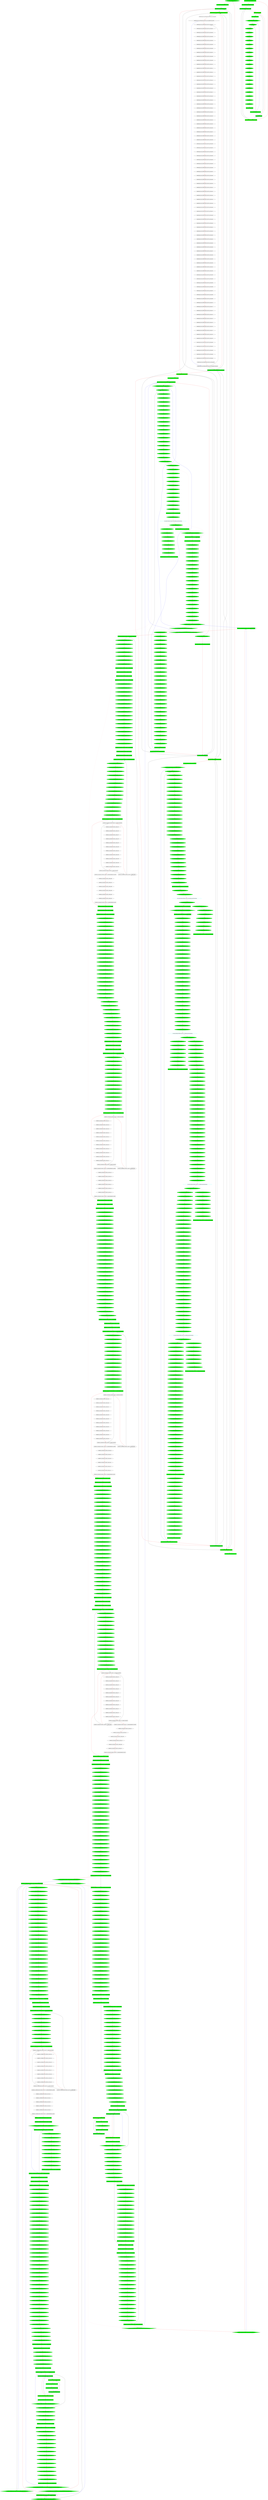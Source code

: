 digraph G {
graph [root="Demo",rankdir   = TB, nodesep           = 0.6, mindist     = 1.0, ranksep = 1.0, overlap = false]
node [style     = "filled", fillcolor = "white", color = "black"]
SA_20220615114557398_DEFAULT_000[cpu="0", flags="0x00000102", type="tmsg", toffs="500000", pattern="SA_20220615114557398_DEFAULT", patentry="false", patexit="false", beamproc="undefined", bpentry="false", bpexit="false", fid="1", gid="300", evtno="255", beamin="0", bpcstart="0", sid="0", bpid="0", reqnobeam="0", vacc="0", id="0x112c0ff000000000", par="0x0000000000000000", tef="0", shape     = "oval", fillcolor = "green"];
SA_20220615114557398_DEFAULT_ALIGN[cpu="0", flags="0x00000108", type="blockalign", tperiod="10000", pattern="SA_20220615114557398_DEFAULT", patentry="false", patexit="false", beamproc="undefined", bpentry="false", bpexit="false", qlo="false", qhi="false", qil="false", shape     = "rectangle", style  = "dotted, filled", fillcolor = "green"];
SA_20220615114557398_DEFAULT_BLOCK[cpu="0", flags="0x00000107", type="block", tperiod="1000000000", pattern="SA_20220615114557398_DEFAULT", patentry="false", patexit="false", beamproc="undefined", bpentry="false", bpexit="false", qlo="false", qhi="false", qil="false", shape     = "rectangle", fillcolor = "green"];
SA_20220615114557398_DEFAULT_ENTRY[cpu="0", flags="0x00102107", type="block", tperiod="10000", pattern="SA_20220615114557398_DEFAULT", patentry="true", patexit="false", beamproc="undefined", bpentry="false", bpexit="false", qlo="true", qhi="false", qil="false", shape     = "rectangle", fillcolor = "green", penwidth=2, color = "darkorange3"];
SA_20220615114557398_DEFAULT_EXIT[cpu="0", flags="0x00108107", type="block", tperiod="10000", pattern="SA_20220615114557398_DEFAULT", patentry="false", patexit="true", beamproc="undefined", bpentry="false", bpexit="false", qlo="true", qhi="false", qil="false", shape     = "rectangle", fillcolor = "green", penwidth=2, color = "purple"];
SCRATCH_RM_SIS18_PYTHON_TEST_20220728_124253_000[cpu="0", flags="0x00000002", type="tmsg", toffs="0", pattern="SCRATCH_RM_SIS18_PYTHON_TEST_20220728_124253", patentry="false", patexit="false", beamproc="undefined", bpentry="false", bpexit="false", fid="1", gid="300", evtno="255", beamin="0", bpcstart="0", sid="8", bpid="40", reqnobeam="0", vacc="0", id="0x112c0ff000800a00", par="0x0000180000000000", tef="0", shape     = "oval", fillcolor = "white"];
SCRATCH_RM_SIS18_PYTHON_TEST_20220728_124253_001[cpu="0", flags="0x00000002", type="tmsg", toffs="0", pattern="SCRATCH_RM_SIS18_PYTHON_TEST_20220728_124253", patentry="false", patexit="false", beamproc="undefined", bpentry="false", bpexit="false", fid="1", gid="300", evtno="259", beamin="0", bpcstart="0", sid="8", bpid="40", reqnobeam="0", vacc="0", id="0x112c103000800a00", par="0x0000180000000000", tef="0", shape     = "oval", fillcolor = "white"];
SCRATCH_RM_SIS18_PYTHON_TEST_20220728_124253_002[cpu="0", flags="0x00000002", type="tmsg", toffs="0", pattern="SCRATCH_RM_SIS18_PYTHON_TEST_20220728_124253", patentry="false", patexit="false", beamproc="undefined", bpentry="false", bpexit="false", fid="1", gid="498", evtno="259", beamin="0", bpcstart="0", sid="8", bpid="16", reqnobeam="0", vacc="0", id="0x11f2103000800400", par="0x0000180000000000", tef="0", shape     = "oval", fillcolor = "white"];
SCRATCH_RM_SIS18_PYTHON_TEST_20220728_124253_003[cpu="0", flags="0x00000002", type="tmsg", toffs="0", pattern="SCRATCH_RM_SIS18_PYTHON_TEST_20220728_124253", patentry="false", patexit="false", beamproc="undefined", bpentry="false", bpexit="false", fid="1", gid="499", evtno="259", beamin="0", bpcstart="0", sid="8", bpid="16", reqnobeam="0", vacc="0", id="0x11f3103000800400", par="0x0000180000000000", tef="0", shape     = "oval", fillcolor = "white"];
SCRATCH_RM_SIS18_PYTHON_TEST_20220728_124253_004[cpu="0", flags="0x00000002", type="tmsg", toffs="0", pattern="SCRATCH_RM_SIS18_PYTHON_TEST_20220728_124253", patentry="false", patexit="false", beamproc="undefined", bpentry="false", bpexit="false", fid="1", gid="500", evtno="259", beamin="0", bpcstart="0", sid="8", bpid="20", reqnobeam="0", vacc="0", id="0x11f4103000800500", par="0x0000180000000000", tef="0", shape     = "oval", fillcolor = "white"];
SCRATCH_RM_SIS18_PYTHON_TEST_20220728_124253_005[cpu="0", flags="0x00000002", type="tmsg", toffs="0", pattern="SCRATCH_RM_SIS18_PYTHON_TEST_20220728_124253", patentry="false", patexit="false", beamproc="undefined", bpentry="false", bpexit="false", fid="1", gid="501", evtno="259", beamin="0", bpcstart="0", sid="8", bpid="6", reqnobeam="0", vacc="0", id="0x11f5103000800180", par="0x0000180000000000", tef="0", shape     = "oval", fillcolor = "white"];
SCRATCH_RM_SIS18_PYTHON_TEST_20220728_124253_006[cpu="0", flags="0x00000002", type="tmsg", toffs="0", pattern="SCRATCH_RM_SIS18_PYTHON_TEST_20220728_124253", patentry="false", patexit="false", beamproc="undefined", bpentry="false", bpexit="false", fid="1", gid="502", evtno="259", beamin="0", bpcstart="0", sid="8", bpid="6", reqnobeam="0", vacc="0", id="0x11f6103000800180", par="0x0000180000000000", tef="0", shape     = "oval", fillcolor = "white"];
SCRATCH_RM_SIS18_PYTHON_TEST_20220728_124253_007[cpu="0", flags="0x00000002", type="tmsg", toffs="0", pattern="SCRATCH_RM_SIS18_PYTHON_TEST_20220728_124253", patentry="false", patexit="false", beamproc="undefined", bpentry="false", bpexit="false", fid="1", gid="503", evtno="259", beamin="0", bpcstart="0", sid="8", bpid="6", reqnobeam="0", vacc="0", id="0x11f7103000800180", par="0x0000180000000000", tef="0", shape     = "oval", fillcolor = "white"];
SCRATCH_RM_SIS18_PYTHON_TEST_20220728_124253_008[cpu="0", flags="0x00000002", type="tmsg", toffs="0", pattern="SCRATCH_RM_SIS18_PYTHON_TEST_20220728_124253", patentry="false", patexit="false", beamproc="undefined", bpentry="false", bpexit="false", fid="1", gid="504", evtno="259", beamin="0", bpcstart="0", sid="8", bpid="6", reqnobeam="0", vacc="0", id="0x11f8103000800180", par="0x0000180000000000", tef="0", shape     = "oval", fillcolor = "white"];
SCRATCH_RM_SIS18_PYTHON_TEST_20220728_124253_009[cpu="0", flags="0x00000002", type="tmsg", toffs="200000", pattern="SCRATCH_RM_SIS18_PYTHON_TEST_20220728_124253", patentry="false", patexit="false", beamproc="undefined", bpentry="false", bpexit="false", fid="1", gid="300", evtno="245", beamin="0", bpcstart="0", sid="8", bpid="40", reqnobeam="0", vacc="0", id="0x112c0f5000800a00", par="0x0000180000000000", tef="0", shape     = "oval", fillcolor = "white"];
SCRATCH_RM_SIS18_PYTHON_TEST_20220728_124253_010[cpu="0", flags="0x00000002", type="tmsg", toffs="20000000", pattern="SCRATCH_RM_SIS18_PYTHON_TEST_20220728_124253", patentry="false", patexit="false", beamproc="undefined", bpentry="false", bpexit="false", fid="1", gid="300", evtno="32", beamin="0", bpcstart="0", sid="8", bpid="32", reqnobeam="0", vacc="0", id="0x112c020000800800", par="0x0000180000000000", tef="0", shape     = "oval", fillcolor = "white"];
SCRATCH_RM_SIS18_PYTHON_TEST_20220728_124253_011[cpu="0", flags="0x00000002", type="tmsg", toffs="20000000", pattern="SCRATCH_RM_SIS18_PYTHON_TEST_20220728_124253", patentry="false", patexit="false", beamproc="undefined", bpentry="false", bpexit="false", fid="1", gid="300", evtno="257", beamin="0", bpcstart="1", sid="8", bpid="32", reqnobeam="0", vacc="0", id="0x112c101400800800", par="0x0000180000000000", tef="0", shape     = "oval", fillcolor = "white"];
SCRATCH_RM_SIS18_PYTHON_TEST_20220728_124253_012[cpu="0", flags="0x00000002", type="tmsg", toffs="20000000", pattern="SCRATCH_RM_SIS18_PYTHON_TEST_20220728_124253", patentry="false", patexit="false", beamproc="undefined", bpentry="false", bpexit="false", fid="1", gid="498", evtno="257", beamin="0", bpcstart="1", sid="8", bpid="14", reqnobeam="0", vacc="0", id="0x11f2101400800380", par="0x0000180000000000", tef="0", shape     = "oval", fillcolor = "white"];
SCRATCH_RM_SIS18_PYTHON_TEST_20220728_124253_013[cpu="0", flags="0x00000002", type="tmsg", toffs="20000000", pattern="SCRATCH_RM_SIS18_PYTHON_TEST_20220728_124253", patentry="false", patexit="false", beamproc="undefined", bpentry="false", bpexit="false", fid="1", gid="499", evtno="257", beamin="0", bpcstart="1", sid="8", bpid="14", reqnobeam="0", vacc="0", id="0x11f3101400800380", par="0x0000180000000000", tef="0", shape     = "oval", fillcolor = "white"];
SCRATCH_RM_SIS18_PYTHON_TEST_20220728_124253_014[cpu="0", flags="0x00000002", type="tmsg", toffs="20000000", pattern="SCRATCH_RM_SIS18_PYTHON_TEST_20220728_124253", patentry="false", patexit="false", beamproc="undefined", bpentry="false", bpexit="false", fid="1", gid="500", evtno="257", beamin="0", bpcstart="1", sid="8", bpid="18", reqnobeam="0", vacc="0", id="0x11f4101400800480", par="0x0000180000000000", tef="0", shape     = "oval", fillcolor = "white"];
SCRATCH_RM_SIS18_PYTHON_TEST_20220728_124253_015[cpu="0", flags="0x00000002", type="tmsg", toffs="20000000", pattern="SCRATCH_RM_SIS18_PYTHON_TEST_20220728_124253", patentry="false", patexit="false", beamproc="undefined", bpentry="false", bpexit="false", fid="1", gid="501", evtno="257", beamin="0", bpcstart="1", sid="8", bpid="4", reqnobeam="0", vacc="0", id="0x11f5101400800100", par="0x0000180000000000", tef="0", shape     = "oval", fillcolor = "white"];
SCRATCH_RM_SIS18_PYTHON_TEST_20220728_124253_016[cpu="0", flags="0x00000002", type="tmsg", toffs="20000000", pattern="SCRATCH_RM_SIS18_PYTHON_TEST_20220728_124253", patentry="false", patexit="false", beamproc="undefined", bpentry="false", bpexit="false", fid="1", gid="502", evtno="257", beamin="0", bpcstart="1", sid="8", bpid="4", reqnobeam="0", vacc="0", id="0x11f6101400800100", par="0x0000180000000000", tef="0", shape     = "oval", fillcolor = "white"];
SCRATCH_RM_SIS18_PYTHON_TEST_20220728_124253_017[cpu="0", flags="0x00000002", type="tmsg", toffs="20000000", pattern="SCRATCH_RM_SIS18_PYTHON_TEST_20220728_124253", patentry="false", patexit="false", beamproc="undefined", bpentry="false", bpexit="false", fid="1", gid="503", evtno="257", beamin="0", bpcstart="1", sid="8", bpid="4", reqnobeam="0", vacc="0", id="0x11f7101400800100", par="0x0000180000000000", tef="0", shape     = "oval", fillcolor = "white"];
SCRATCH_RM_SIS18_PYTHON_TEST_20220728_124253_018[cpu="0", flags="0x00000002", type="tmsg", toffs="20000000", pattern="SCRATCH_RM_SIS18_PYTHON_TEST_20220728_124253", patentry="false", patexit="false", beamproc="undefined", bpentry="false", bpexit="false", fid="1", gid="504", evtno="257", beamin="0", bpcstart="1", sid="8", bpid="4", reqnobeam="0", vacc="0", id="0x11f8101400800100", par="0x0000180000000000", tef="0", shape     = "oval", fillcolor = "white"];
SCRATCH_RM_SIS18_PYTHON_TEST_20220728_124253_019[cpu="0", flags="0x00000002", type="tmsg", toffs="20000008", pattern="SCRATCH_RM_SIS18_PYTHON_TEST_20220728_124253", patentry="false", patexit="false", beamproc="undefined", bpentry="false", bpexit="false", fid="1", gid="300", evtno="512", beamin="0", bpcstart="0", sid="8", bpid="32", reqnobeam="0", vacc="0", id="0x112c200000800800", par="0x0000180000000000", tef="0", shape     = "oval", fillcolor = "white"];
SCRATCH_RM_SIS18_PYTHON_TEST_20220728_124253_020[cpu="0", flags="0x00000002", type="tmsg", toffs="20000032", pattern="SCRATCH_RM_SIS18_PYTHON_TEST_20220728_124253", patentry="false", patexit="false", beamproc="undefined", bpentry="false", bpexit="false", fid="1", gid="300", evtno="345", beamin="0", bpcstart="0", sid="8", bpid="32", reqnobeam="0", vacc="0", id="0x112c159000800800", par="0x0000180000000000", tef="0", shape     = "oval", fillcolor = "white"];
SCRATCH_RM_SIS18_PYTHON_TEST_20220728_124253_021[cpu="0", flags="0x00000002", type="tmsg", toffs="20000040", pattern="SCRATCH_RM_SIS18_PYTHON_TEST_20220728_124253", patentry="false", patexit="false", beamproc="undefined", bpentry="false", bpexit="false", fid="1", gid="498", evtno="539", beamin="1", bpcstart="0", sid="8", bpid="15", reqnobeam="0", vacc="0", id="0x11f221b8008003c0", par="0x0000180000000000", tef="0", shape     = "oval", fillcolor = "white"];
SCRATCH_RM_SIS18_PYTHON_TEST_20220728_124253_022[cpu="0", flags="0x00000002", type="tmsg", toffs="20040000", pattern="SCRATCH_RM_SIS18_PYTHON_TEST_20220728_124253", patentry="false", patexit="false", beamproc="undefined", bpentry="false", bpexit="false", fid="1", gid="300", evtno="75", beamin="1", bpcstart="0", sid="8", bpid="38", reqnobeam="0", vacc="0", id="0x112c04b800800980", par="0x0000180000000000", tef="0", shape     = "oval", fillcolor = "white"];
SCRATCH_RM_SIS18_PYTHON_TEST_20220728_124253_023[cpu="0", flags="0x00000002", type="tmsg", toffs="34000000", pattern="SCRATCH_RM_SIS18_PYTHON_TEST_20220728_124253", patentry="false", patexit="false", beamproc="undefined", bpentry="false", bpexit="false", fid="1", gid="300", evtno="513", beamin="0", bpcstart="0", sid="8", bpid="32", reqnobeam="0", vacc="0", id="0x112c201000800800", par="0x0000180000000000", tef="0", shape     = "oval", fillcolor = "white"];
SCRATCH_RM_SIS18_PYTHON_TEST_20220728_124253_024[cpu="0", flags="0x00000002", type="tmsg", toffs="175960000", pattern="SCRATCH_RM_SIS18_PYTHON_TEST_20220728_124253", patentry="false", patexit="false", beamproc="undefined", bpentry="false", bpexit="false", fid="1", gid="300", evtno="103", beamin="0", bpcstart="0", sid="8", bpid="32", reqnobeam="0", vacc="0", id="0x112c067000800800", par="0x0000180000000000", tef="0", shape     = "oval", fillcolor = "white"];
SCRATCH_RM_SIS18_PYTHON_TEST_20220728_124253_025[cpu="0", flags="0x00000002", type="tmsg", toffs="175980000", pattern="SCRATCH_RM_SIS18_PYTHON_TEST_20220728_124253", patentry="false", patexit="false", beamproc="undefined", bpentry="false", bpexit="false", fid="1", gid="300", evtno="44", beamin="0", bpcstart="0", sid="8", bpid="32", reqnobeam="0", vacc="0", id="0x112c02c000800800", par="0x0000180000000000", tef="0", shape     = "oval", fillcolor = "white"];
SCRATCH_RM_SIS18_PYTHON_TEST_20220728_124253_026[cpu="0", flags="0x00000002", type="tmsg", toffs="232000008", pattern="SCRATCH_RM_SIS18_PYTHON_TEST_20220728_124253", patentry="false", patexit="false", beamproc="undefined", bpentry="false", bpexit="false", fid="1", gid="300", evtno="512", beamin="1", bpcstart="0", sid="8", bpid="33", reqnobeam="0", vacc="0", id="0x112c200800800840", par="0x0000180000000000", tef="0", shape     = "oval", fillcolor = "white"];
SCRATCH_RM_SIS18_PYTHON_TEST_20220728_124253_027[cpu="0", flags="0x00000002", type="tmsg", toffs="246000000", pattern="SCRATCH_RM_SIS18_PYTHON_TEST_20220728_124253", patentry="false", patexit="false", beamproc="undefined", bpentry="false", bpexit="false", fid="1", gid="300", evtno="256", beamin="1", bpcstart="0", sid="8", bpid="33", reqnobeam="0", vacc="0", id="0x112c100800800840", par="0x0000180000000000", tef="0", shape     = "oval", fillcolor = "white"];
SCRATCH_RM_SIS18_PYTHON_TEST_20220728_124253_028[cpu="0", flags="0x00000002", type="tmsg", toffs="246000000", pattern="SCRATCH_RM_SIS18_PYTHON_TEST_20220728_124253", patentry="false", patexit="false", beamproc="undefined", bpentry="false", bpexit="false", fid="1", gid="498", evtno="256", beamin="1", bpcstart="0", sid="8", bpid="15", reqnobeam="0", vacc="0", id="0x11f21008008003c0", par="0x0000180000000000", tef="0", shape     = "oval", fillcolor = "white"];
SCRATCH_RM_SIS18_PYTHON_TEST_20220728_124253_029[cpu="0", flags="0x00000002", type="tmsg", toffs="246000000", pattern="SCRATCH_RM_SIS18_PYTHON_TEST_20220728_124253", patentry="false", patexit="false", beamproc="undefined", bpentry="false", bpexit="false", fid="1", gid="499", evtno="256", beamin="1", bpcstart="0", sid="8", bpid="15", reqnobeam="0", vacc="0", id="0x11f31008008003c0", par="0x0000180000000000", tef="0", shape     = "oval", fillcolor = "white"];
SCRATCH_RM_SIS18_PYTHON_TEST_20220728_124253_030[cpu="0", flags="0x00000002", type="tmsg", toffs="248000008", pattern="SCRATCH_RM_SIS18_PYTHON_TEST_20220728_124253", patentry="false", patexit="false", beamproc="undefined", bpentry="false", bpexit="false", fid="1", gid="300", evtno="512", beamin="1", bpcstart="0", sid="8", bpid="34", reqnobeam="0", vacc="0", id="0x112c200800800880", par="0x0000180000000000", tef="0", shape     = "oval", fillcolor = "white"];
SCRATCH_RM_SIS18_PYTHON_TEST_20220728_124253_031[cpu="0", flags="0x00000002", type="tmsg", toffs="252833000", pattern="SCRATCH_RM_SIS18_PYTHON_TEST_20220728_124253", patentry="false", patexit="false", beamproc="undefined", bpentry="false", bpexit="false", fid="1", gid="300", evtno="39", beamin="1", bpcstart="0", sid="8", bpid="33", reqnobeam="0", vacc="0", id="0x112c027800800840", par="0x0000180000000000", tef="0", shape     = "oval", fillcolor = "white"];
SCRATCH_RM_SIS18_PYTHON_TEST_20220728_124253_032[cpu="0", flags="0x00000002", type="tmsg", toffs="254333000", pattern="SCRATCH_RM_SIS18_PYTHON_TEST_20220728_124253", patentry="false", patexit="false", beamproc="undefined", bpentry="false", bpexit="false", fid="1", gid="300", evtno="107", beamin="1", bpcstart="0", sid="8", bpid="33", reqnobeam="0", vacc="0", id="0x112c06b800800840", par="0x0000180000000000", tef="0", shape     = "oval", fillcolor = "white"];
SCRATCH_RM_SIS18_PYTHON_TEST_20220728_124253_033[cpu="0", flags="0x00000002", type="tmsg", toffs="254333000", pattern="SCRATCH_RM_SIS18_PYTHON_TEST_20220728_124253", patentry="false", patexit="false", beamproc="undefined", bpentry="false", bpexit="false", fid="1", gid="300", evtno="283", beamin="1", bpcstart="0", sid="8", bpid="33", reqnobeam="0", vacc="0", id="0x112c11b800800840", par="0x0000180000000000", tef="0", shape     = "oval", fillcolor = "white"];
SCRATCH_RM_SIS18_PYTHON_TEST_20220728_124253_034[cpu="0", flags="0x00000002", type="tmsg", toffs="254483000", pattern="SCRATCH_RM_SIS18_PYTHON_TEST_20220728_124253", patentry="false", patexit="false", beamproc="undefined", bpentry="false", bpexit="false", fid="1", gid="300", evtno="40", beamin="1", bpcstart="0", sid="8", bpid="33", reqnobeam="0", vacc="0", id="0x112c028800800840", par="0x0000180000000000", tef="0", shape     = "oval", fillcolor = "white"];
SCRATCH_RM_SIS18_PYTHON_TEST_20220728_124253_035[cpu="0", flags="0x00000002", type="tmsg", toffs="254500000", pattern="SCRATCH_RM_SIS18_PYTHON_TEST_20220728_124253", patentry="false", patexit="false", beamproc="undefined", bpentry="false", bpexit="false", fid="1", gid="300", evtno="518", beamin="1", bpcstart="0", sid="8", bpid="33", reqnobeam="0", vacc="0", id="0x112c206800800840", par="0x0000180000000000", tef="0", shape     = "oval", fillcolor = "white"];
SCRATCH_RM_SIS18_PYTHON_TEST_20220728_124253_036[cpu="0", flags="0x00000002", type="tmsg", toffs="254500000", pattern="SCRATCH_RM_SIS18_PYTHON_TEST_20220728_124253", patentry="false", patexit="false", beamproc="undefined", bpentry="false", bpexit="false", fid="1", gid="498", evtno="518", beamin="1", bpcstart="0", sid="8", bpid="15", reqnobeam="0", vacc="0", id="0x11f22068008003c0", par="0x0000180000000000", tef="0", shape     = "oval", fillcolor = "white"];
SCRATCH_RM_SIS18_PYTHON_TEST_20220728_124253_037[cpu="0", flags="0x00000002", type="tmsg", toffs="254516002", pattern="SCRATCH_RM_SIS18_PYTHON_TEST_20220728_124253", patentry="false", patexit="false", beamproc="undefined", bpentry="false", bpexit="false", fid="1", gid="498", evtno="520", beamin="1", bpcstart="0", sid="8", bpid="15", reqnobeam="0", vacc="0", id="0x11f22088008003c0", par="0x0000180000000000", tef="0", shape     = "oval", fillcolor = "white"];
SCRATCH_RM_SIS18_PYTHON_TEST_20220728_124253_038[cpu="0", flags="0x00000002", type="tmsg", toffs="262000000", pattern="SCRATCH_RM_SIS18_PYTHON_TEST_20220728_124253", patentry="false", patexit="false", beamproc="undefined", bpentry="false", bpexit="false", fid="1", gid="300", evtno="43", beamin="1", bpcstart="0", sid="8", bpid="34", reqnobeam="0", vacc="0", id="0x112c02b800800880", par="0x0000180000000000", tef="0", shape     = "oval", fillcolor = "white"];
SCRATCH_RM_SIS18_PYTHON_TEST_20220728_124253_039[cpu="0", flags="0x00000002", type="tmsg", toffs="262000000", pattern="SCRATCH_RM_SIS18_PYTHON_TEST_20220728_124253", patentry="false", patexit="false", beamproc="undefined", bpentry="false", bpexit="false", fid="1", gid="300", evtno="256", beamin="1", bpcstart="0", sid="8", bpid="34", reqnobeam="0", vacc="0", id="0x112c100800800880", par="0x0000180000000000", tef="0", shape     = "oval", fillcolor = "white"];
SCRATCH_RM_SIS18_PYTHON_TEST_20220728_124253_040[cpu="0", flags="0x00000002", type="tmsg", toffs="262000000", pattern="SCRATCH_RM_SIS18_PYTHON_TEST_20220728_124253", patentry="false", patexit="false", beamproc="undefined", bpentry="false", bpexit="false", fid="1", gid="498", evtno="256", beamin="0", bpcstart="0", sid="8", bpid="16", reqnobeam="0", vacc="0", id="0x11f2100000800400", par="0x0000180000000000", tef="0", shape     = "oval", fillcolor = "white"];
SCRATCH_RM_SIS18_PYTHON_TEST_20220728_124253_041[cpu="0", flags="0x00000002", type="tmsg", toffs="262000000", pattern="SCRATCH_RM_SIS18_PYTHON_TEST_20220728_124253", patentry="false", patexit="false", beamproc="undefined", bpentry="false", bpexit="false", fid="1", gid="499", evtno="256", beamin="0", bpcstart="0", sid="8", bpid="16", reqnobeam="0", vacc="0", id="0x11f3100000800400", par="0x0000180000000000", tef="0", shape     = "oval", fillcolor = "white"];
SCRATCH_RM_SIS18_PYTHON_TEST_20220728_124253_042[cpu="0", flags="0x00000002", type="tmsg", toffs="264000008", pattern="SCRATCH_RM_SIS18_PYTHON_TEST_20220728_124253", patentry="false", patexit="false", beamproc="undefined", bpentry="false", bpexit="false", fid="1", gid="300", evtno="512", beamin="1", bpcstart="0", sid="8", bpid="35", reqnobeam="0", vacc="0", id="0x112c2008008008c0", par="0x0000180000000000", tef="0", shape     = "oval", fillcolor = "white"];
SCRATCH_RM_SIS18_PYTHON_TEST_20220728_124253_043[cpu="0", flags="0x00000002", type="tmsg", toffs="278000000", pattern="SCRATCH_RM_SIS18_PYTHON_TEST_20220728_124253", patentry="false", patexit="false", beamproc="undefined", bpentry="false", bpexit="false", fid="1", gid="300", evtno="256", beamin="1", bpcstart="0", sid="8", bpid="35", reqnobeam="0", vacc="0", id="0x112c1008008008c0", par="0x0000180000000000", tef="0", shape     = "oval", fillcolor = "white"];
SCRATCH_RM_SIS18_PYTHON_TEST_20220728_124253_044[cpu="0", flags="0x00000002", type="tmsg", toffs="278000024", pattern="SCRATCH_RM_SIS18_PYTHON_TEST_20220728_124253", patentry="false", patexit="false", beamproc="undefined", bpentry="false", bpexit="false", fid="1", gid="300", evtno="285", beamin="1", bpcstart="0", sid="8", bpid="35", reqnobeam="0", vacc="0", id="0x112c11d8008008c0", par="0x0000180000000000", tef="0", shape     = "oval", fillcolor = "white"];
SCRATCH_RM_SIS18_PYTHON_TEST_20220728_124253_045[cpu="0", flags="0x00000002", type="tmsg", toffs="442000008", pattern="SCRATCH_RM_SIS18_PYTHON_TEST_20220728_124253", patentry="false", patexit="false", beamproc="undefined", bpentry="false", bpexit="false", fid="1", gid="300", evtno="512", beamin="1", bpcstart="0", sid="8", bpid="36", reqnobeam="0", vacc="0", id="0x112c200800800900", par="0x0000180000000000", tef="0", shape     = "oval", fillcolor = "white"];
SCRATCH_RM_SIS18_PYTHON_TEST_20220728_124253_046[cpu="0", flags="0x00000002", type="tmsg", toffs="455980000", pattern="SCRATCH_RM_SIS18_PYTHON_TEST_20220728_124253", patentry="false", patexit="false", beamproc="undefined", bpentry="false", bpexit="false", fid="1", gid="300", evtno="45", beamin="1", bpcstart="0", sid="8", bpid="35", reqnobeam="0", vacc="0", id="0x112c02d8008008c0", par="0x0000180000000000", tef="0", shape     = "oval", fillcolor = "white"];
SCRATCH_RM_SIS18_PYTHON_TEST_20220728_124253_047[cpu="0", flags="0x00000002", type="tmsg", toffs="456000000", pattern="SCRATCH_RM_SIS18_PYTHON_TEST_20220728_124253", patentry="false", patexit="false", beamproc="undefined", bpentry="false", bpexit="false", fid="1", gid="300", evtno="256", beamin="1", bpcstart="0", sid="8", bpid="36", reqnobeam="0", vacc="0", id="0x112c100800800900", par="0x0000180000000000", tef="0", shape     = "oval", fillcolor = "white"];
SCRATCH_RM_SIS18_PYTHON_TEST_20220728_124253_048[cpu="0", flags="0x00000002", type="tmsg", toffs="642000008", pattern="SCRATCH_RM_SIS18_PYTHON_TEST_20220728_124253", patentry="false", patexit="false", beamproc="undefined", bpentry="false", bpexit="false", fid="1", gid="300", evtno="512", beamin="1", bpcstart="0", sid="8", bpid="37", reqnobeam="0", vacc="0", id="0x112c200800800940", par="0x0000180000000000", tef="0", shape     = "oval", fillcolor = "white"];
SCRATCH_RM_SIS18_PYTHON_TEST_20220728_124253_049[cpu="0", flags="0x00000002", type="tmsg", toffs="656000000", pattern="SCRATCH_RM_SIS18_PYTHON_TEST_20220728_124253", patentry="false", patexit="false", beamproc="undefined", bpentry="false", bpexit="false", fid="1", gid="300", evtno="57", beamin="1", bpcstart="0", sid="8", bpid="37", reqnobeam="0", vacc="0", id="0x112c039800800940", par="0x0000180000000000", tef="0", shape     = "oval", fillcolor = "white"];
SCRATCH_RM_SIS18_PYTHON_TEST_20220728_124253_050[cpu="0", flags="0x00000002", type="tmsg", toffs="656000000", pattern="SCRATCH_RM_SIS18_PYTHON_TEST_20220728_124253", patentry="false", patexit="false", beamproc="undefined", bpentry="false", bpexit="false", fid="1", gid="300", evtno="256", beamin="1", bpcstart="0", sid="8", bpid="37", reqnobeam="0", vacc="0", id="0x112c100800800940", par="0x0000180000000000", tef="0", shape     = "oval", fillcolor = "white"];
SCRATCH_RM_SIS18_PYTHON_TEST_20220728_124253_051[cpu="0", flags="0x00000002", type="tmsg", toffs="656000000", pattern="SCRATCH_RM_SIS18_PYTHON_TEST_20220728_124253", patentry="false", patexit="false", beamproc="undefined", bpentry="false", bpexit="false", fid="1", gid="500", evtno="256", beamin="1", bpcstart="0", sid="8", bpid="19", reqnobeam="0", vacc="0", id="0x11f41008008004c0", par="0x0000180000000000", tef="0", shape     = "oval", fillcolor = "white"];
SCRATCH_RM_SIS18_PYTHON_TEST_20220728_124253_052[cpu="0", flags="0x00000002", type="tmsg", toffs="656000000", pattern="SCRATCH_RM_SIS18_PYTHON_TEST_20220728_124253", patentry="false", patexit="false", beamproc="undefined", bpentry="false", bpexit="false", fid="1", gid="501", evtno="256", beamin="1", bpcstart="0", sid="8", bpid="5", reqnobeam="0", vacc="0", id="0x11f5100800800140", par="0x0000180000000000", tef="0", shape     = "oval", fillcolor = "white"];
SCRATCH_RM_SIS18_PYTHON_TEST_20220728_124253_053[cpu="0", flags="0x00000002", type="tmsg", toffs="656000000", pattern="SCRATCH_RM_SIS18_PYTHON_TEST_20220728_124253", patentry="false", patexit="false", beamproc="undefined", bpentry="false", bpexit="false", fid="1", gid="502", evtno="256", beamin="1", bpcstart="0", sid="8", bpid="5", reqnobeam="0", vacc="0", id="0x11f6100800800140", par="0x0000180000000000", tef="0", shape     = "oval", fillcolor = "white"];
SCRATCH_RM_SIS18_PYTHON_TEST_20220728_124253_054[cpu="0", flags="0x00000002", type="tmsg", toffs="656000000", pattern="SCRATCH_RM_SIS18_PYTHON_TEST_20220728_124253", patentry="false", patexit="false", beamproc="undefined", bpentry="false", bpexit="false", fid="1", gid="503", evtno="256", beamin="1", bpcstart="0", sid="8", bpid="5", reqnobeam="0", vacc="0", id="0x11f7100800800140", par="0x0000180000000000", tef="0", shape     = "oval", fillcolor = "white"];
SCRATCH_RM_SIS18_PYTHON_TEST_20220728_124253_055[cpu="0", flags="0x00000002", type="tmsg", toffs="656000000", pattern="SCRATCH_RM_SIS18_PYTHON_TEST_20220728_124253", patentry="false", patexit="false", beamproc="undefined", bpentry="false", bpexit="false", fid="1", gid="504", evtno="256", beamin="1", bpcstart="0", sid="8", bpid="5", reqnobeam="0", vacc="0", id="0x11f8100800800140", par="0x0000180000000000", tef="0", shape     = "oval", fillcolor = "white"];
SCRATCH_RM_SIS18_PYTHON_TEST_20220728_124253_056[cpu="0", flags="0x00000002", type="tmsg", toffs="661000000", pattern="SCRATCH_RM_SIS18_PYTHON_TEST_20220728_124253", patentry="false", patexit="false", beamproc="undefined", bpentry="false", bpexit="false", fid="1", gid="300", evtno="47", beamin="1", bpcstart="0", sid="8", bpid="37", reqnobeam="0", vacc="0", id="0x112c02f800800940", par="0x0000180000000000", tef="0", shape     = "oval", fillcolor = "white"];
SCRATCH_RM_SIS18_PYTHON_TEST_20220728_124253_057[cpu="0", flags="0x00000002", type="tmsg", toffs="682000008", pattern="SCRATCH_RM_SIS18_PYTHON_TEST_20220728_124253", patentry="false", patexit="false", beamproc="undefined", bpentry="false", bpexit="false", fid="1", gid="300", evtno="512", beamin="1", bpcstart="0", sid="8", bpid="38", reqnobeam="0", vacc="0", id="0x112c200800800980", par="0x0000180000000000", tef="0", shape     = "oval", fillcolor = "white"];
SCRATCH_RM_SIS18_PYTHON_TEST_20220728_124253_058[cpu="0", flags="0x00000002", type="tmsg", toffs="695500000", pattern="SCRATCH_RM_SIS18_PYTHON_TEST_20220728_124253", patentry="false", patexit="false", beamproc="undefined", bpentry="false", bpexit="false", fid="1", gid="300", evtno="2079", beamin="1", bpcstart="0", sid="8", bpid="37", reqnobeam="0", vacc="0", id="0x112c81f800800940", par="0x0000180000000000", tef="0", shape     = "oval", fillcolor = "white"];
SCRATCH_RM_SIS18_PYTHON_TEST_20220728_124253_059[cpu="0", flags="0x00000002", type="tmsg", toffs="695900024", pattern="SCRATCH_RM_SIS18_PYTHON_TEST_20220728_124253", patentry="false", patexit="false", beamproc="undefined", bpentry="false", bpexit="false", fid="1", gid="502", evtno="280", beamin="1", bpcstart="0", sid="8", bpid="5", reqnobeam="0", vacc="0", id="0x11f6118800800140", par="0x0000180000000000", tef="0", shape     = "oval", fillcolor = "white"];
SCRATCH_RM_SIS18_PYTHON_TEST_20220728_124253_060[cpu="0", flags="0x00000002", type="tmsg", toffs="696000000", pattern="SCRATCH_RM_SIS18_PYTHON_TEST_20220728_124253", patentry="false", patexit="false", beamproc="undefined", bpentry="false", bpexit="false", fid="1", gid="300", evtno="256", beamin="1", bpcstart="0", sid="8", bpid="38", reqnobeam="0", vacc="0", id="0x112c100800800980", par="0x0000180000000000", tef="0", shape     = "oval", fillcolor = "white"];
SCRATCH_RM_SIS18_PYTHON_TEST_20220728_124253_061[cpu="0", flags="0x00000002", type="tmsg", toffs="696000024", pattern="SCRATCH_RM_SIS18_PYTHON_TEST_20220728_124253", patentry="false", patexit="false", beamproc="undefined", bpentry="false", bpexit="false", fid="1", gid="300", evtno="284", beamin="1", bpcstart="0", sid="8", bpid="38", reqnobeam="0", vacc="0", id="0x112c11c800800980", par="0x0000180000000000", tef="0", shape     = "oval", fillcolor = "white"];
SCRATCH_RM_SIS18_PYTHON_TEST_20220728_124253_062[cpu="0", flags="0x00000002", type="tmsg", toffs="697475000", pattern="SCRATCH_RM_SIS18_PYTHON_TEST_20220728_124253", patentry="false", patexit="false", beamproc="undefined", bpentry="false", bpexit="false", fid="1", gid="300", evtno="49", beamin="1", bpcstart="0", sid="8", bpid="38", reqnobeam="0", vacc="0", id="0x112c031800800980", par="0x0000180000000000", tef="0", shape     = "oval", fillcolor = "white"];
SCRATCH_RM_SIS18_PYTHON_TEST_20220728_124253_063[cpu="0", flags="0x00000002", type="tmsg", toffs="698000008", pattern="SCRATCH_RM_SIS18_PYTHON_TEST_20220728_124253", patentry="false", patexit="false", beamproc="undefined", bpentry="false", bpexit="false", fid="1", gid="300", evtno="512", beamin="1", bpcstart="0", sid="8", bpid="39", reqnobeam="0", vacc="0", id="0x112c2008008009c0", par="0x0000180000000000", tef="0", shape     = "oval", fillcolor = "white"];
SCRATCH_RM_SIS18_PYTHON_TEST_20220728_124253_064[cpu="0", flags="0x00000002", type="tmsg", toffs="711980000", pattern="SCRATCH_RM_SIS18_PYTHON_TEST_20220728_124253", patentry="false", patexit="false", beamproc="undefined", bpentry="false", bpexit="false", fid="1", gid="300", evtno="51", beamin="1", bpcstart="0", sid="8", bpid="38", reqnobeam="0", vacc="0", id="0x112c033800800980", par="0x0000180000000000", tef="0", shape     = "oval", fillcolor = "white"];
SCRATCH_RM_SIS18_PYTHON_TEST_20220728_124253_065[cpu="0", flags="0x00000002", type="tmsg", toffs="711999992", pattern="SCRATCH_RM_SIS18_PYTHON_TEST_20220728_124253", patentry="false", patexit="false", beamproc="undefined", bpentry="false", bpexit="false", fid="1", gid="300", evtno="520", beamin="1", bpcstart="0", sid="8", bpid="38", reqnobeam="0", vacc="0", id="0x112c208800800980", par="0x0000180000000000", tef="0", shape     = "oval", fillcolor = "white"];
SCRATCH_RM_SIS18_PYTHON_TEST_20220728_124253_066[cpu="0", flags="0x00000002", type="tmsg", toffs="712000000", pattern="SCRATCH_RM_SIS18_PYTHON_TEST_20220728_124253", patentry="false", patexit="false", beamproc="undefined", bpentry="false", bpexit="false", fid="1", gid="300", evtno="256", beamin="1", bpcstart="0", sid="8", bpid="39", reqnobeam="0", vacc="0", id="0x112c1008008009c0", par="0x0000180000000000", tef="0", shape     = "oval", fillcolor = "white"];
SCRATCH_RM_SIS18_PYTHON_TEST_20220728_124253_067[cpu="0", flags="0x00000002", type="tmsg", toffs="738000008", pattern="SCRATCH_RM_SIS18_PYTHON_TEST_20220728_124253", patentry="false", patexit="false", beamproc="undefined", bpentry="false", bpexit="false", fid="1", gid="300", evtno="512", beamin="0", bpcstart="0", sid="8", bpid="40", reqnobeam="0", vacc="0", id="0x112c200000800a00", par="0x0000180000000000", tef="0", shape     = "oval", fillcolor = "white"];
SCRATCH_RM_SIS18_PYTHON_TEST_20220728_124253_068[cpu="0", flags="0x00000002", type="tmsg", toffs="752000000", pattern="SCRATCH_RM_SIS18_PYTHON_TEST_20220728_124253", patentry="false", patexit="false", beamproc="undefined", bpentry="false", bpexit="false", fid="1", gid="300", evtno="52", beamin="0", bpcstart="0", sid="8", bpid="40", reqnobeam="0", vacc="0", id="0x112c034000800a00", par="0x0000180000000000", tef="0", shape     = "oval", fillcolor = "white"];
SCRATCH_RM_SIS18_PYTHON_TEST_20220728_124253_069[cpu="0", flags="0x00000002", type="tmsg", toffs="752000000", pattern="SCRATCH_RM_SIS18_PYTHON_TEST_20220728_124253", patentry="false", patexit="false", beamproc="undefined", bpentry="false", bpexit="false", fid="1", gid="300", evtno="256", beamin="0", bpcstart="0", sid="8", bpid="40", reqnobeam="0", vacc="0", id="0x112c100000800a00", par="0x0000180000000000", tef="0", shape     = "oval", fillcolor = "white"];
SCRATCH_RM_SIS18_PYTHON_TEST_20220728_124253_070[cpu="0", flags="0x00000002", type="tmsg", toffs="752000000", pattern="SCRATCH_RM_SIS18_PYTHON_TEST_20220728_124253", patentry="false", patexit="false", beamproc="undefined", bpentry="false", bpexit="false", fid="1", gid="500", evtno="256", beamin="0", bpcstart="0", sid="8", bpid="20", reqnobeam="0", vacc="0", id="0x11f4100000800500", par="0x0000180000000000", tef="0", shape     = "oval", fillcolor = "white"];
SCRATCH_RM_SIS18_PYTHON_TEST_20220728_124253_071[cpu="0", flags="0x00000002", type="tmsg", toffs="752000000", pattern="SCRATCH_RM_SIS18_PYTHON_TEST_20220728_124253", patentry="false", patexit="false", beamproc="undefined", bpentry="false", bpexit="false", fid="1", gid="501", evtno="256", beamin="0", bpcstart="0", sid="8", bpid="6", reqnobeam="0", vacc="0", id="0x11f5100000800180", par="0x0000180000000000", tef="0", shape     = "oval", fillcolor = "white"];
SCRATCH_RM_SIS18_PYTHON_TEST_20220728_124253_072[cpu="0", flags="0x00000002", type="tmsg", toffs="752000000", pattern="SCRATCH_RM_SIS18_PYTHON_TEST_20220728_124253", patentry="false", patexit="false", beamproc="undefined", bpentry="false", bpexit="false", fid="1", gid="502", evtno="256", beamin="0", bpcstart="0", sid="8", bpid="6", reqnobeam="0", vacc="0", id="0x11f6100000800180", par="0x0000180000000000", tef="0", shape     = "oval", fillcolor = "white"];
SCRATCH_RM_SIS18_PYTHON_TEST_20220728_124253_073[cpu="0", flags="0x00000002", type="tmsg", toffs="752000000", pattern="SCRATCH_RM_SIS18_PYTHON_TEST_20220728_124253", patentry="false", patexit="false", beamproc="undefined", bpentry="false", bpexit="false", fid="1", gid="503", evtno="256", beamin="0", bpcstart="0", sid="8", bpid="6", reqnobeam="0", vacc="0", id="0x11f7100000800180", par="0x0000180000000000", tef="0", shape     = "oval", fillcolor = "white"];
SCRATCH_RM_SIS18_PYTHON_TEST_20220728_124253_074[cpu="0", flags="0x00000002", type="tmsg", toffs="752000000", pattern="SCRATCH_RM_SIS18_PYTHON_TEST_20220728_124253", patentry="false", patexit="false", beamproc="undefined", bpentry="false", bpexit="false", fid="1", gid="504", evtno="256", beamin="0", bpcstart="0", sid="8", bpid="6", reqnobeam="0", vacc="0", id="0x11f8100000800180", par="0x0000180000000000", tef="0", shape     = "oval", fillcolor = "white"];
SCRATCH_RM_SIS18_PYTHON_TEST_20220728_124253_075[cpu="0", flags="0x00000002", type="tmsg", toffs="947980000", pattern="SCRATCH_RM_SIS18_PYTHON_TEST_20220728_124253", patentry="false", patexit="false", beamproc="undefined", bpentry="false", bpexit="false", fid="1", gid="300", evtno="55", beamin="0", bpcstart="0", sid="8", bpid="40", reqnobeam="0", vacc="0", id="0x112c037000800a00", par="0x0000180000000000", tef="0", shape     = "oval", fillcolor = "white"];
SCRATCH_RM_SIS18_PYTHON_TEST_20220728_124253_076[cpu="0", flags="0x00000002", type="tmsg", toffs="948020000", pattern="SCRATCH_RM_SIS18_PYTHON_TEST_20220728_124253", patentry="false", patexit="false", beamproc="undefined", bpentry="false", bpexit="false", fid="1", gid="300", evtno="246", beamin="0", bpcstart="0", sid="8", bpid="40", reqnobeam="0", vacc="0", id="0x112c0f6000800a00", par="0x0000180000000000", tef="0", shape     = "oval", fillcolor = "white"];
SCRATCH_RM_SIS18_PYTHON_TEST_20220728_124253_077[cpu="0", flags="0x00000002", type="tmsg", toffs="966000000", pattern="SCRATCH_RM_SIS18_PYTHON_TEST_20220728_124253", patentry="false", patexit="false", beamproc="undefined", bpentry="false", bpexit="false", fid="1", gid="300", evtno="258", beamin="0", bpcstart="0", sid="8", bpid="40", reqnobeam="0", vacc="0", id="0x112c102000800a00", par="0x0000180000000000", tef="0", shape     = "oval", fillcolor = "white"];
SCRATCH_RM_SIS18_PYTHON_TEST_20220728_124253_078[cpu="0", flags="0x00000002", type="tmsg", toffs="966000000", pattern="SCRATCH_RM_SIS18_PYTHON_TEST_20220728_124253", patentry="false", patexit="false", beamproc="undefined", bpentry="false", bpexit="false", fid="1", gid="498", evtno="258", beamin="0", bpcstart="0", sid="8", bpid="16", reqnobeam="0", vacc="0", id="0x11f2102000800400", par="0x0000180000000000", tef="0", shape     = "oval", fillcolor = "white"];
SCRATCH_RM_SIS18_PYTHON_TEST_20220728_124253_079[cpu="0", flags="0x00000002", type="tmsg", toffs="966000000", pattern="SCRATCH_RM_SIS18_PYTHON_TEST_20220728_124253", patentry="false", patexit="false", beamproc="undefined", bpentry="false", bpexit="false", fid="1", gid="499", evtno="258", beamin="0", bpcstart="0", sid="8", bpid="16", reqnobeam="0", vacc="0", id="0x11f3102000800400", par="0x0000180000000000", tef="0", shape     = "oval", fillcolor = "white"];
SCRATCH_RM_SIS18_PYTHON_TEST_20220728_124253_080[cpu="0", flags="0x00000002", type="tmsg", toffs="966000000", pattern="SCRATCH_RM_SIS18_PYTHON_TEST_20220728_124253", patentry="false", patexit="false", beamproc="undefined", bpentry="false", bpexit="false", fid="1", gid="500", evtno="258", beamin="0", bpcstart="0", sid="8", bpid="20", reqnobeam="0", vacc="0", id="0x11f4102000800500", par="0x0000180000000000", tef="0", shape     = "oval", fillcolor = "white"];
SCRATCH_RM_SIS18_PYTHON_TEST_20220728_124253_081[cpu="0", flags="0x00000002", type="tmsg", toffs="966000000", pattern="SCRATCH_RM_SIS18_PYTHON_TEST_20220728_124253", patentry="false", patexit="false", beamproc="undefined", bpentry="false", bpexit="false", fid="1", gid="501", evtno="258", beamin="0", bpcstart="0", sid="8", bpid="6", reqnobeam="0", vacc="0", id="0x11f5102000800180", par="0x0000180000000000", tef="0", shape     = "oval", fillcolor = "white"];
SCRATCH_RM_SIS18_PYTHON_TEST_20220728_124253_082[cpu="0", flags="0x00000002", type="tmsg", toffs="966000000", pattern="SCRATCH_RM_SIS18_PYTHON_TEST_20220728_124253", patentry="false", patexit="false", beamproc="undefined", bpentry="false", bpexit="false", fid="1", gid="502", evtno="258", beamin="0", bpcstart="0", sid="8", bpid="6", reqnobeam="0", vacc="0", id="0x11f6102000800180", par="0x0000180000000000", tef="0", shape     = "oval", fillcolor = "white"];
SCRATCH_RM_SIS18_PYTHON_TEST_20220728_124253_083[cpu="0", flags="0x00000002", type="tmsg", toffs="966000000", pattern="SCRATCH_RM_SIS18_PYTHON_TEST_20220728_124253", patentry="false", patexit="false", beamproc="undefined", bpentry="false", bpexit="false", fid="1", gid="503", evtno="258", beamin="0", bpcstart="0", sid="8", bpid="6", reqnobeam="0", vacc="0", id="0x11f7102000800180", par="0x0000180000000000", tef="0", shape     = "oval", fillcolor = "white"];
SCRATCH_RM_SIS18_PYTHON_TEST_20220728_124253_084[cpu="0", flags="0x00000002", type="tmsg", toffs="966000000", pattern="SCRATCH_RM_SIS18_PYTHON_TEST_20220728_124253", patentry="false", patexit="false", beamproc="undefined", bpentry="false", bpexit="false", fid="1", gid="504", evtno="258", beamin="0", bpcstart="0", sid="8", bpid="6", reqnobeam="0", vacc="0", id="0x11f8102000800180", par="0x0000180000000000", tef="0", shape     = "oval", fillcolor = "white"];
SCRATCH_RM_SIS18_PYTHON_TEST_20220728_124253_ALIGN[cpu="0", flags="0x00000008", type="blockalign", tperiod="10000", pattern="SCRATCH_RM_SIS18_PYTHON_TEST_20220728_124253", patentry="false", patexit="false", beamproc="undefined", bpentry="false", bpexit="false", qlo="false", qhi="false", qil="false", shape     = "rectangle", style  = "dotted, filled", fillcolor = "white"];
SCRATCH_RM_SIS18_PYTHON_TEST_20220728_124253_BLOCK[cpu="0", flags="0x00000007", type="block", tperiod="1006000000", pattern="SCRATCH_RM_SIS18_PYTHON_TEST_20220728_124253", patentry="false", patexit="false", beamproc="undefined", bpentry="false", bpexit="false", qlo="false", qhi="false", qil="false", shape     = "rectangle", fillcolor = "white"];
SCRATCH_RM_SIS18_PYTHON_TEST_20220728_124253_ENTRY[cpu="0", flags="0x00102107", type="block", tperiod="10000", pattern="SCRATCH_RM_SIS18_PYTHON_TEST_20220728_124253", patentry="true", patexit="false", beamproc="undefined", bpentry="false", bpexit="false", qlo="true", qhi="false", qil="false", shape     = "rectangle", fillcolor = "green", penwidth=2, color = "darkorange3"];
SCRATCH_RM_SIS18_PYTHON_TEST_20220728_124253_EXIT[cpu="0", flags="0x00108107", type="block", tperiod="10000", pattern="SCRATCH_RM_SIS18_PYTHON_TEST_20220728_124253", patentry="false", patexit="true", beamproc="undefined", bpentry="false", bpexit="false", qlo="true", qhi="false", qil="false", shape     = "rectangle", fillcolor = "green", penwidth=2, color = "purple"];
SCRATCH_RM_SIS18_PYTHON_TEST_20220728_124253_REPCOUNT_BLOCK[cpu="0", flags="0x00100007", type="block", tperiod="10000", pattern="SCRATCH_RM_SIS18_PYTHON_TEST_20220728_124253", patentry="false", patexit="false", beamproc="undefined", bpentry="false", bpexit="false", qlo="true", qhi="false", qil="false", shape     = "rectangle", fillcolor = "white"];
SCRATCH_RM_SIS18_PYTHON_TEST_20220728_124253_REPCOUNT_FLOW[cpu="0", flags="0x00000004", type="flow", tvalid="0", vabs="true", prio="0", toffs="0", pattern="SCRATCH_RM_SIS18_PYTHON_TEST_20220728_124253", patentry="false", patexit="false", beamproc="undefined", bpentry="false", bpexit="false", qty="0", shape     = "hexagon", fillcolor = "white"];
SIS18_FAST_HHD_BOOSTER_20220615_000[cpu="0", flags="0x00000102", type="tmsg", toffs="0", pattern="SIS18_FAST_HHD_BOOSTER_20220615", patentry="false", patexit="false", beamproc="undefined", bpentry="false", bpexit="false", fid="1", gid="300", evtno="255", beamin="0", bpcstart="0", sid="6", bpid="22", reqnobeam="0", vacc="0", id="0x112c0ff000600580", par="0x0000040000000000", tef="0", shape     = "oval", fillcolor = "green"];
SIS18_FAST_HHD_BOOSTER_20220615_001[cpu="0", flags="0x00000102", type="tmsg", toffs="0", pattern="SIS18_FAST_HHD_BOOSTER_20220615", patentry="false", patexit="false", beamproc="undefined", bpentry="false", bpexit="false", fid="1", gid="300", evtno="259", beamin="0", bpcstart="0", sid="6", bpid="22", reqnobeam="0", vacc="0", id="0x112c103000600580", par="0x0000040000000000", tef="0", shape     = "oval", fillcolor = "green"];
SIS18_FAST_HHD_BOOSTER_20220615_002[cpu="0", flags="0x00000102", type="tmsg", toffs="0", pattern="SIS18_FAST_HHD_BOOSTER_20220615", patentry="false", patexit="false", beamproc="undefined", bpentry="false", bpexit="false", fid="1", gid="498", evtno="259", beamin="0", bpcstart="0", sid="6", bpid="10", reqnobeam="0", vacc="0", id="0x11f2103000600280", par="0x0000040000000000", tef="0", shape     = "oval", fillcolor = "green"];
SIS18_FAST_HHD_BOOSTER_20220615_003[cpu="0", flags="0x00000102", type="tmsg", toffs="0", pattern="SIS18_FAST_HHD_BOOSTER_20220615", patentry="false", patexit="false", beamproc="undefined", bpentry="false", bpexit="false", fid="1", gid="499", evtno="259", beamin="0", bpcstart="0", sid="6", bpid="10", reqnobeam="0", vacc="0", id="0x11f3103000600280", par="0x0000040000000000", tef="0", shape     = "oval", fillcolor = "green"];
SIS18_FAST_HHD_BOOSTER_20220615_004[cpu="0", flags="0x00000102", type="tmsg", toffs="0", pattern="SIS18_FAST_HHD_BOOSTER_20220615", patentry="false", patexit="false", beamproc="undefined", bpentry="false", bpexit="false", fid="1", gid="500", evtno="259", beamin="0", bpcstart="0", sid="6", bpid="14", reqnobeam="0", vacc="0", id="0x11f4103000600380", par="0x0000040000000000", tef="0", shape     = "oval", fillcolor = "green"];
SIS18_FAST_HHD_BOOSTER_20220615_005[cpu="0", flags="0x00000102", type="tmsg", toffs="0", pattern="SIS18_FAST_HHD_BOOSTER_20220615", patentry="false", patexit="false", beamproc="undefined", bpentry="false", bpexit="false", fid="1", gid="505", evtno="259", beamin="0", bpcstart="0", sid="6", bpid="14", reqnobeam="0", vacc="0", id="0x11f9103000600380", par="0x0000040000000000", tef="0", shape     = "oval", fillcolor = "green"];
SIS18_FAST_HHD_BOOSTER_20220615_006[cpu="0", flags="0x00000102", type="tmsg", toffs="0", pattern="SIS18_FAST_HHD_BOOSTER_20220615", patentry="false", patexit="false", beamproc="undefined", bpentry="false", bpexit="false", fid="1", gid="506", evtno="259", beamin="0", bpcstart="0", sid="6", bpid="14", reqnobeam="0", vacc="0", id="0x11fa103000600380", par="0x0000040000000000", tef="0", shape     = "oval", fillcolor = "green"];
SIS18_FAST_HHD_BOOSTER_20220615_007[cpu="0", flags="0x00000102", type="tmsg", toffs="200000", pattern="SIS18_FAST_HHD_BOOSTER_20220615", patentry="false", patexit="false", beamproc="undefined", bpentry="false", bpexit="false", fid="1", gid="300", evtno="245", beamin="0", bpcstart="0", sid="6", bpid="22", reqnobeam="0", vacc="0", id="0x112c0f5000600580", par="0x0000040000000000", tef="0", shape     = "oval", fillcolor = "green"];
SIS18_FAST_HHD_BOOSTER_20220615_008[cpu="0", flags="0x00000102", type="tmsg", toffs="20000000", pattern="SIS18_FAST_HHD_BOOSTER_20220615", patentry="false", patexit="false", beamproc="undefined", bpentry="false", bpexit="false", fid="1", gid="300", evtno="32", beamin="0", bpcstart="0", sid="1", bpid="1", reqnobeam="0", vacc="0", id="0x112c020000100040", par="0x0000040000000000", tef="0", shape     = "oval", fillcolor = "green"];
SIS18_FAST_HHD_BOOSTER_20220615_009[cpu="0", flags="0x00000102", type="tmsg", toffs="20000000", pattern="SIS18_FAST_HHD_BOOSTER_20220615", patentry="false", patexit="false", beamproc="undefined", bpentry="false", bpexit="false", fid="1", gid="300", evtno="257", beamin="0", bpcstart="1", sid="1", bpid="1", reqnobeam="0", vacc="0", id="0x112c101400100040", par="0x0000040000000000", tef="0", shape     = "oval", fillcolor = "green"];
SIS18_FAST_HHD_BOOSTER_20220615_010[cpu="0", flags="0x00000102", type="tmsg", toffs="20000000", pattern="SIS18_FAST_HHD_BOOSTER_20220615", patentry="false", patexit="false", beamproc="undefined", bpentry="false", bpexit="false", fid="1", gid="498", evtno="257", beamin="0", bpcstart="1", sid="1", bpid="1", reqnobeam="0", vacc="0", id="0x11f2101400100040", par="0x0000040000000000", tef="0", shape     = "oval", fillcolor = "green"];
SIS18_FAST_HHD_BOOSTER_20220615_011[cpu="0", flags="0x00000102", type="tmsg", toffs="20000000", pattern="SIS18_FAST_HHD_BOOSTER_20220615", patentry="false", patexit="false", beamproc="undefined", bpentry="false", bpexit="false", fid="1", gid="499", evtno="257", beamin="0", bpcstart="1", sid="1", bpid="1", reqnobeam="0", vacc="0", id="0x11f3101400100040", par="0x0000040000000000", tef="0", shape     = "oval", fillcolor = "green"];
SIS18_FAST_HHD_BOOSTER_20220615_012[cpu="0", flags="0x00000102", type="tmsg", toffs="20000000", pattern="SIS18_FAST_HHD_BOOSTER_20220615", patentry="false", patexit="false", beamproc="undefined", bpentry="false", bpexit="false", fid="1", gid="500", evtno="257", beamin="0", bpcstart="1", sid="1", bpid="1", reqnobeam="0", vacc="0", id="0x11f4101400100040", par="0x0000040000000000", tef="0", shape     = "oval", fillcolor = "green"];
SIS18_FAST_HHD_BOOSTER_20220615_013[cpu="0", flags="0x00000102", type="tmsg", toffs="20000000", pattern="SIS18_FAST_HHD_BOOSTER_20220615", patentry="false", patexit="false", beamproc="undefined", bpentry="false", bpexit="false", fid="1", gid="505", evtno="257", beamin="0", bpcstart="1", sid="1", bpid="1", reqnobeam="0", vacc="0", id="0x11f9101400100040", par="0x0000040000000000", tef="0", shape     = "oval", fillcolor = "green"];
SIS18_FAST_HHD_BOOSTER_20220615_014[cpu="0", flags="0x00000102", type="tmsg", toffs="20000000", pattern="SIS18_FAST_HHD_BOOSTER_20220615", patentry="false", patexit="false", beamproc="undefined", bpentry="false", bpexit="false", fid="1", gid="506", evtno="257", beamin="0", bpcstart="1", sid="1", bpid="1", reqnobeam="0", vacc="0", id="0x11fa101400100040", par="0x0000040000000000", tef="0", shape     = "oval", fillcolor = "green"];
SIS18_FAST_HHD_BOOSTER_20220615_015[cpu="0", flags="0x00000102", type="tmsg", toffs="20000008", pattern="SIS18_FAST_HHD_BOOSTER_20220615", patentry="false", patexit="false", beamproc="undefined", bpentry="false", bpexit="false", fid="1", gid="300", evtno="512", beamin="0", bpcstart="0", sid="1", bpid="1", reqnobeam="0", vacc="0", id="0x112c200000100040", par="0x0000040000000000", tef="0", shape     = "oval", fillcolor = "green"];
SIS18_FAST_HHD_BOOSTER_20220615_016[cpu="0", flags="0x00400102", type="tmsg", toffs="20000024", pattern="SIS18_FAST_HHD_BOOSTER_20220615", patentry="false", patexit="false", beamproc="undefined", bpentry="false", bpexit="false", fid="1", gid="300", evtno="350", beamin="0", bpcstart="0", sid="1", bpid="1", reqnobeam="1", vacc="9", id="0x112c15e000100059", par="0x0000040004122574", tef="5460069", shape     = "oval", fillcolor = "green"];
SIS18_FAST_HHD_BOOSTER_20220615_017[cpu="0", flags="0x00000102", type="tmsg", toffs="20000040", pattern="SIS18_FAST_HHD_BOOSTER_20220615", patentry="false", patexit="false", beamproc="undefined", bpentry="false", bpexit="false", fid="1", gid="498", evtno="539", beamin="1", bpcstart="0", sid="2", bpid="2", reqnobeam="0", vacc="0", id="0x11f221b800200080", par="0x0000040000000000", tef="0", shape     = "oval", fillcolor = "green"];
SIS18_FAST_HHD_BOOSTER_20220615_018[cpu="0", flags="0x00000102", type="tmsg", toffs="20040000", pattern="SIS18_FAST_HHD_BOOSTER_20220615", patentry="false", patexit="false", beamproc="undefined", bpentry="false", bpexit="false", fid="1", gid="300", evtno="75", beamin="1", bpcstart="0", sid="2", bpid="5", reqnobeam="0", vacc="0", id="0x112c04b800200140", par="0x0000040000000000", tef="0", shape     = "oval", fillcolor = "green"];
SIS18_FAST_HHD_BOOSTER_20220615_019[cpu="0", flags="0x00000102", type="tmsg", toffs="34000000", pattern="SIS18_FAST_HHD_BOOSTER_20220615", patentry="false", patexit="false", beamproc="undefined", bpentry="false", bpexit="false", fid="1", gid="300", evtno="513", beamin="0", bpcstart="0", sid="1", bpid="1", reqnobeam="0", vacc="0", id="0x112c201000100040", par="0x0000040000000000", tef="0", shape     = "oval", fillcolor = "green"];
SIS18_FAST_HHD_BOOSTER_20220615_020[cpu="0", flags="0x00000102", type="tmsg", toffs="213960000", pattern="SIS18_FAST_HHD_BOOSTER_20220615", patentry="false", patexit="false", beamproc="undefined", bpentry="false", bpexit="false", fid="1", gid="300", evtno="103", beamin="1", bpcstart="0", sid="2", bpid="2", reqnobeam="0", vacc="0", id="0x112c067800200080", par="0x0000040000000000", tef="0", shape     = "oval", fillcolor = "green"];
SIS18_FAST_HHD_BOOSTER_20220615_021[cpu="0", flags="0x00000102", type="tmsg", toffs="213980000", pattern="SIS18_FAST_HHD_BOOSTER_20220615", patentry="false", patexit="false", beamproc="undefined", bpentry="false", bpexit="false", fid="1", gid="300", evtno="44", beamin="1", bpcstart="0", sid="2", bpid="2", reqnobeam="0", vacc="0", id="0x112c02c800200080", par="0x0000040000000000", tef="0", shape     = "oval", fillcolor = "green"];
SIS18_FAST_HHD_BOOSTER_20220615_022[cpu="0", flags="0x00000102", type="tmsg", toffs="242020000", pattern="SIS18_FAST_HHD_BOOSTER_20220615", patentry="false", patexit="false", beamproc="undefined", bpentry="false", bpexit="false", fid="1", gid="300", evtno="353", beamin="0", bpcstart="0", sid="1", bpid="1", reqnobeam="0", vacc="0", id="0x112c161000100040", par="0x0000040000000000", tef="0", shape     = "oval", fillcolor = "green"];
SIS18_FAST_HHD_BOOSTER_20220615_023[cpu="0", flags="0x00000102", type="tmsg", toffs="6770008", pattern="SIS18_FAST_HHD_BOOSTER_20220615", patentry="false", patexit="false", beamproc="undefined", bpentry="false", bpexit="false", fid="1", gid="300", evtno="39", beamin="1", bpcstart="0", sid="2", bpid="2", reqnobeam="0", vacc="0", id="0x112c027800200080", par="0x0000040000000000", tef="0", shape     = "oval", fillcolor = "green"];
SIS18_FAST_HHD_BOOSTER_20220615_024[cpu="0", flags="0x00000102", type="tmsg", toffs="8270008", pattern="SIS18_FAST_HHD_BOOSTER_20220615", patentry="false", patexit="false", beamproc="undefined", bpentry="false", bpexit="false", fid="1", gid="300", evtno="107", beamin="1", bpcstart="0", sid="2", bpid="2", reqnobeam="0", vacc="0", id="0x112c06b800200080", par="0x0000040000000000", tef="0", shape     = "oval", fillcolor = "green"];
SIS18_FAST_HHD_BOOSTER_20220615_025[cpu="0", flags="0x00000102", type="tmsg", toffs="8270008", pattern="SIS18_FAST_HHD_BOOSTER_20220615", patentry="false", patexit="false", beamproc="undefined", bpentry="false", bpexit="false", fid="1", gid="300", evtno="283", beamin="1", bpcstart="0", sid="2", bpid="2", reqnobeam="0", vacc="0", id="0x112c11b800200080", par="0x0000040000000000", tef="0", shape     = "oval", fillcolor = "green"];
SIS18_FAST_HHD_BOOSTER_20220615_026[cpu="0", flags="0x00000102", type="tmsg", toffs="8420008", pattern="SIS18_FAST_HHD_BOOSTER_20220615", patentry="false", patexit="false", beamproc="undefined", bpentry="false", bpexit="false", fid="1", gid="300", evtno="40", beamin="1", bpcstart="0", sid="2", bpid="2", reqnobeam="0", vacc="0", id="0x112c028800200080", par="0x0000040000000000", tef="0", shape     = "oval", fillcolor = "green"];
SIS18_FAST_HHD_BOOSTER_20220615_027[cpu="0", flags="0x00000102", type="tmsg", toffs="8480008", pattern="SIS18_FAST_HHD_BOOSTER_20220615", patentry="false", patexit="false", beamproc="undefined", bpentry="false", bpexit="false", fid="1", gid="300", evtno="518", beamin="1", bpcstart="0", sid="2", bpid="2", reqnobeam="0", vacc="0", id="0x112c206800200080", par="0x0000040000000000", tef="0", shape     = "oval", fillcolor = "green"];
SIS18_FAST_HHD_BOOSTER_20220615_028[cpu="0", flags="0x00000102", type="tmsg", toffs="8480008", pattern="SIS18_FAST_HHD_BOOSTER_20220615", patentry="false", patexit="false", beamproc="undefined", bpentry="false", bpexit="false", fid="1", gid="498", evtno="518", beamin="1", bpcstart="0", sid="2", bpid="2", reqnobeam="0", vacc="0", id="0x11f2206800200080", par="0x0000040000000000", tef="0", shape     = "oval", fillcolor = "green"];
SIS18_FAST_HHD_BOOSTER_20220615_029[cpu="0", flags="0x00000102", type="tmsg", toffs="8560008", pattern="SIS18_FAST_HHD_BOOSTER_20220615", patentry="false", patexit="false", beamproc="undefined", bpentry="false", bpexit="false", fid="1", gid="498", evtno="520", beamin="1", bpcstart="0", sid="2", bpid="2", reqnobeam="0", vacc="0", id="0x11f2208800200080", par="0x0000040000000000", tef="0", shape     = "oval", fillcolor = "green"];
SIS18_FAST_HHD_BOOSTER_20220615_030_DMBlk_InjectionThreadEnd[cpu="0", flags="0x00000107", type="block", tperiod="15970000", pattern="SIS18_FAST_HHD_BOOSTER_20220615", patentry="false", patexit="false", beamproc="undefined", bpentry="false", bpexit="false", qlo="false", qhi="false", qil="false", shape     = "rectangle", fillcolor = "green"];
SIS18_FAST_HHD_BOOSTER_20220615_031[cpu="0", flags="0x00000102", type="tmsg", toffs="284000000", pattern="SIS18_FAST_HHD_BOOSTER_20220615", patentry="false", patexit="false", beamproc="undefined", bpentry="false", bpexit="false", fid="1", gid="300", evtno="257", beamin="1", bpcstart="1", sid="2", bpid="2", reqnobeam="0", vacc="0", id="0x112c101c00200080", par="0x0000040000000000", tef="0", shape     = "oval", fillcolor = "green"];
SIS18_FAST_HHD_BOOSTER_20220615_032[cpu="0", flags="0x00000102", type="tmsg", toffs="284000000", pattern="SIS18_FAST_HHD_BOOSTER_20220615", patentry="false", patexit="false", beamproc="undefined", bpentry="false", bpexit="false", fid="1", gid="498", evtno="257", beamin="1", bpcstart="1", sid="2", bpid="2", reqnobeam="0", vacc="0", id="0x11f2101c00200080", par="0x0000040000000000", tef="0", shape     = "oval", fillcolor = "green"];
SIS18_FAST_HHD_BOOSTER_20220615_033[cpu="0", flags="0x00000102", type="tmsg", toffs="284000000", pattern="SIS18_FAST_HHD_BOOSTER_20220615", patentry="false", patexit="false", beamproc="undefined", bpentry="false", bpexit="false", fid="1", gid="499", evtno="257", beamin="1", bpcstart="1", sid="2", bpid="2", reqnobeam="0", vacc="0", id="0x11f3101c00200080", par="0x0000040000000000", tef="0", shape     = "oval", fillcolor = "green"];
SIS18_FAST_HHD_BOOSTER_20220615_034[cpu="0", flags="0x00000102", type="tmsg", toffs="284000000", pattern="SIS18_FAST_HHD_BOOSTER_20220615", patentry="false", patexit="false", beamproc="undefined", bpentry="false", bpexit="false", fid="1", gid="500", evtno="257", beamin="0", bpcstart="1", sid="2", bpid="2", reqnobeam="0", vacc="0", id="0x11f4101400200080", par="0x0000040000000000", tef="0", shape     = "oval", fillcolor = "green"];
SIS18_FAST_HHD_BOOSTER_20220615_035[cpu="0", flags="0x00000102", type="tmsg", toffs="284000000", pattern="SIS18_FAST_HHD_BOOSTER_20220615", patentry="false", patexit="false", beamproc="undefined", bpentry="false", bpexit="false", fid="1", gid="505", evtno="257", beamin="0", bpcstart="1", sid="2", bpid="2", reqnobeam="0", vacc="0", id="0x11f9101400200080", par="0x0000040000000000", tef="0", shape     = "oval", fillcolor = "green"];
SIS18_FAST_HHD_BOOSTER_20220615_036[cpu="0", flags="0x00000102", type="tmsg", toffs="284000000", pattern="SIS18_FAST_HHD_BOOSTER_20220615", patentry="false", patexit="false", beamproc="undefined", bpentry="false", bpexit="false", fid="1", gid="506", evtno="257", beamin="0", bpcstart="1", sid="2", bpid="2", reqnobeam="0", vacc="0", id="0x11fa101400200080", par="0x0000040000000000", tef="0", shape     = "oval", fillcolor = "green"];
SIS18_FAST_HHD_BOOSTER_20220615_037[cpu="0", flags="0x00000102", type="tmsg", toffs="0", pattern="SIS18_FAST_HHD_BOOSTER_20220615", patentry="false", patexit="false", beamproc="undefined", bpentry="false", bpexit="false", fid="1", gid="300", evtno="512", beamin="1", bpcstart="0", sid="2", bpid="3", reqnobeam="0", vacc="0", id="0x112c2008002000c0", par="0x0000040000000000", tef="0", shape     = "oval", fillcolor = "green"];
SIS18_FAST_HHD_BOOSTER_20220615_037_FG_RUN_OUT[cpu="0", flags="0x00000107", type="block", tperiod="342010000", pattern="SIS18_FAST_HHD_BOOSTER_20220615", patentry="false", patexit="false", beamproc="undefined", bpentry="false", bpexit="false", qlo="false", qhi="false", qil="false", shape     = "rectangle", fillcolor = "green"];
SIS18_FAST_HHD_BOOSTER_20220615_038[cpu="0", flags="0x00000102", type="tmsg", toffs="24", pattern="SIS18_FAST_HHD_BOOSTER_20220615", patentry="false", patexit="false", beamproc="undefined", bpentry="false", bpexit="false", fid="1", gid="300", evtno="345", beamin="1", bpcstart="0", sid="2", bpid="2", reqnobeam="0", vacc="0", id="0x112c159800200080", par="0x0000040000000000", tef="0", shape     = "oval", fillcolor = "green"];
SIS18_FAST_HHD_BOOSTER_20220615_039_DMBlk_InjectionThreadOrigin[cpu="0", flags="0x0000000d", type="origin", toffs="19984", pattern="SIS18_FAST_HHD_BOOSTER_20220615", patentry="false", patexit="false", beamproc="undefined", bpentry="false", bpexit="false", thread="1", shape     = "octagon", color  = "cyan", fillcolor = "white"];
SIS18_FAST_HHD_BOOSTER_20220615_040[cpu="0", flags="0x00800102", type="tmsg", toffs="19992", pattern="SIS18_FAST_HHD_BOOSTER_20220615", patentry="false", patexit="false", beamproc="undefined", bpentry="false", bpexit="false", fid="1", gid="300", evtno="352", beamin="1", bpcstart="0", sid="2", bpid="2", reqnobeam="1", vacc="9", id="0x112c160800200099", par="0x0412216400000001", tef="585333859", shape     = "oval", fillcolor = "green"];
SIS18_FAST_HHD_BOOSTER_20220615_040_DMBlk_BReq[cpu="0", flags="0x00000107", type="block", tperiod="20000", pattern="SIS18_FAST_HHD_BOOSTER_20220615", patentry="false", patexit="false", beamproc="undefined", bpentry="false", bpexit="false", qlo="false", qhi="false", qil="false", shape     = "rectangle", fillcolor = "green"];
SIS18_FAST_HHD_BOOSTER_20220615_040_DMBlk_WaitLoop[cpu="0", flags="0x00700107", type="block", tperiod="10000", pattern="SIS18_FAST_HHD_BOOSTER_20220615", patentry="false", patexit="false", beamproc="undefined", bpentry="false", bpexit="false", qlo="true", qhi="true", qil="true", shape     = "rectangle", fillcolor = "green"];
SIS18_FAST_HHD_BOOSTER_20220615_040_DMCmd_Wait10s[cpu="0", flags="0x00000104", type="flow", tvalid="0", vabs="true", prio="0", toffs="0", pattern="SIS18_FAST_HHD_BOOSTER_20220615", patentry="false", patexit="false", beamproc="undefined", bpentry="false", bpexit="false", qty="1000000", shape     = "hexagon", fillcolor = "green"];
SIS18_FAST_HHD_BOOSTER_20220615_041[cpu="0", flags="0x00000102", type="tmsg", toffs="0", pattern="SIS18_FAST_HHD_BOOSTER_20220615", patentry="false", patexit="false", beamproc="undefined", bpentry="false", bpexit="false", fid="1", gid="300", evtno="43", beamin="1", bpcstart="0", sid="2", bpid="3", reqnobeam="0", vacc="0", id="0x112c02b8002000c0", par="0x0000040000000000", tef="0", shape     = "oval", fillcolor = "green"];
SIS18_FAST_HHD_BOOSTER_20220615_042[cpu="0", flags="0x00000102", type="tmsg", toffs="0", pattern="SIS18_FAST_HHD_BOOSTER_20220615", patentry="false", patexit="false", beamproc="undefined", bpentry="false", bpexit="false", fid="1", gid="300", evtno="256", beamin="1", bpcstart="0", sid="2", bpid="3", reqnobeam="0", vacc="0", id="0x112c1008002000c0", par="0x0000040000000000", tef="0", shape     = "oval", fillcolor = "green"];
SIS18_FAST_HHD_BOOSTER_20220615_043[cpu="0", flags="0x00000102", type="tmsg", toffs="0", pattern="SIS18_FAST_HHD_BOOSTER_20220615", patentry="false", patexit="false", beamproc="undefined", bpentry="false", bpexit="false", fid="1", gid="498", evtno="256", beamin="0", bpcstart="0", sid="2", bpid="3", reqnobeam="0", vacc="0", id="0x11f21000002000c0", par="0x0000040000000000", tef="0", shape     = "oval", fillcolor = "green"];
SIS18_FAST_HHD_BOOSTER_20220615_044[cpu="0", flags="0x00000102", type="tmsg", toffs="0", pattern="SIS18_FAST_HHD_BOOSTER_20220615", patentry="false", patexit="false", beamproc="undefined", bpentry="false", bpexit="false", fid="1", gid="499", evtno="256", beamin="0", bpcstart="0", sid="2", bpid="3", reqnobeam="0", vacc="0", id="0x11f31000002000c0", par="0x0000040000000000", tef="0", shape     = "oval", fillcolor = "green"];
SIS18_FAST_HHD_BOOSTER_20220615_045[cpu="0", flags="0x00000102", type="tmsg", toffs="0", pattern="SIS18_FAST_HHD_BOOSTER_20220615", patentry="false", patexit="false", beamproc="undefined", bpentry="false", bpexit="false", fid="1", gid="300", evtno="513", beamin="1", bpcstart="0", sid="2", bpid="3", reqnobeam="0", vacc="0", id="0x112c2018002000c0", par="0x0000040000000000", tef="0", shape     = "oval", fillcolor = "green"];
SIS18_FAST_HHD_BOOSTER_20220615_046[cpu="0", flags="0x00000102", type="tmsg", toffs="40", pattern="SIS18_FAST_HHD_BOOSTER_20220615", patentry="false", patexit="false", beamproc="undefined", bpentry="false", bpexit="false", fid="1", gid="498", evtno="539", beamin="1", bpcstart="0", sid="3", bpid="4", reqnobeam="0", vacc="0", id="0x11f221b800300100", par="0x0000040000000000", tef="0", shape     = "oval", fillcolor = "green"];
SIS18_FAST_HHD_BOOSTER_20220615_047[cpu="0", flags="0x00000102", type="tmsg", toffs="2000008", pattern="SIS18_FAST_HHD_BOOSTER_20220615", patentry="false", patexit="false", beamproc="undefined", bpentry="false", bpexit="false", fid="1", gid="300", evtno="512", beamin="1", bpcstart="0", sid="2", bpid="4", reqnobeam="0", vacc="0", id="0x112c200800200100", par="0x0000040000000000", tef="0", shape     = "oval", fillcolor = "green"];
SIS18_FAST_HHD_BOOSTER_20220615_048[cpu="0", flags="0x00000102", type="tmsg", toffs="16000000", pattern="SIS18_FAST_HHD_BOOSTER_20220615", patentry="false", patexit="false", beamproc="undefined", bpentry="false", bpexit="false", fid="1", gid="300", evtno="256", beamin="1", bpcstart="0", sid="2", bpid="4", reqnobeam="0", vacc="0", id="0x112c100800200100", par="0x0000040000000000", tef="0", shape     = "oval", fillcolor = "green"];
SIS18_FAST_HHD_BOOSTER_20220615_049[cpu="0", flags="0x00000102", type="tmsg", toffs="16000024", pattern="SIS18_FAST_HHD_BOOSTER_20220615", patentry="false", patexit="false", beamproc="undefined", bpentry="false", bpexit="false", fid="1", gid="300", evtno="285", beamin="1", bpcstart="0", sid="2", bpid="4", reqnobeam="0", vacc="0", id="0x112c11d800200100", par="0x0000040000000000", tef="0", shape     = "oval", fillcolor = "green"];
SIS18_FAST_HHD_BOOSTER_20220615_050[cpu="0", flags="0x00000102", type="tmsg", toffs="181000000", pattern="SIS18_FAST_HHD_BOOSTER_20220615", patentry="false", patexit="false", beamproc="undefined", bpentry="false", bpexit="false", fid="1", gid="300", evtno="47", beamin="1", bpcstart="0", sid="2", bpid="4", reqnobeam="0", vacc="0", id="0x112c02f800200100", par="0x0000040000000000", tef="0", shape     = "oval", fillcolor = "green"];
SIS18_FAST_HHD_BOOSTER_20220615_051[cpu="0", flags="0x00000102", type="tmsg", toffs="202000008", pattern="SIS18_FAST_HHD_BOOSTER_20220615", patentry="false", patexit="false", beamproc="undefined", bpentry="false", bpexit="false", fid="1", gid="300", evtno="512", beamin="1", bpcstart="0", sid="2", bpid="5", reqnobeam="0", vacc="0", id="0x112c200800200140", par="0x0000040000000000", tef="0", shape     = "oval", fillcolor = "green"];
SIS18_FAST_HHD_BOOSTER_20220615_052[cpu="0", flags="0x00000102", type="tmsg", toffs="215500000", pattern="SIS18_FAST_HHD_BOOSTER_20220615", patentry="false", patexit="false", beamproc="undefined", bpentry="false", bpexit="false", fid="1", gid="300", evtno="2079", beamin="1", bpcstart="0", sid="2", bpid="4", reqnobeam="0", vacc="0", id="0x112c81f800200100", par="0x0000040000000000", tef="0", shape     = "oval", fillcolor = "green"];
SIS18_FAST_HHD_BOOSTER_20220615_053[cpu="0", flags="0x00000102", type="tmsg", toffs="215980000", pattern="SIS18_FAST_HHD_BOOSTER_20220615", patentry="false", patexit="false", beamproc="undefined", bpentry="false", bpexit="false", fid="1", gid="300", evtno="45", beamin="1", bpcstart="0", sid="2", bpid="4", reqnobeam="0", vacc="0", id="0x112c02d800200100", par="0x0000040000000000", tef="0", shape     = "oval", fillcolor = "green"];
SIS18_FAST_HHD_BOOSTER_20220615_054[cpu="0", flags="0x00000102", type="tmsg", toffs="216000000", pattern="SIS18_FAST_HHD_BOOSTER_20220615", patentry="false", patexit="false", beamproc="undefined", bpentry="false", bpexit="false", fid="1", gid="300", evtno="256", beamin="1", bpcstart="0", sid="2", bpid="5", reqnobeam="0", vacc="0", id="0x112c100800200140", par="0x0000040000000000", tef="0", shape     = "oval", fillcolor = "green"];
SIS18_FAST_HHD_BOOSTER_20220615_055[cpu="0", flags="0x00000102", type="tmsg", toffs="216000000", pattern="SIS18_FAST_HHD_BOOSTER_20220615", patentry="false", patexit="false", beamproc="undefined", bpentry="false", bpexit="false", fid="1", gid="500", evtno="256", beamin="1", bpcstart="0", sid="2", bpid="3", reqnobeam="0", vacc="0", id="0x11f41008002000c0", par="0x0000040000000000", tef="0", shape     = "oval", fillcolor = "green"];
SIS18_FAST_HHD_BOOSTER_20220615_056[cpu="0", flags="0x00000102", type="tmsg", toffs="216000000", pattern="SIS18_FAST_HHD_BOOSTER_20220615", patentry="false", patexit="false", beamproc="undefined", bpentry="false", bpexit="false", fid="1", gid="505", evtno="256", beamin="1", bpcstart="0", sid="2", bpid="3", reqnobeam="0", vacc="0", id="0x11f91008002000c0", par="0x0000040000000000", tef="0", shape     = "oval", fillcolor = "green"];
SIS18_FAST_HHD_BOOSTER_20220615_057[cpu="0", flags="0x00000102", type="tmsg", toffs="216000000", pattern="SIS18_FAST_HHD_BOOSTER_20220615", patentry="false", patexit="false", beamproc="undefined", bpentry="false", bpexit="false", fid="1", gid="506", evtno="256", beamin="1", bpcstart="0", sid="2", bpid="3", reqnobeam="0", vacc="0", id="0x11fa1008002000c0", par="0x0000040000000000", tef="0", shape     = "oval", fillcolor = "green"];
SIS18_FAST_HHD_BOOSTER_20220615_058[cpu="0", flags="0x00000102", type="tmsg", toffs="216000024", pattern="SIS18_FAST_HHD_BOOSTER_20220615", patentry="false", patexit="false", beamproc="undefined", bpentry="false", bpexit="false", fid="1", gid="300", evtno="284", beamin="1", bpcstart="0", sid="2", bpid="5", reqnobeam="0", vacc="0", id="0x112c11c800200140", par="0x0000040000000000", tef="0", shape     = "oval", fillcolor = "green"];
SIS18_FAST_HHD_BOOSTER_20220615_059[cpu="0", flags="0x00000102", type="tmsg", toffs="217475000", pattern="SIS18_FAST_HHD_BOOSTER_20220615", patentry="false", patexit="false", beamproc="undefined", bpentry="false", bpexit="false", fid="1", gid="300", evtno="49", beamin="1", bpcstart="0", sid="2", bpid="5", reqnobeam="0", vacc="0", id="0x112c031800200140", par="0x0000040000000000", tef="0", shape     = "oval", fillcolor = "green"];
SIS18_FAST_HHD_BOOSTER_20220615_060[cpu="0", flags="0x00000102", type="tmsg", toffs="218000008", pattern="SIS18_FAST_HHD_BOOSTER_20220615", patentry="false", patexit="false", beamproc="undefined", bpentry="false", bpexit="false", fid="1", gid="300", evtno="512", beamin="0", bpcstart="0", sid="2", bpid="6", reqnobeam="0", vacc="0", id="0x112c200000200180", par="0x0000040000000000", tef="0", shape     = "oval", fillcolor = "green"];
SIS18_FAST_HHD_BOOSTER_20220615_061[cpu="0", flags="0x00000102", type="tmsg", toffs="231980000", pattern="SIS18_FAST_HHD_BOOSTER_20220615", patentry="false", patexit="false", beamproc="undefined", bpentry="false", bpexit="false", fid="1", gid="300", evtno="51", beamin="1", bpcstart="0", sid="2", bpid="5", reqnobeam="0", vacc="0", id="0x112c033800200140", par="0x0000040000000000", tef="0", shape     = "oval", fillcolor = "green"];
SIS18_FAST_HHD_BOOSTER_20220615_062[cpu="0", flags="0x00000102", type="tmsg", toffs="232000000", pattern="SIS18_FAST_HHD_BOOSTER_20220615", patentry="false", patexit="false", beamproc="undefined", bpentry="false", bpexit="false", fid="1", gid="300", evtno="256", beamin="0", bpcstart="0", sid="2", bpid="6", reqnobeam="0", vacc="0", id="0x112c100000200180", par="0x0000040000000000", tef="0", shape     = "oval", fillcolor = "green"];
SIS18_FAST_HHD_BOOSTER_20220615_063[cpu="0", flags="0x00000102", type="tmsg", toffs="232000000", pattern="SIS18_FAST_HHD_BOOSTER_20220615", patentry="false", patexit="false", beamproc="undefined", bpentry="false", bpexit="false", fid="1", gid="500", evtno="256", beamin="0", bpcstart="0", sid="2", bpid="4", reqnobeam="0", vacc="0", id="0x11f4100000200100", par="0x0000040000000000", tef="0", shape     = "oval", fillcolor = "green"];
SIS18_FAST_HHD_BOOSTER_20220615_064[cpu="0", flags="0x00000102", type="tmsg", toffs="232000000", pattern="SIS18_FAST_HHD_BOOSTER_20220615", patentry="false", patexit="false", beamproc="undefined", bpentry="false", bpexit="false", fid="1", gid="505", evtno="256", beamin="0", bpcstart="0", sid="2", bpid="4", reqnobeam="0", vacc="0", id="0x11f9100000200100", par="0x0000040000000000", tef="0", shape     = "oval", fillcolor = "green"];
SIS18_FAST_HHD_BOOSTER_20220615_065[cpu="0", flags="0x00000102", type="tmsg", toffs="232000000", pattern="SIS18_FAST_HHD_BOOSTER_20220615", patentry="false", patexit="false", beamproc="undefined", bpentry="false", bpexit="false", fid="1", gid="506", evtno="256", beamin="0", bpcstart="0", sid="2", bpid="4", reqnobeam="0", vacc="0", id="0x11fa100000200100", par="0x0000040000000000", tef="0", shape     = "oval", fillcolor = "green"];
SIS18_FAST_HHD_BOOSTER_20220615_066[cpu="0", flags="0x00000102", type="tmsg", toffs="232040000", pattern="SIS18_FAST_HHD_BOOSTER_20220615", patentry="false", patexit="false", beamproc="undefined", bpentry="false", bpexit="false", fid="1", gid="300", evtno="75", beamin="1", bpcstart="0", sid="3", bpid="10", reqnobeam="0", vacc="0", id="0x112c04b800300280", par="0x0000040000000000", tef="0", shape     = "oval", fillcolor = "green"];
SIS18_FAST_HHD_BOOSTER_20220615_067[cpu="0", flags="0x00000102", type="tmsg", toffs="278020000", pattern="SIS18_FAST_HHD_BOOSTER_20220615", patentry="false", patexit="false", beamproc="undefined", bpentry="false", bpexit="false", fid="1", gid="300", evtno="353", beamin="0", bpcstart="0", sid="2", bpid="6", reqnobeam="0", vacc="0", id="0x112c161000200180", par="0x0000040000000000", tef="0", shape     = "oval", fillcolor = "green"];
SIS18_FAST_HHD_BOOSTER_20220615_068[cpu="0", flags="0x00000102", type="tmsg", toffs="353960000", pattern="SIS18_FAST_HHD_BOOSTER_20220615", patentry="false", patexit="false", beamproc="undefined", bpentry="false", bpexit="false", fid="1", gid="300", evtno="103", beamin="1", bpcstart="0", sid="3", bpid="7", reqnobeam="0", vacc="0", id="0x112c0678003001c0", par="0x0000040000000000", tef="0", shape     = "oval", fillcolor = "green"];
SIS18_FAST_HHD_BOOSTER_20220615_069[cpu="0", flags="0x00000102", type="tmsg", toffs="353980000", pattern="SIS18_FAST_HHD_BOOSTER_20220615", patentry="false", patexit="false", beamproc="undefined", bpentry="false", bpexit="false", fid="1", gid="300", evtno="44", beamin="1", bpcstart="0", sid="3", bpid="7", reqnobeam="0", vacc="0", id="0x112c02c8003001c0", par="0x0000040000000000", tef="0", shape     = "oval", fillcolor = "green"];
SIS18_FAST_HHD_BOOSTER_20220615_070_DMBlk_InjectionThreadOrigin[cpu="0", flags="0x0000000d", type="origin", toffs="378019992", pattern="SIS18_FAST_HHD_BOOSTER_20220615", patentry="false", patexit="false", beamproc="undefined", bpentry="false", bpexit="false", thread="1", shape     = "octagon", color  = "cyan", fillcolor = "white"];
SIS18_FAST_HHD_BOOSTER_20220615_071[cpu="0", flags="0x00800102", type="tmsg", toffs="378020000", pattern="SIS18_FAST_HHD_BOOSTER_20220615", patentry="false", patexit="false", beamproc="undefined", bpentry="false", bpexit="false", fid="1", gid="300", evtno="354", beamin="1", bpcstart="0", sid="3", bpid="7", reqnobeam="1", vacc="9", id="0x112c1628003001d9", par="0x04122c5c00000001", tef="4172776484", shape     = "oval", fillcolor = "green"];
SIS18_FAST_HHD_BOOSTER_20220615_072[cpu="0", flags="0x00000102", type="tmsg", toffs="410000008", pattern="SIS18_FAST_HHD_BOOSTER_20220615", patentry="false", patexit="false", beamproc="undefined", bpentry="false", bpexit="false", fid="1", gid="300", evtno="512", beamin="1", bpcstart="0", sid="3", bpid="7", reqnobeam="0", vacc="0", id="0x112c2008003001c0", par="0x0000040000000000", tef="0", shape     = "oval", fillcolor = "green"];
SIS18_FAST_HHD_BOOSTER_20220615_073[cpu="0", flags="0x00000102", type="tmsg", toffs="6770008", pattern="SIS18_FAST_HHD_BOOSTER_20220615", patentry="false", patexit="false", beamproc="undefined", bpentry="false", bpexit="false", fid="1", gid="300", evtno="39", beamin="1", bpcstart="0", sid="3", bpid="7", reqnobeam="0", vacc="0", id="0x112c0278003001c0", par="0x0000040000000000", tef="0", shape     = "oval", fillcolor = "green"];
SIS18_FAST_HHD_BOOSTER_20220615_074[cpu="0", flags="0x00000102", type="tmsg", toffs="8270008", pattern="SIS18_FAST_HHD_BOOSTER_20220615", patentry="false", patexit="false", beamproc="undefined", bpentry="false", bpexit="false", fid="1", gid="300", evtno="107", beamin="1", bpcstart="0", sid="3", bpid="7", reqnobeam="0", vacc="0", id="0x112c06b8003001c0", par="0x0000040000000000", tef="0", shape     = "oval", fillcolor = "green"];
SIS18_FAST_HHD_BOOSTER_20220615_075[cpu="0", flags="0x00000102", type="tmsg", toffs="8270008", pattern="SIS18_FAST_HHD_BOOSTER_20220615", patentry="false", patexit="false", beamproc="undefined", bpentry="false", bpexit="false", fid="1", gid="300", evtno="283", beamin="1", bpcstart="0", sid="3", bpid="7", reqnobeam="0", vacc="0", id="0x112c11b8003001c0", par="0x0000040000000000", tef="0", shape     = "oval", fillcolor = "green"];
SIS18_FAST_HHD_BOOSTER_20220615_076[cpu="0", flags="0x00000102", type="tmsg", toffs="8420008", pattern="SIS18_FAST_HHD_BOOSTER_20220615", patentry="false", patexit="false", beamproc="undefined", bpentry="false", bpexit="false", fid="1", gid="300", evtno="40", beamin="1", bpcstart="0", sid="3", bpid="7", reqnobeam="0", vacc="0", id="0x112c0288003001c0", par="0x0000040000000000", tef="0", shape     = "oval", fillcolor = "green"];
SIS18_FAST_HHD_BOOSTER_20220615_077[cpu="0", flags="0x00000102", type="tmsg", toffs="8480008", pattern="SIS18_FAST_HHD_BOOSTER_20220615", patentry="false", patexit="false", beamproc="undefined", bpentry="false", bpexit="false", fid="1", gid="300", evtno="518", beamin="1", bpcstart="0", sid="3", bpid="7", reqnobeam="0", vacc="0", id="0x112c2068003001c0", par="0x0000040000000000", tef="0", shape     = "oval", fillcolor = "green"];
SIS18_FAST_HHD_BOOSTER_20220615_078[cpu="0", flags="0x00000102", type="tmsg", toffs="8480008", pattern="SIS18_FAST_HHD_BOOSTER_20220615", patentry="false", patexit="false", beamproc="undefined", bpentry="false", bpexit="false", fid="1", gid="498", evtno="518", beamin="1", bpcstart="0", sid="3", bpid="4", reqnobeam="0", vacc="0", id="0x11f2206800300100", par="0x0000040000000000", tef="0", shape     = "oval", fillcolor = "green"];
SIS18_FAST_HHD_BOOSTER_20220615_079[cpu="0", flags="0x00000102", type="tmsg", toffs="8560008", pattern="SIS18_FAST_HHD_BOOSTER_20220615", patentry="false", patexit="false", beamproc="undefined", bpentry="false", bpexit="false", fid="1", gid="498", evtno="520", beamin="1", bpcstart="0", sid="3", bpid="4", reqnobeam="0", vacc="0", id="0x11f2208800300100", par="0x0000040000000000", tef="0", shape     = "oval", fillcolor = "green"];
SIS18_FAST_HHD_BOOSTER_20220615_080_DMBlk_InjectionThreadEnd[cpu="0", flags="0x00000107", type="block", tperiod="15970000", pattern="SIS18_FAST_HHD_BOOSTER_20220615", patentry="false", patexit="false", beamproc="undefined", bpentry="false", bpexit="false", qlo="false", qhi="false", qil="false", shape     = "rectangle", fillcolor = "green"];
SIS18_FAST_HHD_BOOSTER_20220615_081[cpu="0", flags="0x00000102", type="tmsg", toffs="424000000", pattern="SIS18_FAST_HHD_BOOSTER_20220615", patentry="false", patexit="false", beamproc="undefined", bpentry="false", bpexit="false", fid="1", gid="300", evtno="257", beamin="1", bpcstart="0", sid="3", bpid="7", reqnobeam="0", vacc="0", id="0x112c1018003001c0", par="0x0000040000000000", tef="0", shape     = "oval", fillcolor = "green"];
SIS18_FAST_HHD_BOOSTER_20220615_082[cpu="0", flags="0x00000102", type="tmsg", toffs="424000000", pattern="SIS18_FAST_HHD_BOOSTER_20220615", patentry="false", patexit="false", beamproc="undefined", bpentry="false", bpexit="false", fid="1", gid="498", evtno="257", beamin="1", bpcstart="0", sid="3", bpid="4", reqnobeam="0", vacc="0", id="0x11f2101800300100", par="0x0000040000000000", tef="0", shape     = "oval", fillcolor = "green"];
SIS18_FAST_HHD_BOOSTER_20220615_083[cpu="0", flags="0x00000102", type="tmsg", toffs="424000000", pattern="SIS18_FAST_HHD_BOOSTER_20220615", patentry="false", patexit="false", beamproc="undefined", bpentry="false", bpexit="false", fid="1", gid="499", evtno="257", beamin="1", bpcstart="0", sid="3", bpid="4", reqnobeam="0", vacc="0", id="0x11f3101800300100", par="0x0000040000000000", tef="0", shape     = "oval", fillcolor = "green"];
SIS18_FAST_HHD_BOOSTER_20220615_084[cpu="0", flags="0x00000102", type="tmsg", toffs="424000000", pattern="SIS18_FAST_HHD_BOOSTER_20220615", patentry="false", patexit="false", beamproc="undefined", bpentry="false", bpexit="false", fid="1", gid="500", evtno="257", beamin="0", bpcstart="0", sid="3", bpid="5", reqnobeam="0", vacc="0", id="0x11f4101000300140", par="0x0000040000000000", tef="0", shape     = "oval", fillcolor = "green"];
SIS18_FAST_HHD_BOOSTER_20220615_085[cpu="0", flags="0x00000102", type="tmsg", toffs="424000000", pattern="SIS18_FAST_HHD_BOOSTER_20220615", patentry="false", patexit="false", beamproc="undefined", bpentry="false", bpexit="false", fid="1", gid="505", evtno="257", beamin="0", bpcstart="0", sid="3", bpid="5", reqnobeam="0", vacc="0", id="0x11f9101000300140", par="0x0000040000000000", tef="0", shape     = "oval", fillcolor = "green"];
SIS18_FAST_HHD_BOOSTER_20220615_086[cpu="0", flags="0x00000102", type="tmsg", toffs="424000000", pattern="SIS18_FAST_HHD_BOOSTER_20220615", patentry="false", patexit="false", beamproc="undefined", bpentry="false", bpexit="false", fid="1", gid="506", evtno="257", beamin="0", bpcstart="0", sid="3", bpid="5", reqnobeam="0", vacc="0", id="0x11fa101000300140", par="0x0000040000000000", tef="0", shape     = "oval", fillcolor = "green"];
SIS18_FAST_HHD_BOOSTER_20220615_087[cpu="0", flags="0x00000102", type="tmsg", toffs="426000008", pattern="SIS18_FAST_HHD_BOOSTER_20220615", patentry="false", patexit="false", beamproc="undefined", bpentry="false", bpexit="false", fid="1", gid="300", evtno="512", beamin="1", bpcstart="0", sid="3", bpid="8", reqnobeam="0", vacc="0", id="0x112c200800300200", par="0x0000040000000000", tef="0", shape     = "oval", fillcolor = "green"];
SIS18_FAST_HHD_BOOSTER_20220615_088[cpu="0", flags="0x00000102", type="tmsg", toffs="440000000", pattern="SIS18_FAST_HHD_BOOSTER_20220615", patentry="false", patexit="false", beamproc="undefined", bpentry="false", bpexit="false", fid="1", gid="300", evtno="43", beamin="1", bpcstart="0", sid="3", bpid="8", reqnobeam="0", vacc="0", id="0x112c02b800300200", par="0x0000040000000000", tef="0", shape     = "oval", fillcolor = "green"];
SIS18_FAST_HHD_BOOSTER_20220615_089[cpu="0", flags="0x00000102", type="tmsg", toffs="440000000", pattern="SIS18_FAST_HHD_BOOSTER_20220615", patentry="false", patexit="false", beamproc="undefined", bpentry="false", bpexit="false", fid="1", gid="300", evtno="256", beamin="1", bpcstart="0", sid="3", bpid="8", reqnobeam="0", vacc="0", id="0x112c100800300200", par="0x0000040000000000", tef="0", shape     = "oval", fillcolor = "green"];
SIS18_FAST_HHD_BOOSTER_20220615_090[cpu="0", flags="0x00000102", type="tmsg", toffs="440000000", pattern="SIS18_FAST_HHD_BOOSTER_20220615", patentry="false", patexit="false", beamproc="undefined", bpentry="false", bpexit="false", fid="1", gid="498", evtno="256", beamin="0", bpcstart="0", sid="3", bpid="5", reqnobeam="0", vacc="0", id="0x11f2100000300140", par="0x0000040000000000", tef="0", shape     = "oval", fillcolor = "green"];
SIS18_FAST_HHD_BOOSTER_20220615_091[cpu="0", flags="0x00000102", type="tmsg", toffs="440000000", pattern="SIS18_FAST_HHD_BOOSTER_20220615", patentry="false", patexit="false", beamproc="undefined", bpentry="false", bpexit="false", fid="1", gid="499", evtno="256", beamin="0", bpcstart="0", sid="3", bpid="5", reqnobeam="0", vacc="0", id="0x11f3100000300140", par="0x0000040000000000", tef="0", shape     = "oval", fillcolor = "green"];
SIS18_FAST_HHD_BOOSTER_20220615_092[cpu="0", flags="0x00000102", type="tmsg", toffs="440000040", pattern="SIS18_FAST_HHD_BOOSTER_20220615", patentry="false", patexit="false", beamproc="undefined", bpentry="false", bpexit="false", fid="1", gid="498", evtno="539", beamin="1", bpcstart="0", sid="4", bpid="6", reqnobeam="0", vacc="0", id="0x11f221b800400180", par="0x0000040000000000", tef="0", shape     = "oval", fillcolor = "green"];
SIS18_FAST_HHD_BOOSTER_20220615_093[cpu="0", flags="0x00000102", type="tmsg", toffs="442000008", pattern="SIS18_FAST_HHD_BOOSTER_20220615", patentry="false", patexit="false", beamproc="undefined", bpentry="false", bpexit="false", fid="1", gid="300", evtno="512", beamin="1", bpcstart="0", sid="3", bpid="9", reqnobeam="0", vacc="0", id="0x112c200800300240", par="0x0000040000000000", tef="0", shape     = "oval", fillcolor = "green"];
SIS18_FAST_HHD_BOOSTER_20220615_094[cpu="0", flags="0x00000102", type="tmsg", toffs="456000000", pattern="SIS18_FAST_HHD_BOOSTER_20220615", patentry="false", patexit="false", beamproc="undefined", bpentry="false", bpexit="false", fid="1", gid="300", evtno="256", beamin="1", bpcstart="0", sid="3", bpid="9", reqnobeam="0", vacc="0", id="0x112c100800300240", par="0x0000040000000000", tef="0", shape     = "oval", fillcolor = "green"];
SIS18_FAST_HHD_BOOSTER_20220615_095[cpu="0", flags="0x00000102", type="tmsg", toffs="456000024", pattern="SIS18_FAST_HHD_BOOSTER_20220615", patentry="false", patexit="false", beamproc="undefined", bpentry="false", bpexit="false", fid="1", gid="300", evtno="285", beamin="1", bpcstart="0", sid="3", bpid="9", reqnobeam="0", vacc="0", id="0x112c11d800300240", par="0x0000040000000000", tef="0", shape     = "oval", fillcolor = "green"];
SIS18_FAST_HHD_BOOSTER_20220615_096[cpu="0", flags="0x00000102", type="tmsg", toffs="621000000", pattern="SIS18_FAST_HHD_BOOSTER_20220615", patentry="false", patexit="false", beamproc="undefined", bpentry="false", bpexit="false", fid="1", gid="300", evtno="47", beamin="1", bpcstart="0", sid="3", bpid="9", reqnobeam="0", vacc="0", id="0x112c02f800300240", par="0x0000040000000000", tef="0", shape     = "oval", fillcolor = "green"];
SIS18_FAST_HHD_BOOSTER_20220615_097[cpu="0", flags="0x00000102", type="tmsg", toffs="642000008", pattern="SIS18_FAST_HHD_BOOSTER_20220615", patentry="false", patexit="false", beamproc="undefined", bpentry="false", bpexit="false", fid="1", gid="300", evtno="512", beamin="1", bpcstart="0", sid="3", bpid="10", reqnobeam="0", vacc="0", id="0x112c200800300280", par="0x0000040000000000", tef="0", shape     = "oval", fillcolor = "green"];
SIS18_FAST_HHD_BOOSTER_20220615_098[cpu="0", flags="0x00000102", type="tmsg", toffs="655500000", pattern="SIS18_FAST_HHD_BOOSTER_20220615", patentry="false", patexit="false", beamproc="undefined", bpentry="false", bpexit="false", fid="1", gid="300", evtno="2079", beamin="1", bpcstart="0", sid="3", bpid="9", reqnobeam="0", vacc="0", id="0x112c81f800300240", par="0x0000040000000000", tef="0", shape     = "oval", fillcolor = "green"];
SIS18_FAST_HHD_BOOSTER_20220615_099[cpu="0", flags="0x00000102", type="tmsg", toffs="655980000", pattern="SIS18_FAST_HHD_BOOSTER_20220615", patentry="false", patexit="false", beamproc="undefined", bpentry="false", bpexit="false", fid="1", gid="300", evtno="45", beamin="1", bpcstart="0", sid="3", bpid="9", reqnobeam="0", vacc="0", id="0x112c02d800300240", par="0x0000040000000000", tef="0", shape     = "oval", fillcolor = "green"];
SIS18_FAST_HHD_BOOSTER_20220615_100[cpu="0", flags="0x00000102", type="tmsg", toffs="656000000", pattern="SIS18_FAST_HHD_BOOSTER_20220615", patentry="false", patexit="false", beamproc="undefined", bpentry="false", bpexit="false", fid="1", gid="300", evtno="256", beamin="1", bpcstart="0", sid="3", bpid="10", reqnobeam="0", vacc="0", id="0x112c100800300280", par="0x0000040000000000", tef="0", shape     = "oval", fillcolor = "green"];
SIS18_FAST_HHD_BOOSTER_20220615_101[cpu="0", flags="0x00000102", type="tmsg", toffs="656000000", pattern="SIS18_FAST_HHD_BOOSTER_20220615", patentry="false", patexit="false", beamproc="undefined", bpentry="false", bpexit="false", fid="1", gid="500", evtno="256", beamin="1", bpcstart="0", sid="3", bpid="6", reqnobeam="0", vacc="0", id="0x11f4100800300180", par="0x0000040000000000", tef="0", shape     = "oval", fillcolor = "green"];
SIS18_FAST_HHD_BOOSTER_20220615_102[cpu="0", flags="0x00000102", type="tmsg", toffs="656000000", pattern="SIS18_FAST_HHD_BOOSTER_20220615", patentry="false", patexit="false", beamproc="undefined", bpentry="false", bpexit="false", fid="1", gid="505", evtno="256", beamin="1", bpcstart="0", sid="3", bpid="6", reqnobeam="0", vacc="0", id="0x11f9100800300180", par="0x0000040000000000", tef="0", shape     = "oval", fillcolor = "green"];
SIS18_FAST_HHD_BOOSTER_20220615_103[cpu="0", flags="0x00000102", type="tmsg", toffs="656000000", pattern="SIS18_FAST_HHD_BOOSTER_20220615", patentry="false", patexit="false", beamproc="undefined", bpentry="false", bpexit="false", fid="1", gid="506", evtno="256", beamin="1", bpcstart="0", sid="3", bpid="6", reqnobeam="0", vacc="0", id="0x11fa100800300180", par="0x0000040000000000", tef="0", shape     = "oval", fillcolor = "green"];
SIS18_FAST_HHD_BOOSTER_20220615_104[cpu="0", flags="0x00000102", type="tmsg", toffs="656000024", pattern="SIS18_FAST_HHD_BOOSTER_20220615", patentry="false", patexit="false", beamproc="undefined", bpentry="false", bpexit="false", fid="1", gid="300", evtno="284", beamin="1", bpcstart="0", sid="3", bpid="10", reqnobeam="0", vacc="0", id="0x112c11c800300280", par="0x0000040000000000", tef="0", shape     = "oval", fillcolor = "green"];
SIS18_FAST_HHD_BOOSTER_20220615_105[cpu="0", flags="0x00000102", type="tmsg", toffs="657475000", pattern="SIS18_FAST_HHD_BOOSTER_20220615", patentry="false", patexit="false", beamproc="undefined", bpentry="false", bpexit="false", fid="1", gid="300", evtno="49", beamin="1", bpcstart="0", sid="3", bpid="10", reqnobeam="0", vacc="0", id="0x112c031800300280", par="0x0000040000000000", tef="0", shape     = "oval", fillcolor = "green"];
SIS18_FAST_HHD_BOOSTER_20220615_106[cpu="0", flags="0x00000102", type="tmsg", toffs="658000008", pattern="SIS18_FAST_HHD_BOOSTER_20220615", patentry="false", patexit="false", beamproc="undefined", bpentry="false", bpexit="false", fid="1", gid="300", evtno="512", beamin="0", bpcstart="0", sid="3", bpid="11", reqnobeam="0", vacc="0", id="0x112c2000003002c0", par="0x0000040000000000", tef="0", shape     = "oval", fillcolor = "green"];
SIS18_FAST_HHD_BOOSTER_20220615_107[cpu="0", flags="0x00000102", type="tmsg", toffs="671980000", pattern="SIS18_FAST_HHD_BOOSTER_20220615", patentry="false", patexit="false", beamproc="undefined", bpentry="false", bpexit="false", fid="1", gid="300", evtno="51", beamin="1", bpcstart="0", sid="3", bpid="10", reqnobeam="0", vacc="0", id="0x112c033800300280", par="0x0000040000000000", tef="0", shape     = "oval", fillcolor = "green"];
SIS18_FAST_HHD_BOOSTER_20220615_108[cpu="0", flags="0x00000102", type="tmsg", toffs="672000000", pattern="SIS18_FAST_HHD_BOOSTER_20220615", patentry="false", patexit="false", beamproc="undefined", bpentry="false", bpexit="false", fid="1", gid="300", evtno="256", beamin="0", bpcstart="0", sid="3", bpid="11", reqnobeam="0", vacc="0", id="0x112c1000003002c0", par="0x0000040000000000", tef="0", shape     = "oval", fillcolor = "green"];
SIS18_FAST_HHD_BOOSTER_20220615_109[cpu="0", flags="0x00000102", type="tmsg", toffs="672000000", pattern="SIS18_FAST_HHD_BOOSTER_20220615", patentry="false", patexit="false", beamproc="undefined", bpentry="false", bpexit="false", fid="1", gid="500", evtno="256", beamin="0", bpcstart="0", sid="3", bpid="7", reqnobeam="0", vacc="0", id="0x11f41000003001c0", par="0x0000040000000000", tef="0", shape     = "oval", fillcolor = "green"];
SIS18_FAST_HHD_BOOSTER_20220615_110[cpu="0", flags="0x00000102", type="tmsg", toffs="672000000", pattern="SIS18_FAST_HHD_BOOSTER_20220615", patentry="false", patexit="false", beamproc="undefined", bpentry="false", bpexit="false", fid="1", gid="505", evtno="256", beamin="0", bpcstart="0", sid="3", bpid="7", reqnobeam="0", vacc="0", id="0x11f91000003001c0", par="0x0000040000000000", tef="0", shape     = "oval", fillcolor = "green"];
SIS18_FAST_HHD_BOOSTER_20220615_111[cpu="0", flags="0x00000102", type="tmsg", toffs="672000000", pattern="SIS18_FAST_HHD_BOOSTER_20220615", patentry="false", patexit="false", beamproc="undefined", bpentry="false", bpexit="false", fid="1", gid="506", evtno="256", beamin="0", bpcstart="0", sid="3", bpid="7", reqnobeam="0", vacc="0", id="0x11fa1000003001c0", par="0x0000040000000000", tef="0", shape     = "oval", fillcolor = "green"];
SIS18_FAST_HHD_BOOSTER_20220615_112[cpu="0", flags="0x00000102", type="tmsg", toffs="672040000", pattern="SIS18_FAST_HHD_BOOSTER_20220615", patentry="false", patexit="false", beamproc="undefined", bpentry="false", bpexit="false", fid="1", gid="300", evtno="75", beamin="1", bpcstart="0", sid="4", bpid="15", reqnobeam="0", vacc="0", id="0x112c04b8004003c0", par="0x0000040000000000", tef="0", shape     = "oval", fillcolor = "green"];
SIS18_FAST_HHD_BOOSTER_20220615_113[cpu="0", flags="0x00000102", type="tmsg", toffs="718020000", pattern="SIS18_FAST_HHD_BOOSTER_20220615", patentry="false", patexit="false", beamproc="undefined", bpentry="false", bpexit="false", fid="1", gid="300", evtno="353", beamin="0", bpcstart="0", sid="3", bpid="11", reqnobeam="0", vacc="0", id="0x112c1610003002c0", par="0x0000040000000000", tef="0", shape     = "oval", fillcolor = "green"];
SIS18_FAST_HHD_BOOSTER_20220615_114[cpu="0", flags="0x00000102", type="tmsg", toffs="793960000", pattern="SIS18_FAST_HHD_BOOSTER_20220615", patentry="false", patexit="false", beamproc="undefined", bpentry="false", bpexit="false", fid="1", gid="300", evtno="103", beamin="1", bpcstart="0", sid="4", bpid="12", reqnobeam="0", vacc="0", id="0x112c067800400300", par="0x0000040000000000", tef="0", shape     = "oval", fillcolor = "green"];
SIS18_FAST_HHD_BOOSTER_20220615_115[cpu="0", flags="0x00000102", type="tmsg", toffs="793980000", pattern="SIS18_FAST_HHD_BOOSTER_20220615", patentry="false", patexit="false", beamproc="undefined", bpentry="false", bpexit="false", fid="1", gid="300", evtno="44", beamin="1", bpcstart="0", sid="4", bpid="12", reqnobeam="0", vacc="0", id="0x112c02c800400300", par="0x0000040000000000", tef="0", shape     = "oval", fillcolor = "green"];
SIS18_FAST_HHD_BOOSTER_20220615_116_DMBlk_InjectionThreadOrigin[cpu="0", flags="0x0000000d", type="origin", toffs="818019992", pattern="SIS18_FAST_HHD_BOOSTER_20220615", patentry="false", patexit="false", beamproc="undefined", bpentry="false", bpexit="false", thread="1", shape     = "octagon", color  = "cyan", fillcolor = "white"];
SIS18_FAST_HHD_BOOSTER_20220615_117[cpu="0", flags="0x00800102", type="tmsg", toffs="818020000", pattern="SIS18_FAST_HHD_BOOSTER_20220615", patentry="false", patexit="false", beamproc="undefined", bpentry="false", bpexit="false", fid="1", gid="300", evtno="354", beamin="1", bpcstart="0", sid="4", bpid="12", reqnobeam="1", vacc="9", id="0x112c162800400319", par="0x041235b400000001", tef="2884235029", shape     = "oval", fillcolor = "green"];
SIS18_FAST_HHD_BOOSTER_20220615_118[cpu="0", flags="0x00000102", type="tmsg", toffs="850000008", pattern="SIS18_FAST_HHD_BOOSTER_20220615", patentry="false", patexit="false", beamproc="undefined", bpentry="false", bpexit="false", fid="1", gid="300", evtno="512", beamin="1", bpcstart="0", sid="4", bpid="12", reqnobeam="0", vacc="0", id="0x112c200800400300", par="0x0000040000000000", tef="0", shape     = "oval", fillcolor = "green"];
SIS18_FAST_HHD_BOOSTER_20220615_119[cpu="0", flags="0x00000102", type="tmsg", toffs="6770008", pattern="SIS18_FAST_HHD_BOOSTER_20220615", patentry="false", patexit="false", beamproc="undefined", bpentry="false", bpexit="false", fid="1", gid="300", evtno="39", beamin="1", bpcstart="0", sid="4", bpid="12", reqnobeam="0", vacc="0", id="0x112c027800400300", par="0x0000040000000000", tef="0", shape     = "oval", fillcolor = "green"];
SIS18_FAST_HHD_BOOSTER_20220615_120[cpu="0", flags="0x00000102", type="tmsg", toffs="8270008", pattern="SIS18_FAST_HHD_BOOSTER_20220615", patentry="false", patexit="false", beamproc="undefined", bpentry="false", bpexit="false", fid="1", gid="300", evtno="107", beamin="1", bpcstart="0", sid="4", bpid="12", reqnobeam="0", vacc="0", id="0x112c06b800400300", par="0x0000040000000000", tef="0", shape     = "oval", fillcolor = "green"];
SIS18_FAST_HHD_BOOSTER_20220615_121[cpu="0", flags="0x00000102", type="tmsg", toffs="8270008", pattern="SIS18_FAST_HHD_BOOSTER_20220615", patentry="false", patexit="false", beamproc="undefined", bpentry="false", bpexit="false", fid="1", gid="300", evtno="283", beamin="1", bpcstart="0", sid="4", bpid="12", reqnobeam="0", vacc="0", id="0x112c11b800400300", par="0x0000040000000000", tef="0", shape     = "oval", fillcolor = "green"];
SIS18_FAST_HHD_BOOSTER_20220615_122[cpu="0", flags="0x00000102", type="tmsg", toffs="8420008", pattern="SIS18_FAST_HHD_BOOSTER_20220615", patentry="false", patexit="false", beamproc="undefined", bpentry="false", bpexit="false", fid="1", gid="300", evtno="40", beamin="1", bpcstart="0", sid="4", bpid="12", reqnobeam="0", vacc="0", id="0x112c028800400300", par="0x0000040000000000", tef="0", shape     = "oval", fillcolor = "green"];
SIS18_FAST_HHD_BOOSTER_20220615_123[cpu="0", flags="0x00000102", type="tmsg", toffs="8480008", pattern="SIS18_FAST_HHD_BOOSTER_20220615", patentry="false", patexit="false", beamproc="undefined", bpentry="false", bpexit="false", fid="1", gid="300", evtno="518", beamin="1", bpcstart="0", sid="4", bpid="12", reqnobeam="0", vacc="0", id="0x112c206800400300", par="0x0000040000000000", tef="0", shape     = "oval", fillcolor = "green"];
SIS18_FAST_HHD_BOOSTER_20220615_124[cpu="0", flags="0x00000102", type="tmsg", toffs="8480008", pattern="SIS18_FAST_HHD_BOOSTER_20220615", patentry="false", patexit="false", beamproc="undefined", bpentry="false", bpexit="false", fid="1", gid="498", evtno="518", beamin="1", bpcstart="0", sid="4", bpid="6", reqnobeam="0", vacc="0", id="0x11f2206800400180", par="0x0000040000000000", tef="0", shape     = "oval", fillcolor = "green"];
SIS18_FAST_HHD_BOOSTER_20220615_125[cpu="0", flags="0x00000102", type="tmsg", toffs="8560008", pattern="SIS18_FAST_HHD_BOOSTER_20220615", patentry="false", patexit="false", beamproc="undefined", bpentry="false", bpexit="false", fid="1", gid="498", evtno="520", beamin="1", bpcstart="0", sid="4", bpid="6", reqnobeam="0", vacc="0", id="0x11f2208800400180", par="0x0000040000000000", tef="0", shape     = "oval", fillcolor = "green"];
SIS18_FAST_HHD_BOOSTER_20220615_126_DMBlk_InjectionThreadEnd[cpu="0", flags="0x00000107", type="block", tperiod="15970000", pattern="SIS18_FAST_HHD_BOOSTER_20220615", patentry="false", patexit="false", beamproc="undefined", bpentry="false", bpexit="false", qlo="false", qhi="false", qil="false", shape     = "rectangle", fillcolor = "green"];
SIS18_FAST_HHD_BOOSTER_20220615_127[cpu="0", flags="0x00000102", type="tmsg", toffs="864000000", pattern="SIS18_FAST_HHD_BOOSTER_20220615", patentry="false", patexit="false", beamproc="undefined", bpentry="false", bpexit="false", fid="1", gid="300", evtno="257", beamin="1", bpcstart="0", sid="4", bpid="12", reqnobeam="0", vacc="0", id="0x112c101800400300", par="0x0000040000000000", tef="0", shape     = "oval", fillcolor = "green"];
SIS18_FAST_HHD_BOOSTER_20220615_128[cpu="0", flags="0x00000102", type="tmsg", toffs="864000000", pattern="SIS18_FAST_HHD_BOOSTER_20220615", patentry="false", patexit="false", beamproc="undefined", bpentry="false", bpexit="false", fid="1", gid="498", evtno="257", beamin="1", bpcstart="0", sid="4", bpid="6", reqnobeam="0", vacc="0", id="0x11f2101800400180", par="0x0000040000000000", tef="0", shape     = "oval", fillcolor = "green"];
SIS18_FAST_HHD_BOOSTER_20220615_129[cpu="0", flags="0x00000102", type="tmsg", toffs="864000000", pattern="SIS18_FAST_HHD_BOOSTER_20220615", patentry="false", patexit="false", beamproc="undefined", bpentry="false", bpexit="false", fid="1", gid="499", evtno="257", beamin="1", bpcstart="0", sid="4", bpid="6", reqnobeam="0", vacc="0", id="0x11f3101800400180", par="0x0000040000000000", tef="0", shape     = "oval", fillcolor = "green"];
SIS18_FAST_HHD_BOOSTER_20220615_130[cpu="0", flags="0x00000102", type="tmsg", toffs="864000000", pattern="SIS18_FAST_HHD_BOOSTER_20220615", patentry="false", patexit="false", beamproc="undefined", bpentry="false", bpexit="false", fid="1", gid="500", evtno="257", beamin="0", bpcstart="0", sid="4", bpid="8", reqnobeam="0", vacc="0", id="0x11f4101000400200", par="0x0000040000000000", tef="0", shape     = "oval", fillcolor = "green"];
SIS18_FAST_HHD_BOOSTER_20220615_131[cpu="0", flags="0x00000102", type="tmsg", toffs="864000000", pattern="SIS18_FAST_HHD_BOOSTER_20220615", patentry="false", patexit="false", beamproc="undefined", bpentry="false", bpexit="false", fid="1", gid="505", evtno="257", beamin="0", bpcstart="0", sid="4", bpid="8", reqnobeam="0", vacc="0", id="0x11f9101000400200", par="0x0000040000000000", tef="0", shape     = "oval", fillcolor = "green"];
SIS18_FAST_HHD_BOOSTER_20220615_132[cpu="0", flags="0x00000102", type="tmsg", toffs="864000000", pattern="SIS18_FAST_HHD_BOOSTER_20220615", patentry="false", patexit="false", beamproc="undefined", bpentry="false", bpexit="false", fid="1", gid="506", evtno="257", beamin="0", bpcstart="0", sid="4", bpid="8", reqnobeam="0", vacc="0", id="0x11fa101000400200", par="0x0000040000000000", tef="0", shape     = "oval", fillcolor = "green"];
SIS18_FAST_HHD_BOOSTER_20220615_133[cpu="0", flags="0x00000102", type="tmsg", toffs="866000008", pattern="SIS18_FAST_HHD_BOOSTER_20220615", patentry="false", patexit="false", beamproc="undefined", bpentry="false", bpexit="false", fid="1", gid="300", evtno="512", beamin="1", bpcstart="0", sid="4", bpid="13", reqnobeam="0", vacc="0", id="0x112c200800400340", par="0x0000040000000000", tef="0", shape     = "oval", fillcolor = "green"];
SIS18_FAST_HHD_BOOSTER_20220615_134[cpu="0", flags="0x00000102", type="tmsg", toffs="880000000", pattern="SIS18_FAST_HHD_BOOSTER_20220615", patentry="false", patexit="false", beamproc="undefined", bpentry="false", bpexit="false", fid="1", gid="300", evtno="43", beamin="1", bpcstart="0", sid="4", bpid="13", reqnobeam="0", vacc="0", id="0x112c02b800400340", par="0x0000040000000000", tef="0", shape     = "oval", fillcolor = "green"];
SIS18_FAST_HHD_BOOSTER_20220615_135[cpu="0", flags="0x00000102", type="tmsg", toffs="880000000", pattern="SIS18_FAST_HHD_BOOSTER_20220615", patentry="false", patexit="false", beamproc="undefined", bpentry="false", bpexit="false", fid="1", gid="300", evtno="256", beamin="1", bpcstart="0", sid="4", bpid="13", reqnobeam="0", vacc="0", id="0x112c100800400340", par="0x0000040000000000", tef="0", shape     = "oval", fillcolor = "green"];
SIS18_FAST_HHD_BOOSTER_20220615_136[cpu="0", flags="0x00000102", type="tmsg", toffs="880000000", pattern="SIS18_FAST_HHD_BOOSTER_20220615", patentry="false", patexit="false", beamproc="undefined", bpentry="false", bpexit="false", fid="1", gid="498", evtno="256", beamin="0", bpcstart="0", sid="4", bpid="7", reqnobeam="0", vacc="0", id="0x11f21000004001c0", par="0x0000040000000000", tef="0", shape     = "oval", fillcolor = "green"];
SIS18_FAST_HHD_BOOSTER_20220615_137[cpu="0", flags="0x00000102", type="tmsg", toffs="880000000", pattern="SIS18_FAST_HHD_BOOSTER_20220615", patentry="false", patexit="false", beamproc="undefined", bpentry="false", bpexit="false", fid="1", gid="499", evtno="256", beamin="0", bpcstart="0", sid="4", bpid="7", reqnobeam="0", vacc="0", id="0x11f31000004001c0", par="0x0000040000000000", tef="0", shape     = "oval", fillcolor = "green"];
SIS18_FAST_HHD_BOOSTER_20220615_138[cpu="0", flags="0x00000102", type="tmsg", toffs="880000040", pattern="SIS18_FAST_HHD_BOOSTER_20220615", patentry="false", patexit="false", beamproc="undefined", bpentry="false", bpexit="false", fid="1", gid="498", evtno="539", beamin="1", bpcstart="0", sid="5", bpid="8", reqnobeam="0", vacc="0", id="0x11f221b800500200", par="0x0000040000000000", tef="0", shape     = "oval", fillcolor = "green"];
SIS18_FAST_HHD_BOOSTER_20220615_139[cpu="0", flags="0x00000102", type="tmsg", toffs="882000008", pattern="SIS18_FAST_HHD_BOOSTER_20220615", patentry="false", patexit="false", beamproc="undefined", bpentry="false", bpexit="false", fid="1", gid="300", evtno="512", beamin="1", bpcstart="0", sid="4", bpid="14", reqnobeam="0", vacc="0", id="0x112c200800400380", par="0x0000040000000000", tef="0", shape     = "oval", fillcolor = "green"];
SIS18_FAST_HHD_BOOSTER_20220615_140[cpu="0", flags="0x00000102", type="tmsg", toffs="896000000", pattern="SIS18_FAST_HHD_BOOSTER_20220615", patentry="false", patexit="false", beamproc="undefined", bpentry="false", bpexit="false", fid="1", gid="300", evtno="256", beamin="1", bpcstart="0", sid="4", bpid="14", reqnobeam="0", vacc="0", id="0x112c100800400380", par="0x0000040000000000", tef="0", shape     = "oval", fillcolor = "green"];
SIS18_FAST_HHD_BOOSTER_20220615_141[cpu="0", flags="0x00000102", type="tmsg", toffs="896000024", pattern="SIS18_FAST_HHD_BOOSTER_20220615", patentry="false", patexit="false", beamproc="undefined", bpentry="false", bpexit="false", fid="1", gid="300", evtno="285", beamin="1", bpcstart="0", sid="4", bpid="14", reqnobeam="0", vacc="0", id="0x112c11d800400380", par="0x0000040000000000", tef="0", shape     = "oval", fillcolor = "green"];
SIS18_FAST_HHD_BOOSTER_20220615_142[cpu="0", flags="0x00000102", type="tmsg", toffs="1061000000", pattern="SIS18_FAST_HHD_BOOSTER_20220615", patentry="false", patexit="false", beamproc="undefined", bpentry="false", bpexit="false", fid="1", gid="300", evtno="47", beamin="1", bpcstart="0", sid="4", bpid="14", reqnobeam="0", vacc="0", id="0x112c02f800400380", par="0x0000040000000000", tef="0", shape     = "oval", fillcolor = "green"];
SIS18_FAST_HHD_BOOSTER_20220615_143[cpu="0", flags="0x00000102", type="tmsg", toffs="1082000008", pattern="SIS18_FAST_HHD_BOOSTER_20220615", patentry="false", patexit="false", beamproc="undefined", bpentry="false", bpexit="false", fid="1", gid="300", evtno="512", beamin="1", bpcstart="0", sid="4", bpid="15", reqnobeam="0", vacc="0", id="0x112c2008004003c0", par="0x0000040000000000", tef="0", shape     = "oval", fillcolor = "green"];
SIS18_FAST_HHD_BOOSTER_20220615_144[cpu="0", flags="0x00000102", type="tmsg", toffs="1095500000", pattern="SIS18_FAST_HHD_BOOSTER_20220615", patentry="false", patexit="false", beamproc="undefined", bpentry="false", bpexit="false", fid="1", gid="300", evtno="2079", beamin="1", bpcstart="0", sid="4", bpid="14", reqnobeam="0", vacc="0", id="0x112c81f800400380", par="0x0000040000000000", tef="0", shape     = "oval", fillcolor = "green"];
SIS18_FAST_HHD_BOOSTER_20220615_145[cpu="0", flags="0x00000102", type="tmsg", toffs="1095980000", pattern="SIS18_FAST_HHD_BOOSTER_20220615", patentry="false", patexit="false", beamproc="undefined", bpentry="false", bpexit="false", fid="1", gid="300", evtno="45", beamin="1", bpcstart="0", sid="4", bpid="14", reqnobeam="0", vacc="0", id="0x112c02d800400380", par="0x0000040000000000", tef="0", shape     = "oval", fillcolor = "green"];
SIS18_FAST_HHD_BOOSTER_20220615_146[cpu="0", flags="0x00000102", type="tmsg", toffs="1096000000", pattern="SIS18_FAST_HHD_BOOSTER_20220615", patentry="false", patexit="false", beamproc="undefined", bpentry="false", bpexit="false", fid="1", gid="300", evtno="256", beamin="1", bpcstart="0", sid="4", bpid="15", reqnobeam="0", vacc="0", id="0x112c1008004003c0", par="0x0000040000000000", tef="0", shape     = "oval", fillcolor = "green"];
SIS18_FAST_HHD_BOOSTER_20220615_147[cpu="0", flags="0x00000102", type="tmsg", toffs="1096000000", pattern="SIS18_FAST_HHD_BOOSTER_20220615", patentry="false", patexit="false", beamproc="undefined", bpentry="false", bpexit="false", fid="1", gid="500", evtno="256", beamin="1", bpcstart="0", sid="4", bpid="9", reqnobeam="0", vacc="0", id="0x11f4100800400240", par="0x0000040000000000", tef="0", shape     = "oval", fillcolor = "green"];
SIS18_FAST_HHD_BOOSTER_20220615_148[cpu="0", flags="0x00000102", type="tmsg", toffs="1096000000", pattern="SIS18_FAST_HHD_BOOSTER_20220615", patentry="false", patexit="false", beamproc="undefined", bpentry="false", bpexit="false", fid="1", gid="505", evtno="256", beamin="1", bpcstart="0", sid="4", bpid="9", reqnobeam="0", vacc="0", id="0x11f9100800400240", par="0x0000040000000000", tef="0", shape     = "oval", fillcolor = "green"];
SIS18_FAST_HHD_BOOSTER_20220615_149[cpu="0", flags="0x00000102", type="tmsg", toffs="1096000000", pattern="SIS18_FAST_HHD_BOOSTER_20220615", patentry="false", patexit="false", beamproc="undefined", bpentry="false", bpexit="false", fid="1", gid="506", evtno="256", beamin="1", bpcstart="0", sid="4", bpid="9", reqnobeam="0", vacc="0", id="0x11fa100800400240", par="0x0000040000000000", tef="0", shape     = "oval", fillcolor = "green"];
SIS18_FAST_HHD_BOOSTER_20220615_150[cpu="0", flags="0x00000102", type="tmsg", toffs="1096000024", pattern="SIS18_FAST_HHD_BOOSTER_20220615", patentry="false", patexit="false", beamproc="undefined", bpentry="false", bpexit="false", fid="1", gid="300", evtno="284", beamin="1", bpcstart="0", sid="4", bpid="15", reqnobeam="0", vacc="0", id="0x112c11c8004003c0", par="0x0000040000000000", tef="0", shape     = "oval", fillcolor = "green"];
SIS18_FAST_HHD_BOOSTER_20220615_151[cpu="0", flags="0x00000102", type="tmsg", toffs="1097475000", pattern="SIS18_FAST_HHD_BOOSTER_20220615", patentry="false", patexit="false", beamproc="undefined", bpentry="false", bpexit="false", fid="1", gid="300", evtno="49", beamin="1", bpcstart="0", sid="4", bpid="15", reqnobeam="0", vacc="0", id="0x112c0318004003c0", par="0x0000040000000000", tef="0", shape     = "oval", fillcolor = "green"];
SIS18_FAST_HHD_BOOSTER_20220615_152[cpu="0", flags="0x00000102", type="tmsg", toffs="1098000008", pattern="SIS18_FAST_HHD_BOOSTER_20220615", patentry="false", patexit="false", beamproc="undefined", bpentry="false", bpexit="false", fid="1", gid="300", evtno="512", beamin="0", bpcstart="0", sid="4", bpid="16", reqnobeam="0", vacc="0", id="0x112c200000400400", par="0x0000040000000000", tef="0", shape     = "oval", fillcolor = "green"];
SIS18_FAST_HHD_BOOSTER_20220615_153[cpu="0", flags="0x00000102", type="tmsg", toffs="1111980000", pattern="SIS18_FAST_HHD_BOOSTER_20220615", patentry="false", patexit="false", beamproc="undefined", bpentry="false", bpexit="false", fid="1", gid="300", evtno="51", beamin="1", bpcstart="0", sid="4", bpid="15", reqnobeam="0", vacc="0", id="0x112c0338004003c0", par="0x0000040000000000", tef="0", shape     = "oval", fillcolor = "green"];
SIS18_FAST_HHD_BOOSTER_20220615_154[cpu="0", flags="0x00000102", type="tmsg", toffs="1112000000", pattern="SIS18_FAST_HHD_BOOSTER_20220615", patentry="false", patexit="false", beamproc="undefined", bpentry="false", bpexit="false", fid="1", gid="300", evtno="256", beamin="0", bpcstart="0", sid="4", bpid="16", reqnobeam="0", vacc="0", id="0x112c100000400400", par="0x0000040000000000", tef="0", shape     = "oval", fillcolor = "green"];
SIS18_FAST_HHD_BOOSTER_20220615_155[cpu="0", flags="0x00000102", type="tmsg", toffs="1112000000", pattern="SIS18_FAST_HHD_BOOSTER_20220615", patentry="false", patexit="false", beamproc="undefined", bpentry="false", bpexit="false", fid="1", gid="500", evtno="256", beamin="0", bpcstart="0", sid="4", bpid="10", reqnobeam="0", vacc="0", id="0x11f4100000400280", par="0x0000040000000000", tef="0", shape     = "oval", fillcolor = "green"];
SIS18_FAST_HHD_BOOSTER_20220615_156[cpu="0", flags="0x00000102", type="tmsg", toffs="1112000000", pattern="SIS18_FAST_HHD_BOOSTER_20220615", patentry="false", patexit="false", beamproc="undefined", bpentry="false", bpexit="false", fid="1", gid="505", evtno="256", beamin="0", bpcstart="0", sid="4", bpid="10", reqnobeam="0", vacc="0", id="0x11f9100000400280", par="0x0000040000000000", tef="0", shape     = "oval", fillcolor = "green"];
SIS18_FAST_HHD_BOOSTER_20220615_157[cpu="0", flags="0x00000102", type="tmsg", toffs="1112000000", pattern="SIS18_FAST_HHD_BOOSTER_20220615", patentry="false", patexit="false", beamproc="undefined", bpentry="false", bpexit="false", fid="1", gid="506", evtno="256", beamin="0", bpcstart="0", sid="4", bpid="10", reqnobeam="0", vacc="0", id="0x11fa100000400280", par="0x0000040000000000", tef="0", shape     = "oval", fillcolor = "green"];
SIS18_FAST_HHD_BOOSTER_20220615_158[cpu="0", flags="0x00000102", type="tmsg", toffs="1112040000", pattern="SIS18_FAST_HHD_BOOSTER_20220615", patentry="false", patexit="false", beamproc="undefined", bpentry="false", bpexit="false", fid="1", gid="300", evtno="75", beamin="1", bpcstart="0", sid="5", bpid="20", reqnobeam="0", vacc="0", id="0x112c04b800500500", par="0x0000040000000000", tef="0", shape     = "oval", fillcolor = "green"];
SIS18_FAST_HHD_BOOSTER_20220615_159[cpu="0", flags="0x00000102", type="tmsg", toffs="1158020000", pattern="SIS18_FAST_HHD_BOOSTER_20220615", patentry="false", patexit="false", beamproc="undefined", bpentry="false", bpexit="false", fid="1", gid="300", evtno="353", beamin="0", bpcstart="0", sid="4", bpid="16", reqnobeam="0", vacc="0", id="0x112c161000400400", par="0x0000040000000000", tef="0", shape     = "oval", fillcolor = "green"];
SIS18_FAST_HHD_BOOSTER_20220615_160[cpu="0", flags="0x00000102", type="tmsg", toffs="1233960000", pattern="SIS18_FAST_HHD_BOOSTER_20220615", patentry="false", patexit="false", beamproc="undefined", bpentry="false", bpexit="false", fid="1", gid="300", evtno="103", beamin="1", bpcstart="0", sid="5", bpid="17", reqnobeam="0", vacc="0", id="0x112c067800500440", par="0x0000040000000000", tef="0", shape     = "oval", fillcolor = "green"];
SIS18_FAST_HHD_BOOSTER_20220615_161[cpu="0", flags="0x00000102", type="tmsg", toffs="1233980000", pattern="SIS18_FAST_HHD_BOOSTER_20220615", patentry="false", patexit="false", beamproc="undefined", bpentry="false", bpexit="false", fid="1", gid="300", evtno="44", beamin="1", bpcstart="0", sid="5", bpid="17", reqnobeam="0", vacc="0", id="0x112c02c800500440", par="0x0000040000000000", tef="0", shape     = "oval", fillcolor = "green"];
SIS18_FAST_HHD_BOOSTER_20220615_162_DMBlk_InjectionThreadOrigin[cpu="0", flags="0x0000000d", type="origin", toffs="1258019992", pattern="SIS18_FAST_HHD_BOOSTER_20220615", patentry="false", patexit="false", beamproc="undefined", bpentry="false", bpexit="false", thread="1", shape     = "octagon", color  = "cyan", fillcolor = "white"];
SIS18_FAST_HHD_BOOSTER_20220615_163[cpu="0", flags="0x00800102", type="tmsg", toffs="1258020000", pattern="SIS18_FAST_HHD_BOOSTER_20220615", patentry="false", patexit="false", beamproc="undefined", bpentry="false", bpexit="false", fid="1", gid="300", evtno="354", beamin="1", bpcstart="0", sid="5", bpid="17", reqnobeam="1", vacc="9", id="0x112c162800500459", par="0x04123f0c00000001", tef="1229171316", shape     = "oval", fillcolor = "green"];
SIS18_FAST_HHD_BOOSTER_20220615_164[cpu="0", flags="0x00000102", type="tmsg", toffs="1290000008", pattern="SIS18_FAST_HHD_BOOSTER_20220615", patentry="false", patexit="false", beamproc="undefined", bpentry="false", bpexit="false", fid="1", gid="300", evtno="512", beamin="1", bpcstart="0", sid="5", bpid="17", reqnobeam="0", vacc="0", id="0x112c200800500440", par="0x0000040000000000", tef="0", shape     = "oval", fillcolor = "green"];
SIS18_FAST_HHD_BOOSTER_20220615_165[cpu="0", flags="0x00000102", type="tmsg", toffs="6770008", pattern="SIS18_FAST_HHD_BOOSTER_20220615", patentry="false", patexit="false", beamproc="undefined", bpentry="false", bpexit="false", fid="1", gid="300", evtno="39", beamin="1", bpcstart="0", sid="5", bpid="17", reqnobeam="0", vacc="0", id="0x112c027800500440", par="0x0000040000000000", tef="0", shape     = "oval", fillcolor = "green"];
SIS18_FAST_HHD_BOOSTER_20220615_166[cpu="0", flags="0x00000102", type="tmsg", toffs="8270008", pattern="SIS18_FAST_HHD_BOOSTER_20220615", patentry="false", patexit="false", beamproc="undefined", bpentry="false", bpexit="false", fid="1", gid="300", evtno="107", beamin="1", bpcstart="0", sid="5", bpid="17", reqnobeam="0", vacc="0", id="0x112c06b800500440", par="0x0000040000000000", tef="0", shape     = "oval", fillcolor = "green"];
SIS18_FAST_HHD_BOOSTER_20220615_167[cpu="0", flags="0x00000102", type="tmsg", toffs="8270008", pattern="SIS18_FAST_HHD_BOOSTER_20220615", patentry="false", patexit="false", beamproc="undefined", bpentry="false", bpexit="false", fid="1", gid="300", evtno="283", beamin="1", bpcstart="0", sid="5", bpid="17", reqnobeam="0", vacc="0", id="0x112c11b800500440", par="0x0000040000000000", tef="0", shape     = "oval", fillcolor = "green"];
SIS18_FAST_HHD_BOOSTER_20220615_168[cpu="0", flags="0x00000102", type="tmsg", toffs="8420008", pattern="SIS18_FAST_HHD_BOOSTER_20220615", patentry="false", patexit="false", beamproc="undefined", bpentry="false", bpexit="false", fid="1", gid="300", evtno="40", beamin="1", bpcstart="0", sid="5", bpid="17", reqnobeam="0", vacc="0", id="0x112c028800500440", par="0x0000040000000000", tef="0", shape     = "oval", fillcolor = "green"];
SIS18_FAST_HHD_BOOSTER_20220615_169[cpu="0", flags="0x00000102", type="tmsg", toffs="8480008", pattern="SIS18_FAST_HHD_BOOSTER_20220615", patentry="false", patexit="false", beamproc="undefined", bpentry="false", bpexit="false", fid="1", gid="300", evtno="518", beamin="1", bpcstart="0", sid="5", bpid="17", reqnobeam="0", vacc="0", id="0x112c206800500440", par="0x0000040000000000", tef="0", shape     = "oval", fillcolor = "green"];
SIS18_FAST_HHD_BOOSTER_20220615_170[cpu="0", flags="0x00000102", type="tmsg", toffs="8480008", pattern="SIS18_FAST_HHD_BOOSTER_20220615", patentry="false", patexit="false", beamproc="undefined", bpentry="false", bpexit="false", fid="1", gid="498", evtno="518", beamin="1", bpcstart="0", sid="5", bpid="8", reqnobeam="0", vacc="0", id="0x11f2206800500200", par="0x0000040000000000", tef="0", shape     = "oval", fillcolor = "green"];
SIS18_FAST_HHD_BOOSTER_20220615_171[cpu="0", flags="0x00000102", type="tmsg", toffs="8560008", pattern="SIS18_FAST_HHD_BOOSTER_20220615", patentry="false", patexit="false", beamproc="undefined", bpentry="false", bpexit="false", fid="1", gid="498", evtno="520", beamin="1", bpcstart="0", sid="5", bpid="8", reqnobeam="0", vacc="0", id="0x11f2208800500200", par="0x0000040000000000", tef="0", shape     = "oval", fillcolor = "green"];
SIS18_FAST_HHD_BOOSTER_20220615_172_DMBlk_InjectionThreadEnd[cpu="0", flags="0x00000107", type="block", tperiod="15970000", pattern="SIS18_FAST_HHD_BOOSTER_20220615", patentry="false", patexit="false", beamproc="undefined", bpentry="false", bpexit="false", qlo="false", qhi="false", qil="false", shape     = "rectangle", fillcolor = "green"];
SIS18_FAST_HHD_BOOSTER_20220615_173[cpu="0", flags="0x00000102", type="tmsg", toffs="1304000000", pattern="SIS18_FAST_HHD_BOOSTER_20220615", patentry="false", patexit="false", beamproc="undefined", bpentry="false", bpexit="false", fid="1", gid="300", evtno="257", beamin="1", bpcstart="0", sid="5", bpid="17", reqnobeam="0", vacc="0", id="0x112c101800500440", par="0x0000040000000000", tef="0", shape     = "oval", fillcolor = "green"];
SIS18_FAST_HHD_BOOSTER_20220615_174[cpu="0", flags="0x00000102", type="tmsg", toffs="1304000000", pattern="SIS18_FAST_HHD_BOOSTER_20220615", patentry="false", patexit="false", beamproc="undefined", bpentry="false", bpexit="false", fid="1", gid="498", evtno="257", beamin="1", bpcstart="0", sid="5", bpid="8", reqnobeam="0", vacc="0", id="0x11f2101800500200", par="0x0000040000000000", tef="0", shape     = "oval", fillcolor = "green"];
SIS18_FAST_HHD_BOOSTER_20220615_175[cpu="0", flags="0x00000102", type="tmsg", toffs="1304000000", pattern="SIS18_FAST_HHD_BOOSTER_20220615", patentry="false", patexit="false", beamproc="undefined", bpentry="false", bpexit="false", fid="1", gid="499", evtno="257", beamin="1", bpcstart="0", sid="5", bpid="8", reqnobeam="0", vacc="0", id="0x11f3101800500200", par="0x0000040000000000", tef="0", shape     = "oval", fillcolor = "green"];
SIS18_FAST_HHD_BOOSTER_20220615_176[cpu="0", flags="0x00000102", type="tmsg", toffs="1304000000", pattern="SIS18_FAST_HHD_BOOSTER_20220615", patentry="false", patexit="false", beamproc="undefined", bpentry="false", bpexit="false", fid="1", gid="500", evtno="257", beamin="0", bpcstart="0", sid="5", bpid="11", reqnobeam="0", vacc="0", id="0x11f41010005002c0", par="0x0000040000000000", tef="0", shape     = "oval", fillcolor = "green"];
SIS18_FAST_HHD_BOOSTER_20220615_177[cpu="0", flags="0x00000102", type="tmsg", toffs="1304000000", pattern="SIS18_FAST_HHD_BOOSTER_20220615", patentry="false", patexit="false", beamproc="undefined", bpentry="false", bpexit="false", fid="1", gid="505", evtno="257", beamin="0", bpcstart="0", sid="5", bpid="11", reqnobeam="0", vacc="0", id="0x11f91010005002c0", par="0x0000040000000000", tef="0", shape     = "oval", fillcolor = "green"];
SIS18_FAST_HHD_BOOSTER_20220615_178[cpu="0", flags="0x00000102", type="tmsg", toffs="1304000000", pattern="SIS18_FAST_HHD_BOOSTER_20220615", patentry="false", patexit="false", beamproc="undefined", bpentry="false", bpexit="false", fid="1", gid="506", evtno="257", beamin="0", bpcstart="0", sid="5", bpid="11", reqnobeam="0", vacc="0", id="0x11fa1010005002c0", par="0x0000040000000000", tef="0", shape     = "oval", fillcolor = "green"];
SIS18_FAST_HHD_BOOSTER_20220615_179[cpu="0", flags="0x00000102", type="tmsg", toffs="1306000008", pattern="SIS18_FAST_HHD_BOOSTER_20220615", patentry="false", patexit="false", beamproc="undefined", bpentry="false", bpexit="false", fid="1", gid="300", evtno="512", beamin="1", bpcstart="0", sid="5", bpid="18", reqnobeam="0", vacc="0", id="0x112c200800500480", par="0x0000040000000000", tef="0", shape     = "oval", fillcolor = "green"];
SIS18_FAST_HHD_BOOSTER_20220615_180[cpu="0", flags="0x00000102", type="tmsg", toffs="1320000000", pattern="SIS18_FAST_HHD_BOOSTER_20220615", patentry="false", patexit="false", beamproc="undefined", bpentry="false", bpexit="false", fid="1", gid="300", evtno="43", beamin="1", bpcstart="0", sid="5", bpid="18", reqnobeam="0", vacc="0", id="0x112c02b800500480", par="0x0000040000000000", tef="0", shape     = "oval", fillcolor = "green"];
SIS18_FAST_HHD_BOOSTER_20220615_181[cpu="0", flags="0x00000102", type="tmsg", toffs="1320000000", pattern="SIS18_FAST_HHD_BOOSTER_20220615", patentry="false", patexit="false", beamproc="undefined", bpentry="false", bpexit="false", fid="1", gid="300", evtno="256", beamin="1", bpcstart="0", sid="5", bpid="18", reqnobeam="0", vacc="0", id="0x112c100800500480", par="0x0000040000000000", tef="0", shape     = "oval", fillcolor = "green"];
SIS18_FAST_HHD_BOOSTER_20220615_182[cpu="0", flags="0x00000102", type="tmsg", toffs="1320000000", pattern="SIS18_FAST_HHD_BOOSTER_20220615", patentry="false", patexit="false", beamproc="undefined", bpentry="false", bpexit="false", fid="1", gid="498", evtno="256", beamin="0", bpcstart="0", sid="5", bpid="9", reqnobeam="0", vacc="0", id="0x11f2100000500240", par="0x0000040000000000", tef="0", shape     = "oval", fillcolor = "green"];
SIS18_FAST_HHD_BOOSTER_20220615_183[cpu="0", flags="0x00000102", type="tmsg", toffs="1320000000", pattern="SIS18_FAST_HHD_BOOSTER_20220615", patentry="false", patexit="false", beamproc="undefined", bpentry="false", bpexit="false", fid="1", gid="499", evtno="256", beamin="0", bpcstart="0", sid="5", bpid="9", reqnobeam="0", vacc="0", id="0x11f3100000500240", par="0x0000040000000000", tef="0", shape     = "oval", fillcolor = "green"];
SIS18_FAST_HHD_BOOSTER_20220615_184[cpu="0", flags="0x00000102", type="tmsg", toffs="1322000008", pattern="SIS18_FAST_HHD_BOOSTER_20220615", patentry="false", patexit="false", beamproc="undefined", bpentry="false", bpexit="false", fid="1", gid="300", evtno="512", beamin="1", bpcstart="0", sid="5", bpid="19", reqnobeam="0", vacc="0", id="0x112c2008005004c0", par="0x0000040000000000", tef="0", shape     = "oval", fillcolor = "green"];
SIS18_FAST_HHD_BOOSTER_20220615_185[cpu="0", flags="0x00000102", type="tmsg", toffs="1336000000", pattern="SIS18_FAST_HHD_BOOSTER_20220615", patentry="false", patexit="false", beamproc="undefined", bpentry="false", bpexit="false", fid="1", gid="300", evtno="256", beamin="1", bpcstart="0", sid="5", bpid="19", reqnobeam="0", vacc="0", id="0x112c1008005004c0", par="0x0000040000000000", tef="0", shape     = "oval", fillcolor = "green"];
SIS18_FAST_HHD_BOOSTER_20220615_186[cpu="0", flags="0x00000102", type="tmsg", toffs="1336000024", pattern="SIS18_FAST_HHD_BOOSTER_20220615", patentry="false", patexit="false", beamproc="undefined", bpentry="false", bpexit="false", fid="1", gid="300", evtno="285", beamin="1", bpcstart="0", sid="5", bpid="19", reqnobeam="0", vacc="0", id="0x112c11d8005004c0", par="0x0000040000000000", tef="0", shape     = "oval", fillcolor = "green"];
SIS18_FAST_HHD_BOOSTER_20220615_187[cpu="0", flags="0x00000102", type="tmsg", toffs="1501000000", pattern="SIS18_FAST_HHD_BOOSTER_20220615", patentry="false", patexit="false", beamproc="undefined", bpentry="false", bpexit="false", fid="1", gid="300", evtno="47", beamin="1", bpcstart="0", sid="5", bpid="19", reqnobeam="0", vacc="0", id="0x112c02f8005004c0", par="0x0000040000000000", tef="0", shape     = "oval", fillcolor = "green"];
SIS18_FAST_HHD_BOOSTER_20220615_188[cpu="0", flags="0x00000102", type="tmsg", toffs="1522000008", pattern="SIS18_FAST_HHD_BOOSTER_20220615", patentry="false", patexit="false", beamproc="undefined", bpentry="false", bpexit="false", fid="1", gid="300", evtno="512", beamin="1", bpcstart="0", sid="5", bpid="20", reqnobeam="0", vacc="0", id="0x112c200800500500", par="0x0000040000000000", tef="0", shape     = "oval", fillcolor = "green"];
SIS18_FAST_HHD_BOOSTER_20220615_189[cpu="0", flags="0x00000102", type="tmsg", toffs="1535500000", pattern="SIS18_FAST_HHD_BOOSTER_20220615", patentry="false", patexit="false", beamproc="undefined", bpentry="false", bpexit="false", fid="1", gid="300", evtno="2079", beamin="1", bpcstart="0", sid="5", bpid="19", reqnobeam="0", vacc="0", id="0x112c81f8005004c0", par="0x0000040000000000", tef="0", shape     = "oval", fillcolor = "green"];
SIS18_FAST_HHD_BOOSTER_20220615_190[cpu="0", flags="0x00000102", type="tmsg", toffs="1535980000", pattern="SIS18_FAST_HHD_BOOSTER_20220615", patentry="false", patexit="false", beamproc="undefined", bpentry="false", bpexit="false", fid="1", gid="300", evtno="45", beamin="1", bpcstart="0", sid="5", bpid="19", reqnobeam="0", vacc="0", id="0x112c02d8005004c0", par="0x0000040000000000", tef="0", shape     = "oval", fillcolor = "green"];
SIS18_FAST_HHD_BOOSTER_20220615_191[cpu="0", flags="0x00000102", type="tmsg", toffs="1536000000", pattern="SIS18_FAST_HHD_BOOSTER_20220615", patentry="false", patexit="false", beamproc="undefined", bpentry="false", bpexit="false", fid="1", gid="300", evtno="256", beamin="1", bpcstart="0", sid="5", bpid="20", reqnobeam="0", vacc="0", id="0x112c100800500500", par="0x0000040000000000", tef="0", shape     = "oval", fillcolor = "green"];
SIS18_FAST_HHD_BOOSTER_20220615_192[cpu="0", flags="0x00000102", type="tmsg", toffs="1536000000", pattern="SIS18_FAST_HHD_BOOSTER_20220615", patentry="false", patexit="false", beamproc="undefined", bpentry="false", bpexit="false", fid="1", gid="500", evtno="256", beamin="1", bpcstart="0", sid="5", bpid="12", reqnobeam="0", vacc="0", id="0x11f4100800500300", par="0x0000040000000000", tef="0", shape     = "oval", fillcolor = "green"];
SIS18_FAST_HHD_BOOSTER_20220615_193[cpu="0", flags="0x00000102", type="tmsg", toffs="1536000000", pattern="SIS18_FAST_HHD_BOOSTER_20220615", patentry="false", patexit="false", beamproc="undefined", bpentry="false", bpexit="false", fid="1", gid="505", evtno="256", beamin="1", bpcstart="0", sid="5", bpid="12", reqnobeam="0", vacc="0", id="0x11f9100800500300", par="0x0000040000000000", tef="0", shape     = "oval", fillcolor = "green"];
SIS18_FAST_HHD_BOOSTER_20220615_194[cpu="0", flags="0x00000102", type="tmsg", toffs="1536000000", pattern="SIS18_FAST_HHD_BOOSTER_20220615", patentry="false", patexit="false", beamproc="undefined", bpentry="false", bpexit="false", fid="1", gid="506", evtno="256", beamin="1", bpcstart="0", sid="5", bpid="12", reqnobeam="0", vacc="0", id="0x11fa100800500300", par="0x0000040000000000", tef="0", shape     = "oval", fillcolor = "green"];
SIS18_FAST_HHD_BOOSTER_20220615_195[cpu="0", flags="0x00000102", type="tmsg", toffs="1536000024", pattern="SIS18_FAST_HHD_BOOSTER_20220615", patentry="false", patexit="false", beamproc="undefined", bpentry="false", bpexit="false", fid="1", gid="300", evtno="284", beamin="1", bpcstart="0", sid="5", bpid="20", reqnobeam="0", vacc="0", id="0x112c11c800500500", par="0x0000040000000000", tef="0", shape     = "oval", fillcolor = "green"];
SIS18_FAST_HHD_BOOSTER_20220615_196[cpu="0", flags="0x00000102", type="tmsg", toffs="1537475000", pattern="SIS18_FAST_HHD_BOOSTER_20220615", patentry="false", patexit="false", beamproc="undefined", bpentry="false", bpexit="false", fid="1", gid="300", evtno="49", beamin="1", bpcstart="0", sid="5", bpid="20", reqnobeam="0", vacc="0", id="0x112c031800500500", par="0x0000040000000000", tef="0", shape     = "oval", fillcolor = "green"];
SIS18_FAST_HHD_BOOSTER_20220615_197[cpu="0", flags="0x00000102", type="tmsg", toffs="1538000008", pattern="SIS18_FAST_HHD_BOOSTER_20220615", patentry="false", patexit="false", beamproc="undefined", bpentry="false", bpexit="false", fid="1", gid="300", evtno="512", beamin="0", bpcstart="0", sid="5", bpid="21", reqnobeam="0", vacc="0", id="0x112c200000500540", par="0x0000040000000000", tef="0", shape     = "oval", fillcolor = "green"];
SIS18_FAST_HHD_BOOSTER_20220615_198[cpu="0", flags="0x00000102", type="tmsg", toffs="1551980000", pattern="SIS18_FAST_HHD_BOOSTER_20220615", patentry="false", patexit="false", beamproc="undefined", bpentry="false", bpexit="false", fid="1", gid="300", evtno="51", beamin="1", bpcstart="0", sid="5", bpid="20", reqnobeam="0", vacc="0", id="0x112c033800500500", par="0x0000040000000000", tef="0", shape     = "oval", fillcolor = "green"];
SIS18_FAST_HHD_BOOSTER_20220615_199[cpu="0", flags="0x00000102", type="tmsg", toffs="1551999992", pattern="SIS18_FAST_HHD_BOOSTER_20220615", patentry="false", patexit="false", beamproc="undefined", bpentry="false", bpexit="false", fid="1", gid="300", evtno="520", beamin="1", bpcstart="0", sid="5", bpid="20", reqnobeam="0", vacc="0", id="0x112c208800500500", par="0x0000040000000000", tef="0", shape     = "oval", fillcolor = "green"];
SIS18_FAST_HHD_BOOSTER_20220615_200[cpu="0", flags="0x00000102", type="tmsg", toffs="1552000000", pattern="SIS18_FAST_HHD_BOOSTER_20220615", patentry="false", patexit="false", beamproc="undefined", bpentry="false", bpexit="false", fid="1", gid="300", evtno="256", beamin="0", bpcstart="0", sid="5", bpid="21", reqnobeam="0", vacc="0", id="0x112c100000500540", par="0x0000040000000000", tef="0", shape     = "oval", fillcolor = "green"];
SIS18_FAST_HHD_BOOSTER_20220615_201[cpu="0", flags="0x00000102", type="tmsg", toffs="1552000000", pattern="SIS18_FAST_HHD_BOOSTER_20220615", patentry="false", patexit="false", beamproc="undefined", bpentry="false", bpexit="false", fid="1", gid="500", evtno="256", beamin="0", bpcstart="0", sid="5", bpid="13", reqnobeam="0", vacc="0", id="0x11f4100000500340", par="0x0000040000000000", tef="0", shape     = "oval", fillcolor = "green"];
SIS18_FAST_HHD_BOOSTER_20220615_202[cpu="0", flags="0x00000102", type="tmsg", toffs="1552000000", pattern="SIS18_FAST_HHD_BOOSTER_20220615", patentry="false", patexit="false", beamproc="undefined", bpentry="false", bpexit="false", fid="1", gid="505", evtno="256", beamin="0", bpcstart="0", sid="5", bpid="13", reqnobeam="0", vacc="0", id="0x11f9100000500340", par="0x0000040000000000", tef="0", shape     = "oval", fillcolor = "green"];
SIS18_FAST_HHD_BOOSTER_20220615_203[cpu="0", flags="0x00000102", type="tmsg", toffs="1552000000", pattern="SIS18_FAST_HHD_BOOSTER_20220615", patentry="false", patexit="false", beamproc="undefined", bpentry="false", bpexit="false", fid="1", gid="506", evtno="256", beamin="0", bpcstart="0", sid="5", bpid="13", reqnobeam="0", vacc="0", id="0x11fa100000500340", par="0x0000040000000000", tef="0", shape     = "oval", fillcolor = "green"];
SIS18_FAST_HHD_BOOSTER_20220615_204[cpu="0", flags="0x00000102", type="tmsg", toffs="1728000008", pattern="SIS18_FAST_HHD_BOOSTER_20220615", patentry="false", patexit="false", beamproc="undefined", bpentry="false", bpexit="false", fid="1", gid="300", evtno="512", beamin="0", bpcstart="0", sid="6", bpid="22", reqnobeam="0", vacc="0", id="0x112c200000600580", par="0x0000040000000000", tef="0", shape     = "oval", fillcolor = "green"];
SIS18_FAST_HHD_BOOSTER_20220615_205[cpu="0", flags="0x00000102", type="tmsg", toffs="0", pattern="SIS18_FAST_HHD_BOOSTER_20220615", patentry="false", patexit="false", beamproc="undefined", bpentry="false", bpexit="false", fid="1", gid="300", evtno="351", beamin="0", bpcstart="0", sid="6", bpid="22", reqnobeam="1", vacc="9", id="0x112c15f000600599", par="0x0000040000000000", tef="0", shape     = "oval", fillcolor = "green"];
SIS18_FAST_HHD_BOOSTER_20220615_205_DMBlk_InjectionEnd[cpu="0", flags="0x00700108", type="blockalign", tperiod="1742000000", pattern="SIS18_FAST_HHD_BOOSTER_20220615", patentry="false", patexit="false", beamproc="undefined", bpentry="false", bpexit="false", qlo="true", qhi="true", qil="true", shape     = "rectangle", style  = "dotted, filled", fillcolor = "green"];
SIS18_FAST_HHD_BOOSTER_20220615_206[cpu="0", flags="0x00000102", type="tmsg", toffs="0", pattern="SIS18_FAST_HHD_BOOSTER_20220615", patentry="false", patexit="false", beamproc="undefined", bpentry="false", bpexit="false", fid="1", gid="300", evtno="257", beamin="0", bpcstart="1", sid="6", bpid="22", reqnobeam="0", vacc="0", id="0x112c101400600580", par="0x0000040000000000", tef="0", shape     = "oval", fillcolor = "green"];
SIS18_FAST_HHD_BOOSTER_20220615_207[cpu="0", flags="0x00000102", type="tmsg", toffs="0", pattern="SIS18_FAST_HHD_BOOSTER_20220615", patentry="false", patexit="false", beamproc="undefined", bpentry="false", bpexit="false", fid="1", gid="498", evtno="257", beamin="0", bpcstart="1", sid="6", bpid="10", reqnobeam="0", vacc="0", id="0x11f2101400600280", par="0x0000040000000000", tef="0", shape     = "oval", fillcolor = "green"];
SIS18_FAST_HHD_BOOSTER_20220615_208[cpu="0", flags="0x00000102", type="tmsg", toffs="0", pattern="SIS18_FAST_HHD_BOOSTER_20220615", patentry="false", patexit="false", beamproc="undefined", bpentry="false", bpexit="false", fid="1", gid="499", evtno="257", beamin="0", bpcstart="1", sid="6", bpid="10", reqnobeam="0", vacc="0", id="0x11f3101400600280", par="0x0000040000000000", tef="0", shape     = "oval", fillcolor = "green"];
SIS18_FAST_HHD_BOOSTER_20220615_209[cpu="0", flags="0x00000102", type="tmsg", toffs="0", pattern="SIS18_FAST_HHD_BOOSTER_20220615", patentry="false", patexit="false", beamproc="undefined", bpentry="false", bpexit="false", fid="1", gid="500", evtno="257", beamin="0", bpcstart="1", sid="6", bpid="14", reqnobeam="0", vacc="0", id="0x11f4101400600380", par="0x0000040000000000", tef="0", shape     = "oval", fillcolor = "green"];
SIS18_FAST_HHD_BOOSTER_20220615_210[cpu="0", flags="0x00000102", type="tmsg", toffs="0", pattern="SIS18_FAST_HHD_BOOSTER_20220615", patentry="false", patexit="false", beamproc="undefined", bpentry="false", bpexit="false", fid="1", gid="505", evtno="257", beamin="0", bpcstart="1", sid="6", bpid="14", reqnobeam="0", vacc="0", id="0x11f9101400600380", par="0x0000040000000000", tef="0", shape     = "oval", fillcolor = "green"];
SIS18_FAST_HHD_BOOSTER_20220615_211[cpu="0", flags="0x00000102", type="tmsg", toffs="0", pattern="SIS18_FAST_HHD_BOOSTER_20220615", patentry="false", patexit="false", beamproc="undefined", bpentry="false", bpexit="false", fid="1", gid="506", evtno="257", beamin="0", bpcstart="1", sid="6", bpid="14", reqnobeam="0", vacc="0", id="0x11fa101400600380", par="0x0000040000000000", tef="0", shape     = "oval", fillcolor = "green"];
SIS18_FAST_HHD_BOOSTER_20220615_212[cpu="0", flags="0x00000102", type="tmsg", toffs="191980000", pattern="SIS18_FAST_HHD_BOOSTER_20220615", patentry="false", patexit="false", beamproc="undefined", bpentry="false", bpexit="false", fid="1", gid="300", evtno="55", beamin="0", bpcstart="0", sid="6", bpid="22", reqnobeam="0", vacc="0", id="0x112c037000600580", par="0x0000040000000000", tef="0", shape     = "oval", fillcolor = "green"];
SIS18_FAST_HHD_BOOSTER_20220615_213[cpu="0", flags="0x00000102", type="tmsg", toffs="192020000", pattern="SIS18_FAST_HHD_BOOSTER_20220615", patentry="false", patexit="false", beamproc="undefined", bpentry="false", bpexit="false", fid="1", gid="300", evtno="246", beamin="0", bpcstart="0", sid="6", bpid="22", reqnobeam="0", vacc="0", id="0x112c0f6000600580", par="0x0000040000000000", tef="0", shape     = "oval", fillcolor = "green"];
SIS18_FAST_HHD_BOOSTER_20220615_214[cpu="0", flags="0x00000102", type="tmsg", toffs="210000000", pattern="SIS18_FAST_HHD_BOOSTER_20220615", patentry="false", patexit="false", beamproc="undefined", bpentry="false", bpexit="false", fid="1", gid="300", evtno="258", beamin="0", bpcstart="0", sid="6", bpid="22", reqnobeam="0", vacc="0", id="0x112c102000600580", par="0x0000040000000000", tef="0", shape     = "oval", fillcolor = "green"];
SIS18_FAST_HHD_BOOSTER_20220615_215[cpu="0", flags="0x00000102", type="tmsg", toffs="210000000", pattern="SIS18_FAST_HHD_BOOSTER_20220615", patentry="false", patexit="false", beamproc="undefined", bpentry="false", bpexit="false", fid="1", gid="498", evtno="258", beamin="0", bpcstart="0", sid="6", bpid="10", reqnobeam="0", vacc="0", id="0x11f2102000600280", par="0x0000040000000000", tef="0", shape     = "oval", fillcolor = "green"];
SIS18_FAST_HHD_BOOSTER_20220615_216[cpu="0", flags="0x00000102", type="tmsg", toffs="210000000", pattern="SIS18_FAST_HHD_BOOSTER_20220615", patentry="false", patexit="false", beamproc="undefined", bpentry="false", bpexit="false", fid="1", gid="499", evtno="258", beamin="0", bpcstart="0", sid="6", bpid="10", reqnobeam="0", vacc="0", id="0x11f3102000600280", par="0x0000040000000000", tef="0", shape     = "oval", fillcolor = "green"];
SIS18_FAST_HHD_BOOSTER_20220615_217[cpu="0", flags="0x00000102", type="tmsg", toffs="210000000", pattern="SIS18_FAST_HHD_BOOSTER_20220615", patentry="false", patexit="false", beamproc="undefined", bpentry="false", bpexit="false", fid="1", gid="500", evtno="258", beamin="0", bpcstart="0", sid="6", bpid="14", reqnobeam="0", vacc="0", id="0x11f4102000600380", par="0x0000040000000000", tef="0", shape     = "oval", fillcolor = "green"];
SIS18_FAST_HHD_BOOSTER_20220615_218[cpu="0", flags="0x00000102", type="tmsg", toffs="210000000", pattern="SIS18_FAST_HHD_BOOSTER_20220615", patentry="false", patexit="false", beamproc="undefined", bpentry="false", bpexit="false", fid="1", gid="505", evtno="258", beamin="0", bpcstart="0", sid="6", bpid="14", reqnobeam="0", vacc="0", id="0x11f9102000600380", par="0x0000040000000000", tef="0", shape     = "oval", fillcolor = "green"];
SIS18_FAST_HHD_BOOSTER_20220615_219[cpu="0", flags="0x00000102", type="tmsg", toffs="210000000", pattern="SIS18_FAST_HHD_BOOSTER_20220615", patentry="false", patexit="false", beamproc="undefined", bpentry="false", bpexit="false", fid="1", gid="506", evtno="258", beamin="0", bpcstart="0", sid="6", bpid="14", reqnobeam="0", vacc="0", id="0x11fa102000600380", par="0x0000040000000000", tef="0", shape     = "oval", fillcolor = "green"];
SIS18_FAST_HHD_BOOSTER_20220615_ALIGN[cpu="0", flags="0x00000108", type="blockalign", tperiod="10000", pattern="SIS18_FAST_HHD_BOOSTER_20220615", patentry="false", patexit="false", beamproc="undefined", bpentry="false", bpexit="false", qlo="false", qhi="false", qil="false", shape     = "rectangle", style  = "dotted, filled", fillcolor = "green"];
SIS18_FAST_HHD_BOOSTER_20220615_BLOCK[cpu="0", flags="0x00000107", type="block", tperiod="250000000", pattern="SIS18_FAST_HHD_BOOSTER_20220615", patentry="false", patexit="false", beamproc="undefined", bpentry="false", bpexit="false", qlo="false", qhi="false", qil="false", shape     = "rectangle", fillcolor = "green"];
SIS18_FAST_HHD_BOOSTER_20220615_ENTRY[cpu="0", flags="0x00102107", type="block", tperiod="10000", pattern="SIS18_FAST_HHD_BOOSTER_20220615", patentry="true", patexit="false", beamproc="undefined", bpentry="false", bpexit="false", qlo="true", qhi="false", qil="false", shape     = "rectangle", fillcolor = "green", penwidth=2, color = "darkorange3"];
SIS18_FAST_HHD_BOOSTER_20220615_EXIT[cpu="0", flags="0x00108107", type="block", tperiod="10000", pattern="SIS18_FAST_HHD_BOOSTER_20220615", patentry="false", patexit="true", beamproc="undefined", bpentry="false", bpexit="false", qlo="true", qhi="false", qil="false", shape     = "rectangle", fillcolor = "green", penwidth=2, color = "purple"];
SIS18_FAST_HHD_BOOSTER_20220615_REPCOUNT_BLOCK[cpu="0", flags="0x00100107", type="block", tperiod="10000", pattern="SIS18_FAST_HHD_BOOSTER_20220615", patentry="false", patexit="false", beamproc="undefined", bpentry="false", bpexit="false", qlo="true", qhi="false", qil="false", shape     = "rectangle", fillcolor = "green"];
SIS18_FAST_HHD_BOOSTER_20220615_REPCOUNT_FLOW[cpu="0", flags="0x00000104", type="flow", tvalid="0", vabs="true", prio="0", toffs="0", pattern="SIS18_FAST_HHD_BOOSTER_20220615", patentry="false", patexit="false", beamproc="undefined", bpentry="false", bpexit="false", qty="0", shape     = "hexagon", fillcolor = "green"];
SIS18_FAST_TE_ESR_20220615_000[cpu="0", flags="0x00000102", type="tmsg", toffs="0", pattern="SIS18_FAST_TE_ESR_20220615", patentry="false", patexit="false", beamproc="undefined", bpentry="false", bpexit="false", fid="1", gid="300", evtno="255", beamin="0", bpcstart="0", sid="7", bpid="31", reqnobeam="0", vacc="0", id="0x112c0ff0007007c0", par="0x0000080000000000", tef="0", shape     = "oval", fillcolor = "green"];
SIS18_FAST_TE_ESR_20220615_001[cpu="0", flags="0x00000102", type="tmsg", toffs="0", pattern="SIS18_FAST_TE_ESR_20220615", patentry="false", patexit="false", beamproc="undefined", bpentry="false", bpexit="false", fid="1", gid="300", evtno="259", beamin="0", bpcstart="0", sid="7", bpid="31", reqnobeam="0", vacc="0", id="0x112c1030007007c0", par="0x0000080000000000", tef="0", shape     = "oval", fillcolor = "green"];
SIS18_FAST_TE_ESR_20220615_002[cpu="0", flags="0x00000102", type="tmsg", toffs="0", pattern="SIS18_FAST_TE_ESR_20220615", patentry="false", patexit="false", beamproc="undefined", bpentry="false", bpexit="false", fid="1", gid="498", evtno="259", beamin="0", bpcstart="0", sid="7", bpid="13", reqnobeam="0", vacc="0", id="0x11f2103000700340", par="0x0000080000000000", tef="0", shape     = "oval", fillcolor = "green"];
SIS18_FAST_TE_ESR_20220615_003[cpu="0", flags="0x00000102", type="tmsg", toffs="0", pattern="SIS18_FAST_TE_ESR_20220615", patentry="false", patexit="false", beamproc="undefined", bpentry="false", bpexit="false", fid="1", gid="499", evtno="259", beamin="0", bpcstart="0", sid="7", bpid="13", reqnobeam="0", vacc="0", id="0x11f3103000700340", par="0x0000080000000000", tef="0", shape     = "oval", fillcolor = "green"];
SIS18_FAST_TE_ESR_20220615_004[cpu="0", flags="0x00000102", type="tmsg", toffs="0", pattern="SIS18_FAST_TE_ESR_20220615", patentry="false", patexit="false", beamproc="undefined", bpentry="false", bpexit="false", fid="1", gid="500", evtno="259", beamin="0", bpcstart="0", sid="7", bpid="17", reqnobeam="0", vacc="0", id="0x11f4103000700440", par="0x0000080000000000", tef="0", shape     = "oval", fillcolor = "green"];
SIS18_FAST_TE_ESR_20220615_005[cpu="0", flags="0x00000102", type="tmsg", toffs="0", pattern="SIS18_FAST_TE_ESR_20220615", patentry="false", patexit="false", beamproc="undefined", bpentry="false", bpexit="false", fid="1", gid="501", evtno="259", beamin="0", bpcstart="0", sid="7", bpid="3", reqnobeam="0", vacc="0", id="0x11f51030007000c0", par="0x0000080000000000", tef="0", shape     = "oval", fillcolor = "green"];
SIS18_FAST_TE_ESR_20220615_006[cpu="0", flags="0x00000102", type="tmsg", toffs="0", pattern="SIS18_FAST_TE_ESR_20220615", patentry="false", patexit="false", beamproc="undefined", bpentry="false", bpexit="false", fid="1", gid="502", evtno="259", beamin="0", bpcstart="0", sid="7", bpid="3", reqnobeam="0", vacc="0", id="0x11f61030007000c0", par="0x0000080000000000", tef="0", shape     = "oval", fillcolor = "green"];
SIS18_FAST_TE_ESR_20220615_007[cpu="0", flags="0x00000102", type="tmsg", toffs="0", pattern="SIS18_FAST_TE_ESR_20220615", patentry="false", patexit="false", beamproc="undefined", bpentry="false", bpexit="false", fid="1", gid="503", evtno="259", beamin="0", bpcstart="0", sid="7", bpid="3", reqnobeam="0", vacc="0", id="0x11f71030007000c0", par="0x0000080000000000", tef="0", shape     = "oval", fillcolor = "green"];
SIS18_FAST_TE_ESR_20220615_008[cpu="0", flags="0x00000102", type="tmsg", toffs="0", pattern="SIS18_FAST_TE_ESR_20220615", patentry="false", patexit="false", beamproc="undefined", bpentry="false", bpexit="false", fid="1", gid="504", evtno="259", beamin="0", bpcstart="0", sid="7", bpid="3", reqnobeam="0", vacc="0", id="0x11f81030007000c0", par="0x0000080000000000", tef="0", shape     = "oval", fillcolor = "green"];
SIS18_FAST_TE_ESR_20220615_009[cpu="0", flags="0x00000102", type="tmsg", toffs="200000", pattern="SIS18_FAST_TE_ESR_20220615", patentry="false", patexit="false", beamproc="undefined", bpentry="false", bpexit="false", fid="1", gid="300", evtno="245", beamin="0", bpcstart="0", sid="7", bpid="31", reqnobeam="0", vacc="0", id="0x112c0f50007007c0", par="0x0000080000000000", tef="0", shape     = "oval", fillcolor = "green"];
SIS18_FAST_TE_ESR_20220615_010[cpu="0", flags="0x00000102", type="tmsg", toffs="20000000", pattern="SIS18_FAST_TE_ESR_20220615", patentry="false", patexit="false", beamproc="undefined", bpentry="false", bpexit="false", fid="1", gid="300", evtno="32", beamin="0", bpcstart="0", sid="7", bpid="23", reqnobeam="0", vacc="0", id="0x112c0200007005c0", par="0x0000080000000000", tef="0", shape     = "oval", fillcolor = "green"];
SIS18_FAST_TE_ESR_20220615_011[cpu="0", flags="0x00000102", type="tmsg", toffs="20000000", pattern="SIS18_FAST_TE_ESR_20220615", patentry="false", patexit="false", beamproc="undefined", bpentry="false", bpexit="false", fid="1", gid="300", evtno="257", beamin="0", bpcstart="1", sid="7", bpid="23", reqnobeam="0", vacc="0", id="0x112c1014007005c0", par="0x0000080000000000", tef="0", shape     = "oval", fillcolor = "green"];
SIS18_FAST_TE_ESR_20220615_012[cpu="0", flags="0x00000102", type="tmsg", toffs="20000000", pattern="SIS18_FAST_TE_ESR_20220615", patentry="false", patexit="false", beamproc="undefined", bpentry="false", bpexit="false", fid="1", gid="498", evtno="257", beamin="0", bpcstart="1", sid="7", bpid="11", reqnobeam="0", vacc="0", id="0x11f21014007002c0", par="0x0000080000000000", tef="0", shape     = "oval", fillcolor = "green"];
SIS18_FAST_TE_ESR_20220615_013[cpu="0", flags="0x00000102", type="tmsg", toffs="20000000", pattern="SIS18_FAST_TE_ESR_20220615", patentry="false", patexit="false", beamproc="undefined", bpentry="false", bpexit="false", fid="1", gid="499", evtno="257", beamin="0", bpcstart="1", sid="7", bpid="11", reqnobeam="0", vacc="0", id="0x11f31014007002c0", par="0x0000080000000000", tef="0", shape     = "oval", fillcolor = "green"];
SIS18_FAST_TE_ESR_20220615_014[cpu="0", flags="0x00000102", type="tmsg", toffs="20000000", pattern="SIS18_FAST_TE_ESR_20220615", patentry="false", patexit="false", beamproc="undefined", bpentry="false", bpexit="false", fid="1", gid="500", evtno="257", beamin="0", bpcstart="1", sid="7", bpid="15", reqnobeam="0", vacc="0", id="0x11f41014007003c0", par="0x0000080000000000", tef="0", shape     = "oval", fillcolor = "green"];
SIS18_FAST_TE_ESR_20220615_015[cpu="0", flags="0x00000102", type="tmsg", toffs="20000000", pattern="SIS18_FAST_TE_ESR_20220615", patentry="false", patexit="false", beamproc="undefined", bpentry="false", bpexit="false", fid="1", gid="501", evtno="257", beamin="0", bpcstart="1", sid="7", bpid="1", reqnobeam="0", vacc="0", id="0x11f5101400700040", par="0x0000080000000000", tef="0", shape     = "oval", fillcolor = "green"];
SIS18_FAST_TE_ESR_20220615_016[cpu="0", flags="0x00000102", type="tmsg", toffs="20000000", pattern="SIS18_FAST_TE_ESR_20220615", patentry="false", patexit="false", beamproc="undefined", bpentry="false", bpexit="false", fid="1", gid="502", evtno="257", beamin="0", bpcstart="1", sid="7", bpid="1", reqnobeam="0", vacc="0", id="0x11f6101400700040", par="0x0000080000000000", tef="0", shape     = "oval", fillcolor = "green"];
SIS18_FAST_TE_ESR_20220615_017[cpu="0", flags="0x00000102", type="tmsg", toffs="20000000", pattern="SIS18_FAST_TE_ESR_20220615", patentry="false", patexit="false", beamproc="undefined", bpentry="false", bpexit="false", fid="1", gid="503", evtno="257", beamin="0", bpcstart="1", sid="7", bpid="1", reqnobeam="0", vacc="0", id="0x11f7101400700040", par="0x0000080000000000", tef="0", shape     = "oval", fillcolor = "green"];
SIS18_FAST_TE_ESR_20220615_018[cpu="0", flags="0x00000102", type="tmsg", toffs="20000000", pattern="SIS18_FAST_TE_ESR_20220615", patentry="false", patexit="false", beamproc="undefined", bpentry="false", bpexit="false", fid="1", gid="504", evtno="257", beamin="0", bpcstart="1", sid="7", bpid="1", reqnobeam="0", vacc="0", id="0x11f8101400700040", par="0x0000080000000000", tef="0", shape     = "oval", fillcolor = "green"];
SIS18_FAST_TE_ESR_20220615_019[cpu="0", flags="0x00000102", type="tmsg", toffs="20000008", pattern="SIS18_FAST_TE_ESR_20220615", patentry="false", patexit="false", beamproc="undefined", bpentry="false", bpexit="false", fid="1", gid="300", evtno="512", beamin="0", bpcstart="0", sid="7", bpid="23", reqnobeam="0", vacc="0", id="0x112c2000007005c0", par="0x0000080000000000", tef="0", shape     = "oval", fillcolor = "green"];
SIS18_FAST_TE_ESR_20220615_020[cpu="0", flags="0x00400102", type="tmsg", toffs="20000024", pattern="SIS18_FAST_TE_ESR_20220615", patentry="false", patexit="false", beamproc="undefined", bpentry="false", bpexit="false", fid="1", gid="300", evtno="350", beamin="0", bpcstart="0", sid="7", bpid="23", reqnobeam="1", vacc="9", id="0x112c15e0007005d9", par="0x0000080004125494", tef="3337244411", shape     = "oval", fillcolor = "green"];
SIS18_FAST_TE_ESR_20220615_021[cpu="0", flags="0x00000102", type="tmsg", toffs="20000032", pattern="SIS18_FAST_TE_ESR_20220615", patentry="false", patexit="false", beamproc="undefined", bpentry="false", bpexit="false", fid="1", gid="300", evtno="345", beamin="0", bpcstart="0", sid="7", bpid="23", reqnobeam="0", vacc="0", id="0x112c1590007005c0", par="0x0000080000000000", tef="0", shape     = "oval", fillcolor = "green"];
SIS18_FAST_TE_ESR_20220615_022[cpu="0", flags="0x00000102", type="tmsg", toffs="20000040", pattern="SIS18_FAST_TE_ESR_20220615", patentry="false", patexit="false", beamproc="undefined", bpentry="false", bpexit="false", fid="1", gid="498", evtno="539", beamin="1", bpcstart="0", sid="7", bpid="12", reqnobeam="0", vacc="0", id="0x11f221b800700300", par="0x0000080000000000", tef="0", shape     = "oval", fillcolor = "green"];
SIS18_FAST_TE_ESR_20220615_023[cpu="0", flags="0x00000102", type="tmsg", toffs="20040000", pattern="SIS18_FAST_TE_ESR_20220615", patentry="false", patexit="false", beamproc="undefined", bpentry="false", bpexit="false", fid="1", gid="300", evtno="75", beamin="1", bpcstart="0", sid="7", bpid="29", reqnobeam="0", vacc="0", id="0x112c04b800700740", par="0x0000080000000000", tef="0", shape     = "oval", fillcolor = "green"];
SIS18_FAST_TE_ESR_20220615_024[cpu="0", flags="0x00000102", type="tmsg", toffs="34000000", pattern="SIS18_FAST_TE_ESR_20220615", patentry="false", patexit="false", beamproc="undefined", bpentry="false", bpexit="false", fid="1", gid="300", evtno="513", beamin="0", bpcstart="0", sid="7", bpid="23", reqnobeam="0", vacc="0", id="0x112c2010007005c0", par="0x0000080000000000", tef="0", shape     = "oval", fillcolor = "green"];
SIS18_FAST_TE_ESR_20220615_025[cpu="0", flags="0x00000102", type="tmsg", toffs="175960000", pattern="SIS18_FAST_TE_ESR_20220615", patentry="false", patexit="false", beamproc="undefined", bpentry="false", bpexit="false", fid="1", gid="300", evtno="103", beamin="0", bpcstart="0", sid="7", bpid="23", reqnobeam="0", vacc="0", id="0x112c0670007005c0", par="0x0000080000000000", tef="0", shape     = "oval", fillcolor = "green"];
SIS18_FAST_TE_ESR_20220615_026[cpu="0", flags="0x00000102", type="tmsg", toffs="175980000", pattern="SIS18_FAST_TE_ESR_20220615", patentry="false", patexit="false", beamproc="undefined", bpentry="false", bpexit="false", fid="1", gid="300", evtno="44", beamin="0", bpcstart="0", sid="7", bpid="23", reqnobeam="0", vacc="0", id="0x112c02c0007005c0", par="0x0000080000000000", tef="0", shape     = "oval", fillcolor = "green"];
SIS18_FAST_TE_ESR_20220615_027[cpu="0", flags="0x00000102", type="tmsg", toffs="204020000", pattern="SIS18_FAST_TE_ESR_20220615", patentry="false", patexit="false", beamproc="undefined", bpentry="false", bpexit="false", fid="1", gid="300", evtno="353", beamin="0", bpcstart="0", sid="7", bpid="23", reqnobeam="0", vacc="0", id="0x112c1610007005c0", par="0x0000080000000000", tef="0", shape     = "oval", fillcolor = "green"];
SIS18_FAST_TE_ESR_20220615_028[cpu="0", flags="0x00000102", type="tmsg", toffs="6770008", pattern="SIS18_FAST_TE_ESR_20220615", patentry="false", patexit="false", beamproc="undefined", bpentry="false", bpexit="false", fid="1", gid="300", evtno="39", beamin="1", bpcstart="0", sid="7", bpid="24", reqnobeam="0", vacc="0", id="0x112c027800700600", par="0x0000080000000000", tef="0", shape     = "oval", fillcolor = "green"];
SIS18_FAST_TE_ESR_20220615_029[cpu="0", flags="0x00000102", type="tmsg", toffs="8270008", pattern="SIS18_FAST_TE_ESR_20220615", patentry="false", patexit="false", beamproc="undefined", bpentry="false", bpexit="false", fid="1", gid="300", evtno="107", beamin="1", bpcstart="0", sid="7", bpid="24", reqnobeam="0", vacc="0", id="0x112c06b800700600", par="0x0000080000000000", tef="0", shape     = "oval", fillcolor = "green"];
SIS18_FAST_TE_ESR_20220615_030[cpu="0", flags="0x00000102", type="tmsg", toffs="8270008", pattern="SIS18_FAST_TE_ESR_20220615", patentry="false", patexit="false", beamproc="undefined", bpentry="false", bpexit="false", fid="1", gid="300", evtno="283", beamin="1", bpcstart="0", sid="7", bpid="24", reqnobeam="0", vacc="0", id="0x112c11b800700600", par="0x0000080000000000", tef="0", shape     = "oval", fillcolor = "green"];
SIS18_FAST_TE_ESR_20220615_031[cpu="0", flags="0x00000102", type="tmsg", toffs="8420008", pattern="SIS18_FAST_TE_ESR_20220615", patentry="false", patexit="false", beamproc="undefined", bpentry="false", bpexit="false", fid="1", gid="300", evtno="40", beamin="1", bpcstart="0", sid="7", bpid="24", reqnobeam="0", vacc="0", id="0x112c028800700600", par="0x0000080000000000", tef="0", shape     = "oval", fillcolor = "green"];
SIS18_FAST_TE_ESR_20220615_032[cpu="0", flags="0x00000102", type="tmsg", toffs="8480008", pattern="SIS18_FAST_TE_ESR_20220615", patentry="false", patexit="false", beamproc="undefined", bpentry="false", bpexit="false", fid="1", gid="300", evtno="518", beamin="1", bpcstart="0", sid="7", bpid="24", reqnobeam="0", vacc="0", id="0x112c206800700600", par="0x0000080000000000", tef="0", shape     = "oval", fillcolor = "green"];
SIS18_FAST_TE_ESR_20220615_033[cpu="0", flags="0x00000102", type="tmsg", toffs="8480008", pattern="SIS18_FAST_TE_ESR_20220615", patentry="false", patexit="false", beamproc="undefined", bpentry="false", bpexit="false", fid="1", gid="498", evtno="518", beamin="1", bpcstart="0", sid="7", bpid="12", reqnobeam="0", vacc="0", id="0x11f2206800700300", par="0x0000080000000000", tef="0", shape     = "oval", fillcolor = "green"];
SIS18_FAST_TE_ESR_20220615_034[cpu="0", flags="0x00000102", type="tmsg", toffs="8560008", pattern="SIS18_FAST_TE_ESR_20220615", patentry="false", patexit="false", beamproc="undefined", bpentry="false", bpexit="false", fid="1", gid="498", evtno="520", beamin="1", bpcstart="0", sid="7", bpid="12", reqnobeam="0", vacc="0", id="0x11f2208800700300", par="0x0000080000000000", tef="0", shape     = "oval", fillcolor = "green"];
SIS18_FAST_TE_ESR_20220615_035_DMBlk_InjectionThreadEnd[cpu="0", flags="0x00000107", type="block", tperiod="15970000", pattern="SIS18_FAST_TE_ESR_20220615", patentry="false", patexit="false", beamproc="undefined", bpentry="false", bpexit="false", qlo="false", qhi="false", qil="false", shape     = "rectangle", fillcolor = "green"];
SIS18_FAST_TE_ESR_20220615_036[cpu="0", flags="0x00000102", type="tmsg", toffs="246000000", pattern="SIS18_FAST_TE_ESR_20220615", patentry="false", patexit="false", beamproc="undefined", bpentry="false", bpexit="false", fid="1", gid="300", evtno="256", beamin="1", bpcstart="0", sid="7", bpid="24", reqnobeam="0", vacc="0", id="0x112c100800700600", par="0x0000080000000000", tef="0", shape     = "oval", fillcolor = "green"];
SIS18_FAST_TE_ESR_20220615_037[cpu="0", flags="0x00000102", type="tmsg", toffs="246000000", pattern="SIS18_FAST_TE_ESR_20220615", patentry="false", patexit="false", beamproc="undefined", bpentry="false", bpexit="false", fid="1", gid="498", evtno="256", beamin="1", bpcstart="0", sid="7", bpid="12", reqnobeam="0", vacc="0", id="0x11f2100800700300", par="0x0000080000000000", tef="0", shape     = "oval", fillcolor = "green"];
SIS18_FAST_TE_ESR_20220615_038[cpu="0", flags="0x00000102", type="tmsg", toffs="246000000", pattern="SIS18_FAST_TE_ESR_20220615", patentry="false", patexit="false", beamproc="undefined", bpentry="false", bpexit="false", fid="1", gid="499", evtno="256", beamin="1", bpcstart="0", sid="7", bpid="12", reqnobeam="0", vacc="0", id="0x11f3100800700300", par="0x0000080000000000", tef="0", shape     = "oval", fillcolor = "green"];
SIS18_FAST_TE_ESR_20220615_039[cpu="0", flags="0x00000102", type="tmsg", toffs="0", pattern="SIS18_FAST_TE_ESR_20220615", patentry="false", patexit="false", beamproc="undefined", bpentry="false", bpexit="false", fid="1", gid="300", evtno="512", beamin="1", bpcstart="0", sid="7", bpid="25", reqnobeam="0", vacc="0", id="0x112c200800700640", par="0x0000080000000000", tef="0", shape     = "oval", fillcolor = "green"];
SIS18_FAST_TE_ESR_20220615_039_FG_RUN_OUT[cpu="0", flags="0x00000107", type="block", tperiod="304010000", pattern="SIS18_FAST_TE_ESR_20220615", patentry="false", patexit="false", beamproc="undefined", bpentry="false", bpexit="false", qlo="false", qhi="false", qil="false", shape     = "rectangle", fillcolor = "green"];
SIS18_FAST_TE_ESR_20220615_040_DMBlk_InjectionThreadOrigin[cpu="0", flags="0x0000000d", type="origin", toffs="19984", pattern="SIS18_FAST_TE_ESR_20220615", patentry="false", patexit="false", beamproc="undefined", bpentry="false", bpexit="false", thread="1", shape     = "octagon", color  = "cyan", fillcolor = "white"];
SIS18_FAST_TE_ESR_20220615_041[cpu="0", flags="0x00800102", type="tmsg", toffs="19992", pattern="SIS18_FAST_TE_ESR_20220615", patentry="false", patexit="false", beamproc="undefined", bpentry="false", bpexit="false", fid="1", gid="300", evtno="352", beamin="1", bpcstart="0", sid="7", bpid="24", reqnobeam="1", vacc="9", id="0x112c160800700619", par="0x0412515400000001", tef="384376743", shape     = "oval", fillcolor = "green"];
SIS18_FAST_TE_ESR_20220615_041_DMBlk_BReq[cpu="0", flags="0x00000107", type="block", tperiod="20000", pattern="SIS18_FAST_TE_ESR_20220615", patentry="false", patexit="false", beamproc="undefined", bpentry="false", bpexit="false", qlo="false", qhi="false", qil="false", shape     = "rectangle", fillcolor = "green"];
SIS18_FAST_TE_ESR_20220615_041_DMBlk_WaitLoop[cpu="0", flags="0x00700107", type="block", tperiod="10000", pattern="SIS18_FAST_TE_ESR_20220615", patentry="false", patexit="false", beamproc="undefined", bpentry="false", bpexit="false", qlo="true", qhi="true", qil="true", shape     = "rectangle", fillcolor = "green"];
SIS18_FAST_TE_ESR_20220615_041_DMCmd_Wait10s[cpu="0", flags="0x00000104", type="flow", tvalid="0", vabs="true", prio="0", toffs="0", pattern="SIS18_FAST_TE_ESR_20220615", patentry="false", patexit="false", beamproc="undefined", bpentry="false", bpexit="false", qty="1000000", shape     = "hexagon", fillcolor = "green"];
SIS18_FAST_TE_ESR_20220615_042[cpu="0", flags="0x00000102", type="tmsg", toffs="0", pattern="SIS18_FAST_TE_ESR_20220615", patentry="false", patexit="false", beamproc="undefined", bpentry="false", bpexit="false", fid="1", gid="300", evtno="351", beamin="1", bpcstart="0", sid="7", bpid="25", reqnobeam="1", vacc="9", id="0x112c15f800700659", par="0x0000080000000000", tef="0", shape     = "oval", fillcolor = "green"];
SIS18_FAST_TE_ESR_20220615_042_DMBlk_InjectionEnd[cpu="0", flags="0x00700108", type="blockalign", tperiod="15999992", pattern="SIS18_FAST_TE_ESR_20220615", patentry="false", patexit="false", beamproc="undefined", bpentry="false", bpexit="false", qlo="true", qhi="true", qil="true", shape     = "rectangle", style  = "dotted, filled", fillcolor = "green"];
SIS18_FAST_TE_ESR_20220615_043[cpu="0", flags="0x00000102", type="tmsg", toffs="0", pattern="SIS18_FAST_TE_ESR_20220615", patentry="false", patexit="false", beamproc="undefined", bpentry="false", bpexit="false", fid="1", gid="300", evtno="43", beamin="1", bpcstart="0", sid="7", bpid="25", reqnobeam="0", vacc="0", id="0x112c02b800700640", par="0x0000080000000000", tef="0", shape     = "oval", fillcolor = "green"];
SIS18_FAST_TE_ESR_20220615_044[cpu="0", flags="0x00000102", type="tmsg", toffs="0", pattern="SIS18_FAST_TE_ESR_20220615", patentry="false", patexit="false", beamproc="undefined", bpentry="false", bpexit="false", fid="1", gid="300", evtno="256", beamin="1", bpcstart="0", sid="7", bpid="25", reqnobeam="0", vacc="0", id="0x112c100800700640", par="0x0000080000000000", tef="0", shape     = "oval", fillcolor = "green"];
SIS18_FAST_TE_ESR_20220615_045[cpu="0", flags="0x00000102", type="tmsg", toffs="0", pattern="SIS18_FAST_TE_ESR_20220615", patentry="false", patexit="false", beamproc="undefined", bpentry="false", bpexit="false", fid="1", gid="498", evtno="256", beamin="0", bpcstart="0", sid="7", bpid="13", reqnobeam="0", vacc="0", id="0x11f2100000700340", par="0x0000080000000000", tef="0", shape     = "oval", fillcolor = "green"];
SIS18_FAST_TE_ESR_20220615_046[cpu="0", flags="0x00000102", type="tmsg", toffs="0", pattern="SIS18_FAST_TE_ESR_20220615", patentry="false", patexit="false", beamproc="undefined", bpentry="false", bpexit="false", fid="1", gid="499", evtno="256", beamin="0", bpcstart="0", sid="7", bpid="13", reqnobeam="0", vacc="0", id="0x11f3100000700340", par="0x0000080000000000", tef="0", shape     = "oval", fillcolor = "green"];
SIS18_FAST_TE_ESR_20220615_047[cpu="0", flags="0x00000102", type="tmsg", toffs="0", pattern="SIS18_FAST_TE_ESR_20220615", patentry="false", patexit="false", beamproc="undefined", bpentry="false", bpexit="false", fid="1", gid="300", evtno="513", beamin="1", bpcstart="0", sid="7", bpid="25", reqnobeam="0", vacc="0", id="0x112c201800700640", par="0x0000080000000000", tef="0", shape     = "oval", fillcolor = "green"];
SIS18_FAST_TE_ESR_20220615_048[cpu="0", flags="0x00000102", type="tmsg", toffs="2000008", pattern="SIS18_FAST_TE_ESR_20220615", patentry="false", patexit="false", beamproc="undefined", bpentry="false", bpexit="false", fid="1", gid="300", evtno="512", beamin="1", bpcstart="0", sid="7", bpid="26", reqnobeam="0", vacc="0", id="0x112c200800700680", par="0x0000080000000000", tef="0", shape     = "oval", fillcolor = "green"];
SIS18_FAST_TE_ESR_20220615_049[cpu="0", flags="0x00000102", type="tmsg", toffs="16000000", pattern="SIS18_FAST_TE_ESR_20220615", patentry="false", patexit="false", beamproc="undefined", bpentry="false", bpexit="false", fid="1", gid="300", evtno="256", beamin="1", bpcstart="0", sid="7", bpid="26", reqnobeam="0", vacc="0", id="0x112c100800700680", par="0x0000080000000000", tef="0", shape     = "oval", fillcolor = "green"];
SIS18_FAST_TE_ESR_20220615_050[cpu="0", flags="0x00000102", type="tmsg", toffs="16000024", pattern="SIS18_FAST_TE_ESR_20220615", patentry="false", patexit="false", beamproc="undefined", bpentry="false", bpexit="false", fid="1", gid="300", evtno="285", beamin="1", bpcstart="0", sid="7", bpid="26", reqnobeam="0", vacc="0", id="0x112c11d800700680", par="0x0000080000000000", tef="0", shape     = "oval", fillcolor = "green"];
SIS18_FAST_TE_ESR_20220615_051[cpu="0", flags="0x00000102", type="tmsg", toffs="180000008", pattern="SIS18_FAST_TE_ESR_20220615", patentry="false", patexit="false", beamproc="undefined", bpentry="false", bpexit="false", fid="1", gid="300", evtno="512", beamin="1", bpcstart="0", sid="7", bpid="27", reqnobeam="0", vacc="0", id="0x112c2008007006c0", par="0x0000080000000000", tef="0", shape     = "oval", fillcolor = "green"];
SIS18_FAST_TE_ESR_20220615_052[cpu="0", flags="0x00000102", type="tmsg", toffs="193980000", pattern="SIS18_FAST_TE_ESR_20220615", patentry="false", patexit="false", beamproc="undefined", bpentry="false", bpexit="false", fid="1", gid="300", evtno="45", beamin="1", bpcstart="0", sid="7", bpid="26", reqnobeam="0", vacc="0", id="0x112c02d800700680", par="0x0000080000000000", tef="0", shape     = "oval", fillcolor = "green"];
SIS18_FAST_TE_ESR_20220615_053[cpu="0", flags="0x00000102", type="tmsg", toffs="194000000", pattern="SIS18_FAST_TE_ESR_20220615", patentry="false", patexit="false", beamproc="undefined", bpentry="false", bpexit="false", fid="1", gid="300", evtno="256", beamin="1", bpcstart="0", sid="7", bpid="27", reqnobeam="0", vacc="0", id="0x112c1008007006c0", par="0x0000080000000000", tef="0", shape     = "oval", fillcolor = "green"];
SIS18_FAST_TE_ESR_20220615_054[cpu="0", flags="0x00000102", type="tmsg", toffs="380000008", pattern="SIS18_FAST_TE_ESR_20220615", patentry="false", patexit="false", beamproc="undefined", bpentry="false", bpexit="false", fid="1", gid="300", evtno="512", beamin="1", bpcstart="0", sid="7", bpid="28", reqnobeam="0", vacc="0", id="0x112c200800700700", par="0x0000080000000000", tef="0", shape     = "oval", fillcolor = "green"];
SIS18_FAST_TE_ESR_20220615_055[cpu="0", flags="0x00000102", type="tmsg", toffs="394000000", pattern="SIS18_FAST_TE_ESR_20220615", patentry="false", patexit="false", beamproc="undefined", bpentry="false", bpexit="false", fid="1", gid="300", evtno="57", beamin="1", bpcstart="0", sid="7", bpid="28", reqnobeam="0", vacc="0", id="0x112c039800700700", par="0x0000080000000000", tef="0", shape     = "oval", fillcolor = "green"];
SIS18_FAST_TE_ESR_20220615_056[cpu="0", flags="0x00000102", type="tmsg", toffs="394000000", pattern="SIS18_FAST_TE_ESR_20220615", patentry="false", patexit="false", beamproc="undefined", bpentry="false", bpexit="false", fid="1", gid="300", evtno="256", beamin="1", bpcstart="0", sid="7", bpid="28", reqnobeam="0", vacc="0", id="0x112c100800700700", par="0x0000080000000000", tef="0", shape     = "oval", fillcolor = "green"];
SIS18_FAST_TE_ESR_20220615_057[cpu="0", flags="0x00000102", type="tmsg", toffs="394000000", pattern="SIS18_FAST_TE_ESR_20220615", patentry="false", patexit="false", beamproc="undefined", bpentry="false", bpexit="false", fid="1", gid="500", evtno="256", beamin="1", bpcstart="0", sid="7", bpid="16", reqnobeam="0", vacc="0", id="0x11f4100800700400", par="0x0000080000000000", tef="0", shape     = "oval", fillcolor = "green"];
SIS18_FAST_TE_ESR_20220615_058[cpu="0", flags="0x00000102", type="tmsg", toffs="394000000", pattern="SIS18_FAST_TE_ESR_20220615", patentry="false", patexit="false", beamproc="undefined", bpentry="false", bpexit="false", fid="1", gid="501", evtno="256", beamin="1", bpcstart="0", sid="7", bpid="2", reqnobeam="0", vacc="0", id="0x11f5100800700080", par="0x0000080000000000", tef="0", shape     = "oval", fillcolor = "green"];
SIS18_FAST_TE_ESR_20220615_059[cpu="0", flags="0x00000102", type="tmsg", toffs="394000000", pattern="SIS18_FAST_TE_ESR_20220615", patentry="false", patexit="false", beamproc="undefined", bpentry="false", bpexit="false", fid="1", gid="502", evtno="256", beamin="1", bpcstart="0", sid="7", bpid="2", reqnobeam="0", vacc="0", id="0x11f6100800700080", par="0x0000080000000000", tef="0", shape     = "oval", fillcolor = "green"];
SIS18_FAST_TE_ESR_20220615_060[cpu="0", flags="0x00000102", type="tmsg", toffs="394000000", pattern="SIS18_FAST_TE_ESR_20220615", patentry="false", patexit="false", beamproc="undefined", bpentry="false", bpexit="false", fid="1", gid="503", evtno="256", beamin="1", bpcstart="0", sid="7", bpid="2", reqnobeam="0", vacc="0", id="0x11f7100800700080", par="0x0000080000000000", tef="0", shape     = "oval", fillcolor = "green"];
SIS18_FAST_TE_ESR_20220615_061[cpu="0", flags="0x00000102", type="tmsg", toffs="394000000", pattern="SIS18_FAST_TE_ESR_20220615", patentry="false", patexit="false", beamproc="undefined", bpentry="false", bpexit="false", fid="1", gid="504", evtno="256", beamin="1", bpcstart="0", sid="7", bpid="2", reqnobeam="0", vacc="0", id="0x11f8100800700080", par="0x0000080000000000", tef="0", shape     = "oval", fillcolor = "green"];
SIS18_FAST_TE_ESR_20220615_062[cpu="0", flags="0x00000102", type="tmsg", toffs="399000000", pattern="SIS18_FAST_TE_ESR_20220615", patentry="false", patexit="false", beamproc="undefined", bpentry="false", bpexit="false", fid="1", gid="300", evtno="47", beamin="1", bpcstart="0", sid="7", bpid="28", reqnobeam="0", vacc="0", id="0x112c02f800700700", par="0x0000080000000000", tef="0", shape     = "oval", fillcolor = "green"];
SIS18_FAST_TE_ESR_20220615_063[cpu="0", flags="0x00000102", type="tmsg", toffs="420000008", pattern="SIS18_FAST_TE_ESR_20220615", patentry="false", patexit="false", beamproc="undefined", bpentry="false", bpexit="false", fid="1", gid="300", evtno="512", beamin="1", bpcstart="0", sid="7", bpid="29", reqnobeam="0", vacc="0", id="0x112c200800700740", par="0x0000080000000000", tef="0", shape     = "oval", fillcolor = "green"];
SIS18_FAST_TE_ESR_20220615_064[cpu="0", flags="0x00000102", type="tmsg", toffs="433500000", pattern="SIS18_FAST_TE_ESR_20220615", patentry="false", patexit="false", beamproc="undefined", bpentry="false", bpexit="false", fid="1", gid="300", evtno="2079", beamin="1", bpcstart="0", sid="7", bpid="28", reqnobeam="0", vacc="0", id="0x112c81f800700700", par="0x0000080000000000", tef="0", shape     = "oval", fillcolor = "green"];
SIS18_FAST_TE_ESR_20220615_065[cpu="0", flags="0x00000102", type="tmsg", toffs="433900024", pattern="SIS18_FAST_TE_ESR_20220615", patentry="false", patexit="false", beamproc="undefined", bpentry="false", bpexit="false", fid="1", gid="502", evtno="280", beamin="1", bpcstart="0", sid="7", bpid="2", reqnobeam="0", vacc="0", id="0x11f6118800700080", par="0x0000080000000000", tef="0", shape     = "oval", fillcolor = "green"];
SIS18_FAST_TE_ESR_20220615_066[cpu="0", flags="0x00000102", type="tmsg", toffs="434000000", pattern="SIS18_FAST_TE_ESR_20220615", patentry="false", patexit="false", beamproc="undefined", bpentry="false", bpexit="false", fid="1", gid="300", evtno="256", beamin="1", bpcstart="0", sid="7", bpid="29", reqnobeam="0", vacc="0", id="0x112c100800700740", par="0x0000080000000000", tef="0", shape     = "oval", fillcolor = "green"];
SIS18_FAST_TE_ESR_20220615_067[cpu="0", flags="0x00000102", type="tmsg", toffs="434000024", pattern="SIS18_FAST_TE_ESR_20220615", patentry="false", patexit="false", beamproc="undefined", bpentry="false", bpexit="false", fid="1", gid="300", evtno="284", beamin="1", bpcstart="0", sid="7", bpid="29", reqnobeam="0", vacc="0", id="0x112c11c800700740", par="0x0000080000000000", tef="0", shape     = "oval", fillcolor = "green"];
SIS18_FAST_TE_ESR_20220615_068[cpu="0", flags="0x00000102", type="tmsg", toffs="435475000", pattern="SIS18_FAST_TE_ESR_20220615", patentry="false", patexit="false", beamproc="undefined", bpentry="false", bpexit="false", fid="1", gid="300", evtno="49", beamin="1", bpcstart="0", sid="7", bpid="29", reqnobeam="0", vacc="0", id="0x112c031800700740", par="0x0000080000000000", tef="0", shape     = "oval", fillcolor = "green"];
SIS18_FAST_TE_ESR_20220615_069[cpu="0", flags="0x00000102", type="tmsg", toffs="436000008", pattern="SIS18_FAST_TE_ESR_20220615", patentry="false", patexit="false", beamproc="undefined", bpentry="false", bpexit="false", fid="1", gid="300", evtno="512", beamin="1", bpcstart="0", sid="7", bpid="30", reqnobeam="0", vacc="0", id="0x112c200800700780", par="0x0000080000000000", tef="0", shape     = "oval", fillcolor = "green"];
SIS18_FAST_TE_ESR_20220615_070[cpu="0", flags="0x00000102", type="tmsg", toffs="449980000", pattern="SIS18_FAST_TE_ESR_20220615", patentry="false", patexit="false", beamproc="undefined", bpentry="false", bpexit="false", fid="1", gid="300", evtno="51", beamin="1", bpcstart="0", sid="7", bpid="29", reqnobeam="0", vacc="0", id="0x112c033800700740", par="0x0000080000000000", tef="0", shape     = "oval", fillcolor = "green"];
SIS18_FAST_TE_ESR_20220615_071[cpu="0", flags="0x00000102", type="tmsg", toffs="449999992", pattern="SIS18_FAST_TE_ESR_20220615", patentry="false", patexit="false", beamproc="undefined", bpentry="false", bpexit="false", fid="1", gid="300", evtno="520", beamin="1", bpcstart="0", sid="7", bpid="29", reqnobeam="0", vacc="0", id="0x112c208800700740", par="0x0000080000000000", tef="0", shape     = "oval", fillcolor = "green"];
SIS18_FAST_TE_ESR_20220615_072[cpu="0", flags="0x00000102", type="tmsg", toffs="450000000", pattern="SIS18_FAST_TE_ESR_20220615", patentry="false", patexit="false", beamproc="undefined", bpentry="false", bpexit="false", fid="1", gid="300", evtno="256", beamin="1", bpcstart="0", sid="7", bpid="30", reqnobeam="0", vacc="0", id="0x112c100800700780", par="0x0000080000000000", tef="0", shape     = "oval", fillcolor = "green"];
SIS18_FAST_TE_ESR_20220615_073[cpu="0", flags="0x00000102", type="tmsg", toffs="476000008", pattern="SIS18_FAST_TE_ESR_20220615", patentry="false", patexit="false", beamproc="undefined", bpentry="false", bpexit="false", fid="1", gid="300", evtno="512", beamin="0", bpcstart="0", sid="7", bpid="31", reqnobeam="0", vacc="0", id="0x112c2000007007c0", par="0x0000080000000000", tef="0", shape     = "oval", fillcolor = "green"];
SIS18_FAST_TE_ESR_20220615_074[cpu="0", flags="0x00000102", type="tmsg", toffs="490000000", pattern="SIS18_FAST_TE_ESR_20220615", patentry="false", patexit="false", beamproc="undefined", bpentry="false", bpexit="false", fid="1", gid="300", evtno="52", beamin="0", bpcstart="0", sid="7", bpid="31", reqnobeam="0", vacc="0", id="0x112c0340007007c0", par="0x0000080000000000", tef="0", shape     = "oval", fillcolor = "green"];
SIS18_FAST_TE_ESR_20220615_075[cpu="0", flags="0x00000102", type="tmsg", toffs="490000000", pattern="SIS18_FAST_TE_ESR_20220615", patentry="false", patexit="false", beamproc="undefined", bpentry="false", bpexit="false", fid="1", gid="300", evtno="256", beamin="0", bpcstart="0", sid="7", bpid="31", reqnobeam="0", vacc="0", id="0x112c1000007007c0", par="0x0000080000000000", tef="0", shape     = "oval", fillcolor = "green"];
SIS18_FAST_TE_ESR_20220615_076[cpu="0", flags="0x00000102", type="tmsg", toffs="490000000", pattern="SIS18_FAST_TE_ESR_20220615", patentry="false", patexit="false", beamproc="undefined", bpentry="false", bpexit="false", fid="1", gid="500", evtno="256", beamin="0", bpcstart="0", sid="7", bpid="17", reqnobeam="0", vacc="0", id="0x11f4100000700440", par="0x0000080000000000", tef="0", shape     = "oval", fillcolor = "green"];
SIS18_FAST_TE_ESR_20220615_077[cpu="0", flags="0x00000102", type="tmsg", toffs="490000000", pattern="SIS18_FAST_TE_ESR_20220615", patentry="false", patexit="false", beamproc="undefined", bpentry="false", bpexit="false", fid="1", gid="501", evtno="256", beamin="0", bpcstart="0", sid="7", bpid="3", reqnobeam="0", vacc="0", id="0x11f51000007000c0", par="0x0000080000000000", tef="0", shape     = "oval", fillcolor = "green"];
SIS18_FAST_TE_ESR_20220615_078[cpu="0", flags="0x00000102", type="tmsg", toffs="490000000", pattern="SIS18_FAST_TE_ESR_20220615", patentry="false", patexit="false", beamproc="undefined", bpentry="false", bpexit="false", fid="1", gid="502", evtno="256", beamin="0", bpcstart="0", sid="7", bpid="3", reqnobeam="0", vacc="0", id="0x11f61000007000c0", par="0x0000080000000000", tef="0", shape     = "oval", fillcolor = "green"];
SIS18_FAST_TE_ESR_20220615_079[cpu="0", flags="0x00000102", type="tmsg", toffs="490000000", pattern="SIS18_FAST_TE_ESR_20220615", patentry="false", patexit="false", beamproc="undefined", bpentry="false", bpexit="false", fid="1", gid="503", evtno="256", beamin="0", bpcstart="0", sid="7", bpid="3", reqnobeam="0", vacc="0", id="0x11f71000007000c0", par="0x0000080000000000", tef="0", shape     = "oval", fillcolor = "green"];
SIS18_FAST_TE_ESR_20220615_080[cpu="0", flags="0x00000102", type="tmsg", toffs="490000000", pattern="SIS18_FAST_TE_ESR_20220615", patentry="false", patexit="false", beamproc="undefined", bpentry="false", bpexit="false", fid="1", gid="504", evtno="256", beamin="0", bpcstart="0", sid="7", bpid="3", reqnobeam="0", vacc="0", id="0x11f81000007000c0", par="0x0000080000000000", tef="0", shape     = "oval", fillcolor = "green"];
SIS18_FAST_TE_ESR_20220615_081[cpu="0", flags="0x00000102", type="tmsg", toffs="685980000", pattern="SIS18_FAST_TE_ESR_20220615", patentry="false", patexit="false", beamproc="undefined", bpentry="false", bpexit="false", fid="1", gid="300", evtno="55", beamin="0", bpcstart="0", sid="7", bpid="31", reqnobeam="0", vacc="0", id="0x112c0370007007c0", par="0x0000080000000000", tef="0", shape     = "oval", fillcolor = "green"];
SIS18_FAST_TE_ESR_20220615_082[cpu="0", flags="0x00000102", type="tmsg", toffs="686020000", pattern="SIS18_FAST_TE_ESR_20220615", patentry="false", patexit="false", beamproc="undefined", bpentry="false", bpexit="false", fid="1", gid="300", evtno="246", beamin="0", bpcstart="0", sid="7", bpid="31", reqnobeam="0", vacc="0", id="0x112c0f60007007c0", par="0x0000080000000000", tef="0", shape     = "oval", fillcolor = "green"];
SIS18_FAST_TE_ESR_20220615_083[cpu="0", flags="0x00000102", type="tmsg", toffs="704000000", pattern="SIS18_FAST_TE_ESR_20220615", patentry="false", patexit="false", beamproc="undefined", bpentry="false", bpexit="false", fid="1", gid="300", evtno="258", beamin="0", bpcstart="0", sid="7", bpid="31", reqnobeam="0", vacc="0", id="0x112c1020007007c0", par="0x0000080000000000", tef="0", shape     = "oval", fillcolor = "green"];
SIS18_FAST_TE_ESR_20220615_084[cpu="0", flags="0x00000102", type="tmsg", toffs="704000000", pattern="SIS18_FAST_TE_ESR_20220615", patentry="false", patexit="false", beamproc="undefined", bpentry="false", bpexit="false", fid="1", gid="498", evtno="258", beamin="0", bpcstart="0", sid="7", bpid="13", reqnobeam="0", vacc="0", id="0x11f2102000700340", par="0x0000080000000000", tef="0", shape     = "oval", fillcolor = "green"];
SIS18_FAST_TE_ESR_20220615_085[cpu="0", flags="0x00000102", type="tmsg", toffs="704000000", pattern="SIS18_FAST_TE_ESR_20220615", patentry="false", patexit="false", beamproc="undefined", bpentry="false", bpexit="false", fid="1", gid="499", evtno="258", beamin="0", bpcstart="0", sid="7", bpid="13", reqnobeam="0", vacc="0", id="0x11f3102000700340", par="0x0000080000000000", tef="0", shape     = "oval", fillcolor = "green"];
SIS18_FAST_TE_ESR_20220615_086[cpu="0", flags="0x00000102", type="tmsg", toffs="704000000", pattern="SIS18_FAST_TE_ESR_20220615", patentry="false", patexit="false", beamproc="undefined", bpentry="false", bpexit="false", fid="1", gid="500", evtno="258", beamin="0", bpcstart="0", sid="7", bpid="17", reqnobeam="0", vacc="0", id="0x11f4102000700440", par="0x0000080000000000", tef="0", shape     = "oval", fillcolor = "green"];
SIS18_FAST_TE_ESR_20220615_087[cpu="0", flags="0x00000102", type="tmsg", toffs="704000000", pattern="SIS18_FAST_TE_ESR_20220615", patentry="false", patexit="false", beamproc="undefined", bpentry="false", bpexit="false", fid="1", gid="501", evtno="258", beamin="0", bpcstart="0", sid="7", bpid="3", reqnobeam="0", vacc="0", id="0x11f51020007000c0", par="0x0000080000000000", tef="0", shape     = "oval", fillcolor = "green"];
SIS18_FAST_TE_ESR_20220615_088[cpu="0", flags="0x00000102", type="tmsg", toffs="704000000", pattern="SIS18_FAST_TE_ESR_20220615", patentry="false", patexit="false", beamproc="undefined", bpentry="false", bpexit="false", fid="1", gid="502", evtno="258", beamin="0", bpcstart="0", sid="7", bpid="3", reqnobeam="0", vacc="0", id="0x11f61020007000c0", par="0x0000080000000000", tef="0", shape     = "oval", fillcolor = "green"];
SIS18_FAST_TE_ESR_20220615_089[cpu="0", flags="0x00000102", type="tmsg", toffs="704000000", pattern="SIS18_FAST_TE_ESR_20220615", patentry="false", patexit="false", beamproc="undefined", bpentry="false", bpexit="false", fid="1", gid="503", evtno="258", beamin="0", bpcstart="0", sid="7", bpid="3", reqnobeam="0", vacc="0", id="0x11f71020007000c0", par="0x0000080000000000", tef="0", shape     = "oval", fillcolor = "green"];
SIS18_FAST_TE_ESR_20220615_090[cpu="0", flags="0x00000102", type="tmsg", toffs="704000000", pattern="SIS18_FAST_TE_ESR_20220615", patentry="false", patexit="false", beamproc="undefined", bpentry="false", bpexit="false", fid="1", gid="504", evtno="258", beamin="0", bpcstart="0", sid="7", bpid="3", reqnobeam="0", vacc="0", id="0x11f81020007000c0", par="0x0000080000000000", tef="0", shape     = "oval", fillcolor = "green"];
SIS18_FAST_TE_ESR_20220615_ALIGN[cpu="0", flags="0x00000108", type="blockalign", tperiod="10000", pattern="SIS18_FAST_TE_ESR_20220615", patentry="false", patexit="false", beamproc="undefined", bpentry="false", bpexit="false", qlo="false", qhi="false", qil="false", shape     = "rectangle", style  = "dotted, filled", fillcolor = "green"];
SIS18_FAST_TE_ESR_20220615_BLOCK[cpu="0", flags="0x00000107", type="block", tperiod="744000000", pattern="SIS18_FAST_TE_ESR_20220615", patentry="false", patexit="false", beamproc="undefined", bpentry="false", bpexit="false", qlo="false", qhi="false", qil="false", shape     = "rectangle", fillcolor = "green"];
SIS18_FAST_TE_ESR_20220615_ENTRY[cpu="0", flags="0x00102107", type="block", tperiod="10000", pattern="SIS18_FAST_TE_ESR_20220615", patentry="true", patexit="false", beamproc="undefined", bpentry="false", bpexit="false", qlo="true", qhi="false", qil="false", shape     = "rectangle", fillcolor = "green", penwidth=2, color = "darkorange3"];
SIS18_FAST_TE_ESR_20220615_EXIT[cpu="0", flags="0x00108107", type="block", tperiod="10000", pattern="SIS18_FAST_TE_ESR_20220615", patentry="false", patexit="true", beamproc="undefined", bpentry="false", bpexit="false", qlo="true", qhi="false", qil="false", shape     = "rectangle", fillcolor = "green", penwidth=2, color = "purple"];
SIS18_FAST_TE_ESR_20220615_DMBlk_SR_ExecuteOrSkipDecision[cpu="0", flags="0x00000107", type="block", tperiod="10000", pattern="SIS18_FAST_TE_ESR_20220615", patentry="false", patexit="false", beamproc="undefined", bpentry="false", bpexit="false", qlo="false", qhi="false", qil="false", shape     = "rectangle", fillcolor = "green"];
SIS18_FAST_TE_ESR_20220615_DMBlk_SR_Skip_Block[cpu="0", flags="0x00000107", type="block", tperiod="40000000", pattern="SIS18_FAST_TE_ESR_20220615", patentry="false", patexit="false", beamproc="undefined", bpentry="false", bpexit="false", qlo="false", qhi="false", qil="false", shape     = "rectangle", fillcolor = "green"];
SIS18_FAST_TE_ESR_20220615_DMCmd_SR_Flush_WaitLoop[cpu="0", flags="0x00000105", type="flush", toffs="399000000", pattern="SIS18_FAST_TE_ESR_20220615", patentry="false", patexit="false", beamproc="undefined", bpentry="false", bpexit="false", tvalid="0", vabs="true", prio="1", shape     = "hexagon", qlo="true", qhi="false", qil="false", fillcolor = "green"];
SIS18_FAST_TE_ESR_20220615_DMCmd_SR_SwitchExecutionOff[cpu="0", flags="0x00000112", type="switch", toffs="399000000", pattern="SIS18_FAST_TE_ESR_20220615", patentry="false", patexit="false", beamproc="undefined", bpentry="false", bpexit="false", shape     = "pentagon", fillcolor = "green"];
SIS18_FAST_TE_ESR_20220615_REPCOUNT_BLOCK[cpu="0", flags="0x00100107", type="block", tperiod="10000", pattern="SIS18_FAST_TE_ESR_20220615", patentry="false", patexit="false", beamproc="undefined", bpentry="false", bpexit="false", qlo="true", qhi="false", qil="false", shape     = "rectangle", fillcolor = "green"];
SIS18_FAST_TE_ESR_20220615_REPCOUNT_FLOW[cpu="0", flags="0x00000104", type="flow", tvalid="0", vabs="true", prio="0", toffs="0", pattern="SIS18_FAST_TE_ESR_20220615", patentry="false", patexit="false", beamproc="undefined", bpentry="false", bpexit="false", qty="0", shape     = "hexagon", fillcolor = "green"];
SIS18_FAST_TE_ESR_20220615_Skip_000[cpu="0", flags="0x00000102", type="tmsg", toffs="20000", pattern="SIS18_FAST_TE_ESR_20220615", patentry="false", patexit="false", beamproc="undefined", bpentry="false", bpexit="false", fid="1", gid="300", evtno="255", beamin="0", bpcstart="0", sid="0", bpid="0", reqnobeam="0", vacc="0", id="0x112c0ff000000000", par="0x0000080000000000", tef="0", shape     = "oval", fillcolor = "green"];
SA_20220615154844544_DEFAULT_ALIGN[cpu="1", flags="0x00000108", type="blockalign", tperiod="10000", pattern="SA_20220615154844544_DEFAULT", patentry="false", patexit="false", beamproc="undefined", bpentry="false", bpexit="false", qlo="false", qhi="false", qil="false", shape     = "rectangle", style  = "dotted, filled", fillcolor = "green"];
SA_20220615154844544_DEFAULT_BLOCK[cpu="1", flags="0x00000107", type="block", tperiod="1000000000", pattern="SA_20220615154844544_DEFAULT", patentry="false", patexit="false", beamproc="undefined", bpentry="false", bpexit="false", qlo="false", qhi="false", qil="false", shape     = "rectangle", fillcolor = "green"];
SA_20220615154844544_DEFAULT_ENTRY[cpu="1", flags="0x00102107", type="block", tperiod="10000", pattern="SA_20220615154844544_DEFAULT", patentry="true", patexit="false", beamproc="undefined", bpentry="false", bpexit="false", qlo="true", qhi="false", qil="false", shape     = "rectangle", fillcolor = "green", penwidth=2, color = "darkorange3"];
SA_20220615154844544_DEFAULT_EXIT[cpu="1", flags="0x00108107", type="block", tperiod="10000", pattern="SA_20220615154844544_DEFAULT", patentry="false", patexit="true", beamproc="undefined", bpentry="false", bpexit="false", qlo="true", qhi="false", qil="false", shape     = "rectangle", fillcolor = "green", penwidth=2, color = "purple"];
"SCRATCH_SC_CRYRING_FAST_20220615_154447.C1.1_BLOCK_ENTRY"[cpu="1", flags="0x00000107", type="block", tperiod="10000", pattern="SCRATCH_SC_CRYRING_FAST_20220615_154447", patentry="false", patexit="false", beamproc="undefined", bpentry="false", bpexit="false", qlo="false", qhi="false", qil="false", shape     = "rectangle", fillcolor = "green"];
"SCRATCH_SC_CRYRING_FAST_20220615_154447.C1.1_BLOCK_EXIT"[cpu="1", flags="0x00000107", type="block", tperiod="400000000", pattern="SCRATCH_SC_CRYRING_FAST_20220615_154447", patentry="false", patexit="false", beamproc="undefined", bpentry="false", bpexit="false", qlo="false", qhi="false", qil="false", shape     = "rectangle", fillcolor = "green"];
"SCRATCH_SC_CRYRING_FAST_20220615_154447.C1.1_ENTRY"[cpu="1", flags="0x00000107", type="block", tperiod="20000000", pattern="SCRATCH_SC_CRYRING_FAST_20220615_154447", patentry="false", patexit="false", beamproc="undefined", bpentry="false", bpexit="false", qlo="false", qhi="false", qil="false", shape     = "rectangle", fillcolor = "green"];
"SCRATCH_SC_CRYRING_FAST_20220615_154447.C1.1_EXIT"[cpu="1", flags="0x00000107", type="block", tperiod="10000", pattern="SCRATCH_SC_CRYRING_FAST_20220615_154447", patentry="false", patexit="false", beamproc="undefined", bpentry="false", bpexit="false", qlo="false", qhi="false", qil="false", shape     = "rectangle", fillcolor = "green"];
"SCRATCH_SC_CRYRING_FAST_20220615_154447.C1.2_ENTRY"[cpu="1", flags="0x00000107", type="block", tperiod="10000", pattern="SCRATCH_SC_CRYRING_FAST_20220615_154447", patentry="false", patexit="false", beamproc="undefined", bpentry="false", bpexit="false", qlo="false", qhi="false", qil="false", shape     = "rectangle", fillcolor = "green"];
"SCRATCH_SC_CRYRING_FAST_20220615_154447.C1.2_EXIT"[cpu="1", flags="0x00000107", type="block", tperiod="10000", pattern="SCRATCH_SC_CRYRING_FAST_20220615_154447", patentry="false", patexit="false", beamproc="undefined", bpentry="false", bpexit="false", qlo="false", qhi="false", qil="false", shape     = "rectangle", fillcolor = "green"];
"SCRATCH_SC_CRYRING_FAST_20220615_154447.C1.2_MANIP_PERFORM_ENTRY"[cpu="1", flags="0x00000107", type="block", tperiod="10000", pattern="SCRATCH_SC_CRYRING_FAST_20220615_154447", patentry="false", patexit="false", beamproc="undefined", bpentry="false", bpexit="false", qlo="false", qhi="false", qil="false", shape     = "rectangle", fillcolor = "green"];
"SCRATCH_SC_CRYRING_FAST_20220615_154447.C1.2_MANIP_PERFORM_EXIT"[cpu="1", flags="0x00100107", type="block", tperiod="182000000", pattern="SCRATCH_SC_CRYRING_FAST_20220615_154447", patentry="false", patexit="false", beamproc="undefined", bpentry="false", bpexit="false", qlo="true", qhi="false", qil="false", shape     = "rectangle", fillcolor = "green"];
"SCRATCH_SC_CRYRING_FAST_20220615_154447.C1.2_MANIP_RESTART_FGS_ENTRY"[cpu="1", flags="0x00000007", type="block", tperiod="10000", pattern="SCRATCH_SC_CRYRING_FAST_20220615_154447", patentry="false", patexit="false", beamproc="undefined", bpentry="false", bpexit="false", qlo="false", qhi="false", qil="false", shape     = "rectangle", fillcolor = "white"];
"SCRATCH_SC_CRYRING_FAST_20220615_154447.C1.2_MANIP_RESTART_FGS_EXIT"[cpu="1", flags="0x00000007", type="block", tperiod="100000000", pattern="SCRATCH_SC_CRYRING_FAST_20220615_154447", patentry="false", patexit="false", beamproc="undefined", bpentry="false", bpexit="false", qlo="false", qhi="false", qil="false", shape     = "rectangle", fillcolor = "white"];
"SCRATCH_SC_CRYRING_FAST_20220615_154447.C1.2_MANIP_SAFE"[cpu="1", flags="0x00100007", type="block", tperiod="10000000", pattern="SCRATCH_SC_CRYRING_FAST_20220615_154447", patentry="false", patexit="false", beamproc="undefined", bpentry="false", bpexit="false", qlo="true", qhi="false", qil="false", shape     = "rectangle", fillcolor = "white"];
"SCRATCH_SC_CRYRING_FAST_20220615_154447.C1.2_MANIP_WAIT_ENTRY"[cpu="1", flags="0x00000007", type="block", tperiod="10000", pattern="SCRATCH_SC_CRYRING_FAST_20220615_154447", patentry="false", patexit="false", beamproc="undefined", bpentry="false", bpexit="false", qlo="false", qhi="false", qil="false", shape     = "rectangle", fillcolor = "white"];
"SCRATCH_SC_CRYRING_FAST_20220615_154447.C1.2_MANIP_WAIT_EXIT"[cpu="1", flags="0x00100007", type="block", tperiod="100000000", pattern="SCRATCH_SC_CRYRING_FAST_20220615_154447", patentry="false", patexit="false", beamproc="undefined", bpentry="false", bpexit="false", qlo="true", qhi="false", qil="false", shape     = "rectangle", fillcolor = "white"];
"SCRATCH_SC_CRYRING_FAST_20220615_154447.C1.3_BLOCK_ENTRY"[cpu="1", flags="0x00000107", type="block", tperiod="10000", pattern="SCRATCH_SC_CRYRING_FAST_20220615_154447", patentry="false", patexit="false", beamproc="undefined", bpentry="false", bpexit="false", qlo="false", qhi="false", qil="false", shape     = "rectangle", fillcolor = "green"];
"SCRATCH_SC_CRYRING_FAST_20220615_154447.C1.3_BLOCK_EXIT"[cpu="1", flags="0x00000107", type="block", tperiod="182000000", pattern="SCRATCH_SC_CRYRING_FAST_20220615_154447", patentry="false", patexit="false", beamproc="undefined", bpentry="false", bpexit="false", qlo="false", qhi="false", qil="false", shape     = "rectangle", fillcolor = "green"];
"SCRATCH_SC_CRYRING_FAST_20220615_154447.C1.3_ENTRY"[cpu="1", flags="0x00000107", type="block", tperiod="10000", pattern="SCRATCH_SC_CRYRING_FAST_20220615_154447", patentry="false", patexit="false", beamproc="undefined", bpentry="false", bpexit="false", qlo="false", qhi="false", qil="false", shape     = "rectangle", fillcolor = "green"];
"SCRATCH_SC_CRYRING_FAST_20220615_154447.C1.3_EXIT"[cpu="1", flags="0x00000107", type="block", tperiod="10000", pattern="SCRATCH_SC_CRYRING_FAST_20220615_154447", patentry="false", patexit="false", beamproc="undefined", bpentry="false", bpexit="false", qlo="false", qhi="false", qil="false", shape     = "rectangle", fillcolor = "green"];
"SCRATCH_SC_CRYRING_FAST_20220615_154447.C1.3_REPCOUNT_BLOCK"[cpu="1", flags="0x00100107", type="block", tperiod="10000", pattern="SCRATCH_SC_CRYRING_FAST_20220615_154447", patentry="false", patexit="false", beamproc="undefined", bpentry="false", bpexit="false", qlo="true", qhi="false", qil="false", shape     = "rectangle", fillcolor = "green"];
"SCRATCH_SC_CRYRING_FAST_20220615_154447.C1.3_REPCOUNT_FLOW"[cpu="1", flags="0x00000104", type="flow", tvalid="0", vabs="true", prio="0", toffs="0", pattern="SCRATCH_SC_CRYRING_FAST_20220615_154447", patentry="false", patexit="false", beamproc="undefined", bpentry="false", bpexit="false", qty="0", shape     = "hexagon", fillcolor = "green"];
"SCRATCH_SC_CRYRING_FAST_20220615_154447.C1.4_BLOCK_ENTRY"[cpu="1", flags="0x00000107", type="block", tperiod="10000", pattern="SCRATCH_SC_CRYRING_FAST_20220615_154447", patentry="false", patexit="false", beamproc="undefined", bpentry="false", bpexit="false", qlo="false", qhi="false", qil="false", shape     = "rectangle", fillcolor = "green"];
"SCRATCH_SC_CRYRING_FAST_20220615_154447.C1.4_BLOCK_EXIT"[cpu="1", flags="0x00000107", type="block", tperiod="1266000000", pattern="SCRATCH_SC_CRYRING_FAST_20220615_154447", patentry="false", patexit="false", beamproc="undefined", bpentry="false", bpexit="false", qlo="false", qhi="false", qil="false", shape     = "rectangle", fillcolor = "green"];
"SCRATCH_SC_CRYRING_FAST_20220615_154447.C1.4_ENTRY"[cpu="1", flags="0x00000107", type="block", tperiod="10000", pattern="SCRATCH_SC_CRYRING_FAST_20220615_154447", patentry="false", patexit="false", beamproc="undefined", bpentry="false", bpexit="false", qlo="false", qhi="false", qil="false", shape     = "rectangle", fillcolor = "green"];
"SCRATCH_SC_CRYRING_FAST_20220615_154447.C1.4_EXIT"[cpu="1", flags="0x00000107", type="block", tperiod="10000", pattern="SCRATCH_SC_CRYRING_FAST_20220615_154447", patentry="false", patexit="false", beamproc="undefined", bpentry="false", bpexit="false", qlo="false", qhi="false", qil="false", shape     = "rectangle", fillcolor = "green"];
SCRATCH_SC_CRYRING_FAST_20220615_154447_000[cpu="1", flags="0x00000102", type="tmsg", toffs="0", pattern="SCRATCH_SC_CRYRING_FAST_20220615_154447", patentry="false", patexit="false", beamproc="undefined", bpentry="false", bpexit="false", fid="1", gid="203", evtno="259", beamin="0", bpcstart="0", sid="4", bpid="9", reqnobeam="0", vacc="0", id="0x10cb103000400240", par="0x00000c0000000000", tef="0", shape     = "oval", fillcolor = "green"];
SCRATCH_SC_CRYRING_FAST_20220615_154447_001[cpu="1", flags="0x00000102", type="tmsg", toffs="0", pattern="SCRATCH_SC_CRYRING_FAST_20220615_154447", patentry="false", patexit="false", beamproc="undefined", bpentry="false", bpexit="false", fid="1", gid="210", evtno="259", beamin="0", bpcstart="0", sid="4", bpid="14", reqnobeam="0", vacc="0", id="0x10d2103000400380", par="0x00000c0000000000", tef="0", shape     = "oval", fillcolor = "green"];
SCRATCH_SC_CRYRING_FAST_20220615_154447_002[cpu="1", flags="0x00000102", type="tmsg", toffs="0", pattern="SCRATCH_SC_CRYRING_FAST_20220615_154447", patentry="false", patexit="false", beamproc="undefined", bpentry="false", bpexit="false", fid="1", gid="211", evtno="259", beamin="0", bpcstart="0", sid="4", bpid="14", reqnobeam="0", vacc="0", id="0x10d3103000400380", par="0x00000c0000000000", tef="0", shape     = "oval", fillcolor = "green"];
SCRATCH_SC_CRYRING_FAST_20220615_154447_003[cpu="1", flags="0x00000102", type="tmsg", toffs="0", pattern="SCRATCH_SC_CRYRING_FAST_20220615_154447", patentry="false", patexit="false", beamproc="undefined", bpentry="false", bpexit="false", fid="1", gid="212", evtno="259", beamin="0", bpcstart="0", sid="4", bpid="10", reqnobeam="0", vacc="0", id="0x10d4103000400280", par="0x00000c0000000000", tef="0", shape     = "oval", fillcolor = "green"];
SCRATCH_SC_CRYRING_FAST_20220615_154447_004[cpu="1", flags="0x00000102", type="tmsg", toffs="0", pattern="SCRATCH_SC_CRYRING_FAST_20220615_154447", patentry="false", patexit="false", beamproc="undefined", bpentry="false", bpexit="false", fid="1", gid="203", evtno="257", beamin="0", bpcstart="1", sid="1", bpid="1", reqnobeam="0", vacc="0", id="0x10cb101400100040", par="0x00000c0000000000", tef="0", shape     = "oval", fillcolor = "green"];
SCRATCH_SC_CRYRING_FAST_20220615_154447_005[cpu="1", flags="0x00000102", type="tmsg", toffs="0", pattern="SCRATCH_SC_CRYRING_FAST_20220615_154447", patentry="false", patexit="false", beamproc="undefined", bpentry="false", bpexit="false", fid="1", gid="210", evtno="257", beamin="0", bpcstart="1", sid="1", bpid="1", reqnobeam="0", vacc="0", id="0x10d2101400100040", par="0x00000c0000000000", tef="0", shape     = "oval", fillcolor = "green"];
SCRATCH_SC_CRYRING_FAST_20220615_154447_006[cpu="1", flags="0x00000102", type="tmsg", toffs="0", pattern="SCRATCH_SC_CRYRING_FAST_20220615_154447", patentry="false", patexit="false", beamproc="undefined", bpentry="false", bpexit="false", fid="1", gid="211", evtno="257", beamin="0", bpcstart="1", sid="1", bpid="1", reqnobeam="0", vacc="0", id="0x10d3101400100040", par="0x00000c0000000000", tef="0", shape     = "oval", fillcolor = "green"];
SCRATCH_SC_CRYRING_FAST_20220615_154447_007[cpu="1", flags="0x00000102", type="tmsg", toffs="0", pattern="SCRATCH_SC_CRYRING_FAST_20220615_154447", patentry="false", patexit="false", beamproc="undefined", bpentry="false", bpexit="false", fid="1", gid="212", evtno="257", beamin="0", bpcstart="1", sid="1", bpid="1", reqnobeam="0", vacc="0", id="0x10d4101400100040", par="0x00000c0000000000", tef="0", shape     = "oval", fillcolor = "green"];
SCRATCH_SC_CRYRING_FAST_20220615_154447_008[cpu="1", flags="0x00000102", type="tmsg", toffs="32", pattern="SCRATCH_SC_CRYRING_FAST_20220615_154447", patentry="false", patexit="false", beamproc="undefined", bpentry="false", bpexit="false", fid="1", gid="210", evtno="345", beamin="0", bpcstart="0", sid="1", bpid="1", reqnobeam="0", vacc="0", id="0x10d2159000100040", par="0x00000c0000000000", tef="0", shape     = "oval", fillcolor = "green"];
SCRATCH_SC_CRYRING_FAST_20220615_154447_009[cpu="1", flags="0x00000102", type="tmsg", toffs="68000000", pattern="SCRATCH_SC_CRYRING_FAST_20220615_154447", patentry="false", patexit="false", beamproc="undefined", bpentry="false", bpexit="false", fid="1", gid="210", evtno="512", beamin="0", bpcstart="0", sid="1", bpid="1", reqnobeam="0", vacc="0", id="0x10d2200000100040", par="0x00000c0000000000", tef="0", shape     = "oval", fillcolor = "green"];
SCRATCH_SC_CRYRING_FAST_20220615_154447_010[cpu="1", flags="0x00000102", type="tmsg", toffs="68000000", pattern="SCRATCH_SC_CRYRING_FAST_20220615_154447", patentry="false", patexit="false", beamproc="undefined", bpentry="false", bpexit="false", fid="1", gid="211", evtno="512", beamin="0", bpcstart="0", sid="1", bpid="1", reqnobeam="0", vacc="0", id="0x10d3200000100040", par="0x00000c0000000000", tef="0", shape     = "oval", fillcolor = "green"];
SCRATCH_SC_CRYRING_FAST_20220615_154447_011[cpu="1", flags="0x00000102", type="tmsg", toffs="82000000", pattern="SCRATCH_SC_CRYRING_FAST_20220615_154447", patentry="false", patexit="false", beamproc="undefined", bpentry="false", bpexit="false", fid="1", gid="210", evtno="513", beamin="0", bpcstart="0", sid="1", bpid="1", reqnobeam="0", vacc="0", id="0x10d2201000100040", par="0x00000c0000000000", tef="0", shape     = "oval", fillcolor = "green"];
SCRATCH_SC_CRYRING_FAST_20220615_154447_012[cpu="1", flags="0x00000102", type="tmsg", toffs="82000000", pattern="SCRATCH_SC_CRYRING_FAST_20220615_154447", patentry="false", patexit="false", beamproc="undefined", bpentry="false", bpexit="false", fid="1", gid="211", evtno="513", beamin="0", bpcstart="0", sid="1", bpid="1", reqnobeam="0", vacc="0", id="0x10d3201000100040", par="0x00000c0000000000", tef="0", shape     = "oval", fillcolor = "green"];
SCRATCH_SC_CRYRING_FAST_20220615_154447_013[cpu="1", flags="0x00000102", type="tmsg", toffs="848000000", pattern="SCRATCH_SC_CRYRING_FAST_20220615_154447", patentry="false", patexit="false", beamproc="undefined", bpentry="false", bpexit="false", fid="1", gid="203", evtno="256", beamin="1", bpcstart="0", sid="1", bpid="2", reqnobeam="0", vacc="0", id="0x10cb100800100080", par="0x00000c0000000000", tef="0", shape     = "oval", fillcolor = "green"];
SCRATCH_SC_CRYRING_FAST_20220615_154447_014[cpu="1", flags="0x00000102", type="tmsg", toffs="848000000", pattern="SCRATCH_SC_CRYRING_FAST_20220615_154447", patentry="false", patexit="false", beamproc="undefined", bpentry="false", bpexit="false", fid="1", gid="210", evtno="256", beamin="1", bpcstart="0", sid="1", bpid="2", reqnobeam="0", vacc="0", id="0x10d2100800100080", par="0x00000c0000000000", tef="0", shape     = "oval", fillcolor = "green"];
SCRATCH_SC_CRYRING_FAST_20220615_154447_015[cpu="1", flags="0x00000102", type="tmsg", toffs="848000000", pattern="SCRATCH_SC_CRYRING_FAST_20220615_154447", patentry="false", patexit="false", beamproc="undefined", bpentry="false", bpexit="false", fid="1", gid="211", evtno="256", beamin="1", bpcstart="0", sid="1", bpid="2", reqnobeam="0", vacc="0", id="0x10d3100800100080", par="0x00000c0000000000", tef="0", shape     = "oval", fillcolor = "green"];
SCRATCH_SC_CRYRING_FAST_20220615_154447_016[cpu="1", flags="0x00000102", type="tmsg", toffs="848000000", pattern="SCRATCH_SC_CRYRING_FAST_20220615_154447", patentry="false", patexit="false", beamproc="undefined", bpentry="false", bpexit="false", fid="1", gid="212", evtno="256", beamin="0", bpcstart="0", sid="1", bpid="2", reqnobeam="0", vacc="0", id="0x10d4100000100080", par="0x00000c0000000000", tef="0", shape     = "oval", fillcolor = "green"];
SCRATCH_SC_CRYRING_FAST_20220615_154447_017[cpu="1", flags="0x00000102", type="tmsg", toffs="8", pattern="SCRATCH_SC_CRYRING_FAST_20220615_154447", patentry="false", patexit="false", beamproc="undefined", bpentry="false", bpexit="false", fid="1", gid="210", evtno="512", beamin="1", bpcstart="0", sid="1", bpid="3", reqnobeam="0", vacc="0", id="0x10d22008001000c0", par="0x00000c0000000000", tef="0", shape     = "oval", fillcolor = "green"];
SCRATCH_SC_CRYRING_FAST_20220615_154447_018[cpu="1", flags="0x00000102", type="tmsg", toffs="8", pattern="SCRATCH_SC_CRYRING_FAST_20220615_154447", patentry="false", patexit="false", beamproc="undefined", bpentry="false", bpexit="false", fid="1", gid="211", evtno="512", beamin="1", bpcstart="0", sid="1", bpid="3", reqnobeam="0", vacc="0", id="0x10d32008001000c0", par="0x00000c0000000000", tef="0", shape     = "oval", fillcolor = "green"];
SCRATCH_SC_CRYRING_FAST_20220615_154447_019[cpu="1", flags="0x00000102", type="tmsg", toffs="17001823", pattern="SCRATCH_SC_CRYRING_FAST_20220615_154447", patentry="false", patexit="false", beamproc="undefined", bpentry="false", bpexit="false", fid="1", gid="203", evtno="521", beamin="1", bpcstart="0", sid="1", bpid="2", reqnobeam="0", vacc="0", id="0x10cb209800100080", par="0x00000c0000000000", tef="0", shape     = "oval", fillcolor = "green"];
SCRATCH_SC_CRYRING_FAST_20220615_154447_020[cpu="1", flags="0x00000102", type="tmsg", toffs="30001914", pattern="SCRATCH_SC_CRYRING_FAST_20220615_154447", patentry="false", patexit="false", beamproc="undefined", bpentry="false", bpexit="false", fid="1", gid="210", evtno="341", beamin="1", bpcstart="0", sid="1", bpid="2", reqnobeam="0", vacc="0", id="0x10d2155800100080", par="0x00000c0000000000", tef="0", shape     = "oval", fillcolor = "green"];
SCRATCH_SC_CRYRING_FAST_20220615_154447_021[cpu="1", flags="0x00000102", type="tmsg", toffs="34901914", pattern="SCRATCH_SC_CRYRING_FAST_20220615_154447", patentry="false", patexit="false", beamproc="undefined", bpentry="false", bpexit="false", fid="1", gid="210", evtno="283", beamin="1", bpcstart="0", sid="1", bpid="2", reqnobeam="0", vacc="0", id="0x10d211b800100080", par="0x00000c0000000000", tef="0", shape     = "oval", fillcolor = "green"];
SCRATCH_SC_CRYRING_FAST_20220615_154447_022[cpu="1", flags="0x00000102", type="tmsg", toffs="35001823", pattern="SCRATCH_SC_CRYRING_FAST_20220615_154447", patentry="false", patexit="false", beamproc="undefined", bpentry="false", bpexit="false", fid="1", gid="203", evtno="518", beamin="1", bpcstart="0", sid="1", bpid="2", reqnobeam="0", vacc="0", id="0x10cb206800100080", par="0x00000c0000000000", tef="0", shape     = "oval", fillcolor = "green"];
SCRATCH_SC_CRYRING_FAST_20220615_154447_023[cpu="1", flags="0x00000102", type="tmsg", toffs="35001914", pattern="SCRATCH_SC_CRYRING_FAST_20220615_154447", patentry="false", patexit="false", beamproc="undefined", bpentry="false", bpexit="false", fid="1", gid="210", evtno="518", beamin="1", bpcstart="0", sid="1", bpid="2", reqnobeam="0", vacc="0", id="0x10d2206800100080", par="0x00000c0000000000", tef="0", shape     = "oval", fillcolor = "green"];
SCRATCH_SC_CRYRING_FAST_20220615_154447_024[cpu="1", flags="0x00000102", type="tmsg", toffs="35002914", pattern="SCRATCH_SC_CRYRING_FAST_20220615_154447", patentry="false", patexit="false", beamproc="undefined", bpentry="false", bpexit="false", fid="1", gid="210", evtno="280", beamin="1", bpcstart="0", sid="1", bpid="2", reqnobeam="0", vacc="0", id="0x10d2118800100080", par="0x00000c0000000000", tef="0", shape     = "oval", fillcolor = "green"];
SCRATCH_SC_CRYRING_FAST_20220615_154447_025[cpu="1", flags="0x00000102", type="tmsg", toffs="35003514", pattern="SCRATCH_SC_CRYRING_FAST_20220615_154447", patentry="false", patexit="false", beamproc="undefined", bpentry="false", bpexit="false", fid="1", gid="210", evtno="342", beamin="1", bpcstart="0", sid="1", bpid="2", reqnobeam="0", vacc="0", id="0x10d2156800100080", par="0x00000c0000000000", tef="0", shape     = "oval", fillcolor = "green"];
SCRATCH_SC_CRYRING_FAST_20220615_154447_026[cpu="1", flags="0x00000102", type="tmsg", toffs="35011823", pattern="SCRATCH_SC_CRYRING_FAST_20220615_154447", patentry="false", patexit="false", beamproc="undefined", bpentry="false", bpexit="false", fid="1", gid="203", evtno="520", beamin="1", bpcstart="0", sid="1", bpid="2", reqnobeam="0", vacc="0", id="0x10cb208800100080", par="0x00000c0000000000", tef="0", shape     = "oval", fillcolor = "green"];
SCRATCH_SC_CRYRING_FAST_20220615_154447_027[cpu="1", flags="0x00000102", type="tmsg", toffs="100000000", pattern="SCRATCH_SC_CRYRING_FAST_20220615_154447", patentry="false", patexit="false", beamproc="undefined", bpentry="false", bpexit="false", fid="1", gid="203", evtno="256", beamin="0", bpcstart="0", sid="1", bpid="3", reqnobeam="0", vacc="0", id="0x10cb1000001000c0", par="0x00000c0000000000", tef="0", shape     = "oval", fillcolor = "green"];
SCRATCH_SC_CRYRING_FAST_20220615_154447_028[cpu="1", flags="0x00000102", type="tmsg", toffs="100000000", pattern="SCRATCH_SC_CRYRING_FAST_20220615_154447", patentry="false", patexit="false", beamproc="undefined", bpentry="false", bpexit="false", fid="1", gid="210", evtno="256", beamin="1", bpcstart="0", sid="1", bpid="3", reqnobeam="0", vacc="0", id="0x10d21008001000c0", par="0x00000c0000000000", tef="0", shape     = "oval", fillcolor = "green"];
SCRATCH_SC_CRYRING_FAST_20220615_154447_029[cpu="1", flags="0x00000102", type="tmsg", toffs="100000000", pattern="SCRATCH_SC_CRYRING_FAST_20220615_154447", patentry="false", patexit="false", beamproc="undefined", bpentry="false", bpexit="false", fid="1", gid="211", evtno="256", beamin="1", bpcstart="0", sid="1", bpid="3", reqnobeam="0", vacc="0", id="0x10d31008001000c0", par="0x00000c0000000000", tef="0", shape     = "oval", fillcolor = "green"];
SCRATCH_SC_CRYRING_FAST_20220615_154447_030[cpu="1", flags="0x00000102", type="tmsg", toffs="100000000", pattern="SCRATCH_SC_CRYRING_FAST_20220615_154447", patentry="false", patexit="false", beamproc="undefined", bpentry="false", bpexit="false", fid="1", gid="210", evtno="513", beamin="1", bpcstart="0", sid="1", bpid="3", reqnobeam="0", vacc="0", id="0x10d22018001000c0", par="0x00000c0000000000", tef="0", shape     = "oval", fillcolor = "green"];
SCRATCH_SC_CRYRING_FAST_20220615_154447_031[cpu="1", flags="0x00000102", type="tmsg", toffs="100000000", pattern="SCRATCH_SC_CRYRING_FAST_20220615_154447", patentry="false", patexit="false", beamproc="undefined", bpentry="false", bpexit="false", fid="1", gid="211", evtno="513", beamin="1", bpcstart="0", sid="1", bpid="3", reqnobeam="0", vacc="0", id="0x10d32018001000c0", par="0x00000c0000000000", tef="0", shape     = "oval", fillcolor = "green"];
SCRATCH_SC_CRYRING_FAST_20220615_154447_032[cpu="1", flags="0x00000102", type="tmsg", toffs="186000008", pattern="SCRATCH_SC_CRYRING_FAST_20220615_154447", patentry="false", patexit="false", beamproc="undefined", bpentry="false", bpexit="false", fid="1", gid="210", evtno="512", beamin="1", bpcstart="0", sid="1", bpid="4", reqnobeam="0", vacc="0", id="0x10d2200800100100", par="0x00000c0000000000", tef="0", shape     = "oval", fillcolor = "green"];
SCRATCH_SC_CRYRING_FAST_20220615_154447_033[cpu="1", flags="0x00000102", type="tmsg", toffs="186000008", pattern="SCRATCH_SC_CRYRING_FAST_20220615_154447", patentry="false", patexit="false", beamproc="undefined", bpentry="false", bpexit="false", fid="1", gid="211", evtno="512", beamin="0", bpcstart="0", sid="1", bpid="4", reqnobeam="0", vacc="0", id="0x10d3200000100100", par="0x00000c0000000000", tef="0", shape     = "oval", fillcolor = "green"];
SCRATCH_SC_CRYRING_FAST_20220615_154447_034[cpu="1", flags="0x00000102", type="tmsg", toffs="200000000", pattern="SCRATCH_SC_CRYRING_FAST_20220615_154447", patentry="false", patexit="false", beamproc="undefined", bpentry="false", bpexit="false", fid="1", gid="210", evtno="256", beamin="1", bpcstart="0", sid="1", bpid="4", reqnobeam="0", vacc="0", id="0x10d2100800100100", par="0x00000c0000000000", tef="0", shape     = "oval", fillcolor = "green"];
SCRATCH_SC_CRYRING_FAST_20220615_154447_035[cpu="1", flags="0x00000102", type="tmsg", toffs="200000000", pattern="SCRATCH_SC_CRYRING_FAST_20220615_154447", patentry="false", patexit="false", beamproc="undefined", bpentry="false", bpexit="false", fid="1", gid="211", evtno="256", beamin="0", bpcstart="0", sid="1", bpid="4", reqnobeam="0", vacc="0", id="0x10d3100000100100", par="0x00000c0000000000", tef="0", shape     = "oval", fillcolor = "green"];
SCRATCH_SC_CRYRING_FAST_20220615_154447_036[cpu="1", flags="0x00000102", type="tmsg", toffs="200000024", pattern="SCRATCH_SC_CRYRING_FAST_20220615_154447", patentry="false", patexit="false", beamproc="undefined", bpentry="false", bpexit="false", fid="1", gid="210", evtno="285", beamin="1", bpcstart="0", sid="1", bpid="4", reqnobeam="0", vacc="0", id="0x10d211d800100100", par="0x00000c0000000000", tef="0", shape     = "oval", fillcolor = "green"];
SCRATCH_SC_CRYRING_FAST_20220615_154447_037[cpu="1", flags="0x00000102", type="tmsg", toffs="200001000", pattern="SCRATCH_SC_CRYRING_FAST_20220615_154447", patentry="false", patexit="false", beamproc="undefined", bpentry="false", bpexit="false", fid="1", gid="210", evtno="281", beamin="1", bpcstart="0", sid="1", bpid="4", reqnobeam="0", vacc="0", id="0x10d2119800100100", par="0x00000c0000000000", tef="0", shape     = "oval", fillcolor = "green"];
SCRATCH_SC_CRYRING_FAST_20220615_154447_038[cpu="1", flags="0x00000102", type="tmsg", toffs="200001008", pattern="SCRATCH_SC_CRYRING_FAST_20220615_154447", patentry="false", patexit="false", beamproc="undefined", bpentry="false", bpexit="false", fid="1", gid="210", evtno="282", beamin="1", bpcstart="0", sid="1", bpid="4", reqnobeam="0", vacc="0", id="0x10d211a800100100", par="0x00000c0000000000", tef="0", shape     = "oval", fillcolor = "green"];
SCRATCH_SC_CRYRING_FAST_20220615_154447_039[cpu="1", flags="0x00000102", type="tmsg", toffs="286000008", pattern="SCRATCH_SC_CRYRING_FAST_20220615_154447", patentry="false", patexit="false", beamproc="undefined", bpentry="false", bpexit="false", fid="1", gid="210", evtno="512", beamin="1", bpcstart="0", sid="1", bpid="5", reqnobeam="0", vacc="0", id="0x10d2200800100140", par="0x00000c0000000000", tef="0", shape     = "oval", fillcolor = "green"];
SCRATCH_SC_CRYRING_FAST_20220615_154447_040[cpu="1", flags="0x00000102", type="tmsg", toffs="286000008", pattern="SCRATCH_SC_CRYRING_FAST_20220615_154447", patentry="false", patexit="false", beamproc="undefined", bpentry="false", bpexit="false", fid="1", gid="211", evtno="512", beamin="1", bpcstart="0", sid="1", bpid="5", reqnobeam="0", vacc="0", id="0x10d3200800100140", par="0x00000c0000000000", tef="0", shape     = "oval", fillcolor = "green"];
SCRATCH_SC_CRYRING_FAST_20220615_154447_041[cpu="1", flags="0x00000102", type="tmsg", toffs="299999936", pattern="SCRATCH_SC_CRYRING_FAST_20220615_154447", patentry="false", patexit="false", beamproc="undefined", bpentry="false", bpexit="false", fid="1", gid="210", evtno="343", beamin="1", bpcstart="0", sid="1", bpid="4", reqnobeam="0", vacc="0", id="0x10d2157800100100", par="0x00000c0000000000", tef="0", shape     = "oval", fillcolor = "green"];
SCRATCH_SC_CRYRING_FAST_20220615_154447_042[cpu="1", flags="0x00000102", type="tmsg", toffs="300000000", pattern="SCRATCH_SC_CRYRING_FAST_20220615_154447", patentry="false", patexit="false", beamproc="undefined", bpentry="false", bpexit="false", fid="1", gid="210", evtno="256", beamin="1", bpcstart="0", sid="1", bpid="5", reqnobeam="0", vacc="0", id="0x10d2100800100140", par="0x00000c0000000000", tef="0", shape     = "oval", fillcolor = "green"];
SCRATCH_SC_CRYRING_FAST_20220615_154447_043[cpu="1", flags="0x00000102", type="tmsg", toffs="300000000", pattern="SCRATCH_SC_CRYRING_FAST_20220615_154447", patentry="false", patexit="false", beamproc="undefined", bpentry="false", bpexit="false", fid="1", gid="211", evtno="256", beamin="1", bpcstart="0", sid="1", bpid="5", reqnobeam="0", vacc="0", id="0x10d3100800100140", par="0x00000c0000000000", tef="0", shape     = "oval", fillcolor = "green"];
SCRATCH_SC_CRYRING_FAST_20220615_154447_044[cpu="1", flags="0x00000102", type="tmsg", toffs="399999920", pattern="SCRATCH_SC_CRYRING_FAST_20220615_154447", patentry="false", patexit="false", beamproc="undefined", bpentry="false", bpexit="false", fid="1", gid="210", evtno="344", beamin="1", bpcstart="0", sid="1", bpid="5", reqnobeam="0", vacc="0", id="0x10d2158800100140", par="0x00000c0000000000", tef="0", shape     = "oval", fillcolor = "green"];
SCRATCH_SC_CRYRING_FAST_20220615_154447_045[cpu="1", flags="0x00000102", type="tmsg", toffs="0", pattern="SCRATCH_SC_CRYRING_FAST_20220615_154447", patentry="false", patexit="false", beamproc="undefined", bpentry="false", bpexit="false", fid="1", gid="203", evtno="257", beamin="0", bpcstart="0", sid="2", bpid="4", reqnobeam="0", vacc="0", id="0x10cb101000200100", par="0x00000c0000000000", tef="0", shape     = "oval", fillcolor = "green"];
SCRATCH_SC_CRYRING_FAST_20220615_154447_046[cpu="1", flags="0x00000102", type="tmsg", toffs="0", pattern="SCRATCH_SC_CRYRING_FAST_20220615_154447", patentry="false", patexit="false", beamproc="undefined", bpentry="false", bpexit="false", fid="1", gid="210", evtno="257", beamin="1", bpcstart="0", sid="2", bpid="6", reqnobeam="0", vacc="0", id="0x10d2101800200180", par="0x00000c0000000000", tef="0", shape     = "oval", fillcolor = "green"];
SCRATCH_SC_CRYRING_FAST_20220615_154447_047[cpu="1", flags="0x00000102", type="tmsg", toffs="0", pattern="SCRATCH_SC_CRYRING_FAST_20220615_154447", patentry="false", patexit="false", beamproc="undefined", bpentry="false", bpexit="false", fid="1", gid="211", evtno="257", beamin="1", bpcstart="0", sid="2", bpid="6", reqnobeam="0", vacc="0", id="0x10d3101800200180", par="0x00000c0000000000", tef="0", shape     = "oval", fillcolor = "green"];
SCRATCH_SC_CRYRING_FAST_20220615_154447_048[cpu="1", flags="0x00000102", type="tmsg", toffs="0", pattern="SCRATCH_SC_CRYRING_FAST_20220615_154447", patentry="false", patexit="false", beamproc="undefined", bpentry="false", bpexit="false", fid="1", gid="212", evtno="257", beamin="0", bpcstart="0", sid="2", bpid="3", reqnobeam="0", vacc="0", id="0x10d41010002000c0", par="0x00000c0000000000", tef="0", shape     = "oval", fillcolor = "green"];
SCRATCH_SC_CRYRING_FAST_20220615_154447_049[cpu="1", flags="0x00000102", type="tmsg", toffs="68000000", pattern="SCRATCH_SC_CRYRING_FAST_20220615_154447", patentry="false", patexit="false", beamproc="undefined", bpentry="false", bpexit="false", fid="1", gid="210", evtno="512", beamin="1", bpcstart="0", sid="2", bpid="6", reqnobeam="0", vacc="0", id="0x10d2200800200180", par="0x00000c0000000000", tef="0", shape     = "oval", fillcolor = "green"];
SCRATCH_SC_CRYRING_FAST_20220615_154447_050[cpu="1", flags="0x00000102", type="tmsg", toffs="68000000", pattern="SCRATCH_SC_CRYRING_FAST_20220615_154447", patentry="false", patexit="false", beamproc="undefined", bpentry="false", bpexit="false", fid="1", gid="211", evtno="512", beamin="1", bpcstart="0", sid="2", bpid="6", reqnobeam="0", vacc="0", id="0x10d3200800200180", par="0x00000c0000000000", tef="0", shape     = "oval", fillcolor = "green"];
SCRATCH_SC_CRYRING_FAST_20220615_154447_051[cpu="1", flags="0x00000102", type="tmsg", toffs="82000000", pattern="SCRATCH_SC_CRYRING_FAST_20220615_154447", patentry="false", patexit="false", beamproc="undefined", bpentry="false", bpexit="false", fid="1", gid="210", evtno="513", beamin="1", bpcstart="0", sid="2", bpid="6", reqnobeam="0", vacc="0", id="0x10d2201800200180", par="0x00000c0000000000", tef="0", shape     = "oval", fillcolor = "green"];
SCRATCH_SC_CRYRING_FAST_20220615_154447_052[cpu="1", flags="0x00000102", type="tmsg", toffs="82000000", pattern="SCRATCH_SC_CRYRING_FAST_20220615_154447", patentry="false", patexit="false", beamproc="undefined", bpentry="false", bpexit="false", fid="1", gid="211", evtno="513", beamin="1", bpcstart="0", sid="2", bpid="6", reqnobeam="0", vacc="0", id="0x10d3201800200180", par="0x00000c0000000000", tef="0", shape     = "oval", fillcolor = "green"];
SCRATCH_SC_CRYRING_FAST_20220615_154447_053[cpu="1", flags="0x00000002", type="tmsg", toffs="0", pattern="SCRATCH_SC_CRYRING_FAST_20220615_154447", patentry="false", patexit="false", beamproc="undefined", bpentry="false", bpexit="false", fid="1", gid="203", evtno="256", beamin="0", bpcstart="0", sid="2", bpid="5", reqnobeam="0", vacc="0", id="0x10cb100000200140", par="0x00000c0000000000", tef="0", shape     = "oval", fillcolor = "white"];
SCRATCH_SC_CRYRING_FAST_20220615_154447_054[cpu="1", flags="0x00000002", type="tmsg", toffs="0", pattern="SCRATCH_SC_CRYRING_FAST_20220615_154447", patentry="false", patexit="false", beamproc="undefined", bpentry="false", bpexit="false", fid="1", gid="210", evtno="256", beamin="1", bpcstart="0", sid="2", bpid="7", reqnobeam="0", vacc="0", id="0x10d21008002001c0", par="0x00000c0000000000", tef="0", shape     = "oval", fillcolor = "white"];
SCRATCH_SC_CRYRING_FAST_20220615_154447_055[cpu="1", flags="0x00000002", type="tmsg", toffs="0", pattern="SCRATCH_SC_CRYRING_FAST_20220615_154447", patentry="false", patexit="false", beamproc="undefined", bpentry="false", bpexit="false", fid="1", gid="211", evtno="256", beamin="1", bpcstart="0", sid="2", bpid="7", reqnobeam="0", vacc="0", id="0x10d31008002001c0", par="0x00000c0000000000", tef="0", shape     = "oval", fillcolor = "white"];
SCRATCH_SC_CRYRING_FAST_20220615_154447_056[cpu="1", flags="0x00000002", type="tmsg", toffs="0", pattern="SCRATCH_SC_CRYRING_FAST_20220615_154447", patentry="false", patexit="false", beamproc="undefined", bpentry="false", bpexit="false", fid="1", gid="212", evtno="256", beamin="0", bpcstart="0", sid="2", bpid="4", reqnobeam="0", vacc="0", id="0x10d4100000200100", par="0x00000c0000000000", tef="0", shape     = "oval", fillcolor = "white"];
SCRATCH_SC_CRYRING_FAST_20220615_154447_057[cpu="1", flags="0x00000002", type="tmsg", toffs="24000000", pattern="SCRATCH_SC_CRYRING_FAST_20220615_154447", patentry="false", patexit="false", beamproc="undefined", bpentry="false", bpexit="false", fid="1", gid="210", evtno="258", beamin="1", bpcstart="0", sid="2", bpid="7", reqnobeam="0", vacc="0", id="0x10d21028002001c0", par="0x00000c0000000000", tef="0", shape     = "oval", fillcolor = "white"];
SCRATCH_SC_CRYRING_FAST_20220615_154447_058[cpu="1", flags="0x00000002", type="tmsg", toffs="24000000", pattern="SCRATCH_SC_CRYRING_FAST_20220615_154447", patentry="false", patexit="false", beamproc="undefined", bpentry="false", bpexit="false", fid="1", gid="211", evtno="258", beamin="1", bpcstart="0", sid="2", bpid="7", reqnobeam="0", vacc="0", id="0x10d31028002001c0", par="0x00000c0000000000", tef="0", shape     = "oval", fillcolor = "white"];
SCRATCH_SC_CRYRING_FAST_20220615_154447_059[cpu="1", flags="0x00000002", type="tmsg", toffs="64000000", pattern="SCRATCH_SC_CRYRING_FAST_20220615_154447", patentry="false", patexit="false", beamproc="undefined", bpentry="false", bpexit="false", fid="1", gid="210", evtno="259", beamin="1", bpcstart="0", sid="2", bpid="7", reqnobeam="0", vacc="0", id="0x10d21038002001c0", par="0x00000c0000000000", tef="0", shape     = "oval", fillcolor = "white"];
SCRATCH_SC_CRYRING_FAST_20220615_154447_060[cpu="1", flags="0x00000002", type="tmsg", toffs="64000000", pattern="SCRATCH_SC_CRYRING_FAST_20220615_154447", patentry="false", patexit="false", beamproc="undefined", bpentry="false", bpexit="false", fid="1", gid="211", evtno="259", beamin="1", bpcstart="0", sid="2", bpid="7", reqnobeam="0", vacc="0", id="0x10d31038002001c0", par="0x00000c0000000000", tef="0", shape     = "oval", fillcolor = "white"];
SCRATCH_SC_CRYRING_FAST_20220615_154447_061[cpu="1", flags="0x00000002", type="tmsg", toffs="0", pattern="SCRATCH_SC_CRYRING_FAST_20220615_154447", patentry="false", patexit="false", beamproc="undefined", bpentry="false", bpexit="false", fid="1", gid="203", evtno="256", beamin="0", bpcstart="0", sid="2", bpid="6", reqnobeam="0", vacc="0", id="0x10cb100000200180", par="0x00000c0000000000", tef="0", shape     = "oval", fillcolor = "white"];
SCRATCH_SC_CRYRING_FAST_20220615_154447_062[cpu="1", flags="0x00000002", type="tmsg", toffs="0", pattern="SCRATCH_SC_CRYRING_FAST_20220615_154447", patentry="false", patexit="false", beamproc="undefined", bpentry="false", bpexit="false", fid="1", gid="210", evtno="256", beamin="1", bpcstart="0", sid="2", bpid="8", reqnobeam="0", vacc="0", id="0x10d2100800200200", par="0x00000c0000000000", tef="0", shape     = "oval", fillcolor = "white"];
SCRATCH_SC_CRYRING_FAST_20220615_154447_063[cpu="1", flags="0x00000002", type="tmsg", toffs="0", pattern="SCRATCH_SC_CRYRING_FAST_20220615_154447", patentry="false", patexit="false", beamproc="undefined", bpentry="false", bpexit="false", fid="1", gid="211", evtno="256", beamin="1", bpcstart="0", sid="2", bpid="8", reqnobeam="0", vacc="0", id="0x10d3100800200200", par="0x00000c0000000000", tef="0", shape     = "oval", fillcolor = "white"];
SCRATCH_SC_CRYRING_FAST_20220615_154447_064[cpu="1", flags="0x00000002", type="tmsg", toffs="0", pattern="SCRATCH_SC_CRYRING_FAST_20220615_154447", patentry="false", patexit="false", beamproc="undefined", bpentry="false", bpexit="false", fid="1", gid="212", evtno="256", beamin="0", bpcstart="0", sid="2", bpid="5", reqnobeam="0", vacc="0", id="0x10d4100000200140", par="0x00000c0000000000", tef="0", shape     = "oval", fillcolor = "white"];
SCRATCH_SC_CRYRING_FAST_20220615_154447_065[cpu="1", flags="0x00000002", type="tmsg", toffs="99999920", pattern="SCRATCH_SC_CRYRING_FAST_20220615_154447", patentry="false", patexit="false", beamproc="undefined", bpentry="false", bpexit="false", fid="1", gid="210", evtno="344", beamin="1", bpcstart="0", sid="2", bpid="8", reqnobeam="0", vacc="0", id="0x10d2158800200200", par="0x00000c0000000000", tef="0", shape     = "oval", fillcolor = "white"];
SCRATCH_SC_CRYRING_FAST_20220615_154447_066[cpu="1", flags="0x00000102", type="tmsg", toffs="0", pattern="SCRATCH_SC_CRYRING_FAST_20220615_154447", patentry="false", patexit="false", beamproc="undefined", bpentry="false", bpexit="false", fid="1", gid="203", evtno="257", beamin="0", bpcstart="0", sid="3", bpid="7", reqnobeam="0", vacc="0", id="0x10cb1010003001c0", par="0x00000c0000000000", tef="0", shape     = "oval", fillcolor = "green"];
SCRATCH_SC_CRYRING_FAST_20220615_154447_067[cpu="1", flags="0x00000102", type="tmsg", toffs="0", pattern="SCRATCH_SC_CRYRING_FAST_20220615_154447", patentry="false", patexit="false", beamproc="undefined", bpentry="false", bpexit="false", fid="1", gid="210", evtno="257", beamin="1", bpcstart="0", sid="3", bpid="9", reqnobeam="0", vacc="0", id="0x10d2101800300240", par="0x00000c0000000000", tef="0", shape     = "oval", fillcolor = "green"];
SCRATCH_SC_CRYRING_FAST_20220615_154447_068[cpu="1", flags="0x00000102", type="tmsg", toffs="0", pattern="SCRATCH_SC_CRYRING_FAST_20220615_154447", patentry="false", patexit="false", beamproc="undefined", bpentry="false", bpexit="false", fid="1", gid="211", evtno="257", beamin="1", bpcstart="0", sid="3", bpid="9", reqnobeam="0", vacc="0", id="0x10d3101800300240", par="0x00000c0000000000", tef="0", shape     = "oval", fillcolor = "green"];
SCRATCH_SC_CRYRING_FAST_20220615_154447_069[cpu="1", flags="0x00000102", type="tmsg", toffs="0", pattern="SCRATCH_SC_CRYRING_FAST_20220615_154447", patentry="false", patexit="false", beamproc="undefined", bpentry="false", bpexit="false", fid="1", gid="212", evtno="257", beamin="0", bpcstart="0", sid="3", bpid="6", reqnobeam="0", vacc="0", id="0x10d4101000300180", par="0x00000c0000000000", tef="0", shape     = "oval", fillcolor = "green"];
SCRATCH_SC_CRYRING_FAST_20220615_154447_070[cpu="1", flags="0x00000102", type="tmsg", toffs="68000000", pattern="SCRATCH_SC_CRYRING_FAST_20220615_154447", patentry="false", patexit="false", beamproc="undefined", bpentry="false", bpexit="false", fid="1", gid="210", evtno="512", beamin="1", bpcstart="0", sid="3", bpid="9", reqnobeam="0", vacc="0", id="0x10d2200800300240", par="0x00000c0000000000", tef="0", shape     = "oval", fillcolor = "green"];
SCRATCH_SC_CRYRING_FAST_20220615_154447_071[cpu="1", flags="0x00000102", type="tmsg", toffs="68000000", pattern="SCRATCH_SC_CRYRING_FAST_20220615_154447", patentry="false", patexit="false", beamproc="undefined", bpentry="false", bpexit="false", fid="1", gid="211", evtno="512", beamin="1", bpcstart="0", sid="3", bpid="9", reqnobeam="0", vacc="0", id="0x10d3200800300240", par="0x00000c0000000000", tef="0", shape     = "oval", fillcolor = "green"];
SCRATCH_SC_CRYRING_FAST_20220615_154447_072[cpu="1", flags="0x00000102", type="tmsg", toffs="82000000", pattern="SCRATCH_SC_CRYRING_FAST_20220615_154447", patentry="false", patexit="false", beamproc="undefined", bpentry="false", bpexit="false", fid="1", gid="210", evtno="513", beamin="1", bpcstart="0", sid="3", bpid="9", reqnobeam="0", vacc="0", id="0x10d2201800300240", par="0x00000c0000000000", tef="0", shape     = "oval", fillcolor = "green"];
SCRATCH_SC_CRYRING_FAST_20220615_154447_073[cpu="1", flags="0x00000102", type="tmsg", toffs="82000000", pattern="SCRATCH_SC_CRYRING_FAST_20220615_154447", patentry="false", patexit="false", beamproc="undefined", bpentry="false", bpexit="false", fid="1", gid="211", evtno="513", beamin="1", bpcstart="0", sid="3", bpid="9", reqnobeam="0", vacc="0", id="0x10d3201800300240", par="0x00000c0000000000", tef="0", shape     = "oval", fillcolor = "green"];
SCRATCH_SC_CRYRING_FAST_20220615_154447_074[cpu="1", flags="0x00000102", type="tmsg", toffs="181999920", pattern="SCRATCH_SC_CRYRING_FAST_20220615_154447", patentry="false", patexit="false", beamproc="undefined", bpentry="false", bpexit="false", fid="1", gid="210", evtno="344", beamin="1", bpcstart="0", sid="3", bpid="9", reqnobeam="0", vacc="0", id="0x10d2158800300240", par="0x00000c0000000000", tef="0", shape     = "oval", fillcolor = "green"];
SCRATCH_SC_CRYRING_FAST_20220615_154447_075[cpu="1", flags="0x00000102", type="tmsg", toffs="0", pattern="SCRATCH_SC_CRYRING_FAST_20220615_154447", patentry="false", patexit="false", beamproc="undefined", bpentry="false", bpexit="false", fid="1", gid="203", evtno="257", beamin="0", bpcstart="0", sid="4", bpid="8", reqnobeam="0", vacc="0", id="0x10cb101000400200", par="0x00000c0000000000", tef="0", shape     = "oval", fillcolor = "green"];
SCRATCH_SC_CRYRING_FAST_20220615_154447_076[cpu="1", flags="0x00000102", type="tmsg", toffs="0", pattern="SCRATCH_SC_CRYRING_FAST_20220615_154447", patentry="false", patexit="false", beamproc="undefined", bpentry="false", bpexit="false", fid="1", gid="210", evtno="257", beamin="1", bpcstart="0", sid="4", bpid="10", reqnobeam="0", vacc="0", id="0x10d2101800400280", par="0x00000c0000000000", tef="0", shape     = "oval", fillcolor = "green"];
SCRATCH_SC_CRYRING_FAST_20220615_154447_077[cpu="1", flags="0x00000102", type="tmsg", toffs="0", pattern="SCRATCH_SC_CRYRING_FAST_20220615_154447", patentry="false", patexit="false", beamproc="undefined", bpentry="false", bpexit="false", fid="1", gid="211", evtno="257", beamin="1", bpcstart="0", sid="4", bpid="10", reqnobeam="0", vacc="0", id="0x10d3101800400280", par="0x00000c0000000000", tef="0", shape     = "oval", fillcolor = "green"];
SCRATCH_SC_CRYRING_FAST_20220615_154447_078[cpu="1", flags="0x00000102", type="tmsg", toffs="0", pattern="SCRATCH_SC_CRYRING_FAST_20220615_154447", patentry="false", patexit="false", beamproc="undefined", bpentry="false", bpexit="false", fid="1", gid="212", evtno="257", beamin="0", bpcstart="0", sid="4", bpid="7", reqnobeam="0", vacc="0", id="0x10d41010004001c0", par="0x00000c0000000000", tef="0", shape     = "oval", fillcolor = "green"];
SCRATCH_SC_CRYRING_FAST_20220615_154447_079[cpu="1", flags="0x00000102", type="tmsg", toffs="68000000", pattern="SCRATCH_SC_CRYRING_FAST_20220615_154447", patentry="false", patexit="false", beamproc="undefined", bpentry="false", bpexit="false", fid="1", gid="210", evtno="512", beamin="1", bpcstart="0", sid="4", bpid="10", reqnobeam="0", vacc="0", id="0x10d2200800400280", par="0x00000c0000000000", tef="0", shape     = "oval", fillcolor = "green"];
SCRATCH_SC_CRYRING_FAST_20220615_154447_080[cpu="1", flags="0x00000102", type="tmsg", toffs="68000000", pattern="SCRATCH_SC_CRYRING_FAST_20220615_154447", patentry="false", patexit="false", beamproc="undefined", bpentry="false", bpexit="false", fid="1", gid="211", evtno="512", beamin="1", bpcstart="0", sid="4", bpid="10", reqnobeam="0", vacc="0", id="0x10d3200800400280", par="0x00000c0000000000", tef="0", shape     = "oval", fillcolor = "green"];
SCRATCH_SC_CRYRING_FAST_20220615_154447_081[cpu="1", flags="0x00000102", type="tmsg", toffs="82000000", pattern="SCRATCH_SC_CRYRING_FAST_20220615_154447", patentry="false", patexit="false", beamproc="undefined", bpentry="false", bpexit="false", fid="1", gid="210", evtno="513", beamin="1", bpcstart="0", sid="4", bpid="10", reqnobeam="0", vacc="0", id="0x10d2201800400280", par="0x00000c0000000000", tef="0", shape     = "oval", fillcolor = "green"];
SCRATCH_SC_CRYRING_FAST_20220615_154447_082[cpu="1", flags="0x00000102", type="tmsg", toffs="82000000", pattern="SCRATCH_SC_CRYRING_FAST_20220615_154447", patentry="false", patexit="false", beamproc="undefined", bpentry="false", bpexit="false", fid="1", gid="211", evtno="513", beamin="1", bpcstart="0", sid="4", bpid="10", reqnobeam="0", vacc="0", id="0x10d3201800400280", par="0x00000c0000000000", tef="0", shape     = "oval", fillcolor = "green"];
SCRATCH_SC_CRYRING_FAST_20220615_154447_083[cpu="1", flags="0x00000102", type="tmsg", toffs="168000008", pattern="SCRATCH_SC_CRYRING_FAST_20220615_154447", patentry="false", patexit="false", beamproc="undefined", bpentry="false", bpexit="false", fid="1", gid="210", evtno="512", beamin="1", bpcstart="0", sid="4", bpid="11", reqnobeam="0", vacc="0", id="0x10d22008004002c0", par="0x00000c0000000000", tef="0", shape     = "oval", fillcolor = "green"];
SCRATCH_SC_CRYRING_FAST_20220615_154447_084[cpu="1", flags="0x00000102", type="tmsg", toffs="168000008", pattern="SCRATCH_SC_CRYRING_FAST_20220615_154447", patentry="false", patexit="false", beamproc="undefined", bpentry="false", bpexit="false", fid="1", gid="211", evtno="512", beamin="1", bpcstart="0", sid="4", bpid="11", reqnobeam="0", vacc="0", id="0x10d32008004002c0", par="0x00000c0000000000", tef="0", shape     = "oval", fillcolor = "green"];
SCRATCH_SC_CRYRING_FAST_20220615_154447_085[cpu="1", flags="0x00000102", type="tmsg", toffs="182000000", pattern="SCRATCH_SC_CRYRING_FAST_20220615_154447", patentry="false", patexit="false", beamproc="undefined", bpentry="false", bpexit="false", fid="1", gid="210", evtno="256", beamin="1", bpcstart="0", sid="4", bpid="11", reqnobeam="0", vacc="0", id="0x10d21008004002c0", par="0x00000c0000000000", tef="0", shape     = "oval", fillcolor = "green"];
SCRATCH_SC_CRYRING_FAST_20220615_154447_086[cpu="1", flags="0x00000102", type="tmsg", toffs="182000000", pattern="SCRATCH_SC_CRYRING_FAST_20220615_154447", patentry="false", patexit="false", beamproc="undefined", bpentry="false", bpexit="false", fid="1", gid="211", evtno="256", beamin="1", bpcstart="0", sid="4", bpid="11", reqnobeam="0", vacc="0", id="0x10d31008004002c0", par="0x00000c0000000000", tef="0", shape     = "oval", fillcolor = "green"];
SCRATCH_SC_CRYRING_FAST_20220615_154447_087[cpu="1", flags="0x00000102", type="tmsg", toffs="182000000", pattern="SCRATCH_SC_CRYRING_FAST_20220615_154447", patentry="false", patexit="false", beamproc="undefined", bpentry="false", bpexit="false", fid="1", gid="212", evtno="256", beamin="1", bpcstart="0", sid="4", bpid="8", reqnobeam="0", vacc="0", id="0x10d4100800400200", par="0x00000c0000000000", tef="0", shape     = "oval", fillcolor = "green"];
SCRATCH_SC_CRYRING_FAST_20220615_154447_088[cpu="1", flags="0x00000102", type="tmsg", toffs="185000000", pattern="SCRATCH_SC_CRYRING_FAST_20220615_154447", patentry="false", patexit="false", beamproc="undefined", bpentry="false", bpexit="false", fid="1", gid="210", evtno="2079", beamin="1", bpcstart="0", sid="4", bpid="11", reqnobeam="0", vacc="0", id="0x10d281f8004002c0", par="0x00000c0000000000", tef="0", shape     = "oval", fillcolor = "green"];
SCRATCH_SC_CRYRING_FAST_20220615_154447_089[cpu="1", flags="0x00000102", type="tmsg", toffs="186900000", pattern="SCRATCH_SC_CRYRING_FAST_20220615_154447", patentry="false", patexit="false", beamproc="undefined", bpentry="false", bpexit="false", fid="1", gid="212", evtno="280", beamin="1", bpcstart="0", sid="4", bpid="8", reqnobeam="0", vacc="0", id="0x10d4118800400200", par="0x00000c0000000000", tef="0", shape     = "oval", fillcolor = "green"];
SCRATCH_SC_CRYRING_FAST_20220615_154447_090[cpu="1", flags="0x00000102", type="tmsg", toffs="186900000", pattern="SCRATCH_SC_CRYRING_FAST_20220615_154447", patentry="false", patexit="false", beamproc="undefined", bpentry="false", bpexit="false", fid="1", gid="210", evtno="284", beamin="1", bpcstart="0", sid="4", bpid="11", reqnobeam="0", vacc="0", id="0x10d211c8004002c0", par="0x00000c0000000000", tef="0", shape     = "oval", fillcolor = "green"];
SCRATCH_SC_CRYRING_FAST_20220615_154447_091[cpu="1", flags="0x00000102", type="tmsg", toffs="187000000", pattern="SCRATCH_SC_CRYRING_FAST_20220615_154447", patentry="false", patexit="false", beamproc="undefined", bpentry="false", bpexit="false", fid="1", gid="212", evtno="518", beamin="1", bpcstart="0", sid="4", bpid="8", reqnobeam="0", vacc="0", id="0x10d4206800400200", par="0x00000c0000000000", tef="0", shape     = "oval", fillcolor = "green"];
SCRATCH_SC_CRYRING_FAST_20220615_154447_092[cpu="1", flags="0x00000102", type="tmsg", toffs="187000571", pattern="SCRATCH_SC_CRYRING_FAST_20220615_154447", patentry="false", patexit="false", beamproc="undefined", bpentry="false", bpexit="false", fid="1", gid="212", evtno="520", beamin="1", bpcstart="0", sid="4", bpid="8", reqnobeam="0", vacc="0", id="0x10d4208800400200", par="0x00000c0000000000", tef="0", shape     = "oval", fillcolor = "green"];
SCRATCH_SC_CRYRING_FAST_20220615_154447_093[cpu="1", flags="0x00000102", type="tmsg", toffs="268000008", pattern="SCRATCH_SC_CRYRING_FAST_20220615_154447", patentry="false", patexit="false", beamproc="undefined", bpentry="false", bpexit="false", fid="1", gid="210", evtno="512", beamin="1", bpcstart="0", sid="4", bpid="12", reqnobeam="0", vacc="0", id="0x10d2200800400300", par="0x00000c0000000000", tef="0", shape     = "oval", fillcolor = "green"];
SCRATCH_SC_CRYRING_FAST_20220615_154447_094[cpu="1", flags="0x00000102", type="tmsg", toffs="268000008", pattern="SCRATCH_SC_CRYRING_FAST_20220615_154447", patentry="false", patexit="false", beamproc="undefined", bpentry="false", bpexit="false", fid="1", gid="211", evtno="512", beamin="1", bpcstart="0", sid="4", bpid="12", reqnobeam="0", vacc="0", id="0x10d3200800400300", par="0x00000c0000000000", tef="0", shape     = "oval", fillcolor = "green"];
SCRATCH_SC_CRYRING_FAST_20220615_154447_095[cpu="1", flags="0x00000102", type="tmsg", toffs="281999992", pattern="SCRATCH_SC_CRYRING_FAST_20220615_154447", patentry="false", patexit="false", beamproc="undefined", bpentry="false", bpexit="false", fid="1", gid="210", evtno="520", beamin="1", bpcstart="0", sid="4", bpid="11", reqnobeam="0", vacc="0", id="0x10d22088004002c0", par="0x00000c0000000000", tef="0", shape     = "oval", fillcolor = "green"];
SCRATCH_SC_CRYRING_FAST_20220615_154447_096[cpu="1", flags="0x00000102", type="tmsg", toffs="282000000", pattern="SCRATCH_SC_CRYRING_FAST_20220615_154447", patentry="false", patexit="false", beamproc="undefined", bpentry="false", bpexit="false", fid="1", gid="210", evtno="256", beamin="1", bpcstart="0", sid="4", bpid="12", reqnobeam="0", vacc="0", id="0x10d2100800400300", par="0x00000c0000000000", tef="0", shape     = "oval", fillcolor = "green"];
SCRATCH_SC_CRYRING_FAST_20220615_154447_097[cpu="1", flags="0x00000102", type="tmsg", toffs="282000000", pattern="SCRATCH_SC_CRYRING_FAST_20220615_154447", patentry="false", patexit="false", beamproc="undefined", bpentry="false", bpexit="false", fid="1", gid="211", evtno="256", beamin="1", bpcstart="0", sid="4", bpid="12", reqnobeam="0", vacc="0", id="0x10d3100800400300", par="0x00000c0000000000", tef="0", shape     = "oval", fillcolor = "green"];
SCRATCH_SC_CRYRING_FAST_20220615_154447_098[cpu="1", flags="0x00000102", type="tmsg", toffs="282000000", pattern="SCRATCH_SC_CRYRING_FAST_20220615_154447", patentry="false", patexit="false", beamproc="undefined", bpentry="false", bpexit="false", fid="1", gid="212", evtno="256", beamin="0", bpcstart="0", sid="4", bpid="9", reqnobeam="0", vacc="0", id="0x10d4100000400240", par="0x00000c0000000000", tef="0", shape     = "oval", fillcolor = "green"];
SCRATCH_SC_CRYRING_FAST_20220615_154447_099[cpu="1", flags="0x00000102", type="tmsg", toffs="282000024", pattern="SCRATCH_SC_CRYRING_FAST_20220615_154447", patentry="false", patexit="false", beamproc="undefined", bpentry="false", bpexit="false", fid="1", gid="210", evtno="285", beamin="1", bpcstart="0", sid="4", bpid="12", reqnobeam="0", vacc="0", id="0x10d211d800400300", par="0x00000c0000000000", tef="0", shape     = "oval", fillcolor = "green"];
SCRATCH_SC_CRYRING_FAST_20220615_154447_100[cpu="1", flags="0x00000102", type="tmsg", toffs="282001000", pattern="SCRATCH_SC_CRYRING_FAST_20220615_154447", patentry="false", patexit="false", beamproc="undefined", bpentry="false", bpexit="false", fid="1", gid="210", evtno="281", beamin="1", bpcstart="0", sid="4", bpid="12", reqnobeam="0", vacc="0", id="0x10d2119800400300", par="0x00000c0000000000", tef="0", shape     = "oval", fillcolor = "green"];
SCRATCH_SC_CRYRING_FAST_20220615_154447_101[cpu="1", flags="0x00000102", type="tmsg", toffs="282001008", pattern="SCRATCH_SC_CRYRING_FAST_20220615_154447", patentry="false", patexit="false", beamproc="undefined", bpentry="false", bpexit="false", fid="1", gid="210", evtno="282", beamin="1", bpcstart="0", sid="4", bpid="12", reqnobeam="0", vacc="0", id="0x10d211a800400300", par="0x00000c0000000000", tef="0", shape     = "oval", fillcolor = "green"];
SCRATCH_SC_CRYRING_FAST_20220615_154447_102[cpu="1", flags="0x00000102", type="tmsg", toffs="368000008", pattern="SCRATCH_SC_CRYRING_FAST_20220615_154447", patentry="false", patexit="false", beamproc="undefined", bpentry="false", bpexit="false", fid="1", gid="210", evtno="512", beamin="1", bpcstart="0", sid="4", bpid="13", reqnobeam="0", vacc="0", id="0x10d2200800400340", par="0x00000c0000000000", tef="0", shape     = "oval", fillcolor = "green"];
SCRATCH_SC_CRYRING_FAST_20220615_154447_103[cpu="1", flags="0x00000102", type="tmsg", toffs="368000008", pattern="SCRATCH_SC_CRYRING_FAST_20220615_154447", patentry="false", patexit="false", beamproc="undefined", bpentry="false", bpexit="false", fid="1", gid="211", evtno="512", beamin="1", bpcstart="0", sid="4", bpid="13", reqnobeam="0", vacc="0", id="0x10d3200800400340", par="0x00000c0000000000", tef="0", shape     = "oval", fillcolor = "green"];
SCRATCH_SC_CRYRING_FAST_20220615_154447_104[cpu="1", flags="0x00000102", type="tmsg", toffs="381999936", pattern="SCRATCH_SC_CRYRING_FAST_20220615_154447", patentry="false", patexit="false", beamproc="undefined", bpentry="false", bpexit="false", fid="1", gid="210", evtno="343", beamin="1", bpcstart="0", sid="4", bpid="12", reqnobeam="0", vacc="0", id="0x10d2157800400300", par="0x00000c0000000000", tef="0", shape     = "oval", fillcolor = "green"];
SCRATCH_SC_CRYRING_FAST_20220615_154447_105[cpu="1", flags="0x00000102", type="tmsg", toffs="382000000", pattern="SCRATCH_SC_CRYRING_FAST_20220615_154447", patentry="false", patexit="false", beamproc="undefined", bpentry="false", bpexit="false", fid="1", gid="210", evtno="256", beamin="1", bpcstart="0", sid="4", bpid="13", reqnobeam="0", vacc="0", id="0x10d2100800400340", par="0x00000c0000000000", tef="0", shape     = "oval", fillcolor = "green"];
SCRATCH_SC_CRYRING_FAST_20220615_154447_106[cpu="1", flags="0x00000102", type="tmsg", toffs="382000000", pattern="SCRATCH_SC_CRYRING_FAST_20220615_154447", patentry="false", patexit="false", beamproc="undefined", bpentry="false", bpexit="false", fid="1", gid="211", evtno="256", beamin="1", bpcstart="0", sid="4", bpid="13", reqnobeam="0", vacc="0", id="0x10d3100800400340", par="0x00000c0000000000", tef="0", shape     = "oval", fillcolor = "green"];
SCRATCH_SC_CRYRING_FAST_20220615_154447_107[cpu="1", flags="0x00000102", type="tmsg", toffs="468000008", pattern="SCRATCH_SC_CRYRING_FAST_20220615_154447", patentry="false", patexit="false", beamproc="undefined", bpentry="false", bpexit="false", fid="1", gid="210", evtno="512", beamin="0", bpcstart="0", sid="4", bpid="14", reqnobeam="0", vacc="0", id="0x10d2200000400380", par="0x00000c0000000000", tef="0", shape     = "oval", fillcolor = "green"];
SCRATCH_SC_CRYRING_FAST_20220615_154447_108[cpu="1", flags="0x00000102", type="tmsg", toffs="468000008", pattern="SCRATCH_SC_CRYRING_FAST_20220615_154447", patentry="false", patexit="false", beamproc="undefined", bpentry="false", bpexit="false", fid="1", gid="211", evtno="512", beamin="0", bpcstart="0", sid="4", bpid="14", reqnobeam="0", vacc="0", id="0x10d3200000400380", par="0x00000c0000000000", tef="0", shape     = "oval", fillcolor = "green"];
SCRATCH_SC_CRYRING_FAST_20220615_154447_109[cpu="1", flags="0x00000102", type="tmsg", toffs="481999920", pattern="SCRATCH_SC_CRYRING_FAST_20220615_154447", patentry="false", patexit="false", beamproc="undefined", bpentry="false", bpexit="false", fid="1", gid="210", evtno="344", beamin="1", bpcstart="0", sid="4", bpid="13", reqnobeam="0", vacc="0", id="0x10d2158800400340", par="0x00000c0000000000", tef="0", shape     = "oval", fillcolor = "green"];
SCRATCH_SC_CRYRING_FAST_20220615_154447_110[cpu="1", flags="0x00000102", type="tmsg", toffs="482000000", pattern="SCRATCH_SC_CRYRING_FAST_20220615_154447", patentry="false", patexit="false", beamproc="undefined", bpentry="false", bpexit="false", fid="1", gid="203", evtno="256", beamin="0", bpcstart="0", sid="4", bpid="9", reqnobeam="0", vacc="0", id="0x10cb100000400240", par="0x00000c0000000000", tef="0", shape     = "oval", fillcolor = "green"];
SCRATCH_SC_CRYRING_FAST_20220615_154447_111[cpu="1", flags="0x00000102", type="tmsg", toffs="482000000", pattern="SCRATCH_SC_CRYRING_FAST_20220615_154447", patentry="false", patexit="false", beamproc="undefined", bpentry="false", bpexit="false", fid="1", gid="210", evtno="256", beamin="0", bpcstart="0", sid="4", bpid="14", reqnobeam="0", vacc="0", id="0x10d2100000400380", par="0x00000c0000000000", tef="0", shape     = "oval", fillcolor = "green"];
SCRATCH_SC_CRYRING_FAST_20220615_154447_112[cpu="1", flags="0x00000102", type="tmsg", toffs="482000000", pattern="SCRATCH_SC_CRYRING_FAST_20220615_154447", patentry="false", patexit="false", beamproc="undefined", bpentry="false", bpexit="false", fid="1", gid="211", evtno="256", beamin="0", bpcstart="0", sid="4", bpid="14", reqnobeam="0", vacc="0", id="0x10d3100000400380", par="0x00000c0000000000", tef="0", shape     = "oval", fillcolor = "green"];
SCRATCH_SC_CRYRING_FAST_20220615_154447_113[cpu="1", flags="0x00000102", type="tmsg", toffs="482000000", pattern="SCRATCH_SC_CRYRING_FAST_20220615_154447", patentry="false", patexit="false", beamproc="undefined", bpentry="false", bpexit="false", fid="1", gid="212", evtno="256", beamin="0", bpcstart="0", sid="4", bpid="10", reqnobeam="0", vacc="0", id="0x10d4100000400280", par="0x00000c0000000000", tef="0", shape     = "oval", fillcolor = "green"];
SCRATCH_SC_CRYRING_FAST_20220615_154447_114[cpu="1", flags="0x00000102", type="tmsg", toffs="0", pattern="SCRATCH_SC_CRYRING_FAST_20220615_154447", patentry="false", patexit="false", beamproc="undefined", bpentry="false", bpexit="false", fid="1", gid="203", evtno="258", beamin="0", bpcstart="0", sid="4", bpid="9", reqnobeam="0", vacc="0", id="0x10cb102000400240", par="0x00000c0000000000", tef="0", shape     = "oval", fillcolor = "green"];
SCRATCH_SC_CRYRING_FAST_20220615_154447_115[cpu="1", flags="0x00000102", type="tmsg", toffs="0", pattern="SCRATCH_SC_CRYRING_FAST_20220615_154447", patentry="false", patexit="false", beamproc="undefined", bpentry="false", bpexit="false", fid="1", gid="210", evtno="258", beamin="0", bpcstart="0", sid="4", bpid="14", reqnobeam="0", vacc="0", id="0x10d2102000400380", par="0x00000c0000000000", tef="0", shape     = "oval", fillcolor = "green"];
SCRATCH_SC_CRYRING_FAST_20220615_154447_116[cpu="1", flags="0x00000102", type="tmsg", toffs="0", pattern="SCRATCH_SC_CRYRING_FAST_20220615_154447", patentry="false", patexit="false", beamproc="undefined", bpentry="false", bpexit="false", fid="1", gid="211", evtno="258", beamin="0", bpcstart="0", sid="4", bpid="14", reqnobeam="0", vacc="0", id="0x10d3102000400380", par="0x00000c0000000000", tef="0", shape     = "oval", fillcolor = "green"];
SCRATCH_SC_CRYRING_FAST_20220615_154447_117[cpu="1", flags="0x00000102", type="tmsg", toffs="0", pattern="SCRATCH_SC_CRYRING_FAST_20220615_154447", patentry="false", patexit="false", beamproc="undefined", bpentry="false", bpexit="false", fid="1", gid="212", evtno="258", beamin="0", bpcstart="0", sid="4", bpid="10", reqnobeam="0", vacc="0", id="0x10d4102000400280", par="0x00000c0000000000", tef="0", shape     = "oval", fillcolor = "green"];
SCRATCH_SC_CRYRING_FAST_20220615_154447_ALIGN[cpu="1", flags="0x00000108", type="blockalign", tperiod="10000", pattern="SCRATCH_SC_CRYRING_FAST_20220615_154447", patentry="false", patexit="false", beamproc="undefined", bpentry="false", bpexit="false", qlo="false", qhi="false", qil="false", shape     = "rectangle", style  = "dotted, filled", fillcolor = "green"];
SCRATCH_SC_CRYRING_FAST_20220615_154447_ENTRY[cpu="1", flags="0x00102107", type="block", tperiod="10000", pattern="SCRATCH_SC_CRYRING_FAST_20220615_154447", patentry="true", patexit="false", beamproc="undefined", bpentry="false", bpexit="false", qlo="true", qhi="false", qil="false", shape     = "rectangle", fillcolor = "green", penwidth=2, color = "darkorange3"];
SCRATCH_SC_CRYRING_FAST_20220615_154447_EXIT[cpu="1", flags="0x00108107", type="block", tperiod="10000", pattern="SCRATCH_SC_CRYRING_FAST_20220615_154447", patentry="false", patexit="true", beamproc="undefined", bpentry="false", bpexit="false", qlo="true", qhi="false", qil="false", shape     = "rectangle", fillcolor = "green", penwidth=2, color = "purple"];
SCRATCH_SC_CRYRING_FAST_20220615_154447_BLOCK[cpu="1", flags="0x00000107", type="block", tperiod="40000000", pattern="SCRATCH_SC_CRYRING_FAST_20220615_154447", patentry="false", patexit="false", beamproc="undefined", bpentry="false", bpexit="false", qlo="false", qhi="false", qil="false", shape     = "rectangle", fillcolor = "green"];
SCRATCH_SC_CRYRING_FAST_20220615_154447_DMBlk_SR_BReq[cpu="1", flags="0x00000107", type="block", tperiod="926000000", pattern="SCRATCH_SC_CRYRING_FAST_20220615_154447", patentry="false", patexit="false", beamproc="undefined", bpentry="false", bpexit="false", qlo="false", qhi="false", qil="false", shape     = "rectangle", fillcolor = "green"];
SCRATCH_SC_CRYRING_FAST_20220615_154447_DMBlk_SR_WaitLoop[cpu="1", flags="0x00700107", type="block", tperiod="10000", pattern="SCRATCH_SC_CRYRING_FAST_20220615_154447", patentry="false", patexit="false", beamproc="undefined", bpentry="false", bpexit="false", qlo="true", qhi="true", qil="true", shape     = "rectangle", fillcolor = "green"];
SCRATCH_SC_CRYRING_FAST_20220615_154447_DMBlk_SR_WaitLoop_OUTER[cpu="1", flags="0x00700107", type="block", tperiod="10000", pattern="SCRATCH_SC_CRYRING_FAST_20220615_154447", patentry="false", patexit="false", beamproc="undefined", bpentry="false", bpexit="false", qlo="true", qhi="true", qil="true", shape     = "rectangle", fillcolor = "green"];
SCRATCH_SC_CRYRING_FAST_20220615_154447_DMCmd_SR_FLUSHOVR_WAIT_LOOP_JUMP_BACK[cpu="1", flags="0x00000105", type="flush", toffs="0", pattern="SCRATCH_SC_CRYRING_FAST_20220615_154447", patentry="false", patexit="false", beamproc="undefined", bpentry="false", bpexit="false", tvalid="0", vabs="true", prio="2", shape     = "hexagon", qlo="true", qhi="true", qil="false", fillcolor = "green"];
SCRATCH_SC_CRYRING_FAST_20220615_154447_DMCmd_SR_FLUSHOVR_WAIT_LOOP_JUMP_BACK_OUTER[cpu="1", flags="0x00000105", type="flush", toffs="0", pattern="SCRATCH_SC_CRYRING_FAST_20220615_154447", patentry="false", patexit="false", beamproc="undefined", bpentry="false", bpexit="false", tvalid="0", vabs="true", prio="2", shape     = "hexagon", qlo="true", qhi="true", qil="false", fillcolor = "green"];
SCRATCH_SC_CRYRING_FAST_20220615_154447_DMCmd_SR_Flow_Wait[cpu="1", flags="0x00000104", type="flow", tvalid="0", vabs="true", prio="0", toffs="0", pattern="SCRATCH_SC_CRYRING_FAST_20220615_154447", patentry="false", patexit="false", beamproc="undefined", bpentry="false", bpexit="false", qty="857142", shape     = "hexagon", fillcolor = "green"];
SCRATCH_SC_CRYRING_FAST_20220615_154447_DMCmd_SR_Flow_Wait_OUTER[cpu="1", flags="0x00000104", type="flow", tvalid="0", vabs="true", prio="0", toffs="0", pattern="SCRATCH_SC_CRYRING_FAST_20220615_154447", patentry="false", patexit="false", beamproc="undefined", bpentry="false", bpexit="false", qty="6", shape     = "hexagon", fillcolor = "green"];
SCRATCH_SC_CRYRING_FAST_20220615_154447_REPCOUNT_BLOCK[cpu="1", flags="0x00100107", type="block", tperiod="10000", pattern="SCRATCH_SC_CRYRING_FAST_20220615_154447", patentry="false", patexit="false", beamproc="undefined", bpentry="false", bpexit="false", qlo="true", qhi="false", qil="false", shape     = "rectangle", fillcolor = "green"];
SCRATCH_SC_CRYRING_FAST_20220615_154447_REPCOUNT_FLOW[cpu="1", flags="0x00000104", type="flow", tvalid="0", vabs="true", prio="0", toffs="0", pattern="SCRATCH_SC_CRYRING_FAST_20220615_154447", patentry="false", patexit="false", beamproc="undefined", bpentry="false", bpexit="false", qty="0", shape     = "hexagon", fillcolor = "green"];
SA_20220615154844545_DEFAULT_000[cpu="2", flags="0x00000102", type="tmsg", toffs="500000", pattern="SA_20220615154844545_DEFAULT", patentry="false", patexit="false", beamproc="undefined", bpentry="false", bpexit="false", fid="1", gid="340", evtno="255", beamin="0", bpcstart="0", sid="0", bpid="0", reqnobeam="0", vacc="0", id="0x11540ff000000000", par="0x0000000000000000", tef="0", shape     = "oval", fillcolor = "green"];
SA_20220615154844545_DEFAULT_ALIGN[cpu="2", flags="0x00000108", type="blockalign", tperiod="10000", pattern="SA_20220615154844545_DEFAULT", patentry="false", patexit="false", beamproc="undefined", bpentry="false", bpexit="false", qlo="false", qhi="false", qil="false", shape     = "rectangle", style  = "dotted, filled", fillcolor = "green"];
SA_20220615154844545_DEFAULT_BLOCK[cpu="2", flags="0x00000107", type="block", tperiod="1000000000", pattern="SA_20220615154844545_DEFAULT", patentry="false", patexit="false", beamproc="undefined", bpentry="false", bpexit="false", qlo="false", qhi="false", qil="false", shape     = "rectangle", fillcolor = "green"];
SA_20220615154844545_DEFAULT_ENTRY[cpu="2", flags="0x00102107", type="block", tperiod="10000", pattern="SA_20220615154844545_DEFAULT", patentry="true", patexit="false", beamproc="undefined", bpentry="false", bpexit="false", qlo="true", qhi="false", qil="false", shape     = "rectangle", fillcolor = "green", penwidth=2, color = "darkorange3"];
SA_20220615154844545_DEFAULT_EXIT[cpu="2", flags="0x00108107", type="block", tperiod="10000", pattern="SA_20220615154844545_DEFAULT", patentry="false", patexit="true", beamproc="undefined", bpentry="false", bpexit="false", qlo="true", qhi="false", qil="false", shape     = "rectangle", fillcolor = "green", penwidth=2, color = "purple"];
"SCRATCH_SC_ESR_FAST_20220615_142831.C1.10_ENTRY"[cpu="2", flags="0x00000107", type="block", tperiod="10000", pattern="SCRATCH_SC_ESR_FAST_20220615_142831", patentry="false", patexit="false", beamproc="undefined", bpentry="false", bpexit="false", qlo="false", qhi="false", qil="false", shape     = "rectangle", fillcolor = "green"];
"SCRATCH_SC_ESR_FAST_20220615_142831.C1.10_EXIT"[cpu="2", flags="0x00000107", type="block", tperiod="10000", pattern="SCRATCH_SC_ESR_FAST_20220615_142831", patentry="false", patexit="false", beamproc="undefined", bpentry="false", bpexit="false", qlo="false", qhi="false", qil="false", shape     = "rectangle", fillcolor = "green"];
"SCRATCH_SC_ESR_FAST_20220615_142831.C1.10_MANIP_PERFORM_ENTRY"[cpu="2", flags="0x00000107", type="block", tperiod="10000", pattern="SCRATCH_SC_ESR_FAST_20220615_142831", patentry="false", patexit="false", beamproc="undefined", bpentry="false", bpexit="false", qlo="false", qhi="false", qil="false", shape     = "rectangle", fillcolor = "green"];
"SCRATCH_SC_ESR_FAST_20220615_142831.C1.10_MANIP_PERFORM_EXIT"[cpu="2", flags="0x00100107", type="block", tperiod="318000000", pattern="SCRATCH_SC_ESR_FAST_20220615_142831", patentry="false", patexit="false", beamproc="undefined", bpentry="false", bpexit="false", qlo="true", qhi="false", qil="false", shape     = "rectangle", fillcolor = "green"];
"SCRATCH_SC_ESR_FAST_20220615_142831.C1.10_MANIP_RESTART_FGS_ENTRY"[cpu="2", flags="0x00000007", type="block", tperiod="10000", pattern="SCRATCH_SC_ESR_FAST_20220615_142831", patentry="false", patexit="false", beamproc="undefined", bpentry="false", bpexit="false", qlo="false", qhi="false", qil="false", shape     = "rectangle", fillcolor = "white"];
"SCRATCH_SC_ESR_FAST_20220615_142831.C1.10_MANIP_RESTART_FGS_EXIT"[cpu="2", flags="0x00000007", type="block", tperiod="196000000", pattern="SCRATCH_SC_ESR_FAST_20220615_142831", patentry="false", patexit="false", beamproc="undefined", bpentry="false", bpexit="false", qlo="false", qhi="false", qil="false", shape     = "rectangle", fillcolor = "white"];
"SCRATCH_SC_ESR_FAST_20220615_142831.C1.10_MANIP_SAFE"[cpu="2", flags="0x00100007", type="block", tperiod="10000000", pattern="SCRATCH_SC_ESR_FAST_20220615_142831", patentry="false", patexit="false", beamproc="undefined", bpentry="false", bpexit="false", qlo="true", qhi="false", qil="false", shape     = "rectangle", fillcolor = "white"];
"SCRATCH_SC_ESR_FAST_20220615_142831.C1.10_MANIP_WAIT_ENTRY"[cpu="2", flags="0x00000007", type="block", tperiod="10000", pattern="SCRATCH_SC_ESR_FAST_20220615_142831", patentry="false", patexit="false", beamproc="undefined", bpentry="false", bpexit="false", qlo="false", qhi="false", qil="false", shape     = "rectangle", fillcolor = "white"];
"SCRATCH_SC_ESR_FAST_20220615_142831.C1.10_MANIP_WAIT_EXIT"[cpu="2", flags="0x00100007", type="block", tperiod="196000000", pattern="SCRATCH_SC_ESR_FAST_20220615_142831", patentry="false", patexit="false", beamproc="undefined", bpentry="false", bpexit="false", qlo="true", qhi="false", qil="false", shape     = "rectangle", fillcolor = "white"];
"SCRATCH_SC_ESR_FAST_20220615_142831.C1.11_BLOCK_ENTRY"[cpu="2", flags="0x00000107", type="block", tperiod="10000", pattern="SCRATCH_SC_ESR_FAST_20220615_142831", patentry="false", patexit="false", beamproc="undefined", bpentry="false", bpexit="false", qlo="false", qhi="false", qil="false", shape     = "rectangle", fillcolor = "green"];
"SCRATCH_SC_ESR_FAST_20220615_142831.C1.11_BLOCK_EXIT"[cpu="2", flags="0x00000107", type="block", tperiod="1885000000", pattern="SCRATCH_SC_ESR_FAST_20220615_142831", patentry="false", patexit="false", beamproc="undefined", bpentry="false", bpexit="false", qlo="false", qhi="false", qil="false", shape     = "rectangle", fillcolor = "green"];
"SCRATCH_SC_ESR_FAST_20220615_142831.C1.11_ENTRY"[cpu="2", flags="0x00000107", type="block", tperiod="10000", pattern="SCRATCH_SC_ESR_FAST_20220615_142831", patentry="false", patexit="false", beamproc="undefined", bpentry="false", bpexit="false", qlo="false", qhi="false", qil="false", shape     = "rectangle", fillcolor = "green"];
"SCRATCH_SC_ESR_FAST_20220615_142831.C1.11_EXIT"[cpu="2", flags="0x00000107", type="block", tperiod="10000", pattern="SCRATCH_SC_ESR_FAST_20220615_142831", patentry="false", patexit="false", beamproc="undefined", bpentry="false", bpexit="false", qlo="false", qhi="false", qil="false", shape     = "rectangle", fillcolor = "green"];
"SCRATCH_SC_ESR_FAST_20220615_142831.C1.12_BLOCK_ENTRY"[cpu="2", flags="0x00000107", type="block", tperiod="10000", pattern="SCRATCH_SC_ESR_FAST_20220615_142831", patentry="false", patexit="false", beamproc="undefined", bpentry="false", bpexit="false", qlo="false", qhi="false", qil="false", shape     = "rectangle", fillcolor = "green"];
"SCRATCH_SC_ESR_FAST_20220615_142831.C1.12_BLOCK_EXIT"[cpu="2", flags="0x00000107", type="block", tperiod="2392020000", pattern="SCRATCH_SC_ESR_FAST_20220615_142831", patentry="false", patexit="false", beamproc="undefined", bpentry="false", bpexit="false", qlo="false", qhi="false", qil="false", shape     = "rectangle", fillcolor = "green"];
"SCRATCH_SC_ESR_FAST_20220615_142831.C1.12_ENTRY"[cpu="2", flags="0x00100107", type="block", tperiod="10000", pattern="SCRATCH_SC_ESR_FAST_20220615_142831", patentry="false", patexit="false", beamproc="undefined", bpentry="false", bpexit="false", qlo="true", qhi="false", qil="false", shape     = "rectangle", fillcolor = "green"];
"SCRATCH_SC_ESR_FAST_20220615_142831.C1.12_EXIT"[cpu="2", flags="0x00000107", type="block", tperiod="10000", pattern="SCRATCH_SC_ESR_FAST_20220615_142831", patentry="false", patexit="false", beamproc="undefined", bpentry="false", bpexit="false", qlo="false", qhi="false", qil="false", shape     = "rectangle", fillcolor = "green"];
"SCRATCH_SC_ESR_FAST_20220615_142831.C1.1_BLOCK_ENTRY"[cpu="2", flags="0x00000107", type="block", tperiod="10000", pattern="SCRATCH_SC_ESR_FAST_20220615_142831", patentry="false", patexit="false", beamproc="undefined", bpentry="false", bpexit="false", qlo="false", qhi="false", qil="false", shape     = "rectangle", fillcolor = "green"];
"SCRATCH_SC_ESR_FAST_20220615_142831.C1.1_BLOCK_EXIT"[cpu="2", flags="0x00000107", type="block", tperiod="2324000000", pattern="SCRATCH_SC_ESR_FAST_20220615_142831", patentry="false", patexit="false", beamproc="undefined", bpentry="false", bpexit="false", qlo="false", qhi="false", qil="false", shape     = "rectangle", fillcolor = "green"];
"SCRATCH_SC_ESR_FAST_20220615_142831.C1.1_ENTRY"[cpu="2", flags="0x00100107", type="block", tperiod="20000000", pattern="SCRATCH_SC_ESR_FAST_20220615_142831", patentry="false", patexit="false", beamproc="undefined", bpentry="false", bpexit="false", qlo="true", qhi="false", qil="false", shape     = "rectangle", fillcolor = "green"];
"SCRATCH_SC_ESR_FAST_20220615_142831.C1.1_EXIT"[cpu="2", flags="0x00000107", type="block", tperiod="10000", pattern="SCRATCH_SC_ESR_FAST_20220615_142831", patentry="false", patexit="false", beamproc="undefined", bpentry="false", bpexit="false", qlo="false", qhi="false", qil="false", shape     = "rectangle", fillcolor = "green"];
"SCRATCH_SC_ESR_FAST_20220615_142831.C1.2_BLOCK_ENTRY"[cpu="2", flags="0x00000107", type="block", tperiod="10000", pattern="SCRATCH_SC_ESR_FAST_20220615_142831", patentry="false", patexit="false", beamproc="undefined", bpentry="false", bpexit="false", qlo="false", qhi="false", qil="false", shape     = "rectangle", fillcolor = "green"];
"SCRATCH_SC_ESR_FAST_20220615_142831.C1.2_BLOCK_EXIT"[cpu="2", flags="0x00000107", type="block", tperiod="100000000", pattern="SCRATCH_SC_ESR_FAST_20220615_142831", patentry="false", patexit="false", beamproc="undefined", bpentry="false", bpexit="false", qlo="false", qhi="false", qil="false", shape     = "rectangle", fillcolor = "green"];
"SCRATCH_SC_ESR_FAST_20220615_142831.C1.2_ENTRY"[cpu="2", flags="0x00000107", type="block", tperiod="10000", pattern="SCRATCH_SC_ESR_FAST_20220615_142831", patentry="false", patexit="false", beamproc="undefined", bpentry="false", bpexit="false", qlo="false", qhi="false", qil="false", shape     = "rectangle", fillcolor = "green"];
"SCRATCH_SC_ESR_FAST_20220615_142831.C1.2_EXIT"[cpu="2", flags="0x00000107", type="block", tperiod="10000", pattern="SCRATCH_SC_ESR_FAST_20220615_142831", patentry="false", patexit="false", beamproc="undefined", bpentry="false", bpexit="false", qlo="false", qhi="false", qil="false", shape     = "rectangle", fillcolor = "green"];
"SCRATCH_SC_ESR_FAST_20220615_142831.C1.3_BLOCK_ENTRY"[cpu="2", flags="0x00000107", type="block", tperiod="10000", pattern="SCRATCH_SC_ESR_FAST_20220615_142831", patentry="false", patexit="false", beamproc="undefined", bpentry="false", bpexit="false", qlo="false", qhi="false", qil="false", shape     = "rectangle", fillcolor = "green"];
"SCRATCH_SC_ESR_FAST_20220615_142831.C1.3_BLOCK_EXIT"[cpu="2", flags="0x00000107", type="block", tperiod="1082000000", pattern="SCRATCH_SC_ESR_FAST_20220615_142831", patentry="false", patexit="false", beamproc="undefined", bpentry="false", bpexit="false", qlo="false", qhi="false", qil="false", shape     = "rectangle", fillcolor = "green"];
"SCRATCH_SC_ESR_FAST_20220615_142831.C1.3_ENTRY"[cpu="2", flags="0x00000107", type="block", tperiod="10000", pattern="SCRATCH_SC_ESR_FAST_20220615_142831", patentry="false", patexit="false", beamproc="undefined", bpentry="false", bpexit="false", qlo="false", qhi="false", qil="false", shape     = "rectangle", fillcolor = "green"];
"SCRATCH_SC_ESR_FAST_20220615_142831.C1.3_EXIT"[cpu="2", flags="0x00000107", type="block", tperiod="10000", pattern="SCRATCH_SC_ESR_FAST_20220615_142831", patentry="false", patexit="false", beamproc="undefined", bpentry="false", bpexit="false", qlo="false", qhi="false", qil="false", shape     = "rectangle", fillcolor = "green"];
"SCRATCH_SC_ESR_FAST_20220615_142831.C1.4_ENTRY"[cpu="2", flags="0x00000107", type="block", tperiod="10000", pattern="SCRATCH_SC_ESR_FAST_20220615_142831", patentry="false", patexit="false", beamproc="undefined", bpentry="false", bpexit="false", qlo="false", qhi="false", qil="false", shape     = "rectangle", fillcolor = "green"];
"SCRATCH_SC_ESR_FAST_20220615_142831.C1.4_EXIT"[cpu="2", flags="0x00000107", type="block", tperiod="10000", pattern="SCRATCH_SC_ESR_FAST_20220615_142831", patentry="false", patexit="false", beamproc="undefined", bpentry="false", bpexit="false", qlo="false", qhi="false", qil="false", shape     = "rectangle", fillcolor = "green"];
"SCRATCH_SC_ESR_FAST_20220615_142831.C1.4_MANIP_PERFORM_ENTRY"[cpu="2", flags="0x00000107", type="block", tperiod="10000", pattern="SCRATCH_SC_ESR_FAST_20220615_142831", patentry="false", patexit="false", beamproc="undefined", bpentry="false", bpexit="false", qlo="false", qhi="false", qil="false", shape     = "rectangle", fillcolor = "green"];
"SCRATCH_SC_ESR_FAST_20220615_142831.C1.4_MANIP_PERFORM_EXIT"[cpu="2", flags="0x00100107", type="block", tperiod="318000000", pattern="SCRATCH_SC_ESR_FAST_20220615_142831", patentry="false", patexit="false", beamproc="undefined", bpentry="false", bpexit="false", qlo="true", qhi="false", qil="false", shape     = "rectangle", fillcolor = "green"];
"SCRATCH_SC_ESR_FAST_20220615_142831.C1.4_MANIP_RESTART_FGS_ENTRY"[cpu="2", flags="0x00000007", type="block", tperiod="10000", pattern="SCRATCH_SC_ESR_FAST_20220615_142831", patentry="false", patexit="false", beamproc="undefined", bpentry="false", bpexit="false", qlo="false", qhi="false", qil="false", shape     = "rectangle", fillcolor = "white"];
"SCRATCH_SC_ESR_FAST_20220615_142831.C1.4_MANIP_RESTART_FGS_EXIT"[cpu="2", flags="0x00000007", type="block", tperiod="196000000", pattern="SCRATCH_SC_ESR_FAST_20220615_142831", patentry="false", patexit="false", beamproc="undefined", bpentry="false", bpexit="false", qlo="false", qhi="false", qil="false", shape     = "rectangle", fillcolor = "white"];
"SCRATCH_SC_ESR_FAST_20220615_142831.C1.4_MANIP_SAFE"[cpu="2", flags="0x00100007", type="block", tperiod="10000000", pattern="SCRATCH_SC_ESR_FAST_20220615_142831", patentry="false", patexit="false", beamproc="undefined", bpentry="false", bpexit="false", qlo="true", qhi="false", qil="false", shape     = "rectangle", fillcolor = "white"];
"SCRATCH_SC_ESR_FAST_20220615_142831.C1.4_MANIP_WAIT_ENTRY"[cpu="2", flags="0x00000007", type="block", tperiod="10000", pattern="SCRATCH_SC_ESR_FAST_20220615_142831", patentry="false", patexit="false", beamproc="undefined", bpentry="false", bpexit="false", qlo="false", qhi="false", qil="false", shape     = "rectangle", fillcolor = "white"];
"SCRATCH_SC_ESR_FAST_20220615_142831.C1.4_MANIP_WAIT_EXIT"[cpu="2", flags="0x00100007", type="block", tperiod="196000000", pattern="SCRATCH_SC_ESR_FAST_20220615_142831", patentry="false", patexit="false", beamproc="undefined", bpentry="false", bpexit="false", qlo="true", qhi="false", qil="false", shape     = "rectangle", fillcolor = "white"];
"SCRATCH_SC_ESR_FAST_20220615_142831.C1.5_BLOCK_ENTRY"[cpu="2", flags="0x00000107", type="block", tperiod="10000", pattern="SCRATCH_SC_ESR_FAST_20220615_142831", patentry="false", patexit="false", beamproc="undefined", bpentry="false", bpexit="false", qlo="false", qhi="false", qil="false", shape     = "rectangle", fillcolor = "green"];
"SCRATCH_SC_ESR_FAST_20220615_142831.C1.5_BLOCK_EXIT"[cpu="2", flags="0x00000107", type="block", tperiod="8382000000", pattern="SCRATCH_SC_ESR_FAST_20220615_142831", patentry="false", patexit="false", beamproc="undefined", bpentry="false", bpexit="false", qlo="false", qhi="false", qil="false", shape     = "rectangle", fillcolor = "green"];
"SCRATCH_SC_ESR_FAST_20220615_142831.C1.5_ENTRY"[cpu="2", flags="0x00000107", type="block", tperiod="10000", pattern="SCRATCH_SC_ESR_FAST_20220615_142831", patentry="false", patexit="false", beamproc="undefined", bpentry="false", bpexit="false", qlo="false", qhi="false", qil="false", shape     = "rectangle", fillcolor = "green"];
"SCRATCH_SC_ESR_FAST_20220615_142831.C1.5_EXIT"[cpu="2", flags="0x00000107", type="block", tperiod="10000", pattern="SCRATCH_SC_ESR_FAST_20220615_142831", patentry="false", patexit="false", beamproc="undefined", bpentry="false", bpexit="false", qlo="false", qhi="false", qil="false", shape     = "rectangle", fillcolor = "green"];
"SCRATCH_SC_ESR_FAST_20220615_142831.C1.6_ENTRY"[cpu="2", flags="0x00000107", type="block", tperiod="10000", pattern="SCRATCH_SC_ESR_FAST_20220615_142831", patentry="false", patexit="false", beamproc="undefined", bpentry="false", bpexit="false", qlo="false", qhi="false", qil="false", shape     = "rectangle", fillcolor = "green"];
"SCRATCH_SC_ESR_FAST_20220615_142831.C1.6_EXIT"[cpu="2", flags="0x00000107", type="block", tperiod="10000", pattern="SCRATCH_SC_ESR_FAST_20220615_142831", patentry="false", patexit="false", beamproc="undefined", bpentry="false", bpexit="false", qlo="false", qhi="false", qil="false", shape     = "rectangle", fillcolor = "green"];
"SCRATCH_SC_ESR_FAST_20220615_142831.C1.6_MANIP_PERFORM_ENTRY"[cpu="2", flags="0x00000107", type="block", tperiod="10000", pattern="SCRATCH_SC_ESR_FAST_20220615_142831", patentry="false", patexit="false", beamproc="undefined", bpentry="false", bpexit="false", qlo="false", qhi="false", qil="false", shape     = "rectangle", fillcolor = "green"];
"SCRATCH_SC_ESR_FAST_20220615_142831.C1.6_MANIP_PERFORM_EXIT"[cpu="2", flags="0x00100107", type="block", tperiod="318000000", pattern="SCRATCH_SC_ESR_FAST_20220615_142831", patentry="false", patexit="false", beamproc="undefined", bpentry="false", bpexit="false", qlo="true", qhi="false", qil="false", shape     = "rectangle", fillcolor = "green"];
"SCRATCH_SC_ESR_FAST_20220615_142831.C1.6_MANIP_RESTART_FGS_ENTRY"[cpu="2", flags="0x00000007", type="block", tperiod="10000", pattern="SCRATCH_SC_ESR_FAST_20220615_142831", patentry="false", patexit="false", beamproc="undefined", bpentry="false", bpexit="false", qlo="false", qhi="false", qil="false", shape     = "rectangle", fillcolor = "white"];
"SCRATCH_SC_ESR_FAST_20220615_142831.C1.6_MANIP_RESTART_FGS_EXIT"[cpu="2", flags="0x00000007", type="block", tperiod="196000000", pattern="SCRATCH_SC_ESR_FAST_20220615_142831", patentry="false", patexit="false", beamproc="undefined", bpentry="false", bpexit="false", qlo="false", qhi="false", qil="false", shape     = "rectangle", fillcolor = "white"];
"SCRATCH_SC_ESR_FAST_20220615_142831.C1.6_MANIP_SAFE"[cpu="2", flags="0x00100007", type="block", tperiod="10000000", pattern="SCRATCH_SC_ESR_FAST_20220615_142831", patentry="false", patexit="false", beamproc="undefined", bpentry="false", bpexit="false", qlo="true", qhi="false", qil="false", shape     = "rectangle", fillcolor = "white"];
"SCRATCH_SC_ESR_FAST_20220615_142831.C1.6_MANIP_WAIT_ENTRY"[cpu="2", flags="0x00000007", type="block", tperiod="10000", pattern="SCRATCH_SC_ESR_FAST_20220615_142831", patentry="false", patexit="false", beamproc="undefined", bpentry="false", bpexit="false", qlo="false", qhi="false", qil="false", shape     = "rectangle", fillcolor = "white"];
"SCRATCH_SC_ESR_FAST_20220615_142831.C1.6_MANIP_WAIT_EXIT"[cpu="2", flags="0x00100007", type="block", tperiod="196000000", pattern="SCRATCH_SC_ESR_FAST_20220615_142831", patentry="false", patexit="false", beamproc="undefined", bpentry="false", bpexit="false", qlo="true", qhi="false", qil="false", shape     = "rectangle", fillcolor = "white"];
"SCRATCH_SC_ESR_FAST_20220615_142831.C1.7_BLOCK_ENTRY"[cpu="2", flags="0x00000107", type="block", tperiod="10000", pattern="SCRATCH_SC_ESR_FAST_20220615_142831", patentry="false", patexit="false", beamproc="undefined", bpentry="false", bpexit="false", qlo="false", qhi="false", qil="false", shape     = "rectangle", fillcolor = "green"];
"SCRATCH_SC_ESR_FAST_20220615_142831.C1.7_BLOCK_EXIT"[cpu="2", flags="0x00000107", type="block", tperiod="1610000000", pattern="SCRATCH_SC_ESR_FAST_20220615_142831", patentry="false", patexit="false", beamproc="undefined", bpentry="false", bpexit="false", qlo="false", qhi="false", qil="false", shape     = "rectangle", fillcolor = "green"];
"SCRATCH_SC_ESR_FAST_20220615_142831.C1.7_ENTRY"[cpu="2", flags="0x00000107", type="block", tperiod="10000", pattern="SCRATCH_SC_ESR_FAST_20220615_142831", patentry="false", patexit="false", beamproc="undefined", bpentry="false", bpexit="false", qlo="false", qhi="false", qil="false", shape     = "rectangle", fillcolor = "green"];
"SCRATCH_SC_ESR_FAST_20220615_142831.C1.7_EXIT"[cpu="2", flags="0x00000107", type="block", tperiod="10000", pattern="SCRATCH_SC_ESR_FAST_20220615_142831", patentry="false", patexit="false", beamproc="undefined", bpentry="false", bpexit="false", qlo="false", qhi="false", qil="false", shape     = "rectangle", fillcolor = "green"];
"SCRATCH_SC_ESR_FAST_20220615_142831.C1.8_ENTRY"[cpu="2", flags="0x00000107", type="block", tperiod="10000", pattern="SCRATCH_SC_ESR_FAST_20220615_142831", patentry="false", patexit="false", beamproc="undefined", bpentry="false", bpexit="false", qlo="false", qhi="false", qil="false", shape     = "rectangle", fillcolor = "green"];
"SCRATCH_SC_ESR_FAST_20220615_142831.C1.8_EXIT"[cpu="2", flags="0x00000107", type="block", tperiod="10000", pattern="SCRATCH_SC_ESR_FAST_20220615_142831", patentry="false", patexit="false", beamproc="undefined", bpentry="false", bpexit="false", qlo="false", qhi="false", qil="false", shape     = "rectangle", fillcolor = "green"];
"SCRATCH_SC_ESR_FAST_20220615_142831.C1.8_MANIP_PERFORM_ENTRY"[cpu="2", flags="0x00000107", type="block", tperiod="10000", pattern="SCRATCH_SC_ESR_FAST_20220615_142831", patentry="false", patexit="false", beamproc="undefined", bpentry="false", bpexit="false", qlo="false", qhi="false", qil="false", shape     = "rectangle", fillcolor = "green"];
"SCRATCH_SC_ESR_FAST_20220615_142831.C1.8_MANIP_PERFORM_EXIT"[cpu="2", flags="0x00100107", type="block", tperiod="318000000", pattern="SCRATCH_SC_ESR_FAST_20220615_142831", patentry="false", patexit="false", beamproc="undefined", bpentry="false", bpexit="false", qlo="true", qhi="false", qil="false", shape     = "rectangle", fillcolor = "green"];
"SCRATCH_SC_ESR_FAST_20220615_142831.C1.8_MANIP_RESTART_FGS_ENTRY"[cpu="2", flags="0x00000007", type="block", tperiod="10000", pattern="SCRATCH_SC_ESR_FAST_20220615_142831", patentry="false", patexit="false", beamproc="undefined", bpentry="false", bpexit="false", qlo="false", qhi="false", qil="false", shape     = "rectangle", fillcolor = "white"];
"SCRATCH_SC_ESR_FAST_20220615_142831.C1.8_MANIP_RESTART_FGS_EXIT"[cpu="2", flags="0x00000007", type="block", tperiod="196000000", pattern="SCRATCH_SC_ESR_FAST_20220615_142831", patentry="false", patexit="false", beamproc="undefined", bpentry="false", bpexit="false", qlo="false", qhi="false", qil="false", shape     = "rectangle", fillcolor = "white"];
"SCRATCH_SC_ESR_FAST_20220615_142831.C1.8_MANIP_SAFE"[cpu="2", flags="0x00100007", type="block", tperiod="10000000", pattern="SCRATCH_SC_ESR_FAST_20220615_142831", patentry="false", patexit="false", beamproc="undefined", bpentry="false", bpexit="false", qlo="true", qhi="false", qil="false", shape     = "rectangle", fillcolor = "white"];
"SCRATCH_SC_ESR_FAST_20220615_142831.C1.8_MANIP_WAIT_ENTRY"[cpu="2", flags="0x00000007", type="block", tperiod="10000", pattern="SCRATCH_SC_ESR_FAST_20220615_142831", patentry="false", patexit="false", beamproc="undefined", bpentry="false", bpexit="false", qlo="false", qhi="false", qil="false", shape     = "rectangle", fillcolor = "white"];
"SCRATCH_SC_ESR_FAST_20220615_142831.C1.8_MANIP_WAIT_EXIT"[cpu="2", flags="0x00100007", type="block", tperiod="196000000", pattern="SCRATCH_SC_ESR_FAST_20220615_142831", patentry="false", patexit="false", beamproc="undefined", bpentry="false", bpexit="false", qlo="true", qhi="false", qil="false", shape     = "rectangle", fillcolor = "white"];
"SCRATCH_SC_ESR_FAST_20220615_142831.C1.9_BLOCK_ENTRY"[cpu="2", flags="0x00000107", type="block", tperiod="10000", pattern="SCRATCH_SC_ESR_FAST_20220615_142831", patentry="false", patexit="false", beamproc="undefined", bpentry="false", bpexit="false", qlo="false", qhi="false", qil="false", shape     = "rectangle", fillcolor = "green"];
"SCRATCH_SC_ESR_FAST_20220615_142831.C1.9_BLOCK_EXIT"[cpu="2", flags="0x00000107", type="block", tperiod="1800000000", pattern="SCRATCH_SC_ESR_FAST_20220615_142831", patentry="false", patexit="false", beamproc="undefined", bpentry="false", bpexit="false", qlo="false", qhi="false", qil="false", shape     = "rectangle", fillcolor = "green"];
"SCRATCH_SC_ESR_FAST_20220615_142831.C1.9_ENTRY"[cpu="2", flags="0x00000107", type="block", tperiod="10000", pattern="SCRATCH_SC_ESR_FAST_20220615_142831", patentry="false", patexit="false", beamproc="undefined", bpentry="false", bpexit="false", qlo="false", qhi="false", qil="false", shape     = "rectangle", fillcolor = "green"];
"SCRATCH_SC_ESR_FAST_20220615_142831.C1.9_EXIT"[cpu="2", flags="0x00000107", type="block", tperiod="10000", pattern="SCRATCH_SC_ESR_FAST_20220615_142831", patentry="false", patexit="false", beamproc="undefined", bpentry="false", bpexit="false", qlo="false", qhi="false", qil="false", shape     = "rectangle", fillcolor = "green"];
SCRATCH_SC_ESR_FAST_20220615_142831_000[cpu="2", flags="0x00000102", type="tmsg", toffs="0", pattern="SCRATCH_SC_ESR_FAST_20220615_142831", patentry="false", patexit="false", beamproc="undefined", bpentry="false", bpexit="false", fid="1", gid="340", evtno="255", beamin="0", bpcstart="0", sid="12", bpid="32", reqnobeam="0", vacc="0", id="0x11540ff000c00800", par="0x0000100000000000", tef="0", shape     = "oval", fillcolor = "green"];
SCRATCH_SC_ESR_FAST_20220615_142831_001[cpu="2", flags="0x00000102", type="tmsg", toffs="0", pattern="SCRATCH_SC_ESR_FAST_20220615_142831", patentry="false", patexit="false", beamproc="undefined", bpentry="false", bpexit="false", fid="1", gid="340", evtno="259", beamin="0", bpcstart="0", sid="12", bpid="32", reqnobeam="0", vacc="0", id="0x1154103000c00800", par="0x0000100000000000", tef="0", shape     = "oval", fillcolor = "green"];
SCRATCH_SC_ESR_FAST_20220615_142831_002[cpu="2", flags="0x00000102", type="tmsg", toffs="0", pattern="SCRATCH_SC_ESR_FAST_20220615_142831", patentry="false", patexit="false", beamproc="undefined", bpentry="false", bpexit="false", fid="1", gid="341", evtno="259", beamin="0", bpcstart="0", sid="12", bpid="32", reqnobeam="0", vacc="0", id="0x1155103000c00800", par="0x0000100000000000", tef="0", shape     = "oval", fillcolor = "green"];
SCRATCH_SC_ESR_FAST_20220615_142831_003[cpu="2", flags="0x00000102", type="tmsg", toffs="0", pattern="SCRATCH_SC_ESR_FAST_20220615_142831", patentry="false", patexit="false", beamproc="undefined", bpentry="false", bpexit="false", fid="1", gid="524", evtno="259", beamin="0", bpcstart="0", sid="12", bpid="22", reqnobeam="0", vacc="0", id="0x120c103000c00580", par="0x0000100000000000", tef="0", shape     = "oval", fillcolor = "green"];
SCRATCH_SC_ESR_FAST_20220615_142831_004[cpu="2", flags="0x00000102", type="tmsg", toffs="0", pattern="SCRATCH_SC_ESR_FAST_20220615_142831", patentry="false", patexit="false", beamproc="undefined", bpentry="false", bpexit="false", fid="1", gid="526", evtno="259", beamin="0", bpcstart="0", sid="12", bpid="22", reqnobeam="0", vacc="0", id="0x120e103000c00580", par="0x0000100000000000", tef="0", shape     = "oval", fillcolor = "green"];
SCRATCH_SC_ESR_FAST_20220615_142831_005[cpu="2", flags="0x00000102", type="tmsg", toffs="0", pattern="SCRATCH_SC_ESR_FAST_20220615_142831", patentry="false", patexit="false", beamproc="undefined", bpentry="false", bpexit="false", fid="1", gid="528", evtno="259", beamin="0", bpcstart="0", sid="12", bpid="22", reqnobeam="0", vacc="0", id="0x1210103000c00580", par="0x0000100000000000", tef="0", shape     = "oval", fillcolor = "green"];
SCRATCH_SC_ESR_FAST_20220615_142831_006[cpu="2", flags="0x00000102", type="tmsg", toffs="0", pattern="SCRATCH_SC_ESR_FAST_20220615_142831", patentry="false", patexit="false", beamproc="undefined", bpentry="false", bpexit="false", fid="1", gid="531", evtno="259", beamin="0", bpcstart="0", sid="12", bpid="22", reqnobeam="0", vacc="0", id="0x1213103000c00580", par="0x0000100000000000", tef="0", shape     = "oval", fillcolor = "green"];
SCRATCH_SC_ESR_FAST_20220615_142831_007[cpu="2", flags="0x00000102", type="tmsg", toffs="200000", pattern="SCRATCH_SC_ESR_FAST_20220615_142831", patentry="false", patexit="false", beamproc="undefined", bpentry="false", bpexit="false", fid="1", gid="340", evtno="245", beamin="0", bpcstart="0", sid="12", bpid="32", reqnobeam="0", vacc="0", id="0x11540f5000c00800", par="0x0000100000000000", tef="0", shape     = "oval", fillcolor = "green"];
SCRATCH_SC_ESR_FAST_20220615_142831_008[cpu="2", flags="0x00000102", type="tmsg", toffs="0", pattern="SCRATCH_SC_ESR_FAST_20220615_142831", patentry="false", patexit="false", beamproc="undefined", bpentry="false", bpexit="false", fid="1", gid="340", evtno="32", beamin="0", bpcstart="0", sid="1", bpid="1", reqnobeam="0", vacc="0", id="0x1154020000100040", par="0x0000100000000000", tef="0", shape     = "oval", fillcolor = "green"];
SCRATCH_SC_ESR_FAST_20220615_142831_009[cpu="2", flags="0x00000102", type="tmsg", toffs="0", pattern="SCRATCH_SC_ESR_FAST_20220615_142831", patentry="false", patexit="false", beamproc="undefined", bpentry="false", bpexit="false", fid="1", gid="340", evtno="257", beamin="0", bpcstart="1", sid="1", bpid="1", reqnobeam="0", vacc="0", id="0x1154101400100040", par="0x0000100000000000", tef="0", shape     = "oval", fillcolor = "green"];
SCRATCH_SC_ESR_FAST_20220615_142831_010[cpu="2", flags="0x00000102", type="tmsg", toffs="0", pattern="SCRATCH_SC_ESR_FAST_20220615_142831", patentry="false", patexit="false", beamproc="undefined", bpentry="false", bpexit="false", fid="1", gid="341", evtno="257", beamin="0", bpcstart="1", sid="1", bpid="1", reqnobeam="0", vacc="0", id="0x1155101400100040", par="0x0000100000000000", tef="0", shape     = "oval", fillcolor = "green"];
SCRATCH_SC_ESR_FAST_20220615_142831_011[cpu="2", flags="0x00000102", type="tmsg", toffs="0", pattern="SCRATCH_SC_ESR_FAST_20220615_142831", patentry="false", patexit="false", beamproc="undefined", bpentry="false", bpexit="false", fid="1", gid="524", evtno="257", beamin="0", bpcstart="1", sid="1", bpid="1", reqnobeam="0", vacc="0", id="0x120c101400100040", par="0x0000100000000000", tef="0", shape     = "oval", fillcolor = "green"];
SCRATCH_SC_ESR_FAST_20220615_142831_012[cpu="2", flags="0x00000102", type="tmsg", toffs="0", pattern="SCRATCH_SC_ESR_FAST_20220615_142831", patentry="false", patexit="false", beamproc="undefined", bpentry="false", bpexit="false", fid="1", gid="526", evtno="257", beamin="0", bpcstart="1", sid="1", bpid="1", reqnobeam="0", vacc="0", id="0x120e101400100040", par="0x0000100000000000", tef="0", shape     = "oval", fillcolor = "green"];
SCRATCH_SC_ESR_FAST_20220615_142831_013[cpu="2", flags="0x00000102", type="tmsg", toffs="0", pattern="SCRATCH_SC_ESR_FAST_20220615_142831", patentry="false", patexit="false", beamproc="undefined", bpentry="false", bpexit="false", fid="1", gid="528", evtno="257", beamin="0", bpcstart="1", sid="1", bpid="1", reqnobeam="0", vacc="0", id="0x1210101400100040", par="0x0000100000000000", tef="0", shape     = "oval", fillcolor = "green"];
SCRATCH_SC_ESR_FAST_20220615_142831_014[cpu="2", flags="0x00000102", type="tmsg", toffs="0", pattern="SCRATCH_SC_ESR_FAST_20220615_142831", patentry="false", patexit="false", beamproc="undefined", bpentry="false", bpexit="false", fid="1", gid="531", evtno="257", beamin="0", bpcstart="1", sid="1", bpid="1", reqnobeam="0", vacc="0", id="0x1213101400100040", par="0x0000100000000000", tef="0", shape     = "oval", fillcolor = "green"];
SCRATCH_SC_ESR_FAST_20220615_142831_015[cpu="2", flags="0x00000102", type="tmsg", toffs="8", pattern="SCRATCH_SC_ESR_FAST_20220615_142831", patentry="false", patexit="false", beamproc="undefined", bpentry="false", bpexit="false", fid="1", gid="340", evtno="512", beamin="0", bpcstart="0", sid="1", bpid="1", reqnobeam="0", vacc="0", id="0x1154200000100040", par="0x0000100000000000", tef="0", shape     = "oval", fillcolor = "green"];
SCRATCH_SC_ESR_FAST_20220615_142831_016[cpu="2", flags="0x00000102", type="tmsg", toffs="8", pattern="SCRATCH_SC_ESR_FAST_20220615_142831", patentry="false", patexit="false", beamproc="undefined", bpentry="false", bpexit="false", fid="1", gid="341", evtno="512", beamin="0", bpcstart="0", sid="1", bpid="1", reqnobeam="0", vacc="0", id="0x1155200000100040", par="0x0000100000000000", tef="0", shape     = "oval", fillcolor = "green"];
SCRATCH_SC_ESR_FAST_20220615_142831_017[cpu="2", flags="0x00000102", type="tmsg", toffs="14000000", pattern="SCRATCH_SC_ESR_FAST_20220615_142831", patentry="false", patexit="false", beamproc="undefined", bpentry="false", bpexit="false", fid="1", gid="340", evtno="513", beamin="0", bpcstart="0", sid="1", bpid="1", reqnobeam="0", vacc="0", id="0x1154201000100040", par="0x0000100000000000", tef="0", shape     = "oval", fillcolor = "green"];
SCRATCH_SC_ESR_FAST_20220615_142831_018[cpu="2", flags="0x00000102", type="tmsg", toffs="14000000", pattern="SCRATCH_SC_ESR_FAST_20220615_142831", patentry="false", patexit="false", beamproc="undefined", bpentry="false", bpexit="false", fid="1", gid="341", evtno="513", beamin="0", bpcstart="0", sid="1", bpid="1", reqnobeam="0", vacc="0", id="0x1155201000100040", par="0x0000100000000000", tef="0", shape     = "oval", fillcolor = "green"];
SCRATCH_SC_ESR_FAST_20220615_142831_019[cpu="2", flags="0x00000102", type="tmsg", toffs="2323980000", pattern="SCRATCH_SC_ESR_FAST_20220615_142831", patentry="false", patexit="false", beamproc="undefined", bpentry="false", bpexit="false", fid="1", gid="340", evtno="55", beamin="0", bpcstart="0", sid="1", bpid="1", reqnobeam="0", vacc="0", id="0x1154037000100040", par="0x0000100000000000", tef="0", shape     = "oval", fillcolor = "green"];
SCRATCH_SC_ESR_FAST_20220615_142831_020[cpu="2", flags="0x00000102", type="tmsg", toffs="2323999984", pattern="SCRATCH_SC_ESR_FAST_20220615_142831", patentry="false", patexit="false", beamproc="undefined", bpentry="false", bpexit="false", fid="1", gid="340", evtno="160", beamin="0", bpcstart="0", sid="1", bpid="1", reqnobeam="0", vacc="0", id="0x11540a0000100040", par="0x0000100000000000", tef="0", shape     = "oval", fillcolor = "green"];
SCRATCH_SC_ESR_FAST_20220615_142831_021[cpu="2", flags="0x00000102", type="tmsg", toffs="0", pattern="SCRATCH_SC_ESR_FAST_20220615_142831", patentry="false", patexit="false", beamproc="undefined", bpentry="false", bpexit="false", fid="1", gid="340", evtno="32", beamin="0", bpcstart="0", sid="2", bpid="2", reqnobeam="0", vacc="0", id="0x1154020000200080", par="0x0000100000000000", tef="0", shape     = "oval", fillcolor = "green"];
SCRATCH_SC_ESR_FAST_20220615_142831_022[cpu="2", flags="0x00000102", type="tmsg", toffs="0", pattern="SCRATCH_SC_ESR_FAST_20220615_142831", patentry="false", patexit="false", beamproc="undefined", bpentry="false", bpexit="false", fid="1", gid="340", evtno="257", beamin="0", bpcstart="1", sid="2", bpid="2", reqnobeam="0", vacc="0", id="0x1154101400200080", par="0x0000100000000000", tef="0", shape     = "oval", fillcolor = "green"];
SCRATCH_SC_ESR_FAST_20220615_142831_023[cpu="2", flags="0x00000102", type="tmsg", toffs="0", pattern="SCRATCH_SC_ESR_FAST_20220615_142831", patentry="false", patexit="false", beamproc="undefined", bpentry="false", bpexit="false", fid="1", gid="341", evtno="257", beamin="1", bpcstart="1", sid="2", bpid="2", reqnobeam="0", vacc="0", id="0x1155101c00200080", par="0x0000100000000000", tef="0", shape     = "oval", fillcolor = "green"];
SCRATCH_SC_ESR_FAST_20220615_142831_024[cpu="2", flags="0x00000102", type="tmsg", toffs="0", pattern="SCRATCH_SC_ESR_FAST_20220615_142831", patentry="false", patexit="false", beamproc="undefined", bpentry="false", bpexit="false", fid="1", gid="524", evtno="257", beamin="0", bpcstart="1", sid="2", bpid="2", reqnobeam="0", vacc="0", id="0x120c101400200080", par="0x0000100000000000", tef="0", shape     = "oval", fillcolor = "green"];
SCRATCH_SC_ESR_FAST_20220615_142831_025[cpu="2", flags="0x00000102", type="tmsg", toffs="0", pattern="SCRATCH_SC_ESR_FAST_20220615_142831", patentry="false", patexit="false", beamproc="undefined", bpentry="false", bpexit="false", fid="1", gid="526", evtno="257", beamin="0", bpcstart="1", sid="2", bpid="2", reqnobeam="0", vacc="0", id="0x120e101400200080", par="0x0000100000000000", tef="0", shape     = "oval", fillcolor = "green"];
SCRATCH_SC_ESR_FAST_20220615_142831_026[cpu="2", flags="0x00000102", type="tmsg", toffs="0", pattern="SCRATCH_SC_ESR_FAST_20220615_142831", patentry="false", patexit="false", beamproc="undefined", bpentry="false", bpexit="false", fid="1", gid="528", evtno="257", beamin="0", bpcstart="1", sid="2", bpid="2", reqnobeam="0", vacc="0", id="0x1210101400200080", par="0x0000100000000000", tef="0", shape     = "oval", fillcolor = "green"];
SCRATCH_SC_ESR_FAST_20220615_142831_027[cpu="2", flags="0x00000102", type="tmsg", toffs="0", pattern="SCRATCH_SC_ESR_FAST_20220615_142831", patentry="false", patexit="false", beamproc="undefined", bpentry="false", bpexit="false", fid="1", gid="531", evtno="257", beamin="0", bpcstart="1", sid="2", bpid="2", reqnobeam="0", vacc="0", id="0x1213101400200080", par="0x0000100000000000", tef="0", shape     = "oval", fillcolor = "green"];
SCRATCH_SC_ESR_FAST_20220615_142831_028[cpu="2", flags="0x00000102", type="tmsg", toffs="32", pattern="SCRATCH_SC_ESR_FAST_20220615_142831", patentry="false", patexit="false", beamproc="undefined", bpentry="false", bpexit="false", fid="1", gid="340", evtno="345", beamin="0", bpcstart="0", sid="2", bpid="2", reqnobeam="0", vacc="0", id="0x1154159000200080", par="0x0000100000000000", tef="0", shape     = "oval", fillcolor = "green"];
SCRATCH_SC_ESR_FAST_20220615_142831_029[cpu="2", flags="0x00000102", type="tmsg", toffs="24000000", pattern="SCRATCH_SC_ESR_FAST_20220615_142831", patentry="false", patexit="false", beamproc="undefined", bpentry="false", bpexit="false", fid="1", gid="340", evtno="246", beamin="0", bpcstart="0", sid="2", bpid="2", reqnobeam="0", vacc="0", id="0x11540f6000200080", par="0x0000100000000000", tef="0", shape     = "oval", fillcolor = "green"];
SCRATCH_SC_ESR_FAST_20220615_142831_030[cpu="2", flags="0x00000102", type="tmsg", toffs="44000000", pattern="SCRATCH_SC_ESR_FAST_20220615_142831", patentry="false", patexit="false", beamproc="undefined", bpentry="false", bpexit="false", fid="1", gid="340", evtno="245", beamin="0", bpcstart="0", sid="2", bpid="2", reqnobeam="0", vacc="0", id="0x11540f5000200080", par="0x0000100000000000", tef="0", shape     = "oval", fillcolor = "green"];
SCRATCH_SC_ESR_FAST_20220615_142831_031[cpu="2", flags="0x00000102", type="tmsg", toffs="68000000", pattern="SCRATCH_SC_ESR_FAST_20220615_142831", patentry="false", patexit="false", beamproc="undefined", bpentry="false", bpexit="false", fid="1", gid="340", evtno="512", beamin="0", bpcstart="0", sid="2", bpid="2", reqnobeam="0", vacc="0", id="0x1154200000200080", par="0x0000100000000000", tef="0", shape     = "oval", fillcolor = "green"];
SCRATCH_SC_ESR_FAST_20220615_142831_032[cpu="2", flags="0x00000102", type="tmsg", toffs="68000000", pattern="SCRATCH_SC_ESR_FAST_20220615_142831", patentry="false", patexit="false", beamproc="undefined", bpentry="false", bpexit="false", fid="1", gid="341", evtno="512", beamin="1", bpcstart="0", sid="2", bpid="2", reqnobeam="0", vacc="0", id="0x1155200800200080", par="0x0000100000000000", tef="0", shape     = "oval", fillcolor = "green"];
SCRATCH_SC_ESR_FAST_20220615_142831_033[cpu="2", flags="0x00000102", type="tmsg", toffs="78000000", pattern="SCRATCH_SC_ESR_FAST_20220615_142831", patentry="false", patexit="false", beamproc="undefined", bpentry="false", bpexit="false", fid="1", gid="340", evtno="75", beamin="0", bpcstart="0", sid="2", bpid="2", reqnobeam="0", vacc="0", id="0x115404b000200080", par="0x0000100000000000", tef="0", shape     = "oval", fillcolor = "green"];
SCRATCH_SC_ESR_FAST_20220615_142831_034[cpu="2", flags="0x00000102", type="tmsg", toffs="82000000", pattern="SCRATCH_SC_ESR_FAST_20220615_142831", patentry="false", patexit="false", beamproc="undefined", bpentry="false", bpexit="false", fid="1", gid="340", evtno="513", beamin="0", bpcstart="0", sid="2", bpid="2", reqnobeam="0", vacc="0", id="0x1154201000200080", par="0x0000100000000000", tef="0", shape     = "oval", fillcolor = "green"];
SCRATCH_SC_ESR_FAST_20220615_142831_035[cpu="2", flags="0x00000102", type="tmsg", toffs="82000000", pattern="SCRATCH_SC_ESR_FAST_20220615_142831", patentry="false", patexit="false", beamproc="undefined", bpentry="false", bpexit="false", fid="1", gid="341", evtno="513", beamin="1", bpcstart="0", sid="2", bpid="2", reqnobeam="0", vacc="0", id="0x1155201800200080", par="0x0000100000000000", tef="0", shape     = "oval", fillcolor = "green"];
SCRATCH_SC_ESR_FAST_20220615_142831_036[cpu="2", flags="0x00000102", type="tmsg", toffs="278000000", pattern="SCRATCH_SC_ESR_FAST_20220615_142831", patentry="false", patexit="false", beamproc="undefined", bpentry="false", bpexit="false", fid="1", gid="340", evtno="256", beamin="1", bpcstart="0", sid="2", bpid="3", reqnobeam="0", vacc="0", id="0x11541008002000c0", par="0x0000100000000000", tef="0", shape     = "oval", fillcolor = "green"];
SCRATCH_SC_ESR_FAST_20220615_142831_037[cpu="2", flags="0x00000102", type="tmsg", toffs="278000000", pattern="SCRATCH_SC_ESR_FAST_20220615_142831", patentry="false", patexit="false", beamproc="undefined", bpentry="false", bpexit="false", fid="1", gid="341", evtno="256", beamin="1", bpcstart="0", sid="2", bpid="3", reqnobeam="0", vacc="0", id="0x11551008002000c0", par="0x0000100000000000", tef="0", shape     = "oval", fillcolor = "green"];
SCRATCH_SC_ESR_FAST_20220615_142831_038[cpu="2", flags="0x00000102", type="tmsg", toffs="20000", pattern="SCRATCH_SC_ESR_FAST_20220615_142831", patentry="false", patexit="false", beamproc="undefined", bpentry="false", bpexit="false", fid="1", gid="340", evtno="47", beamin="1", bpcstart="0", sid="2", bpid="3", reqnobeam="0", vacc="0", id="0x115402f8002000c0", par="0x0000100000000000", tef="0", shape     = "oval", fillcolor = "green"];
SCRATCH_SC_ESR_FAST_20220615_142831_039[cpu="2", flags="0x00000102", type="tmsg", toffs="22520000", pattern="SCRATCH_SC_ESR_FAST_20220615_142831", patentry="false", patexit="false", beamproc="undefined", bpentry="false", bpexit="false", fid="1", gid="340", evtno="521", beamin="1", bpcstart="0", sid="2", bpid="3", reqnobeam="0", vacc="0", id="0x11542098002000c0", par="0x0000100000000000", tef="0", shape     = "oval", fillcolor = "green"];
SCRATCH_SC_ESR_FAST_20220615_142831_040[cpu="2", flags="0x00000102", type="tmsg", toffs="34900000", pattern="SCRATCH_SC_ESR_FAST_20220615_142831", patentry="false", patexit="false", beamproc="undefined", bpentry="false", bpexit="false", fid="1", gid="340", evtno="283", beamin="1", bpcstart="0", sid="2", bpid="3", reqnobeam="0", vacc="0", id="0x115411b8002000c0", par="0x0000100000000000", tef="0", shape     = "oval", fillcolor = "green"];
SCRATCH_SC_ESR_FAST_20220615_142831_041[cpu="2", flags="0x00000102", type="tmsg", toffs="35000000", pattern="SCRATCH_SC_ESR_FAST_20220615_142831", patentry="false", patexit="false", beamproc="undefined", bpentry="false", bpexit="false", fid="1", gid="340", evtno="518", beamin="1", bpcstart="0", sid="2", bpid="3", reqnobeam="0", vacc="0", id="0x11542068002000c0", par="0x0000100000000000", tef="0", shape     = "oval", fillcolor = "green"];
SCRATCH_SC_ESR_FAST_20220615_142831_042[cpu="2", flags="0x00000102", type="tmsg", toffs="35020000", pattern="SCRATCH_SC_ESR_FAST_20220615_142831", patentry="false", patexit="false", beamproc="undefined", bpentry="false", bpexit="false", fid="1", gid="340", evtno="49", beamin="1", bpcstart="0", sid="2", bpid="3", reqnobeam="0", vacc="0", id="0x11540318002000c0", par="0x0000100000000000", tef="0", shape     = "oval", fillcolor = "green"];
SCRATCH_SC_ESR_FAST_20220615_142831_043[cpu="2", flags="0x00000102", type="tmsg", toffs="99960000", pattern="SCRATCH_SC_ESR_FAST_20220615_142831", patentry="false", patexit="false", beamproc="undefined", bpentry="false", bpexit="false", fid="1", gid="340", evtno="51", beamin="1", bpcstart="0", sid="2", bpid="3", reqnobeam="0", vacc="0", id="0x11540338002000c0", par="0x0000100000000000", tef="0", shape     = "oval", fillcolor = "green"];
SCRATCH_SC_ESR_FAST_20220615_142831_044[cpu="2", flags="0x00000102", type="tmsg", toffs="99980000", pattern="SCRATCH_SC_ESR_FAST_20220615_142831", patentry="false", patexit="false", beamproc="undefined", bpentry="false", bpexit="false", fid="1", gid="340", evtno="55", beamin="1", bpcstart="0", sid="2", bpid="3", reqnobeam="0", vacc="0", id="0x11540378002000c0", par="0x0000100000000000", tef="0", shape     = "oval", fillcolor = "green"];
SCRATCH_SC_ESR_FAST_20220615_142831_045[cpu="2", flags="0x00000102", type="tmsg", toffs="0", pattern="SCRATCH_SC_ESR_FAST_20220615_142831", patentry="false", patexit="false", beamproc="undefined", bpentry="false", bpexit="false", fid="1", gid="340", evtno="32", beamin="1", bpcstart="0", sid="3", bpid="4", reqnobeam="0", vacc="0", id="0x1154020800300100", par="0x0000100000000000", tef="0", shape     = "oval", fillcolor = "green"];
SCRATCH_SC_ESR_FAST_20220615_142831_046[cpu="2", flags="0x00000102", type="tmsg", toffs="0", pattern="SCRATCH_SC_ESR_FAST_20220615_142831", patentry="false", patexit="false", beamproc="undefined", bpentry="false", bpexit="false", fid="1", gid="340", evtno="257", beamin="1", bpcstart="0", sid="3", bpid="4", reqnobeam="0", vacc="0", id="0x1154101800300100", par="0x0000100000000000", tef="0", shape     = "oval", fillcolor = "green"];
SCRATCH_SC_ESR_FAST_20220615_142831_047[cpu="2", flags="0x00000102", type="tmsg", toffs="0", pattern="SCRATCH_SC_ESR_FAST_20220615_142831", patentry="false", patexit="false", beamproc="undefined", bpentry="false", bpexit="false", fid="1", gid="341", evtno="257", beamin="1", bpcstart="0", sid="3", bpid="4", reqnobeam="0", vacc="0", id="0x1155101800300100", par="0x0000100000000000", tef="0", shape     = "oval", fillcolor = "green"];
SCRATCH_SC_ESR_FAST_20220615_142831_048[cpu="2", flags="0x00000102", type="tmsg", toffs="0", pattern="SCRATCH_SC_ESR_FAST_20220615_142831", patentry="false", patexit="false", beamproc="undefined", bpentry="false", bpexit="false", fid="1", gid="524", evtno="257", beamin="0", bpcstart="0", sid="3", bpid="3", reqnobeam="0", vacc="0", id="0x120c1010003000c0", par="0x0000100000000000", tef="0", shape     = "oval", fillcolor = "green"];
SCRATCH_SC_ESR_FAST_20220615_142831_049[cpu="2", flags="0x00000102", type="tmsg", toffs="0", pattern="SCRATCH_SC_ESR_FAST_20220615_142831", patentry="false", patexit="false", beamproc="undefined", bpentry="false", bpexit="false", fid="1", gid="526", evtno="257", beamin="0", bpcstart="0", sid="3", bpid="3", reqnobeam="0", vacc="0", id="0x120e1010003000c0", par="0x0000100000000000", tef="0", shape     = "oval", fillcolor = "green"];
SCRATCH_SC_ESR_FAST_20220615_142831_050[cpu="2", flags="0x00000102", type="tmsg", toffs="0", pattern="SCRATCH_SC_ESR_FAST_20220615_142831", patentry="false", patexit="false", beamproc="undefined", bpentry="false", bpexit="false", fid="1", gid="528", evtno="257", beamin="0", bpcstart="0", sid="3", bpid="3", reqnobeam="0", vacc="0", id="0x12101010003000c0", par="0x0000100000000000", tef="0", shape     = "oval", fillcolor = "green"];
SCRATCH_SC_ESR_FAST_20220615_142831_051[cpu="2", flags="0x00000102", type="tmsg", toffs="0", pattern="SCRATCH_SC_ESR_FAST_20220615_142831", patentry="false", patexit="false", beamproc="undefined", bpentry="false", bpexit="false", fid="1", gid="531", evtno="257", beamin="0", bpcstart="0", sid="3", bpid="3", reqnobeam="0", vacc="0", id="0x12131010003000c0", par="0x0000100000000000", tef="0", shape     = "oval", fillcolor = "green"];
SCRATCH_SC_ESR_FAST_20220615_142831_052[cpu="2", flags="0x00000102", type="tmsg", toffs="24000000", pattern="SCRATCH_SC_ESR_FAST_20220615_142831", patentry="false", patexit="false", beamproc="undefined", bpentry="false", bpexit="false", fid="1", gid="340", evtno="246", beamin="1", bpcstart="0", sid="3", bpid="4", reqnobeam="0", vacc="0", id="0x11540f6800300100", par="0x0000100000000000", tef="0", shape     = "oval", fillcolor = "green"];
SCRATCH_SC_ESR_FAST_20220615_142831_053[cpu="2", flags="0x00000102", type="tmsg", toffs="44000000", pattern="SCRATCH_SC_ESR_FAST_20220615_142831", patentry="false", patexit="false", beamproc="undefined", bpentry="false", bpexit="false", fid="1", gid="340", evtno="245", beamin="1", bpcstart="0", sid="3", bpid="4", reqnobeam="0", vacc="0", id="0x11540f5800300100", par="0x0000100000000000", tef="0", shape     = "oval", fillcolor = "green"];
SCRATCH_SC_ESR_FAST_20220615_142831_054[cpu="2", flags="0x00000102", type="tmsg", toffs="68000000", pattern="SCRATCH_SC_ESR_FAST_20220615_142831", patentry="false", patexit="false", beamproc="undefined", bpentry="false", bpexit="false", fid="1", gid="340", evtno="512", beamin="1", bpcstart="0", sid="3", bpid="4", reqnobeam="0", vacc="0", id="0x1154200800300100", par="0x0000100000000000", tef="0", shape     = "oval", fillcolor = "green"];
SCRATCH_SC_ESR_FAST_20220615_142831_055[cpu="2", flags="0x00000102", type="tmsg", toffs="68000000", pattern="SCRATCH_SC_ESR_FAST_20220615_142831", patentry="false", patexit="false", beamproc="undefined", bpentry="false", bpexit="false", fid="1", gid="341", evtno="512", beamin="1", bpcstart="0", sid="3", bpid="4", reqnobeam="0", vacc="0", id="0x1155200800300100", par="0x0000100000000000", tef="0", shape     = "oval", fillcolor = "green"];
SCRATCH_SC_ESR_FAST_20220615_142831_056[cpu="2", flags="0x00000102", type="tmsg", toffs="82000000", pattern="SCRATCH_SC_ESR_FAST_20220615_142831", patentry="false", patexit="false", beamproc="undefined", bpentry="false", bpexit="false", fid="1", gid="340", evtno="513", beamin="1", bpcstart="0", sid="3", bpid="4", reqnobeam="0", vacc="0", id="0x1154201800300100", par="0x0000100000000000", tef="0", shape     = "oval", fillcolor = "green"];
SCRATCH_SC_ESR_FAST_20220615_142831_057[cpu="2", flags="0x00000102", type="tmsg", toffs="82000000", pattern="SCRATCH_SC_ESR_FAST_20220615_142831", patentry="false", patexit="false", beamproc="undefined", bpentry="false", bpexit="false", fid="1", gid="341", evtno="513", beamin="1", bpcstart="0", sid="3", bpid="4", reqnobeam="0", vacc="0", id="0x1155201800300100", par="0x0000100000000000", tef="0", shape     = "oval", fillcolor = "green"];
SCRATCH_SC_ESR_FAST_20220615_142831_058[cpu="2", flags="0x00000102", type="tmsg", toffs="270500000", pattern="SCRATCH_SC_ESR_FAST_20220615_142831", patentry="false", patexit="false", beamproc="undefined", bpentry="false", bpexit="false", fid="1", gid="340", evtno="162", beamin="1", bpcstart="0", sid="3", bpid="4", reqnobeam="0", vacc="0", id="0x11540a2800300100", par="0x0000100000000000", tef="0", shape     = "oval", fillcolor = "green"];
SCRATCH_SC_ESR_FAST_20220615_142831_059[cpu="2", flags="0x00000102", type="tmsg", toffs="811500000", pattern="SCRATCH_SC_ESR_FAST_20220615_142831", patentry="false", patexit="false", beamproc="undefined", bpentry="false", bpexit="false", fid="1", gid="340", evtno="163", beamin="1", bpcstart="0", sid="3", bpid="4", reqnobeam="0", vacc="0", id="0x11540a3800300100", par="0x0000100000000000", tef="0", shape     = "oval", fillcolor = "green"];
SCRATCH_SC_ESR_FAST_20220615_142831_060[cpu="2", flags="0x00000102", type="tmsg", toffs="1081980000", pattern="SCRATCH_SC_ESR_FAST_20220615_142831", patentry="false", patexit="false", beamproc="undefined", bpentry="false", bpexit="false", fid="1", gid="340", evtno="55", beamin="1", bpcstart="0", sid="3", bpid="4", reqnobeam="0", vacc="0", id="0x1154037800300100", par="0x0000100000000000", tef="0", shape     = "oval", fillcolor = "green"];
SCRATCH_SC_ESR_FAST_20220615_142831_061[cpu="2", flags="0x00000102", type="tmsg", toffs="0", pattern="SCRATCH_SC_ESR_FAST_20220615_142831", patentry="false", patexit="false", beamproc="undefined", bpentry="false", bpexit="false", fid="1", gid="340", evtno="32", beamin="1", bpcstart="0", sid="4", bpid="5", reqnobeam="0", vacc="0", id="0x1154020800400140", par="0x0000100000000000", tef="0", shape     = "oval", fillcolor = "green"];
SCRATCH_SC_ESR_FAST_20220615_142831_062[cpu="2", flags="0x00000102", type="tmsg", toffs="0", pattern="SCRATCH_SC_ESR_FAST_20220615_142831", patentry="false", patexit="false", beamproc="undefined", bpentry="false", bpexit="false", fid="1", gid="340", evtno="257", beamin="1", bpcstart="0", sid="4", bpid="5", reqnobeam="0", vacc="0", id="0x1154101800400140", par="0x0000100000000000", tef="0", shape     = "oval", fillcolor = "green"];
SCRATCH_SC_ESR_FAST_20220615_142831_063[cpu="2", flags="0x00000102", type="tmsg", toffs="0", pattern="SCRATCH_SC_ESR_FAST_20220615_142831", patentry="false", patexit="false", beamproc="undefined", bpentry="false", bpexit="false", fid="1", gid="341", evtno="257", beamin="1", bpcstart="0", sid="4", bpid="5", reqnobeam="0", vacc="0", id="0x1155101800400140", par="0x0000100000000000", tef="0", shape     = "oval", fillcolor = "green"];
SCRATCH_SC_ESR_FAST_20220615_142831_064[cpu="2", flags="0x00000102", type="tmsg", toffs="0", pattern="SCRATCH_SC_ESR_FAST_20220615_142831", patentry="false", patexit="false", beamproc="undefined", bpentry="false", bpexit="false", fid="1", gid="524", evtno="257", beamin="0", bpcstart="0", sid="4", bpid="4", reqnobeam="0", vacc="0", id="0x120c101000400100", par="0x0000100000000000", tef="0", shape     = "oval", fillcolor = "green"];
SCRATCH_SC_ESR_FAST_20220615_142831_065[cpu="2", flags="0x00000102", type="tmsg", toffs="0", pattern="SCRATCH_SC_ESR_FAST_20220615_142831", patentry="false", patexit="false", beamproc="undefined", bpentry="false", bpexit="false", fid="1", gid="526", evtno="257", beamin="0", bpcstart="0", sid="4", bpid="4", reqnobeam="0", vacc="0", id="0x120e101000400100", par="0x0000100000000000", tef="0", shape     = "oval", fillcolor = "green"];
SCRATCH_SC_ESR_FAST_20220615_142831_066[cpu="2", flags="0x00000102", type="tmsg", toffs="0", pattern="SCRATCH_SC_ESR_FAST_20220615_142831", patentry="false", patexit="false", beamproc="undefined", bpentry="false", bpexit="false", fid="1", gid="528", evtno="257", beamin="0", bpcstart="0", sid="4", bpid="4", reqnobeam="0", vacc="0", id="0x1210101000400100", par="0x0000100000000000", tef="0", shape     = "oval", fillcolor = "green"];
SCRATCH_SC_ESR_FAST_20220615_142831_067[cpu="2", flags="0x00000102", type="tmsg", toffs="0", pattern="SCRATCH_SC_ESR_FAST_20220615_142831", patentry="false", patexit="false", beamproc="undefined", bpentry="false", bpexit="false", fid="1", gid="531", evtno="257", beamin="0", bpcstart="0", sid="4", bpid="4", reqnobeam="0", vacc="0", id="0x1213101000400100", par="0x0000100000000000", tef="0", shape     = "oval", fillcolor = "green"];
SCRATCH_SC_ESR_FAST_20220615_142831_068[cpu="2", flags="0x00000102", type="tmsg", toffs="24000000", pattern="SCRATCH_SC_ESR_FAST_20220615_142831", patentry="false", patexit="false", beamproc="undefined", bpentry="false", bpexit="false", fid="1", gid="340", evtno="246", beamin="1", bpcstart="0", sid="4", bpid="5", reqnobeam="0", vacc="0", id="0x11540f6800400140", par="0x0000100000000000", tef="0", shape     = "oval", fillcolor = "green"];
SCRATCH_SC_ESR_FAST_20220615_142831_069[cpu="2", flags="0x00000102", type="tmsg", toffs="44000000", pattern="SCRATCH_SC_ESR_FAST_20220615_142831", patentry="false", patexit="false", beamproc="undefined", bpentry="false", bpexit="false", fid="1", gid="340", evtno="245", beamin="1", bpcstart="0", sid="4", bpid="5", reqnobeam="0", vacc="0", id="0x11540f5800400140", par="0x0000100000000000", tef="0", shape     = "oval", fillcolor = "green"];
SCRATCH_SC_ESR_FAST_20220615_142831_070[cpu="2", flags="0x00000102", type="tmsg", toffs="68000000", pattern="SCRATCH_SC_ESR_FAST_20220615_142831", patentry="false", patexit="false", beamproc="undefined", bpentry="false", bpexit="false", fid="1", gid="340", evtno="512", beamin="1", bpcstart="0", sid="4", bpid="5", reqnobeam="0", vacc="0", id="0x1154200800400140", par="0x0000100000000000", tef="0", shape     = "oval", fillcolor = "green"];
SCRATCH_SC_ESR_FAST_20220615_142831_071[cpu="2", flags="0x00000102", type="tmsg", toffs="68000000", pattern="SCRATCH_SC_ESR_FAST_20220615_142831", patentry="false", patexit="false", beamproc="undefined", bpentry="false", bpexit="false", fid="1", gid="341", evtno="512", beamin="1", bpcstart="0", sid="4", bpid="5", reqnobeam="0", vacc="0", id="0x1155200800400140", par="0x0000100000000000", tef="0", shape     = "oval", fillcolor = "green"];
SCRATCH_SC_ESR_FAST_20220615_142831_072[cpu="2", flags="0x00000102", type="tmsg", toffs="82000000", pattern="SCRATCH_SC_ESR_FAST_20220615_142831", patentry="false", patexit="false", beamproc="undefined", bpentry="false", bpexit="false", fid="1", gid="340", evtno="513", beamin="1", bpcstart="0", sid="4", bpid="5", reqnobeam="0", vacc="0", id="0x1154201800400140", par="0x0000100000000000", tef="0", shape     = "oval", fillcolor = "green"];
SCRATCH_SC_ESR_FAST_20220615_142831_073[cpu="2", flags="0x00000102", type="tmsg", toffs="82000000", pattern="SCRATCH_SC_ESR_FAST_20220615_142831", patentry="false", patexit="false", beamproc="undefined", bpentry="false", bpexit="false", fid="1", gid="341", evtno="513", beamin="1", bpcstart="0", sid="4", bpid="5", reqnobeam="0", vacc="0", id="0x1155201800400140", par="0x0000100000000000", tef="0", shape     = "oval", fillcolor = "green"];
SCRATCH_SC_ESR_FAST_20220615_142831_074[cpu="2", flags="0x00000102", type="tmsg", toffs="317980000", pattern="SCRATCH_SC_ESR_FAST_20220615_142831", patentry="false", patexit="false", beamproc="undefined", bpentry="false", bpexit="false", fid="1", gid="340", evtno="55", beamin="1", bpcstart="0", sid="4", bpid="5", reqnobeam="0", vacc="0", id="0x1154037800400140", par="0x0000100000000000", tef="0", shape     = "oval", fillcolor = "green"];
SCRATCH_SC_ESR_FAST_20220615_142831_075[cpu="2", flags="0x00000002", type="tmsg", toffs="0", pattern="SCRATCH_SC_ESR_FAST_20220615_142831", patentry="false", patexit="false", beamproc="undefined", bpentry="false", bpexit="false", fid="1", gid="340", evtno="256", beamin="1", bpcstart="0", sid="4", bpid="6", reqnobeam="0", vacc="0", id="0x1154100800400180", par="0x0000100000000000", tef="0", shape     = "oval", fillcolor = "white"];
SCRATCH_SC_ESR_FAST_20220615_142831_076[cpu="2", flags="0x00000002", type="tmsg", toffs="0", pattern="SCRATCH_SC_ESR_FAST_20220615_142831", patentry="false", patexit="false", beamproc="undefined", bpentry="false", bpexit="false", fid="1", gid="341", evtno="256", beamin="1", bpcstart="0", sid="4", bpid="6", reqnobeam="0", vacc="0", id="0x1155100800400180", par="0x0000100000000000", tef="0", shape     = "oval", fillcolor = "white"];
SCRATCH_SC_ESR_FAST_20220615_142831_077[cpu="2", flags="0x00000002", type="tmsg", toffs="0", pattern="SCRATCH_SC_ESR_FAST_20220615_142831", patentry="false", patexit="false", beamproc="undefined", bpentry="false", bpexit="false", fid="1", gid="524", evtno="256", beamin="0", bpcstart="0", sid="4", bpid="5", reqnobeam="0", vacc="0", id="0x120c100000400140", par="0x0000100000000000", tef="0", shape     = "oval", fillcolor = "white"];
SCRATCH_SC_ESR_FAST_20220615_142831_078[cpu="2", flags="0x00000002", type="tmsg", toffs="0", pattern="SCRATCH_SC_ESR_FAST_20220615_142831", patentry="false", patexit="false", beamproc="undefined", bpentry="false", bpexit="false", fid="1", gid="526", evtno="256", beamin="0", bpcstart="0", sid="4", bpid="5", reqnobeam="0", vacc="0", id="0x120e100000400140", par="0x0000100000000000", tef="0", shape     = "oval", fillcolor = "white"];
SCRATCH_SC_ESR_FAST_20220615_142831_079[cpu="2", flags="0x00000002", type="tmsg", toffs="0", pattern="SCRATCH_SC_ESR_FAST_20220615_142831", patentry="false", patexit="false", beamproc="undefined", bpentry="false", bpexit="false", fid="1", gid="528", evtno="256", beamin="0", bpcstart="0", sid="4", bpid="5", reqnobeam="0", vacc="0", id="0x1210100000400140", par="0x0000100000000000", tef="0", shape     = "oval", fillcolor = "white"];
SCRATCH_SC_ESR_FAST_20220615_142831_080[cpu="2", flags="0x00000002", type="tmsg", toffs="0", pattern="SCRATCH_SC_ESR_FAST_20220615_142831", patentry="false", patexit="false", beamproc="undefined", bpentry="false", bpexit="false", fid="1", gid="531", evtno="256", beamin="0", bpcstart="0", sid="4", bpid="5", reqnobeam="0", vacc="0", id="0x1213100000400140", par="0x0000100000000000", tef="0", shape     = "oval", fillcolor = "white"];
SCRATCH_SC_ESR_FAST_20220615_142831_081[cpu="2", flags="0x00000002", type="tmsg", toffs="24000000", pattern="SCRATCH_SC_ESR_FAST_20220615_142831", patentry="false", patexit="false", beamproc="undefined", bpentry="false", bpexit="false", fid="1", gid="340", evtno="246", beamin="1", bpcstart="0", sid="4", bpid="6", reqnobeam="0", vacc="0", id="0x11540f6800400180", par="0x0000100000000000", tef="0", shape     = "oval", fillcolor = "white"];
SCRATCH_SC_ESR_FAST_20220615_142831_082[cpu="2", flags="0x00000002", type="tmsg", toffs="24000000", pattern="SCRATCH_SC_ESR_FAST_20220615_142831", patentry="false", patexit="false", beamproc="undefined", bpentry="false", bpexit="false", fid="1", gid="340", evtno="258", beamin="1", bpcstart="0", sid="4", bpid="6", reqnobeam="0", vacc="0", id="0x1154102800400180", par="0x0000100000000000", tef="0", shape     = "oval", fillcolor = "white"];
SCRATCH_SC_ESR_FAST_20220615_142831_083[cpu="2", flags="0x00000002", type="tmsg", toffs="24000000", pattern="SCRATCH_SC_ESR_FAST_20220615_142831", patentry="false", patexit="false", beamproc="undefined", bpentry="false", bpexit="false", fid="1", gid="341", evtno="258", beamin="1", bpcstart="0", sid="4", bpid="6", reqnobeam="0", vacc="0", id="0x1155102800400180", par="0x0000100000000000", tef="0", shape     = "oval", fillcolor = "white"];
SCRATCH_SC_ESR_FAST_20220615_142831_084[cpu="2", flags="0x00000002", type="tmsg", toffs="64000000", pattern="SCRATCH_SC_ESR_FAST_20220615_142831", patentry="false", patexit="false", beamproc="undefined", bpentry="false", bpexit="false", fid="1", gid="340", evtno="259", beamin="1", bpcstart="0", sid="4", bpid="6", reqnobeam="0", vacc="0", id="0x1154103800400180", par="0x0000100000000000", tef="0", shape     = "oval", fillcolor = "white"];
SCRATCH_SC_ESR_FAST_20220615_142831_085[cpu="2", flags="0x00000002", type="tmsg", toffs="64000000", pattern="SCRATCH_SC_ESR_FAST_20220615_142831", patentry="false", patexit="false", beamproc="undefined", bpentry="false", bpexit="false", fid="1", gid="341", evtno="259", beamin="1", bpcstart="0", sid="4", bpid="6", reqnobeam="0", vacc="0", id="0x1155103800400180", par="0x0000100000000000", tef="0", shape     = "oval", fillcolor = "white"];
SCRATCH_SC_ESR_FAST_20220615_142831_086[cpu="2", flags="0x00000002", type="tmsg", toffs="0", pattern="SCRATCH_SC_ESR_FAST_20220615_142831", patentry="false", patexit="false", beamproc="undefined", bpentry="false", bpexit="false", fid="1", gid="340", evtno="256", beamin="1", bpcstart="0", sid="4", bpid="7", reqnobeam="0", vacc="0", id="0x11541008004001c0", par="0x0000100000000000", tef="0", shape     = "oval", fillcolor = "white"];
SCRATCH_SC_ESR_FAST_20220615_142831_087[cpu="2", flags="0x00000002", type="tmsg", toffs="0", pattern="SCRATCH_SC_ESR_FAST_20220615_142831", patentry="false", patexit="false", beamproc="undefined", bpentry="false", bpexit="false", fid="1", gid="341", evtno="256", beamin="1", bpcstart="0", sid="4", bpid="7", reqnobeam="0", vacc="0", id="0x11551008004001c0", par="0x0000100000000000", tef="0", shape     = "oval", fillcolor = "white"];
SCRATCH_SC_ESR_FAST_20220615_142831_088[cpu="2", flags="0x00000002", type="tmsg", toffs="0", pattern="SCRATCH_SC_ESR_FAST_20220615_142831", patentry="false", patexit="false", beamproc="undefined", bpentry="false", bpexit="false", fid="1", gid="524", evtno="256", beamin="0", bpcstart="0", sid="4", bpid="6", reqnobeam="0", vacc="0", id="0x120c100000400180", par="0x0000100000000000", tef="0", shape     = "oval", fillcolor = "white"];
SCRATCH_SC_ESR_FAST_20220615_142831_089[cpu="2", flags="0x00000002", type="tmsg", toffs="0", pattern="SCRATCH_SC_ESR_FAST_20220615_142831", patentry="false", patexit="false", beamproc="undefined", bpentry="false", bpexit="false", fid="1", gid="526", evtno="256", beamin="0", bpcstart="0", sid="4", bpid="6", reqnobeam="0", vacc="0", id="0x120e100000400180", par="0x0000100000000000", tef="0", shape     = "oval", fillcolor = "white"];
SCRATCH_SC_ESR_FAST_20220615_142831_090[cpu="2", flags="0x00000002", type="tmsg", toffs="0", pattern="SCRATCH_SC_ESR_FAST_20220615_142831", patentry="false", patexit="false", beamproc="undefined", bpentry="false", bpexit="false", fid="1", gid="528", evtno="256", beamin="0", bpcstart="0", sid="4", bpid="6", reqnobeam="0", vacc="0", id="0x1210100000400180", par="0x0000100000000000", tef="0", shape     = "oval", fillcolor = "white"];
SCRATCH_SC_ESR_FAST_20220615_142831_091[cpu="2", flags="0x00000002", type="tmsg", toffs="0", pattern="SCRATCH_SC_ESR_FAST_20220615_142831", patentry="false", patexit="false", beamproc="undefined", bpentry="false", bpexit="false", fid="1", gid="531", evtno="256", beamin="0", bpcstart="0", sid="4", bpid="6", reqnobeam="0", vacc="0", id="0x1213100000400180", par="0x0000100000000000", tef="0", shape     = "oval", fillcolor = "white"];
SCRATCH_SC_ESR_FAST_20220615_142831_092[cpu="2", flags="0x00000102", type="tmsg", toffs="0", pattern="SCRATCH_SC_ESR_FAST_20220615_142831", patentry="false", patexit="false", beamproc="undefined", bpentry="false", bpexit="false", fid="1", gid="340", evtno="32", beamin="1", bpcstart="0", sid="5", bpid="8", reqnobeam="0", vacc="0", id="0x1154020800500200", par="0x0000100000000000", tef="0", shape     = "oval", fillcolor = "green"];
SCRATCH_SC_ESR_FAST_20220615_142831_093[cpu="2", flags="0x00000102", type="tmsg", toffs="0", pattern="SCRATCH_SC_ESR_FAST_20220615_142831", patentry="false", patexit="false", beamproc="undefined", bpentry="false", bpexit="false", fid="1", gid="340", evtno="257", beamin="1", bpcstart="0", sid="5", bpid="8", reqnobeam="0", vacc="0", id="0x1154101800500200", par="0x0000100000000000", tef="0", shape     = "oval", fillcolor = "green"];
SCRATCH_SC_ESR_FAST_20220615_142831_094[cpu="2", flags="0x00000102", type="tmsg", toffs="0", pattern="SCRATCH_SC_ESR_FAST_20220615_142831", patentry="false", patexit="false", beamproc="undefined", bpentry="false", bpexit="false", fid="1", gid="341", evtno="257", beamin="1", bpcstart="0", sid="5", bpid="8", reqnobeam="0", vacc="0", id="0x1155101800500200", par="0x0000100000000000", tef="0", shape     = "oval", fillcolor = "green"];
SCRATCH_SC_ESR_FAST_20220615_142831_095[cpu="2", flags="0x00000102", type="tmsg", toffs="0", pattern="SCRATCH_SC_ESR_FAST_20220615_142831", patentry="false", patexit="false", beamproc="undefined", bpentry="false", bpexit="false", fid="1", gid="524", evtno="257", beamin="0", bpcstart="0", sid="5", bpid="7", reqnobeam="0", vacc="0", id="0x120c1010005001c0", par="0x0000100000000000", tef="0", shape     = "oval", fillcolor = "green"];
SCRATCH_SC_ESR_FAST_20220615_142831_096[cpu="2", flags="0x00000102", type="tmsg", toffs="0", pattern="SCRATCH_SC_ESR_FAST_20220615_142831", patentry="false", patexit="false", beamproc="undefined", bpentry="false", bpexit="false", fid="1", gid="526", evtno="257", beamin="0", bpcstart="0", sid="5", bpid="7", reqnobeam="0", vacc="0", id="0x120e1010005001c0", par="0x0000100000000000", tef="0", shape     = "oval", fillcolor = "green"];
SCRATCH_SC_ESR_FAST_20220615_142831_097[cpu="2", flags="0x00000102", type="tmsg", toffs="0", pattern="SCRATCH_SC_ESR_FAST_20220615_142831", patentry="false", patexit="false", beamproc="undefined", bpentry="false", bpexit="false", fid="1", gid="528", evtno="257", beamin="0", bpcstart="0", sid="5", bpid="7", reqnobeam="0", vacc="0", id="0x12101010005001c0", par="0x0000100000000000", tef="0", shape     = "oval", fillcolor = "green"];
SCRATCH_SC_ESR_FAST_20220615_142831_098[cpu="2", flags="0x00000102", type="tmsg", toffs="0", pattern="SCRATCH_SC_ESR_FAST_20220615_142831", patentry="false", patexit="false", beamproc="undefined", bpentry="false", bpexit="false", fid="1", gid="531", evtno="257", beamin="0", bpcstart="0", sid="5", bpid="7", reqnobeam="0", vacc="0", id="0x12131010005001c0", par="0x0000100000000000", tef="0", shape     = "oval", fillcolor = "green"];
SCRATCH_SC_ESR_FAST_20220615_142831_099[cpu="2", flags="0x00000102", type="tmsg", toffs="24000000", pattern="SCRATCH_SC_ESR_FAST_20220615_142831", patentry="false", patexit="false", beamproc="undefined", bpentry="false", bpexit="false", fid="1", gid="340", evtno="246", beamin="1", bpcstart="0", sid="5", bpid="8", reqnobeam="0", vacc="0", id="0x11540f6800500200", par="0x0000100000000000", tef="0", shape     = "oval", fillcolor = "green"];
SCRATCH_SC_ESR_FAST_20220615_142831_100[cpu="2", flags="0x00000102", type="tmsg", toffs="44000000", pattern="SCRATCH_SC_ESR_FAST_20220615_142831", patentry="false", patexit="false", beamproc="undefined", bpentry="false", bpexit="false", fid="1", gid="340", evtno="245", beamin="1", bpcstart="0", sid="5", bpid="8", reqnobeam="0", vacc="0", id="0x11540f5800500200", par="0x0000100000000000", tef="0", shape     = "oval", fillcolor = "green"];
SCRATCH_SC_ESR_FAST_20220615_142831_101[cpu="2", flags="0x00000102", type="tmsg", toffs="68000000", pattern="SCRATCH_SC_ESR_FAST_20220615_142831", patentry="false", patexit="false", beamproc="undefined", bpentry="false", bpexit="false", fid="1", gid="340", evtno="512", beamin="1", bpcstart="0", sid="5", bpid="8", reqnobeam="0", vacc="0", id="0x1154200800500200", par="0x0000100000000000", tef="0", shape     = "oval", fillcolor = "green"];
SCRATCH_SC_ESR_FAST_20220615_142831_102[cpu="2", flags="0x00000102", type="tmsg", toffs="68000000", pattern="SCRATCH_SC_ESR_FAST_20220615_142831", patentry="false", patexit="false", beamproc="undefined", bpentry="false", bpexit="false", fid="1", gid="341", evtno="512", beamin="1", bpcstart="0", sid="5", bpid="8", reqnobeam="0", vacc="0", id="0x1155200800500200", par="0x0000100000000000", tef="0", shape     = "oval", fillcolor = "green"];
SCRATCH_SC_ESR_FAST_20220615_142831_103[cpu="2", flags="0x00000102", type="tmsg", toffs="82000000", pattern="SCRATCH_SC_ESR_FAST_20220615_142831", patentry="false", patexit="false", beamproc="undefined", bpentry="false", bpexit="false", fid="1", gid="340", evtno="513", beamin="1", bpcstart="0", sid="5", bpid="8", reqnobeam="0", vacc="0", id="0x1154201800500200", par="0x0000100000000000", tef="0", shape     = "oval", fillcolor = "green"];
SCRATCH_SC_ESR_FAST_20220615_142831_104[cpu="2", flags="0x00000102", type="tmsg", toffs="82000000", pattern="SCRATCH_SC_ESR_FAST_20220615_142831", patentry="false", patexit="false", beamproc="undefined", bpentry="false", bpexit="false", fid="1", gid="341", evtno="513", beamin="1", bpcstart="0", sid="5", bpid="8", reqnobeam="0", vacc="0", id="0x1155201800500200", par="0x0000100000000000", tef="0", shape     = "oval", fillcolor = "green"];
SCRATCH_SC_ESR_FAST_20220615_142831_105[cpu="2", flags="0x00000102", type="tmsg", toffs="132000008", pattern="SCRATCH_SC_ESR_FAST_20220615_142831", patentry="false", patexit="false", beamproc="undefined", bpentry="false", bpexit="false", fid="1", gid="340", evtno="512", beamin="1", bpcstart="0", sid="5", bpid="9", reqnobeam="0", vacc="0", id="0x1154200800500240", par="0x0000100000000000", tef="0", shape     = "oval", fillcolor = "green"];
SCRATCH_SC_ESR_FAST_20220615_142831_106[cpu="2", flags="0x00000102", type="tmsg", toffs="132000008", pattern="SCRATCH_SC_ESR_FAST_20220615_142831", patentry="false", patexit="false", beamproc="undefined", bpentry="false", bpexit="false", fid="1", gid="341", evtno="512", beamin="1", bpcstart="0", sid="5", bpid="9", reqnobeam="0", vacc="0", id="0x1155200800500240", par="0x0000100000000000", tef="0", shape     = "oval", fillcolor = "green"];
SCRATCH_SC_ESR_FAST_20220615_142831_107[cpu="2", flags="0x00000102", type="tmsg", toffs="146000000", pattern="SCRATCH_SC_ESR_FAST_20220615_142831", patentry="false", patexit="false", beamproc="undefined", bpentry="false", bpexit="false", fid="1", gid="340", evtno="256", beamin="1", bpcstart="0", sid="5", bpid="9", reqnobeam="0", vacc="0", id="0x1154100800500240", par="0x0000100000000000", tef="0", shape     = "oval", fillcolor = "green"];
SCRATCH_SC_ESR_FAST_20220615_142831_108[cpu="2", flags="0x00000102", type="tmsg", toffs="146000000", pattern="SCRATCH_SC_ESR_FAST_20220615_142831", patentry="false", patexit="false", beamproc="undefined", bpentry="false", bpexit="false", fid="1", gid="341", evtno="256", beamin="1", bpcstart="0", sid="5", bpid="9", reqnobeam="0", vacc="0", id="0x1155100800500240", par="0x0000100000000000", tef="0", shape     = "oval", fillcolor = "green"];
SCRATCH_SC_ESR_FAST_20220615_142831_109[cpu="2", flags="0x00000102", type="tmsg", toffs="332000008", pattern="SCRATCH_SC_ESR_FAST_20220615_142831", patentry="false", patexit="false", beamproc="undefined", bpentry="false", bpexit="false", fid="1", gid="340", evtno="512", beamin="1", bpcstart="0", sid="5", bpid="10", reqnobeam="0", vacc="0", id="0x1154200800500280", par="0x0000100000000000", tef="0", shape     = "oval", fillcolor = "green"];
SCRATCH_SC_ESR_FAST_20220615_142831_110[cpu="2", flags="0x00000102", type="tmsg", toffs="332000008", pattern="SCRATCH_SC_ESR_FAST_20220615_142831", patentry="false", patexit="false", beamproc="undefined", bpentry="false", bpexit="false", fid="1", gid="341", evtno="512", beamin="0", bpcstart="0", sid="5", bpid="10", reqnobeam="0", vacc="0", id="0x1155200000500280", par="0x0000100000000000", tef="0", shape     = "oval", fillcolor = "green"];
SCRATCH_SC_ESR_FAST_20220615_142831_111[cpu="2", flags="0x00000102", type="tmsg", toffs="346000000", pattern="SCRATCH_SC_ESR_FAST_20220615_142831", patentry="false", patexit="false", beamproc="undefined", bpentry="false", bpexit="false", fid="1", gid="340", evtno="256", beamin="1", bpcstart="0", sid="5", bpid="10", reqnobeam="0", vacc="0", id="0x1154100800500280", par="0x0000100000000000", tef="0", shape     = "oval", fillcolor = "green"];
SCRATCH_SC_ESR_FAST_20220615_142831_112[cpu="2", flags="0x00000102", type="tmsg", toffs="346000000", pattern="SCRATCH_SC_ESR_FAST_20220615_142831", patentry="false", patexit="false", beamproc="undefined", bpentry="false", bpexit="false", fid="1", gid="341", evtno="256", beamin="0", bpcstart="0", sid="5", bpid="10", reqnobeam="0", vacc="0", id="0x1155100000500280", par="0x0000100000000000", tef="0", shape     = "oval", fillcolor = "green"];
SCRATCH_SC_ESR_FAST_20220615_142831_113[cpu="2", flags="0x00000102", type="tmsg", toffs="346000016", pattern="SCRATCH_SC_ESR_FAST_20220615_142831", patentry="false", patexit="false", beamproc="undefined", bpentry="false", bpexit="false", fid="1", gid="340", evtno="161", beamin="1", bpcstart="0", sid="5", bpid="10", reqnobeam="0", vacc="0", id="0x11540a1800500280", par="0x0000100000000000", tef="0", shape     = "oval", fillcolor = "green"];
SCRATCH_SC_ESR_FAST_20220615_142831_114[cpu="2", flags="0x00000102", type="tmsg", toffs="346000024", pattern="SCRATCH_SC_ESR_FAST_20220615_142831", patentry="false", patexit="false", beamproc="undefined", bpentry="false", bpexit="false", fid="1", gid="340", evtno="285", beamin="1", bpcstart="0", sid="5", bpid="10", reqnobeam="0", vacc="0", id="0x115411d800500280", par="0x0000100000000000", tef="0", shape     = "oval", fillcolor = "green"];
SCRATCH_SC_ESR_FAST_20220615_142831_115[cpu="2", flags="0x00000102", type="tmsg", toffs="7368000008", pattern="SCRATCH_SC_ESR_FAST_20220615_142831", patentry="false", patexit="false", beamproc="undefined", bpentry="false", bpexit="false", fid="1", gid="340", evtno="512", beamin="1", bpcstart="0", sid="5", bpid="11", reqnobeam="0", vacc="0", id="0x11542008005002c0", par="0x0000100000000000", tef="0", shape     = "oval", fillcolor = "green"];
SCRATCH_SC_ESR_FAST_20220615_142831_116[cpu="2", flags="0x00000102", type="tmsg", toffs="7368000008", pattern="SCRATCH_SC_ESR_FAST_20220615_142831", patentry="false", patexit="false", beamproc="undefined", bpentry="false", bpexit="false", fid="1", gid="341", evtno="512", beamin="1", bpcstart="0", sid="5", bpid="11", reqnobeam="0", vacc="0", id="0x11552008005002c0", par="0x0000100000000000", tef="0", shape     = "oval", fillcolor = "green"];
SCRATCH_SC_ESR_FAST_20220615_142831_117[cpu="2", flags="0x00000102", type="tmsg", toffs="7381999984", pattern="SCRATCH_SC_ESR_FAST_20220615_142831", patentry="false", patexit="false", beamproc="undefined", bpentry="false", bpexit="false", fid="1", gid="340", evtno="160", beamin="1", bpcstart="0", sid="5", bpid="10", reqnobeam="0", vacc="0", id="0x11540a0800500280", par="0x0000100000000000", tef="0", shape     = "oval", fillcolor = "green"];
SCRATCH_SC_ESR_FAST_20220615_142831_118[cpu="2", flags="0x00000102", type="tmsg", toffs="7382000000", pattern="SCRATCH_SC_ESR_FAST_20220615_142831", patentry="false", patexit="false", beamproc="undefined", bpentry="false", bpexit="false", fid="1", gid="340", evtno="256", beamin="1", bpcstart="0", sid="5", bpid="11", reqnobeam="0", vacc="0", id="0x11541008005002c0", par="0x0000100000000000", tef="0", shape     = "oval", fillcolor = "green"];
SCRATCH_SC_ESR_FAST_20220615_142831_119[cpu="2", flags="0x00000102", type="tmsg", toffs="7382000000", pattern="SCRATCH_SC_ESR_FAST_20220615_142831", patentry="false", patexit="false", beamproc="undefined", bpentry="false", bpexit="false", fid="1", gid="341", evtno="256", beamin="1", bpcstart="0", sid="5", bpid="11", reqnobeam="0", vacc="0", id="0x11551008005002c0", par="0x0000100000000000", tef="0", shape     = "oval", fillcolor = "green"];
SCRATCH_SC_ESR_FAST_20220615_142831_120[cpu="2", flags="0x00000102", type="tmsg", toffs="7632000000", pattern="SCRATCH_SC_ESR_FAST_20220615_142831", patentry="false", patexit="false", beamproc="undefined", bpentry="false", bpexit="false", fid="1", gid="340", evtno="162", beamin="1", bpcstart="0", sid="5", bpid="11", reqnobeam="0", vacc="0", id="0x11540a28005002c0", par="0x0000100000000000", tef="0", shape     = "oval", fillcolor = "green"];
SCRATCH_SC_ESR_FAST_20220615_142831_121[cpu="2", flags="0x00000102", type="tmsg", toffs="8132000000", pattern="SCRATCH_SC_ESR_FAST_20220615_142831", patentry="false", patexit="false", beamproc="undefined", bpentry="false", bpexit="false", fid="1", gid="340", evtno="163", beamin="1", bpcstart="0", sid="5", bpid="11", reqnobeam="0", vacc="0", id="0x11540a38005002c0", par="0x0000100000000000", tef="0", shape     = "oval", fillcolor = "green"];
SCRATCH_SC_ESR_FAST_20220615_142831_122[cpu="2", flags="0x00000102", type="tmsg", toffs="8381980000", pattern="SCRATCH_SC_ESR_FAST_20220615_142831", patentry="false", patexit="false", beamproc="undefined", bpentry="false", bpexit="false", fid="1", gid="340", evtno="55", beamin="1", bpcstart="0", sid="5", bpid="11", reqnobeam="0", vacc="0", id="0x11540378005002c0", par="0x0000100000000000", tef="0", shape     = "oval", fillcolor = "green"];
SCRATCH_SC_ESR_FAST_20220615_142831_123[cpu="2", flags="0x00000102", type="tmsg", toffs="0", pattern="SCRATCH_SC_ESR_FAST_20220615_142831", patentry="false", patexit="false", beamproc="undefined", bpentry="false", bpexit="false", fid="1", gid="340", evtno="32", beamin="1", bpcstart="0", sid="6", bpid="12", reqnobeam="0", vacc="0", id="0x1154020800600300", par="0x0000100000000000", tef="0", shape     = "oval", fillcolor = "green"];
SCRATCH_SC_ESR_FAST_20220615_142831_124[cpu="2", flags="0x00000102", type="tmsg", toffs="0", pattern="SCRATCH_SC_ESR_FAST_20220615_142831", patentry="false", patexit="false", beamproc="undefined", bpentry="false", bpexit="false", fid="1", gid="340", evtno="257", beamin="1", bpcstart="0", sid="6", bpid="12", reqnobeam="0", vacc="0", id="0x1154101800600300", par="0x0000100000000000", tef="0", shape     = "oval", fillcolor = "green"];
SCRATCH_SC_ESR_FAST_20220615_142831_125[cpu="2", flags="0x00000102", type="tmsg", toffs="0", pattern="SCRATCH_SC_ESR_FAST_20220615_142831", patentry="false", patexit="false", beamproc="undefined", bpentry="false", bpexit="false", fid="1", gid="341", evtno="257", beamin="1", bpcstart="0", sid="6", bpid="12", reqnobeam="0", vacc="0", id="0x1155101800600300", par="0x0000100000000000", tef="0", shape     = "oval", fillcolor = "green"];
SCRATCH_SC_ESR_FAST_20220615_142831_126[cpu="2", flags="0x00000102", type="tmsg", toffs="0", pattern="SCRATCH_SC_ESR_FAST_20220615_142831", patentry="false", patexit="false", beamproc="undefined", bpentry="false", bpexit="false", fid="1", gid="524", evtno="257", beamin="0", bpcstart="0", sid="6", bpid="8", reqnobeam="0", vacc="0", id="0x120c101000600200", par="0x0000100000000000", tef="0", shape     = "oval", fillcolor = "green"];
SCRATCH_SC_ESR_FAST_20220615_142831_127[cpu="2", flags="0x00000102", type="tmsg", toffs="0", pattern="SCRATCH_SC_ESR_FAST_20220615_142831", patentry="false", patexit="false", beamproc="undefined", bpentry="false", bpexit="false", fid="1", gid="526", evtno="257", beamin="0", bpcstart="0", sid="6", bpid="8", reqnobeam="0", vacc="0", id="0x120e101000600200", par="0x0000100000000000", tef="0", shape     = "oval", fillcolor = "green"];
SCRATCH_SC_ESR_FAST_20220615_142831_128[cpu="2", flags="0x00000102", type="tmsg", toffs="0", pattern="SCRATCH_SC_ESR_FAST_20220615_142831", patentry="false", patexit="false", beamproc="undefined", bpentry="false", bpexit="false", fid="1", gid="528", evtno="257", beamin="0", bpcstart="0", sid="6", bpid="8", reqnobeam="0", vacc="0", id="0x1210101000600200", par="0x0000100000000000", tef="0", shape     = "oval", fillcolor = "green"];
SCRATCH_SC_ESR_FAST_20220615_142831_129[cpu="2", flags="0x00000102", type="tmsg", toffs="0", pattern="SCRATCH_SC_ESR_FAST_20220615_142831", patentry="false", patexit="false", beamproc="undefined", bpentry="false", bpexit="false", fid="1", gid="531", evtno="257", beamin="0", bpcstart="0", sid="6", bpid="8", reqnobeam="0", vacc="0", id="0x1213101000600200", par="0x0000100000000000", tef="0", shape     = "oval", fillcolor = "green"];
SCRATCH_SC_ESR_FAST_20220615_142831_130[cpu="2", flags="0x00000102", type="tmsg", toffs="24000000", pattern="SCRATCH_SC_ESR_FAST_20220615_142831", patentry="false", patexit="false", beamproc="undefined", bpentry="false", bpexit="false", fid="1", gid="340", evtno="246", beamin="1", bpcstart="0", sid="6", bpid="12", reqnobeam="0", vacc="0", id="0x11540f6800600300", par="0x0000100000000000", tef="0", shape     = "oval", fillcolor = "green"];
SCRATCH_SC_ESR_FAST_20220615_142831_131[cpu="2", flags="0x00000102", type="tmsg", toffs="44000000", pattern="SCRATCH_SC_ESR_FAST_20220615_142831", patentry="false", patexit="false", beamproc="undefined", bpentry="false", bpexit="false", fid="1", gid="340", evtno="245", beamin="1", bpcstart="0", sid="6", bpid="12", reqnobeam="0", vacc="0", id="0x11540f5800600300", par="0x0000100000000000", tef="0", shape     = "oval", fillcolor = "green"];
SCRATCH_SC_ESR_FAST_20220615_142831_132[cpu="2", flags="0x00000102", type="tmsg", toffs="68000000", pattern="SCRATCH_SC_ESR_FAST_20220615_142831", patentry="false", patexit="false", beamproc="undefined", bpentry="false", bpexit="false", fid="1", gid="340", evtno="512", beamin="1", bpcstart="0", sid="6", bpid="12", reqnobeam="0", vacc="0", id="0x1154200800600300", par="0x0000100000000000", tef="0", shape     = "oval", fillcolor = "green"];
SCRATCH_SC_ESR_FAST_20220615_142831_133[cpu="2", flags="0x00000102", type="tmsg", toffs="68000000", pattern="SCRATCH_SC_ESR_FAST_20220615_142831", patentry="false", patexit="false", beamproc="undefined", bpentry="false", bpexit="false", fid="1", gid="341", evtno="512", beamin="1", bpcstart="0", sid="6", bpid="12", reqnobeam="0", vacc="0", id="0x1155200800600300", par="0x0000100000000000", tef="0", shape     = "oval", fillcolor = "green"];
SCRATCH_SC_ESR_FAST_20220615_142831_134[cpu="2", flags="0x00000102", type="tmsg", toffs="82000000", pattern="SCRATCH_SC_ESR_FAST_20220615_142831", patentry="false", patexit="false", beamproc="undefined", bpentry="false", bpexit="false", fid="1", gid="340", evtno="513", beamin="1", bpcstart="0", sid="6", bpid="12", reqnobeam="0", vacc="0", id="0x1154201800600300", par="0x0000100000000000", tef="0", shape     = "oval", fillcolor = "green"];
SCRATCH_SC_ESR_FAST_20220615_142831_135[cpu="2", flags="0x00000102", type="tmsg", toffs="82000000", pattern="SCRATCH_SC_ESR_FAST_20220615_142831", patentry="false", patexit="false", beamproc="undefined", bpentry="false", bpexit="false", fid="1", gid="341", evtno="513", beamin="1", bpcstart="0", sid="6", bpid="12", reqnobeam="0", vacc="0", id="0x1155201800600300", par="0x0000100000000000", tef="0", shape     = "oval", fillcolor = "green"];
SCRATCH_SC_ESR_FAST_20220615_142831_136[cpu="2", flags="0x00000102", type="tmsg", toffs="317980000", pattern="SCRATCH_SC_ESR_FAST_20220615_142831", patentry="false", patexit="false", beamproc="undefined", bpentry="false", bpexit="false", fid="1", gid="340", evtno="55", beamin="1", bpcstart="0", sid="6", bpid="12", reqnobeam="0", vacc="0", id="0x1154037800600300", par="0x0000100000000000", tef="0", shape     = "oval", fillcolor = "green"];
SCRATCH_SC_ESR_FAST_20220615_142831_137[cpu="2", flags="0x00000002", type="tmsg", toffs="0", pattern="SCRATCH_SC_ESR_FAST_20220615_142831", patentry="false", patexit="false", beamproc="undefined", bpentry="false", bpexit="false", fid="1", gid="340", evtno="256", beamin="1", bpcstart="0", sid="6", bpid="13", reqnobeam="0", vacc="0", id="0x1154100800600340", par="0x0000100000000000", tef="0", shape     = "oval", fillcolor = "white"];
SCRATCH_SC_ESR_FAST_20220615_142831_138[cpu="2", flags="0x00000002", type="tmsg", toffs="0", pattern="SCRATCH_SC_ESR_FAST_20220615_142831", patentry="false", patexit="false", beamproc="undefined", bpentry="false", bpexit="false", fid="1", gid="341", evtno="256", beamin="1", bpcstart="0", sid="6", bpid="13", reqnobeam="0", vacc="0", id="0x1155100800600340", par="0x0000100000000000", tef="0", shape     = "oval", fillcolor = "white"];
SCRATCH_SC_ESR_FAST_20220615_142831_139[cpu="2", flags="0x00000002", type="tmsg", toffs="0", pattern="SCRATCH_SC_ESR_FAST_20220615_142831", patentry="false", patexit="false", beamproc="undefined", bpentry="false", bpexit="false", fid="1", gid="524", evtno="256", beamin="0", bpcstart="0", sid="6", bpid="9", reqnobeam="0", vacc="0", id="0x120c100000600240", par="0x0000100000000000", tef="0", shape     = "oval", fillcolor = "white"];
SCRATCH_SC_ESR_FAST_20220615_142831_140[cpu="2", flags="0x00000002", type="tmsg", toffs="0", pattern="SCRATCH_SC_ESR_FAST_20220615_142831", patentry="false", patexit="false", beamproc="undefined", bpentry="false", bpexit="false", fid="1", gid="526", evtno="256", beamin="0", bpcstart="0", sid="6", bpid="9", reqnobeam="0", vacc="0", id="0x120e100000600240", par="0x0000100000000000", tef="0", shape     = "oval", fillcolor = "white"];
SCRATCH_SC_ESR_FAST_20220615_142831_141[cpu="2", flags="0x00000002", type="tmsg", toffs="0", pattern="SCRATCH_SC_ESR_FAST_20220615_142831", patentry="false", patexit="false", beamproc="undefined", bpentry="false", bpexit="false", fid="1", gid="528", evtno="256", beamin="0", bpcstart="0", sid="6", bpid="9", reqnobeam="0", vacc="0", id="0x1210100000600240", par="0x0000100000000000", tef="0", shape     = "oval", fillcolor = "white"];
SCRATCH_SC_ESR_FAST_20220615_142831_142[cpu="2", flags="0x00000002", type="tmsg", toffs="0", pattern="SCRATCH_SC_ESR_FAST_20220615_142831", patentry="false", patexit="false", beamproc="undefined", bpentry="false", bpexit="false", fid="1", gid="531", evtno="256", beamin="0", bpcstart="0", sid="6", bpid="9", reqnobeam="0", vacc="0", id="0x1213100000600240", par="0x0000100000000000", tef="0", shape     = "oval", fillcolor = "white"];
SCRATCH_SC_ESR_FAST_20220615_142831_143[cpu="2", flags="0x00000002", type="tmsg", toffs="24000000", pattern="SCRATCH_SC_ESR_FAST_20220615_142831", patentry="false", patexit="false", beamproc="undefined", bpentry="false", bpexit="false", fid="1", gid="340", evtno="246", beamin="1", bpcstart="0", sid="6", bpid="13", reqnobeam="0", vacc="0", id="0x11540f6800600340", par="0x0000100000000000", tef="0", shape     = "oval", fillcolor = "white"];
SCRATCH_SC_ESR_FAST_20220615_142831_144[cpu="2", flags="0x00000002", type="tmsg", toffs="24000000", pattern="SCRATCH_SC_ESR_FAST_20220615_142831", patentry="false", patexit="false", beamproc="undefined", bpentry="false", bpexit="false", fid="1", gid="340", evtno="258", beamin="1", bpcstart="0", sid="6", bpid="13", reqnobeam="0", vacc="0", id="0x1154102800600340", par="0x0000100000000000", tef="0", shape     = "oval", fillcolor = "white"];
SCRATCH_SC_ESR_FAST_20220615_142831_145[cpu="2", flags="0x00000002", type="tmsg", toffs="24000000", pattern="SCRATCH_SC_ESR_FAST_20220615_142831", patentry="false", patexit="false", beamproc="undefined", bpentry="false", bpexit="false", fid="1", gid="341", evtno="258", beamin="1", bpcstart="0", sid="6", bpid="13", reqnobeam="0", vacc="0", id="0x1155102800600340", par="0x0000100000000000", tef="0", shape     = "oval", fillcolor = "white"];
SCRATCH_SC_ESR_FAST_20220615_142831_146[cpu="2", flags="0x00000002", type="tmsg", toffs="64000000", pattern="SCRATCH_SC_ESR_FAST_20220615_142831", patentry="false", patexit="false", beamproc="undefined", bpentry="false", bpexit="false", fid="1", gid="340", evtno="259", beamin="1", bpcstart="0", sid="6", bpid="13", reqnobeam="0", vacc="0", id="0x1154103800600340", par="0x0000100000000000", tef="0", shape     = "oval", fillcolor = "white"];
SCRATCH_SC_ESR_FAST_20220615_142831_147[cpu="2", flags="0x00000002", type="tmsg", toffs="64000000", pattern="SCRATCH_SC_ESR_FAST_20220615_142831", patentry="false", patexit="false", beamproc="undefined", bpentry="false", bpexit="false", fid="1", gid="341", evtno="259", beamin="1", bpcstart="0", sid="6", bpid="13", reqnobeam="0", vacc="0", id="0x1155103800600340", par="0x0000100000000000", tef="0", shape     = "oval", fillcolor = "white"];
SCRATCH_SC_ESR_FAST_20220615_142831_148[cpu="2", flags="0x00000002", type="tmsg", toffs="0", pattern="SCRATCH_SC_ESR_FAST_20220615_142831", patentry="false", patexit="false", beamproc="undefined", bpentry="false", bpexit="false", fid="1", gid="340", evtno="256", beamin="1", bpcstart="0", sid="6", bpid="14", reqnobeam="0", vacc="0", id="0x1154100800600380", par="0x0000100000000000", tef="0", shape     = "oval", fillcolor = "white"];
SCRATCH_SC_ESR_FAST_20220615_142831_149[cpu="2", flags="0x00000002", type="tmsg", toffs="0", pattern="SCRATCH_SC_ESR_FAST_20220615_142831", patentry="false", patexit="false", beamproc="undefined", bpentry="false", bpexit="false", fid="1", gid="341", evtno="256", beamin="1", bpcstart="0", sid="6", bpid="14", reqnobeam="0", vacc="0", id="0x1155100800600380", par="0x0000100000000000", tef="0", shape     = "oval", fillcolor = "white"];
SCRATCH_SC_ESR_FAST_20220615_142831_150[cpu="2", flags="0x00000002", type="tmsg", toffs="0", pattern="SCRATCH_SC_ESR_FAST_20220615_142831", patentry="false", patexit="false", beamproc="undefined", bpentry="false", bpexit="false", fid="1", gid="524", evtno="256", beamin="0", bpcstart="0", sid="6", bpid="10", reqnobeam="0", vacc="0", id="0x120c100000600280", par="0x0000100000000000", tef="0", shape     = "oval", fillcolor = "white"];
SCRATCH_SC_ESR_FAST_20220615_142831_151[cpu="2", flags="0x00000002", type="tmsg", toffs="0", pattern="SCRATCH_SC_ESR_FAST_20220615_142831", patentry="false", patexit="false", beamproc="undefined", bpentry="false", bpexit="false", fid="1", gid="526", evtno="256", beamin="0", bpcstart="0", sid="6", bpid="10", reqnobeam="0", vacc="0", id="0x120e100000600280", par="0x0000100000000000", tef="0", shape     = "oval", fillcolor = "white"];
SCRATCH_SC_ESR_FAST_20220615_142831_152[cpu="2", flags="0x00000002", type="tmsg", toffs="0", pattern="SCRATCH_SC_ESR_FAST_20220615_142831", patentry="false", patexit="false", beamproc="undefined", bpentry="false", bpexit="false", fid="1", gid="528", evtno="256", beamin="0", bpcstart="0", sid="6", bpid="10", reqnobeam="0", vacc="0", id="0x1210100000600280", par="0x0000100000000000", tef="0", shape     = "oval", fillcolor = "white"];
SCRATCH_SC_ESR_FAST_20220615_142831_153[cpu="2", flags="0x00000002", type="tmsg", toffs="0", pattern="SCRATCH_SC_ESR_FAST_20220615_142831", patentry="false", patexit="false", beamproc="undefined", bpentry="false", bpexit="false", fid="1", gid="531", evtno="256", beamin="0", bpcstart="0", sid="6", bpid="10", reqnobeam="0", vacc="0", id="0x1213100000600280", par="0x0000100000000000", tef="0", shape     = "oval", fillcolor = "white"];
SCRATCH_SC_ESR_FAST_20220615_142831_154[cpu="2", flags="0x00000102", type="tmsg", toffs="0", pattern="SCRATCH_SC_ESR_FAST_20220615_142831", patentry="false", patexit="false", beamproc="undefined", bpentry="false", bpexit="false", fid="1", gid="340", evtno="32", beamin="1", bpcstart="0", sid="7", bpid="15", reqnobeam="0", vacc="0", id="0x11540208007003c0", par="0x0000100000000000", tef="0", shape     = "oval", fillcolor = "green"];
SCRATCH_SC_ESR_FAST_20220615_142831_155[cpu="2", flags="0x00000102", type="tmsg", toffs="0", pattern="SCRATCH_SC_ESR_FAST_20220615_142831", patentry="false", patexit="false", beamproc="undefined", bpentry="false", bpexit="false", fid="1", gid="340", evtno="257", beamin="1", bpcstart="0", sid="7", bpid="15", reqnobeam="0", vacc="0", id="0x11541018007003c0", par="0x0000100000000000", tef="0", shape     = "oval", fillcolor = "green"];
SCRATCH_SC_ESR_FAST_20220615_142831_156[cpu="2", flags="0x00000102", type="tmsg", toffs="0", pattern="SCRATCH_SC_ESR_FAST_20220615_142831", patentry="false", patexit="false", beamproc="undefined", bpentry="false", bpexit="false", fid="1", gid="341", evtno="257", beamin="0", bpcstart="0", sid="7", bpid="15", reqnobeam="0", vacc="0", id="0x11551010007003c0", par="0x0000100000000000", tef="0", shape     = "oval", fillcolor = "green"];
SCRATCH_SC_ESR_FAST_20220615_142831_157[cpu="2", flags="0x00000102", type="tmsg", toffs="0", pattern="SCRATCH_SC_ESR_FAST_20220615_142831", patentry="false", patexit="false", beamproc="undefined", bpentry="false", bpexit="false", fid="1", gid="524", evtno="257", beamin="0", bpcstart="0", sid="7", bpid="11", reqnobeam="0", vacc="0", id="0x120c1010007002c0", par="0x0000100000000000", tef="0", shape     = "oval", fillcolor = "green"];
SCRATCH_SC_ESR_FAST_20220615_142831_158[cpu="2", flags="0x00000102", type="tmsg", toffs="0", pattern="SCRATCH_SC_ESR_FAST_20220615_142831", patentry="false", patexit="false", beamproc="undefined", bpentry="false", bpexit="false", fid="1", gid="526", evtno="257", beamin="0", bpcstart="0", sid="7", bpid="11", reqnobeam="0", vacc="0", id="0x120e1010007002c0", par="0x0000100000000000", tef="0", shape     = "oval", fillcolor = "green"];
SCRATCH_SC_ESR_FAST_20220615_142831_159[cpu="2", flags="0x00000102", type="tmsg", toffs="0", pattern="SCRATCH_SC_ESR_FAST_20220615_142831", patentry="false", patexit="false", beamproc="undefined", bpentry="false", bpexit="false", fid="1", gid="528", evtno="257", beamin="0", bpcstart="0", sid="7", bpid="11", reqnobeam="0", vacc="0", id="0x12101010007002c0", par="0x0000100000000000", tef="0", shape     = "oval", fillcolor = "green"];
SCRATCH_SC_ESR_FAST_20220615_142831_160[cpu="2", flags="0x00000102", type="tmsg", toffs="0", pattern="SCRATCH_SC_ESR_FAST_20220615_142831", patentry="false", patexit="false", beamproc="undefined", bpentry="false", bpexit="false", fid="1", gid="531", evtno="257", beamin="0", bpcstart="0", sid="7", bpid="11", reqnobeam="0", vacc="0", id="0x12131010007002c0", par="0x0000100000000000", tef="0", shape     = "oval", fillcolor = "green"];
SCRATCH_SC_ESR_FAST_20220615_142831_161[cpu="2", flags="0x00000102", type="tmsg", toffs="16", pattern="SCRATCH_SC_ESR_FAST_20220615_142831", patentry="false", patexit="false", beamproc="undefined", bpentry="false", bpexit="false", fid="1", gid="340", evtno="161", beamin="1", bpcstart="0", sid="7", bpid="15", reqnobeam="0", vacc="0", id="0x11540a18007003c0", par="0x0000100000000000", tef="0", shape     = "oval", fillcolor = "green"];
SCRATCH_SC_ESR_FAST_20220615_142831_162[cpu="2", flags="0x00000102", type="tmsg", toffs="24", pattern="SCRATCH_SC_ESR_FAST_20220615_142831", patentry="false", patexit="false", beamproc="undefined", bpentry="false", bpexit="false", fid="1", gid="340", evtno="285", beamin="1", bpcstart="0", sid="7", bpid="15", reqnobeam="0", vacc="0", id="0x115411d8007003c0", par="0x0000100000000000", tef="0", shape     = "oval", fillcolor = "green"];
SCRATCH_SC_ESR_FAST_20220615_142831_163[cpu="2", flags="0x00000102", type="tmsg", toffs="24000000", pattern="SCRATCH_SC_ESR_FAST_20220615_142831", patentry="false", patexit="false", beamproc="undefined", bpentry="false", bpexit="false", fid="1", gid="340", evtno="246", beamin="1", bpcstart="0", sid="7", bpid="15", reqnobeam="0", vacc="0", id="0x11540f68007003c0", par="0x0000100000000000", tef="0", shape     = "oval", fillcolor = "green"];
SCRATCH_SC_ESR_FAST_20220615_142831_164[cpu="2", flags="0x00000102", type="tmsg", toffs="44000000", pattern="SCRATCH_SC_ESR_FAST_20220615_142831", patentry="false", patexit="false", beamproc="undefined", bpentry="false", bpexit="false", fid="1", gid="340", evtno="245", beamin="1", bpcstart="0", sid="7", bpid="15", reqnobeam="0", vacc="0", id="0x11540f58007003c0", par="0x0000100000000000", tef="0", shape     = "oval", fillcolor = "green"];
SCRATCH_SC_ESR_FAST_20220615_142831_165[cpu="2", flags="0x00000102", type="tmsg", toffs="68000000", pattern="SCRATCH_SC_ESR_FAST_20220615_142831", patentry="false", patexit="false", beamproc="undefined", bpentry="false", bpexit="false", fid="1", gid="340", evtno="512", beamin="1", bpcstart="0", sid="7", bpid="15", reqnobeam="0", vacc="0", id="0x11542008007003c0", par="0x0000100000000000", tef="0", shape     = "oval", fillcolor = "green"];
SCRATCH_SC_ESR_FAST_20220615_142831_166[cpu="2", flags="0x00000102", type="tmsg", toffs="68000000", pattern="SCRATCH_SC_ESR_FAST_20220615_142831", patentry="false", patexit="false", beamproc="undefined", bpentry="false", bpexit="false", fid="1", gid="341", evtno="512", beamin="0", bpcstart="0", sid="7", bpid="15", reqnobeam="0", vacc="0", id="0x11552000007003c0", par="0x0000100000000000", tef="0", shape     = "oval", fillcolor = "green"];
SCRATCH_SC_ESR_FAST_20220615_142831_167[cpu="2", flags="0x00000102", type="tmsg", toffs="82000000", pattern="SCRATCH_SC_ESR_FAST_20220615_142831", patentry="false", patexit="false", beamproc="undefined", bpentry="false", bpexit="false", fid="1", gid="340", evtno="513", beamin="1", bpcstart="0", sid="7", bpid="15", reqnobeam="0", vacc="0", id="0x11542018007003c0", par="0x0000100000000000", tef="0", shape     = "oval", fillcolor = "green"];
SCRATCH_SC_ESR_FAST_20220615_142831_168[cpu="2", flags="0x00000102", type="tmsg", toffs="82000000", pattern="SCRATCH_SC_ESR_FAST_20220615_142831", patentry="false", patexit="false", beamproc="undefined", bpentry="false", bpexit="false", fid="1", gid="341", evtno="513", beamin="0", bpcstart="0", sid="7", bpid="15", reqnobeam="0", vacc="0", id="0x11552010007003c0", par="0x0000100000000000", tef="0", shape     = "oval", fillcolor = "green"];
SCRATCH_SC_ESR_FAST_20220615_142831_169[cpu="2", flags="0x00000102", type="tmsg", toffs="396000008", pattern="SCRATCH_SC_ESR_FAST_20220615_142831", patentry="false", patexit="false", beamproc="undefined", bpentry="false", bpexit="false", fid="1", gid="340", evtno="512", beamin="1", bpcstart="0", sid="7", bpid="16", reqnobeam="0", vacc="0", id="0x1154200800700400", par="0x0000100000000000", tef="0", shape     = "oval", fillcolor = "green"];
SCRATCH_SC_ESR_FAST_20220615_142831_170[cpu="2", flags="0x00000102", type="tmsg", toffs="396000008", pattern="SCRATCH_SC_ESR_FAST_20220615_142831", patentry="false", patexit="false", beamproc="undefined", bpentry="false", bpexit="false", fid="1", gid="341", evtno="512", beamin="1", bpcstart="0", sid="7", bpid="16", reqnobeam="0", vacc="0", id="0x1155200800700400", par="0x0000100000000000", tef="0", shape     = "oval", fillcolor = "green"];
SCRATCH_SC_ESR_FAST_20220615_142831_171[cpu="2", flags="0x00000102", type="tmsg", toffs="409999984", pattern="SCRATCH_SC_ESR_FAST_20220615_142831", patentry="false", patexit="false", beamproc="undefined", bpentry="false", bpexit="false", fid="1", gid="340", evtno="160", beamin="1", bpcstart="0", sid="7", bpid="15", reqnobeam="0", vacc="0", id="0x11540a08007003c0", par="0x0000100000000000", tef="0", shape     = "oval", fillcolor = "green"];
SCRATCH_SC_ESR_FAST_20220615_142831_172[cpu="2", flags="0x00000102", type="tmsg", toffs="410000000", pattern="SCRATCH_SC_ESR_FAST_20220615_142831", patentry="false", patexit="false", beamproc="undefined", bpentry="false", bpexit="false", fid="1", gid="340", evtno="256", beamin="1", bpcstart="0", sid="7", bpid="16", reqnobeam="0", vacc="0", id="0x1154100800700400", par="0x0000100000000000", tef="0", shape     = "oval", fillcolor = "green"];
SCRATCH_SC_ESR_FAST_20220615_142831_173[cpu="2", flags="0x00000102", type="tmsg", toffs="410000000", pattern="SCRATCH_SC_ESR_FAST_20220615_142831", patentry="false", patexit="false", beamproc="undefined", bpentry="false", bpexit="false", fid="1", gid="341", evtno="256", beamin="1", bpcstart="0", sid="7", bpid="16", reqnobeam="0", vacc="0", id="0x1155100800700400", par="0x0000100000000000", tef="0", shape     = "oval", fillcolor = "green"];
SCRATCH_SC_ESR_FAST_20220615_142831_174[cpu="2", flags="0x00000102", type="tmsg", toffs="596000008", pattern="SCRATCH_SC_ESR_FAST_20220615_142831", patentry="false", patexit="false", beamproc="undefined", bpentry="false", bpexit="false", fid="1", gid="340", evtno="512", beamin="1", bpcstart="0", sid="7", bpid="17", reqnobeam="0", vacc="0", id="0x1154200800700440", par="0x0000100000000000", tef="0", shape     = "oval", fillcolor = "green"];
SCRATCH_SC_ESR_FAST_20220615_142831_175[cpu="2", flags="0x00000102", type="tmsg", toffs="596000008", pattern="SCRATCH_SC_ESR_FAST_20220615_142831", patentry="false", patexit="false", beamproc="undefined", bpentry="false", bpexit="false", fid="1", gid="341", evtno="512", beamin="1", bpcstart="0", sid="7", bpid="17", reqnobeam="0", vacc="0", id="0x1155200800700440", par="0x0000100000000000", tef="0", shape     = "oval", fillcolor = "green"];
SCRATCH_SC_ESR_FAST_20220615_142831_176[cpu="2", flags="0x00000102", type="tmsg", toffs="610000000", pattern="SCRATCH_SC_ESR_FAST_20220615_142831", patentry="false", patexit="false", beamproc="undefined", bpentry="false", bpexit="false", fid="1", gid="340", evtno="256", beamin="1", bpcstart="0", sid="7", bpid="17", reqnobeam="0", vacc="0", id="0x1154100800700440", par="0x0000100000000000", tef="0", shape     = "oval", fillcolor = "green"];
SCRATCH_SC_ESR_FAST_20220615_142831_177[cpu="2", flags="0x00000102", type="tmsg", toffs="610000000", pattern="SCRATCH_SC_ESR_FAST_20220615_142831", patentry="false", patexit="false", beamproc="undefined", bpentry="false", bpexit="false", fid="1", gid="341", evtno="256", beamin="1", bpcstart="0", sid="7", bpid="17", reqnobeam="0", vacc="0", id="0x1155100800700440", par="0x0000100000000000", tef="0", shape     = "oval", fillcolor = "green"];
SCRATCH_SC_ESR_FAST_20220615_142831_178[cpu="2", flags="0x00000102", type="tmsg", toffs="860000000", pattern="SCRATCH_SC_ESR_FAST_20220615_142831", patentry="false", patexit="false", beamproc="undefined", bpentry="false", bpexit="false", fid="1", gid="340", evtno="162", beamin="1", bpcstart="0", sid="7", bpid="17", reqnobeam="0", vacc="0", id="0x11540a2800700440", par="0x0000100000000000", tef="0", shape     = "oval", fillcolor = "green"];
SCRATCH_SC_ESR_FAST_20220615_142831_179[cpu="2", flags="0x00000102", type="tmsg", toffs="1360000000", pattern="SCRATCH_SC_ESR_FAST_20220615_142831", patentry="false", patexit="false", beamproc="undefined", bpentry="false", bpexit="false", fid="1", gid="340", evtno="163", beamin="1", bpcstart="0", sid="7", bpid="17", reqnobeam="0", vacc="0", id="0x11540a3800700440", par="0x0000100000000000", tef="0", shape     = "oval", fillcolor = "green"];
SCRATCH_SC_ESR_FAST_20220615_142831_180[cpu="2", flags="0x00000102", type="tmsg", toffs="1609980000", pattern="SCRATCH_SC_ESR_FAST_20220615_142831", patentry="false", patexit="false", beamproc="undefined", bpentry="false", bpexit="false", fid="1", gid="340", evtno="55", beamin="1", bpcstart="0", sid="7", bpid="17", reqnobeam="0", vacc="0", id="0x1154037800700440", par="0x0000100000000000", tef="0", shape     = "oval", fillcolor = "green"];
SCRATCH_SC_ESR_FAST_20220615_142831_181[cpu="2", flags="0x00000102", type="tmsg", toffs="0", pattern="SCRATCH_SC_ESR_FAST_20220615_142831", patentry="false", patexit="false", beamproc="undefined", bpentry="false", bpexit="false", fid="1", gid="340", evtno="32", beamin="1", bpcstart="0", sid="8", bpid="18", reqnobeam="0", vacc="0", id="0x1154020800800480", par="0x0000100000000000", tef="0", shape     = "oval", fillcolor = "green"];
SCRATCH_SC_ESR_FAST_20220615_142831_182[cpu="2", flags="0x00000102", type="tmsg", toffs="0", pattern="SCRATCH_SC_ESR_FAST_20220615_142831", patentry="false", patexit="false", beamproc="undefined", bpentry="false", bpexit="false", fid="1", gid="340", evtno="257", beamin="1", bpcstart="0", sid="8", bpid="18", reqnobeam="0", vacc="0", id="0x1154101800800480", par="0x0000100000000000", tef="0", shape     = "oval", fillcolor = "green"];
SCRATCH_SC_ESR_FAST_20220615_142831_183[cpu="2", flags="0x00000102", type="tmsg", toffs="0", pattern="SCRATCH_SC_ESR_FAST_20220615_142831", patentry="false", patexit="false", beamproc="undefined", bpentry="false", bpexit="false", fid="1", gid="341", evtno="257", beamin="1", bpcstart="0", sid="8", bpid="18", reqnobeam="0", vacc="0", id="0x1155101800800480", par="0x0000100000000000", tef="0", shape     = "oval", fillcolor = "green"];
SCRATCH_SC_ESR_FAST_20220615_142831_184[cpu="2", flags="0x00000102", type="tmsg", toffs="0", pattern="SCRATCH_SC_ESR_FAST_20220615_142831", patentry="false", patexit="false", beamproc="undefined", bpentry="false", bpexit="false", fid="1", gid="524", evtno="257", beamin="0", bpcstart="0", sid="8", bpid="12", reqnobeam="0", vacc="0", id="0x120c101000800300", par="0x0000100000000000", tef="0", shape     = "oval", fillcolor = "green"];
SCRATCH_SC_ESR_FAST_20220615_142831_185[cpu="2", flags="0x00000102", type="tmsg", toffs="0", pattern="SCRATCH_SC_ESR_FAST_20220615_142831", patentry="false", patexit="false", beamproc="undefined", bpentry="false", bpexit="false", fid="1", gid="526", evtno="257", beamin="0", bpcstart="0", sid="8", bpid="12", reqnobeam="0", vacc="0", id="0x120e101000800300", par="0x0000100000000000", tef="0", shape     = "oval", fillcolor = "green"];
SCRATCH_SC_ESR_FAST_20220615_142831_186[cpu="2", flags="0x00000102", type="tmsg", toffs="0", pattern="SCRATCH_SC_ESR_FAST_20220615_142831", patentry="false", patexit="false", beamproc="undefined", bpentry="false", bpexit="false", fid="1", gid="528", evtno="257", beamin="0", bpcstart="0", sid="8", bpid="12", reqnobeam="0", vacc="0", id="0x1210101000800300", par="0x0000100000000000", tef="0", shape     = "oval", fillcolor = "green"];
SCRATCH_SC_ESR_FAST_20220615_142831_187[cpu="2", flags="0x00000102", type="tmsg", toffs="0", pattern="SCRATCH_SC_ESR_FAST_20220615_142831", patentry="false", patexit="false", beamproc="undefined", bpentry="false", bpexit="false", fid="1", gid="531", evtno="257", beamin="0", bpcstart="0", sid="8", bpid="12", reqnobeam="0", vacc="0", id="0x1213101000800300", par="0x0000100000000000", tef="0", shape     = "oval", fillcolor = "green"];
SCRATCH_SC_ESR_FAST_20220615_142831_188[cpu="2", flags="0x00000102", type="tmsg", toffs="24000000", pattern="SCRATCH_SC_ESR_FAST_20220615_142831", patentry="false", patexit="false", beamproc="undefined", bpentry="false", bpexit="false", fid="1", gid="340", evtno="246", beamin="1", bpcstart="0", sid="8", bpid="18", reqnobeam="0", vacc="0", id="0x11540f6800800480", par="0x0000100000000000", tef="0", shape     = "oval", fillcolor = "green"];
SCRATCH_SC_ESR_FAST_20220615_142831_189[cpu="2", flags="0x00000102", type="tmsg", toffs="44000000", pattern="SCRATCH_SC_ESR_FAST_20220615_142831", patentry="false", patexit="false", beamproc="undefined", bpentry="false", bpexit="false", fid="1", gid="340", evtno="245", beamin="1", bpcstart="0", sid="8", bpid="18", reqnobeam="0", vacc="0", id="0x11540f5800800480", par="0x0000100000000000", tef="0", shape     = "oval", fillcolor = "green"];
SCRATCH_SC_ESR_FAST_20220615_142831_190[cpu="2", flags="0x00000102", type="tmsg", toffs="68000000", pattern="SCRATCH_SC_ESR_FAST_20220615_142831", patentry="false", patexit="false", beamproc="undefined", bpentry="false", bpexit="false", fid="1", gid="340", evtno="512", beamin="1", bpcstart="0", sid="8", bpid="18", reqnobeam="0", vacc="0", id="0x1154200800800480", par="0x0000100000000000", tef="0", shape     = "oval", fillcolor = "green"];
SCRATCH_SC_ESR_FAST_20220615_142831_191[cpu="2", flags="0x00000102", type="tmsg", toffs="68000000", pattern="SCRATCH_SC_ESR_FAST_20220615_142831", patentry="false", patexit="false", beamproc="undefined", bpentry="false", bpexit="false", fid="1", gid="341", evtno="512", beamin="1", bpcstart="0", sid="8", bpid="18", reqnobeam="0", vacc="0", id="0x1155200800800480", par="0x0000100000000000", tef="0", shape     = "oval", fillcolor = "green"];
SCRATCH_SC_ESR_FAST_20220615_142831_192[cpu="2", flags="0x00000102", type="tmsg", toffs="82000000", pattern="SCRATCH_SC_ESR_FAST_20220615_142831", patentry="false", patexit="false", beamproc="undefined", bpentry="false", bpexit="false", fid="1", gid="340", evtno="513", beamin="1", bpcstart="0", sid="8", bpid="18", reqnobeam="0", vacc="0", id="0x1154201800800480", par="0x0000100000000000", tef="0", shape     = "oval", fillcolor = "green"];
SCRATCH_SC_ESR_FAST_20220615_142831_193[cpu="2", flags="0x00000102", type="tmsg", toffs="82000000", pattern="SCRATCH_SC_ESR_FAST_20220615_142831", patentry="false", patexit="false", beamproc="undefined", bpentry="false", bpexit="false", fid="1", gid="341", evtno="513", beamin="1", bpcstart="0", sid="8", bpid="18", reqnobeam="0", vacc="0", id="0x1155201800800480", par="0x0000100000000000", tef="0", shape     = "oval", fillcolor = "green"];
SCRATCH_SC_ESR_FAST_20220615_142831_194[cpu="2", flags="0x00000102", type="tmsg", toffs="317980000", pattern="SCRATCH_SC_ESR_FAST_20220615_142831", patentry="false", patexit="false", beamproc="undefined", bpentry="false", bpexit="false", fid="1", gid="340", evtno="55", beamin="1", bpcstart="0", sid="8", bpid="18", reqnobeam="0", vacc="0", id="0x1154037800800480", par="0x0000100000000000", tef="0", shape     = "oval", fillcolor = "green"];
SCRATCH_SC_ESR_FAST_20220615_142831_195[cpu="2", flags="0x00000002", type="tmsg", toffs="0", pattern="SCRATCH_SC_ESR_FAST_20220615_142831", patentry="false", patexit="false", beamproc="undefined", bpentry="false", bpexit="false", fid="1", gid="340", evtno="256", beamin="1", bpcstart="0", sid="8", bpid="19", reqnobeam="0", vacc="0", id="0x11541008008004c0", par="0x0000100000000000", tef="0", shape     = "oval", fillcolor = "white"];
SCRATCH_SC_ESR_FAST_20220615_142831_196[cpu="2", flags="0x00000002", type="tmsg", toffs="0", pattern="SCRATCH_SC_ESR_FAST_20220615_142831", patentry="false", patexit="false", beamproc="undefined", bpentry="false", bpexit="false", fid="1", gid="341", evtno="256", beamin="1", bpcstart="0", sid="8", bpid="19", reqnobeam="0", vacc="0", id="0x11551008008004c0", par="0x0000100000000000", tef="0", shape     = "oval", fillcolor = "white"];
SCRATCH_SC_ESR_FAST_20220615_142831_197[cpu="2", flags="0x00000002", type="tmsg", toffs="0", pattern="SCRATCH_SC_ESR_FAST_20220615_142831", patentry="false", patexit="false", beamproc="undefined", bpentry="false", bpexit="false", fid="1", gid="524", evtno="256", beamin="0", bpcstart="0", sid="8", bpid="13", reqnobeam="0", vacc="0", id="0x120c100000800340", par="0x0000100000000000", tef="0", shape     = "oval", fillcolor = "white"];
SCRATCH_SC_ESR_FAST_20220615_142831_198[cpu="2", flags="0x00000002", type="tmsg", toffs="0", pattern="SCRATCH_SC_ESR_FAST_20220615_142831", patentry="false", patexit="false", beamproc="undefined", bpentry="false", bpexit="false", fid="1", gid="526", evtno="256", beamin="0", bpcstart="0", sid="8", bpid="13", reqnobeam="0", vacc="0", id="0x120e100000800340", par="0x0000100000000000", tef="0", shape     = "oval", fillcolor = "white"];
SCRATCH_SC_ESR_FAST_20220615_142831_199[cpu="2", flags="0x00000002", type="tmsg", toffs="0", pattern="SCRATCH_SC_ESR_FAST_20220615_142831", patentry="false", patexit="false", beamproc="undefined", bpentry="false", bpexit="false", fid="1", gid="528", evtno="256", beamin="0", bpcstart="0", sid="8", bpid="13", reqnobeam="0", vacc="0", id="0x1210100000800340", par="0x0000100000000000", tef="0", shape     = "oval", fillcolor = "white"];
SCRATCH_SC_ESR_FAST_20220615_142831_200[cpu="2", flags="0x00000002", type="tmsg", toffs="0", pattern="SCRATCH_SC_ESR_FAST_20220615_142831", patentry="false", patexit="false", beamproc="undefined", bpentry="false", bpexit="false", fid="1", gid="531", evtno="256", beamin="0", bpcstart="0", sid="8", bpid="13", reqnobeam="0", vacc="0", id="0x1213100000800340", par="0x0000100000000000", tef="0", shape     = "oval", fillcolor = "white"];
SCRATCH_SC_ESR_FAST_20220615_142831_201[cpu="2", flags="0x00000002", type="tmsg", toffs="24000000", pattern="SCRATCH_SC_ESR_FAST_20220615_142831", patentry="false", patexit="false", beamproc="undefined", bpentry="false", bpexit="false", fid="1", gid="340", evtno="246", beamin="1", bpcstart="0", sid="8", bpid="19", reqnobeam="0", vacc="0", id="0x11540f68008004c0", par="0x0000100000000000", tef="0", shape     = "oval", fillcolor = "white"];
SCRATCH_SC_ESR_FAST_20220615_142831_202[cpu="2", flags="0x00000002", type="tmsg", toffs="24000000", pattern="SCRATCH_SC_ESR_FAST_20220615_142831", patentry="false", patexit="false", beamproc="undefined", bpentry="false", bpexit="false", fid="1", gid="340", evtno="258", beamin="1", bpcstart="0", sid="8", bpid="19", reqnobeam="0", vacc="0", id="0x11541028008004c0", par="0x0000100000000000", tef="0", shape     = "oval", fillcolor = "white"];
SCRATCH_SC_ESR_FAST_20220615_142831_203[cpu="2", flags="0x00000002", type="tmsg", toffs="24000000", pattern="SCRATCH_SC_ESR_FAST_20220615_142831", patentry="false", patexit="false", beamproc="undefined", bpentry="false", bpexit="false", fid="1", gid="341", evtno="258", beamin="1", bpcstart="0", sid="8", bpid="19", reqnobeam="0", vacc="0", id="0x11551028008004c0", par="0x0000100000000000", tef="0", shape     = "oval", fillcolor = "white"];
SCRATCH_SC_ESR_FAST_20220615_142831_204[cpu="2", flags="0x00000002", type="tmsg", toffs="64000000", pattern="SCRATCH_SC_ESR_FAST_20220615_142831", patentry="false", patexit="false", beamproc="undefined", bpentry="false", bpexit="false", fid="1", gid="340", evtno="259", beamin="1", bpcstart="0", sid="8", bpid="19", reqnobeam="0", vacc="0", id="0x11541038008004c0", par="0x0000100000000000", tef="0", shape     = "oval", fillcolor = "white"];
SCRATCH_SC_ESR_FAST_20220615_142831_205[cpu="2", flags="0x00000002", type="tmsg", toffs="64000000", pattern="SCRATCH_SC_ESR_FAST_20220615_142831", patentry="false", patexit="false", beamproc="undefined", bpentry="false", bpexit="false", fid="1", gid="341", evtno="259", beamin="1", bpcstart="0", sid="8", bpid="19", reqnobeam="0", vacc="0", id="0x11551038008004c0", par="0x0000100000000000", tef="0", shape     = "oval", fillcolor = "white"];
SCRATCH_SC_ESR_FAST_20220615_142831_206[cpu="2", flags="0x00000002", type="tmsg", toffs="0", pattern="SCRATCH_SC_ESR_FAST_20220615_142831", patentry="false", patexit="false", beamproc="undefined", bpentry="false", bpexit="false", fid="1", gid="340", evtno="256", beamin="1", bpcstart="0", sid="8", bpid="20", reqnobeam="0", vacc="0", id="0x1154100800800500", par="0x0000100000000000", tef="0", shape     = "oval", fillcolor = "white"];
SCRATCH_SC_ESR_FAST_20220615_142831_207[cpu="2", flags="0x00000002", type="tmsg", toffs="0", pattern="SCRATCH_SC_ESR_FAST_20220615_142831", patentry="false", patexit="false", beamproc="undefined", bpentry="false", bpexit="false", fid="1", gid="341", evtno="256", beamin="1", bpcstart="0", sid="8", bpid="20", reqnobeam="0", vacc="0", id="0x1155100800800500", par="0x0000100000000000", tef="0", shape     = "oval", fillcolor = "white"];
SCRATCH_SC_ESR_FAST_20220615_142831_208[cpu="2", flags="0x00000002", type="tmsg", toffs="0", pattern="SCRATCH_SC_ESR_FAST_20220615_142831", patentry="false", patexit="false", beamproc="undefined", bpentry="false", bpexit="false", fid="1", gid="524", evtno="256", beamin="0", bpcstart="0", sid="8", bpid="14", reqnobeam="0", vacc="0", id="0x120c100000800380", par="0x0000100000000000", tef="0", shape     = "oval", fillcolor = "white"];
SCRATCH_SC_ESR_FAST_20220615_142831_209[cpu="2", flags="0x00000002", type="tmsg", toffs="0", pattern="SCRATCH_SC_ESR_FAST_20220615_142831", patentry="false", patexit="false", beamproc="undefined", bpentry="false", bpexit="false", fid="1", gid="526", evtno="256", beamin="0", bpcstart="0", sid="8", bpid="14", reqnobeam="0", vacc="0", id="0x120e100000800380", par="0x0000100000000000", tef="0", shape     = "oval", fillcolor = "white"];
SCRATCH_SC_ESR_FAST_20220615_142831_210[cpu="2", flags="0x00000002", type="tmsg", toffs="0", pattern="SCRATCH_SC_ESR_FAST_20220615_142831", patentry="false", patexit="false", beamproc="undefined", bpentry="false", bpexit="false", fid="1", gid="528", evtno="256", beamin="0", bpcstart="0", sid="8", bpid="14", reqnobeam="0", vacc="0", id="0x1210100000800380", par="0x0000100000000000", tef="0", shape     = "oval", fillcolor = "white"];
SCRATCH_SC_ESR_FAST_20220615_142831_211[cpu="2", flags="0x00000002", type="tmsg", toffs="0", pattern="SCRATCH_SC_ESR_FAST_20220615_142831", patentry="false", patexit="false", beamproc="undefined", bpentry="false", bpexit="false", fid="1", gid="531", evtno="256", beamin="0", bpcstart="0", sid="8", bpid="14", reqnobeam="0", vacc="0", id="0x1213100000800380", par="0x0000100000000000", tef="0", shape     = "oval", fillcolor = "white"];
SCRATCH_SC_ESR_FAST_20220615_142831_212[cpu="2", flags="0x00000102", type="tmsg", toffs="0", pattern="SCRATCH_SC_ESR_FAST_20220615_142831", patentry="false", patexit="false", beamproc="undefined", bpentry="false", bpexit="false", fid="1", gid="340", evtno="32", beamin="1", bpcstart="0", sid="9", bpid="21", reqnobeam="0", vacc="0", id="0x1154020800900540", par="0x0000100000000000", tef="0", shape     = "oval", fillcolor = "green"];
SCRATCH_SC_ESR_FAST_20220615_142831_213[cpu="2", flags="0x00000102", type="tmsg", toffs="0", pattern="SCRATCH_SC_ESR_FAST_20220615_142831", patentry="false", patexit="false", beamproc="undefined", bpentry="false", bpexit="false", fid="1", gid="340", evtno="257", beamin="1", bpcstart="0", sid="9", bpid="21", reqnobeam="0", vacc="0", id="0x1154101800900540", par="0x0000100000000000", tef="0", shape     = "oval", fillcolor = "green"];
SCRATCH_SC_ESR_FAST_20220615_142831_214[cpu="2", flags="0x00000102", type="tmsg", toffs="0", pattern="SCRATCH_SC_ESR_FAST_20220615_142831", patentry="false", patexit="false", beamproc="undefined", bpentry="false", bpexit="false", fid="1", gid="341", evtno="257", beamin="0", bpcstart="0", sid="9", bpid="21", reqnobeam="0", vacc="0", id="0x1155101000900540", par="0x0000100000000000", tef="0", shape     = "oval", fillcolor = "green"];
SCRATCH_SC_ESR_FAST_20220615_142831_215[cpu="2", flags="0x00000102", type="tmsg", toffs="0", pattern="SCRATCH_SC_ESR_FAST_20220615_142831", patentry="false", patexit="false", beamproc="undefined", bpentry="false", bpexit="false", fid="1", gid="524", evtno="257", beamin="0", bpcstart="0", sid="9", bpid="15", reqnobeam="0", vacc="0", id="0x120c1010009003c0", par="0x0000100000000000", tef="0", shape     = "oval", fillcolor = "green"];
SCRATCH_SC_ESR_FAST_20220615_142831_216[cpu="2", flags="0x00000102", type="tmsg", toffs="0", pattern="SCRATCH_SC_ESR_FAST_20220615_142831", patentry="false", patexit="false", beamproc="undefined", bpentry="false", bpexit="false", fid="1", gid="526", evtno="257", beamin="0", bpcstart="0", sid="9", bpid="15", reqnobeam="0", vacc="0", id="0x120e1010009003c0", par="0x0000100000000000", tef="0", shape     = "oval", fillcolor = "green"];
SCRATCH_SC_ESR_FAST_20220615_142831_217[cpu="2", flags="0x00000102", type="tmsg", toffs="0", pattern="SCRATCH_SC_ESR_FAST_20220615_142831", patentry="false", patexit="false", beamproc="undefined", bpentry="false", bpexit="false", fid="1", gid="528", evtno="257", beamin="0", bpcstart="0", sid="9", bpid="15", reqnobeam="0", vacc="0", id="0x12101010009003c0", par="0x0000100000000000", tef="0", shape     = "oval", fillcolor = "green"];
SCRATCH_SC_ESR_FAST_20220615_142831_218[cpu="2", flags="0x00000102", type="tmsg", toffs="0", pattern="SCRATCH_SC_ESR_FAST_20220615_142831", patentry="false", patexit="false", beamproc="undefined", bpentry="false", bpexit="false", fid="1", gid="531", evtno="257", beamin="0", bpcstart="0", sid="9", bpid="15", reqnobeam="0", vacc="0", id="0x12131010009003c0", par="0x0000100000000000", tef="0", shape     = "oval", fillcolor = "green"];
SCRATCH_SC_ESR_FAST_20220615_142831_219[cpu="2", flags="0x00000102", type="tmsg", toffs="16", pattern="SCRATCH_SC_ESR_FAST_20220615_142831", patentry="false", patexit="false", beamproc="undefined", bpentry="false", bpexit="false", fid="1", gid="340", evtno="161", beamin="1", bpcstart="0", sid="9", bpid="21", reqnobeam="0", vacc="0", id="0x11540a1800900540", par="0x0000100000000000", tef="0", shape     = "oval", fillcolor = "green"];
SCRATCH_SC_ESR_FAST_20220615_142831_220[cpu="2", flags="0x00000102", type="tmsg", toffs="24", pattern="SCRATCH_SC_ESR_FAST_20220615_142831", patentry="false", patexit="false", beamproc="undefined", bpentry="false", bpexit="false", fid="1", gid="340", evtno="285", beamin="1", bpcstart="0", sid="9", bpid="21", reqnobeam="0", vacc="0", id="0x115411d800900540", par="0x0000100000000000", tef="0", shape     = "oval", fillcolor = "green"];
SCRATCH_SC_ESR_FAST_20220615_142831_221[cpu="2", flags="0x00000102", type="tmsg", toffs="24000000", pattern="SCRATCH_SC_ESR_FAST_20220615_142831", patentry="false", patexit="false", beamproc="undefined", bpentry="false", bpexit="false", fid="1", gid="340", evtno="246", beamin="1", bpcstart="0", sid="9", bpid="21", reqnobeam="0", vacc="0", id="0x11540f6800900540", par="0x0000100000000000", tef="0", shape     = "oval", fillcolor = "green"];
SCRATCH_SC_ESR_FAST_20220615_142831_222[cpu="2", flags="0x00000102", type="tmsg", toffs="44000000", pattern="SCRATCH_SC_ESR_FAST_20220615_142831", patentry="false", patexit="false", beamproc="undefined", bpentry="false", bpexit="false", fid="1", gid="340", evtno="245", beamin="1", bpcstart="0", sid="9", bpid="21", reqnobeam="0", vacc="0", id="0x11540f5800900540", par="0x0000100000000000", tef="0", shape     = "oval", fillcolor = "green"];
SCRATCH_SC_ESR_FAST_20220615_142831_223[cpu="2", flags="0x00000102", type="tmsg", toffs="68000000", pattern="SCRATCH_SC_ESR_FAST_20220615_142831", patentry="false", patexit="false", beamproc="undefined", bpentry="false", bpexit="false", fid="1", gid="340", evtno="512", beamin="1", bpcstart="0", sid="9", bpid="21", reqnobeam="0", vacc="0", id="0x1154200800900540", par="0x0000100000000000", tef="0", shape     = "oval", fillcolor = "green"];
SCRATCH_SC_ESR_FAST_20220615_142831_224[cpu="2", flags="0x00000102", type="tmsg", toffs="68000000", pattern="SCRATCH_SC_ESR_FAST_20220615_142831", patentry="false", patexit="false", beamproc="undefined", bpentry="false", bpexit="false", fid="1", gid="341", evtno="512", beamin="0", bpcstart="0", sid="9", bpid="21", reqnobeam="0", vacc="0", id="0x1155200000900540", par="0x0000100000000000", tef="0", shape     = "oval", fillcolor = "green"];
SCRATCH_SC_ESR_FAST_20220615_142831_225[cpu="2", flags="0x00000102", type="tmsg", toffs="82000000", pattern="SCRATCH_SC_ESR_FAST_20220615_142831", patentry="false", patexit="false", beamproc="undefined", bpentry="false", bpexit="false", fid="1", gid="340", evtno="513", beamin="1", bpcstart="0", sid="9", bpid="21", reqnobeam="0", vacc="0", id="0x1154201800900540", par="0x0000100000000000", tef="0", shape     = "oval", fillcolor = "green"];
SCRATCH_SC_ESR_FAST_20220615_142831_226[cpu="2", flags="0x00000102", type="tmsg", toffs="82000000", pattern="SCRATCH_SC_ESR_FAST_20220615_142831", patentry="false", patexit="false", beamproc="undefined", bpentry="false", bpexit="false", fid="1", gid="341", evtno="513", beamin="0", bpcstart="0", sid="9", bpid="21", reqnobeam="0", vacc="0", id="0x1155201000900540", par="0x0000100000000000", tef="0", shape     = "oval", fillcolor = "green"];
SCRATCH_SC_ESR_FAST_20220615_142831_227[cpu="2", flags="0x00000102", type="tmsg", toffs="586000008", pattern="SCRATCH_SC_ESR_FAST_20220615_142831", patentry="false", patexit="false", beamproc="undefined", bpentry="false", bpexit="false", fid="1", gid="340", evtno="512", beamin="1", bpcstart="0", sid="9", bpid="22", reqnobeam="0", vacc="0", id="0x1154200800900580", par="0x0000100000000000", tef="0", shape     = "oval", fillcolor = "green"];
SCRATCH_SC_ESR_FAST_20220615_142831_228[cpu="2", flags="0x00000102", type="tmsg", toffs="586000008", pattern="SCRATCH_SC_ESR_FAST_20220615_142831", patentry="false", patexit="false", beamproc="undefined", bpentry="false", bpexit="false", fid="1", gid="341", evtno="512", beamin="1", bpcstart="0", sid="9", bpid="22", reqnobeam="0", vacc="0", id="0x1155200800900580", par="0x0000100000000000", tef="0", shape     = "oval", fillcolor = "green"];
SCRATCH_SC_ESR_FAST_20220615_142831_229[cpu="2", flags="0x00000102", type="tmsg", toffs="599999984", pattern="SCRATCH_SC_ESR_FAST_20220615_142831", patentry="false", patexit="false", beamproc="undefined", bpentry="false", bpexit="false", fid="1", gid="340", evtno="160", beamin="1", bpcstart="0", sid="9", bpid="21", reqnobeam="0", vacc="0", id="0x11540a0800900540", par="0x0000100000000000", tef="0", shape     = "oval", fillcolor = "green"];
SCRATCH_SC_ESR_FAST_20220615_142831_230[cpu="2", flags="0x00000102", type="tmsg", toffs="600000000", pattern="SCRATCH_SC_ESR_FAST_20220615_142831", patentry="false", patexit="false", beamproc="undefined", bpentry="false", bpexit="false", fid="1", gid="340", evtno="256", beamin="1", bpcstart="0", sid="9", bpid="22", reqnobeam="0", vacc="0", id="0x1154100800900580", par="0x0000100000000000", tef="0", shape     = "oval", fillcolor = "green"];
SCRATCH_SC_ESR_FAST_20220615_142831_231[cpu="2", flags="0x00000102", type="tmsg", toffs="600000000", pattern="SCRATCH_SC_ESR_FAST_20220615_142831", patentry="false", patexit="false", beamproc="undefined", bpentry="false", bpexit="false", fid="1", gid="341", evtno="256", beamin="1", bpcstart="0", sid="9", bpid="22", reqnobeam="0", vacc="0", id="0x1155100800900580", par="0x0000100000000000", tef="0", shape     = "oval", fillcolor = "green"];
SCRATCH_SC_ESR_FAST_20220615_142831_232[cpu="2", flags="0x00000102", type="tmsg", toffs="786000008", pattern="SCRATCH_SC_ESR_FAST_20220615_142831", patentry="false", patexit="false", beamproc="undefined", bpentry="false", bpexit="false", fid="1", gid="340", evtno="512", beamin="1", bpcstart="0", sid="9", bpid="23", reqnobeam="0", vacc="0", id="0x11542008009005c0", par="0x0000100000000000", tef="0", shape     = "oval", fillcolor = "green"];
SCRATCH_SC_ESR_FAST_20220615_142831_233[cpu="2", flags="0x00000102", type="tmsg", toffs="786000008", pattern="SCRATCH_SC_ESR_FAST_20220615_142831", patentry="false", patexit="false", beamproc="undefined", bpentry="false", bpexit="false", fid="1", gid="341", evtno="512", beamin="1", bpcstart="0", sid="9", bpid="23", reqnobeam="0", vacc="0", id="0x11552008009005c0", par="0x0000100000000000", tef="0", shape     = "oval", fillcolor = "green"];
SCRATCH_SC_ESR_FAST_20220615_142831_234[cpu="2", flags="0x00000102", type="tmsg", toffs="800000000", pattern="SCRATCH_SC_ESR_FAST_20220615_142831", patentry="false", patexit="false", beamproc="undefined", bpentry="false", bpexit="false", fid="1", gid="340", evtno="256", beamin="1", bpcstart="0", sid="9", bpid="23", reqnobeam="0", vacc="0", id="0x11541008009005c0", par="0x0000100000000000", tef="0", shape     = "oval", fillcolor = "green"];
SCRATCH_SC_ESR_FAST_20220615_142831_235[cpu="2", flags="0x00000102", type="tmsg", toffs="800000000", pattern="SCRATCH_SC_ESR_FAST_20220615_142831", patentry="false", patexit="false", beamproc="undefined", bpentry="false", bpexit="false", fid="1", gid="341", evtno="256", beamin="1", bpcstart="0", sid="9", bpid="23", reqnobeam="0", vacc="0", id="0x11551008009005c0", par="0x0000100000000000", tef="0", shape     = "oval", fillcolor = "green"];
SCRATCH_SC_ESR_FAST_20220615_142831_236[cpu="2", flags="0x00000102", type="tmsg", toffs="1050000000", pattern="SCRATCH_SC_ESR_FAST_20220615_142831", patentry="false", patexit="false", beamproc="undefined", bpentry="false", bpexit="false", fid="1", gid="340", evtno="162", beamin="1", bpcstart="0", sid="9", bpid="23", reqnobeam="0", vacc="0", id="0x11540a28009005c0", par="0x0000100000000000", tef="0", shape     = "oval", fillcolor = "green"];
SCRATCH_SC_ESR_FAST_20220615_142831_237[cpu="2", flags="0x00000102", type="tmsg", toffs="1550000000", pattern="SCRATCH_SC_ESR_FAST_20220615_142831", patentry="false", patexit="false", beamproc="undefined", bpentry="false", bpexit="false", fid="1", gid="340", evtno="163", beamin="1", bpcstart="0", sid="9", bpid="23", reqnobeam="0", vacc="0", id="0x11540a38009005c0", par="0x0000100000000000", tef="0", shape     = "oval", fillcolor = "green"];
SCRATCH_SC_ESR_FAST_20220615_142831_238[cpu="2", flags="0x00000102", type="tmsg", toffs="1799980000", pattern="SCRATCH_SC_ESR_FAST_20220615_142831", patentry="false", patexit="false", beamproc="undefined", bpentry="false", bpexit="false", fid="1", gid="340", evtno="55", beamin="1", bpcstart="0", sid="9", bpid="23", reqnobeam="0", vacc="0", id="0x11540378009005c0", par="0x0000100000000000", tef="0", shape     = "oval", fillcolor = "green"];
SCRATCH_SC_ESR_FAST_20220615_142831_239[cpu="2", flags="0x00000102", type="tmsg", toffs="0", pattern="SCRATCH_SC_ESR_FAST_20220615_142831", patentry="false", patexit="false", beamproc="undefined", bpentry="false", bpexit="false", fid="1", gid="340", evtno="32", beamin="1", bpcstart="0", sid="10", bpid="24", reqnobeam="0", vacc="0", id="0x1154020800a00600", par="0x0000100000000000", tef="0", shape     = "oval", fillcolor = "green"];
SCRATCH_SC_ESR_FAST_20220615_142831_240[cpu="2", flags="0x00000102", type="tmsg", toffs="0", pattern="SCRATCH_SC_ESR_FAST_20220615_142831", patentry="false", patexit="false", beamproc="undefined", bpentry="false", bpexit="false", fid="1", gid="340", evtno="257", beamin="1", bpcstart="0", sid="10", bpid="24", reqnobeam="0", vacc="0", id="0x1154101800a00600", par="0x0000100000000000", tef="0", shape     = "oval", fillcolor = "green"];
SCRATCH_SC_ESR_FAST_20220615_142831_241[cpu="2", flags="0x00000102", type="tmsg", toffs="0", pattern="SCRATCH_SC_ESR_FAST_20220615_142831", patentry="false", patexit="false", beamproc="undefined", bpentry="false", bpexit="false", fid="1", gid="341", evtno="257", beamin="1", bpcstart="0", sid="10", bpid="24", reqnobeam="0", vacc="0", id="0x1155101800a00600", par="0x0000100000000000", tef="0", shape     = "oval", fillcolor = "green"];
SCRATCH_SC_ESR_FAST_20220615_142831_242[cpu="2", flags="0x00000102", type="tmsg", toffs="0", pattern="SCRATCH_SC_ESR_FAST_20220615_142831", patentry="false", patexit="false", beamproc="undefined", bpentry="false", bpexit="false", fid="1", gid="524", evtno="257", beamin="0", bpcstart="0", sid="10", bpid="16", reqnobeam="0", vacc="0", id="0x120c101000a00400", par="0x0000100000000000", tef="0", shape     = "oval", fillcolor = "green"];
SCRATCH_SC_ESR_FAST_20220615_142831_243[cpu="2", flags="0x00000102", type="tmsg", toffs="0", pattern="SCRATCH_SC_ESR_FAST_20220615_142831", patentry="false", patexit="false", beamproc="undefined", bpentry="false", bpexit="false", fid="1", gid="526", evtno="257", beamin="0", bpcstart="0", sid="10", bpid="16", reqnobeam="0", vacc="0", id="0x120e101000a00400", par="0x0000100000000000", tef="0", shape     = "oval", fillcolor = "green"];
SCRATCH_SC_ESR_FAST_20220615_142831_244[cpu="2", flags="0x00000102", type="tmsg", toffs="0", pattern="SCRATCH_SC_ESR_FAST_20220615_142831", patentry="false", patexit="false", beamproc="undefined", bpentry="false", bpexit="false", fid="1", gid="528", evtno="257", beamin="0", bpcstart="0", sid="10", bpid="16", reqnobeam="0", vacc="0", id="0x1210101000a00400", par="0x0000100000000000", tef="0", shape     = "oval", fillcolor = "green"];
SCRATCH_SC_ESR_FAST_20220615_142831_245[cpu="2", flags="0x00000102", type="tmsg", toffs="0", pattern="SCRATCH_SC_ESR_FAST_20220615_142831", patentry="false", patexit="false", beamproc="undefined", bpentry="false", bpexit="false", fid="1", gid="531", evtno="257", beamin="0", bpcstart="0", sid="10", bpid="16", reqnobeam="0", vacc="0", id="0x1213101000a00400", par="0x0000100000000000", tef="0", shape     = "oval", fillcolor = "green"];
SCRATCH_SC_ESR_FAST_20220615_142831_246[cpu="2", flags="0x00000102", type="tmsg", toffs="24000000", pattern="SCRATCH_SC_ESR_FAST_20220615_142831", patentry="false", patexit="false", beamproc="undefined", bpentry="false", bpexit="false", fid="1", gid="340", evtno="246", beamin="1", bpcstart="0", sid="10", bpid="24", reqnobeam="0", vacc="0", id="0x11540f6800a00600", par="0x0000100000000000", tef="0", shape     = "oval", fillcolor = "green"];
SCRATCH_SC_ESR_FAST_20220615_142831_247[cpu="2", flags="0x00000102", type="tmsg", toffs="44000000", pattern="SCRATCH_SC_ESR_FAST_20220615_142831", patentry="false", patexit="false", beamproc="undefined", bpentry="false", bpexit="false", fid="1", gid="340", evtno="245", beamin="1", bpcstart="0", sid="10", bpid="24", reqnobeam="0", vacc="0", id="0x11540f5800a00600", par="0x0000100000000000", tef="0", shape     = "oval", fillcolor = "green"];
SCRATCH_SC_ESR_FAST_20220615_142831_248[cpu="2", flags="0x00000102", type="tmsg", toffs="68000000", pattern="SCRATCH_SC_ESR_FAST_20220615_142831", patentry="false", patexit="false", beamproc="undefined", bpentry="false", bpexit="false", fid="1", gid="340", evtno="512", beamin="1", bpcstart="0", sid="10", bpid="24", reqnobeam="0", vacc="0", id="0x1154200800a00600", par="0x0000100000000000", tef="0", shape     = "oval", fillcolor = "green"];
SCRATCH_SC_ESR_FAST_20220615_142831_249[cpu="2", flags="0x00000102", type="tmsg", toffs="68000000", pattern="SCRATCH_SC_ESR_FAST_20220615_142831", patentry="false", patexit="false", beamproc="undefined", bpentry="false", bpexit="false", fid="1", gid="341", evtno="512", beamin="1", bpcstart="0", sid="10", bpid="24", reqnobeam="0", vacc="0", id="0x1155200800a00600", par="0x0000100000000000", tef="0", shape     = "oval", fillcolor = "green"];
SCRATCH_SC_ESR_FAST_20220615_142831_250[cpu="2", flags="0x00000102", type="tmsg", toffs="82000000", pattern="SCRATCH_SC_ESR_FAST_20220615_142831", patentry="false", patexit="false", beamproc="undefined", bpentry="false", bpexit="false", fid="1", gid="340", evtno="513", beamin="1", bpcstart="0", sid="10", bpid="24", reqnobeam="0", vacc="0", id="0x1154201800a00600", par="0x0000100000000000", tef="0", shape     = "oval", fillcolor = "green"];
SCRATCH_SC_ESR_FAST_20220615_142831_251[cpu="2", flags="0x00000102", type="tmsg", toffs="82000000", pattern="SCRATCH_SC_ESR_FAST_20220615_142831", patentry="false", patexit="false", beamproc="undefined", bpentry="false", bpexit="false", fid="1", gid="341", evtno="513", beamin="1", bpcstart="0", sid="10", bpid="24", reqnobeam="0", vacc="0", id="0x1155201800a00600", par="0x0000100000000000", tef="0", shape     = "oval", fillcolor = "green"];
SCRATCH_SC_ESR_FAST_20220615_142831_252[cpu="2", flags="0x00000102", type="tmsg", toffs="317980000", pattern="SCRATCH_SC_ESR_FAST_20220615_142831", patentry="false", patexit="false", beamproc="undefined", bpentry="false", bpexit="false", fid="1", gid="340", evtno="55", beamin="1", bpcstart="0", sid="10", bpid="24", reqnobeam="0", vacc="0", id="0x1154037800a00600", par="0x0000100000000000", tef="0", shape     = "oval", fillcolor = "green"];
SCRATCH_SC_ESR_FAST_20220615_142831_253[cpu="2", flags="0x00000002", type="tmsg", toffs="0", pattern="SCRATCH_SC_ESR_FAST_20220615_142831", patentry="false", patexit="false", beamproc="undefined", bpentry="false", bpexit="false", fid="1", gid="340", evtno="256", beamin="1", bpcstart="0", sid="10", bpid="25", reqnobeam="0", vacc="0", id="0x1154100800a00640", par="0x0000100000000000", tef="0", shape     = "oval", fillcolor = "white"];
SCRATCH_SC_ESR_FAST_20220615_142831_254[cpu="2", flags="0x00000002", type="tmsg", toffs="0", pattern="SCRATCH_SC_ESR_FAST_20220615_142831", patentry="false", patexit="false", beamproc="undefined", bpentry="false", bpexit="false", fid="1", gid="341", evtno="256", beamin="1", bpcstart="0", sid="10", bpid="25", reqnobeam="0", vacc="0", id="0x1155100800a00640", par="0x0000100000000000", tef="0", shape     = "oval", fillcolor = "white"];
SCRATCH_SC_ESR_FAST_20220615_142831_255[cpu="2", flags="0x00000002", type="tmsg", toffs="0", pattern="SCRATCH_SC_ESR_FAST_20220615_142831", patentry="false", patexit="false", beamproc="undefined", bpentry="false", bpexit="false", fid="1", gid="524", evtno="256", beamin="0", bpcstart="0", sid="10", bpid="17", reqnobeam="0", vacc="0", id="0x120c100000a00440", par="0x0000100000000000", tef="0", shape     = "oval", fillcolor = "white"];
SCRATCH_SC_ESR_FAST_20220615_142831_256[cpu="2", flags="0x00000002", type="tmsg", toffs="0", pattern="SCRATCH_SC_ESR_FAST_20220615_142831", patentry="false", patexit="false", beamproc="undefined", bpentry="false", bpexit="false", fid="1", gid="526", evtno="256", beamin="0", bpcstart="0", sid="10", bpid="17", reqnobeam="0", vacc="0", id="0x120e100000a00440", par="0x0000100000000000", tef="0", shape     = "oval", fillcolor = "white"];
SCRATCH_SC_ESR_FAST_20220615_142831_257[cpu="2", flags="0x00000002", type="tmsg", toffs="0", pattern="SCRATCH_SC_ESR_FAST_20220615_142831", patentry="false", patexit="false", beamproc="undefined", bpentry="false", bpexit="false", fid="1", gid="528", evtno="256", beamin="0", bpcstart="0", sid="10", bpid="17", reqnobeam="0", vacc="0", id="0x1210100000a00440", par="0x0000100000000000", tef="0", shape     = "oval", fillcolor = "white"];
SCRATCH_SC_ESR_FAST_20220615_142831_258[cpu="2", flags="0x00000002", type="tmsg", toffs="0", pattern="SCRATCH_SC_ESR_FAST_20220615_142831", patentry="false", patexit="false", beamproc="undefined", bpentry="false", bpexit="false", fid="1", gid="531", evtno="256", beamin="0", bpcstart="0", sid="10", bpid="17", reqnobeam="0", vacc="0", id="0x1213100000a00440", par="0x0000100000000000", tef="0", shape     = "oval", fillcolor = "white"];
SCRATCH_SC_ESR_FAST_20220615_142831_259[cpu="2", flags="0x00000002", type="tmsg", toffs="24000000", pattern="SCRATCH_SC_ESR_FAST_20220615_142831", patentry="false", patexit="false", beamproc="undefined", bpentry="false", bpexit="false", fid="1", gid="340", evtno="246", beamin="1", bpcstart="0", sid="10", bpid="25", reqnobeam="0", vacc="0", id="0x11540f6800a00640", par="0x0000100000000000", tef="0", shape     = "oval", fillcolor = "white"];
SCRATCH_SC_ESR_FAST_20220615_142831_260[cpu="2", flags="0x00000002", type="tmsg", toffs="24000000", pattern="SCRATCH_SC_ESR_FAST_20220615_142831", patentry="false", patexit="false", beamproc="undefined", bpentry="false", bpexit="false", fid="1", gid="340", evtno="258", beamin="1", bpcstart="0", sid="10", bpid="25", reqnobeam="0", vacc="0", id="0x1154102800a00640", par="0x0000100000000000", tef="0", shape     = "oval", fillcolor = "white"];
SCRATCH_SC_ESR_FAST_20220615_142831_261[cpu="2", flags="0x00000002", type="tmsg", toffs="24000000", pattern="SCRATCH_SC_ESR_FAST_20220615_142831", patentry="false", patexit="false", beamproc="undefined", bpentry="false", bpexit="false", fid="1", gid="341", evtno="258", beamin="1", bpcstart="0", sid="10", bpid="25", reqnobeam="0", vacc="0", id="0x1155102800a00640", par="0x0000100000000000", tef="0", shape     = "oval", fillcolor = "white"];
SCRATCH_SC_ESR_FAST_20220615_142831_262[cpu="2", flags="0x00000002", type="tmsg", toffs="64000000", pattern="SCRATCH_SC_ESR_FAST_20220615_142831", patentry="false", patexit="false", beamproc="undefined", bpentry="false", bpexit="false", fid="1", gid="340", evtno="259", beamin="1", bpcstart="0", sid="10", bpid="25", reqnobeam="0", vacc="0", id="0x1154103800a00640", par="0x0000100000000000", tef="0", shape     = "oval", fillcolor = "white"];
SCRATCH_SC_ESR_FAST_20220615_142831_263[cpu="2", flags="0x00000002", type="tmsg", toffs="64000000", pattern="SCRATCH_SC_ESR_FAST_20220615_142831", patentry="false", patexit="false", beamproc="undefined", bpentry="false", bpexit="false", fid="1", gid="341", evtno="259", beamin="1", bpcstart="0", sid="10", bpid="25", reqnobeam="0", vacc="0", id="0x1155103800a00640", par="0x0000100000000000", tef="0", shape     = "oval", fillcolor = "white"];
SCRATCH_SC_ESR_FAST_20220615_142831_264[cpu="2", flags="0x00000002", type="tmsg", toffs="0", pattern="SCRATCH_SC_ESR_FAST_20220615_142831", patentry="false", patexit="false", beamproc="undefined", bpentry="false", bpexit="false", fid="1", gid="340", evtno="256", beamin="1", bpcstart="0", sid="10", bpid="26", reqnobeam="0", vacc="0", id="0x1154100800a00680", par="0x0000100000000000", tef="0", shape     = "oval", fillcolor = "white"];
SCRATCH_SC_ESR_FAST_20220615_142831_265[cpu="2", flags="0x00000002", type="tmsg", toffs="0", pattern="SCRATCH_SC_ESR_FAST_20220615_142831", patentry="false", patexit="false", beamproc="undefined", bpentry="false", bpexit="false", fid="1", gid="341", evtno="256", beamin="1", bpcstart="0", sid="10", bpid="26", reqnobeam="0", vacc="0", id="0x1155100800a00680", par="0x0000100000000000", tef="0", shape     = "oval", fillcolor = "white"];
SCRATCH_SC_ESR_FAST_20220615_142831_266[cpu="2", flags="0x00000002", type="tmsg", toffs="0", pattern="SCRATCH_SC_ESR_FAST_20220615_142831", patentry="false", patexit="false", beamproc="undefined", bpentry="false", bpexit="false", fid="1", gid="524", evtno="256", beamin="0", bpcstart="0", sid="10", bpid="18", reqnobeam="0", vacc="0", id="0x120c100000a00480", par="0x0000100000000000", tef="0", shape     = "oval", fillcolor = "white"];
SCRATCH_SC_ESR_FAST_20220615_142831_267[cpu="2", flags="0x00000002", type="tmsg", toffs="0", pattern="SCRATCH_SC_ESR_FAST_20220615_142831", patentry="false", patexit="false", beamproc="undefined", bpentry="false", bpexit="false", fid="1", gid="526", evtno="256", beamin="0", bpcstart="0", sid="10", bpid="18", reqnobeam="0", vacc="0", id="0x120e100000a00480", par="0x0000100000000000", tef="0", shape     = "oval", fillcolor = "white"];
SCRATCH_SC_ESR_FAST_20220615_142831_268[cpu="2", flags="0x00000002", type="tmsg", toffs="0", pattern="SCRATCH_SC_ESR_FAST_20220615_142831", patentry="false", patexit="false", beamproc="undefined", bpentry="false", bpexit="false", fid="1", gid="528", evtno="256", beamin="0", bpcstart="0", sid="10", bpid="18", reqnobeam="0", vacc="0", id="0x1210100000a00480", par="0x0000100000000000", tef="0", shape     = "oval", fillcolor = "white"];
SCRATCH_SC_ESR_FAST_20220615_142831_269[cpu="2", flags="0x00000002", type="tmsg", toffs="0", pattern="SCRATCH_SC_ESR_FAST_20220615_142831", patentry="false", patexit="false", beamproc="undefined", bpentry="false", bpexit="false", fid="1", gid="531", evtno="256", beamin="0", bpcstart="0", sid="10", bpid="18", reqnobeam="0", vacc="0", id="0x1213100000a00480", par="0x0000100000000000", tef="0", shape     = "oval", fillcolor = "white"];
SCRATCH_SC_ESR_FAST_20220615_142831_270[cpu="2", flags="0x00000102", type="tmsg", toffs="0", pattern="SCRATCH_SC_ESR_FAST_20220615_142831", patentry="false", patexit="false", beamproc="undefined", bpentry="false", bpexit="false", fid="1", gid="340", evtno="32", beamin="1", bpcstart="0", sid="11", bpid="27", reqnobeam="0", vacc="0", id="0x1154020800b006c0", par="0x0000100000000000", tef="0", shape     = "oval", fillcolor = "green"];
SCRATCH_SC_ESR_FAST_20220615_142831_271[cpu="2", flags="0x00000102", type="tmsg", toffs="0", pattern="SCRATCH_SC_ESR_FAST_20220615_142831", patentry="false", patexit="false", beamproc="undefined", bpentry="false", bpexit="false", fid="1", gid="340", evtno="257", beamin="1", bpcstart="0", sid="11", bpid="27", reqnobeam="0", vacc="0", id="0x1154101800b006c0", par="0x0000100000000000", tef="0", shape     = "oval", fillcolor = "green"];
SCRATCH_SC_ESR_FAST_20220615_142831_272[cpu="2", flags="0x00000102", type="tmsg", toffs="0", pattern="SCRATCH_SC_ESR_FAST_20220615_142831", patentry="false", patexit="false", beamproc="undefined", bpentry="false", bpexit="false", fid="1", gid="341", evtno="257", beamin="0", bpcstart="0", sid="11", bpid="27", reqnobeam="0", vacc="0", id="0x1155101000b006c0", par="0x0000100000000000", tef="0", shape     = "oval", fillcolor = "green"];
SCRATCH_SC_ESR_FAST_20220615_142831_273[cpu="2", flags="0x00000102", type="tmsg", toffs="0", pattern="SCRATCH_SC_ESR_FAST_20220615_142831", patentry="false", patexit="false", beamproc="undefined", bpentry="false", bpexit="false", fid="1", gid="524", evtno="257", beamin="0", bpcstart="0", sid="11", bpid="19", reqnobeam="0", vacc="0", id="0x120c101000b004c0", par="0x0000100000000000", tef="0", shape     = "oval", fillcolor = "green"];
SCRATCH_SC_ESR_FAST_20220615_142831_274[cpu="2", flags="0x00000102", type="tmsg", toffs="0", pattern="SCRATCH_SC_ESR_FAST_20220615_142831", patentry="false", patexit="false", beamproc="undefined", bpentry="false", bpexit="false", fid="1", gid="526", evtno="257", beamin="0", bpcstart="0", sid="11", bpid="19", reqnobeam="0", vacc="0", id="0x120e101000b004c0", par="0x0000100000000000", tef="0", shape     = "oval", fillcolor = "green"];
SCRATCH_SC_ESR_FAST_20220615_142831_275[cpu="2", flags="0x00000102", type="tmsg", toffs="0", pattern="SCRATCH_SC_ESR_FAST_20220615_142831", patentry="false", patexit="false", beamproc="undefined", bpentry="false", bpexit="false", fid="1", gid="528", evtno="257", beamin="0", bpcstart="0", sid="11", bpid="19", reqnobeam="0", vacc="0", id="0x1210101000b004c0", par="0x0000100000000000", tef="0", shape     = "oval", fillcolor = "green"];
SCRATCH_SC_ESR_FAST_20220615_142831_276[cpu="2", flags="0x00000102", type="tmsg", toffs="0", pattern="SCRATCH_SC_ESR_FAST_20220615_142831", patentry="false", patexit="false", beamproc="undefined", bpentry="false", bpexit="false", fid="1", gid="531", evtno="257", beamin="0", bpcstart="0", sid="11", bpid="19", reqnobeam="0", vacc="0", id="0x1213101000b004c0", par="0x0000100000000000", tef="0", shape     = "oval", fillcolor = "green"];
SCRATCH_SC_ESR_FAST_20220615_142831_277[cpu="2", flags="0x00000102", type="tmsg", toffs="16", pattern="SCRATCH_SC_ESR_FAST_20220615_142831", patentry="false", patexit="false", beamproc="undefined", bpentry="false", bpexit="false", fid="1", gid="340", evtno="161", beamin="1", bpcstart="0", sid="11", bpid="27", reqnobeam="0", vacc="0", id="0x11540a1800b006c0", par="0x0000100000000000", tef="0", shape     = "oval", fillcolor = "green"];
SCRATCH_SC_ESR_FAST_20220615_142831_278[cpu="2", flags="0x00000102", type="tmsg", toffs="24", pattern="SCRATCH_SC_ESR_FAST_20220615_142831", patentry="false", patexit="false", beamproc="undefined", bpentry="false", bpexit="false", fid="1", gid="340", evtno="285", beamin="1", bpcstart="0", sid="11", bpid="27", reqnobeam="0", vacc="0", id="0x115411d800b006c0", par="0x0000100000000000", tef="0", shape     = "oval", fillcolor = "green"];
SCRATCH_SC_ESR_FAST_20220615_142831_279[cpu="2", flags="0x00000102", type="tmsg", toffs="20000", pattern="SCRATCH_SC_ESR_FAST_20220615_142831", patentry="false", patexit="false", beamproc="undefined", bpentry="false", bpexit="false", fid="1", gid="340", evtno="76", beamin="1", bpcstart="0", sid="11", bpid="27", reqnobeam="0", vacc="0", id="0x115404c800b006c0", par="0x0000100000000000", tef="0", shape     = "oval", fillcolor = "green"];
SCRATCH_SC_ESR_FAST_20220615_142831_280[cpu="2", flags="0x00000102", type="tmsg", toffs="24000000", pattern="SCRATCH_SC_ESR_FAST_20220615_142831", patentry="false", patexit="false", beamproc="undefined", bpentry="false", bpexit="false", fid="1", gid="340", evtno="246", beamin="1", bpcstart="0", sid="11", bpid="27", reqnobeam="0", vacc="0", id="0x11540f6800b006c0", par="0x0000100000000000", tef="0", shape     = "oval", fillcolor = "green"];
SCRATCH_SC_ESR_FAST_20220615_142831_281[cpu="2", flags="0x00000102", type="tmsg", toffs="44000000", pattern="SCRATCH_SC_ESR_FAST_20220615_142831", patentry="false", patexit="false", beamproc="undefined", bpentry="false", bpexit="false", fid="1", gid="340", evtno="245", beamin="1", bpcstart="0", sid="11", bpid="27", reqnobeam="0", vacc="0", id="0x11540f5800b006c0", par="0x0000100000000000", tef="0", shape     = "oval", fillcolor = "green"];
SCRATCH_SC_ESR_FAST_20220615_142831_282[cpu="2", flags="0x00000102", type="tmsg", toffs="68000000", pattern="SCRATCH_SC_ESR_FAST_20220615_142831", patentry="false", patexit="false", beamproc="undefined", bpentry="false", bpexit="false", fid="1", gid="340", evtno="512", beamin="1", bpcstart="0", sid="11", bpid="27", reqnobeam="0", vacc="0", id="0x1154200800b006c0", par="0x0000100000000000", tef="0", shape     = "oval", fillcolor = "green"];
SCRATCH_SC_ESR_FAST_20220615_142831_283[cpu="2", flags="0x00000102", type="tmsg", toffs="68000000", pattern="SCRATCH_SC_ESR_FAST_20220615_142831", patentry="false", patexit="false", beamproc="undefined", bpentry="false", bpexit="false", fid="1", gid="341", evtno="512", beamin="0", bpcstart="0", sid="11", bpid="27", reqnobeam="0", vacc="0", id="0x1155200000b006c0", par="0x0000100000000000", tef="0", shape     = "oval", fillcolor = "green"];
SCRATCH_SC_ESR_FAST_20220615_142831_284[cpu="2", flags="0x00000102", type="tmsg", toffs="82000000", pattern="SCRATCH_SC_ESR_FAST_20220615_142831", patentry="false", patexit="false", beamproc="undefined", bpentry="false", bpexit="false", fid="1", gid="340", evtno="513", beamin="1", bpcstart="0", sid="11", bpid="27", reqnobeam="0", vacc="0", id="0x1154201800b006c0", par="0x0000100000000000", tef="0", shape     = "oval", fillcolor = "green"];
SCRATCH_SC_ESR_FAST_20220615_142831_285[cpu="2", flags="0x00000102", type="tmsg", toffs="82000000", pattern="SCRATCH_SC_ESR_FAST_20220615_142831", patentry="false", patexit="false", beamproc="undefined", bpentry="false", bpexit="false", fid="1", gid="341", evtno="513", beamin="0", bpcstart="0", sid="11", bpid="27", reqnobeam="0", vacc="0", id="0x1155201000b006c0", par="0x0000100000000000", tef="0", shape     = "oval", fillcolor = "green"];
SCRATCH_SC_ESR_FAST_20220615_142831_286[cpu="2", flags="0x00000102", type="tmsg", toffs="488000008", pattern="SCRATCH_SC_ESR_FAST_20220615_142831", patentry="false", patexit="false", beamproc="undefined", bpentry="false", bpexit="false", fid="1", gid="340", evtno="512", beamin="1", bpcstart="0", sid="11", bpid="28", reqnobeam="0", vacc="0", id="0x1154200800b00700", par="0x0000100000000000", tef="0", shape     = "oval", fillcolor = "green"];
SCRATCH_SC_ESR_FAST_20220615_142831_287[cpu="2", flags="0x00000102", type="tmsg", toffs="488000008", pattern="SCRATCH_SC_ESR_FAST_20220615_142831", patentry="false", patexit="false", beamproc="undefined", bpentry="false", bpexit="false", fid="1", gid="341", evtno="512", beamin="1", bpcstart="0", sid="11", bpid="28", reqnobeam="0", vacc="0", id="0x1155200800b00700", par="0x0000100000000000", tef="0", shape     = "oval", fillcolor = "green"];
SCRATCH_SC_ESR_FAST_20220615_142831_288[cpu="2", flags="0x00000102", type="tmsg", toffs="501999984", pattern="SCRATCH_SC_ESR_FAST_20220615_142831", patentry="false", patexit="false", beamproc="undefined", bpentry="false", bpexit="false", fid="1", gid="340", evtno="160", beamin="1", bpcstart="0", sid="11", bpid="27", reqnobeam="0", vacc="0", id="0x11540a0800b006c0", par="0x0000100000000000", tef="0", shape     = "oval", fillcolor = "green"];
SCRATCH_SC_ESR_FAST_20220615_142831_289[cpu="2", flags="0x00000102", type="tmsg", toffs="502000000", pattern="SCRATCH_SC_ESR_FAST_20220615_142831", patentry="false", patexit="false", beamproc="undefined", bpentry="false", bpexit="false", fid="1", gid="340", evtno="256", beamin="1", bpcstart="0", sid="11", bpid="28", reqnobeam="0", vacc="0", id="0x1154100800b00700", par="0x0000100000000000", tef="0", shape     = "oval", fillcolor = "green"];
SCRATCH_SC_ESR_FAST_20220615_142831_290[cpu="2", flags="0x00000102", type="tmsg", toffs="502000000", pattern="SCRATCH_SC_ESR_FAST_20220615_142831", patentry="false", patexit="false", beamproc="undefined", bpentry="false", bpexit="false", fid="1", gid="341", evtno="256", beamin="1", bpcstart="0", sid="11", bpid="28", reqnobeam="0", vacc="0", id="0x1155100800b00700", par="0x0000100000000000", tef="0", shape     = "oval", fillcolor = "green"];
SCRATCH_SC_ESR_FAST_20220615_142831_291[cpu="2", flags="0x00000102", type="tmsg", toffs="688000008", pattern="SCRATCH_SC_ESR_FAST_20220615_142831", patentry="false", patexit="false", beamproc="undefined", bpentry="false", bpexit="false", fid="1", gid="340", evtno="512", beamin="1", bpcstart="0", sid="11", bpid="29", reqnobeam="0", vacc="0", id="0x1154200800b00740", par="0x0000100000000000", tef="0", shape     = "oval", fillcolor = "green"];
SCRATCH_SC_ESR_FAST_20220615_142831_292[cpu="2", flags="0x00000102", type="tmsg", toffs="688000008", pattern="SCRATCH_SC_ESR_FAST_20220615_142831", patentry="false", patexit="false", beamproc="undefined", bpentry="false", bpexit="false", fid="1", gid="341", evtno="512", beamin="1", bpcstart="0", sid="11", bpid="29", reqnobeam="0", vacc="0", id="0x1155200800b00740", par="0x0000100000000000", tef="0", shape     = "oval", fillcolor = "green"];
SCRATCH_SC_ESR_FAST_20220615_142831_293[cpu="2", flags="0x00000102", type="tmsg", toffs="702000000", pattern="SCRATCH_SC_ESR_FAST_20220615_142831", patentry="false", patexit="false", beamproc="undefined", bpentry="false", bpexit="false", fid="1", gid="340", evtno="256", beamin="1", bpcstart="0", sid="11", bpid="29", reqnobeam="0", vacc="0", id="0x1154100800b00740", par="0x0000100000000000", tef="0", shape     = "oval", fillcolor = "green"];
SCRATCH_SC_ESR_FAST_20220615_142831_294[cpu="2", flags="0x00000102", type="tmsg", toffs="702000000", pattern="SCRATCH_SC_ESR_FAST_20220615_142831", patentry="false", patexit="false", beamproc="undefined", bpentry="false", bpexit="false", fid="1", gid="341", evtno="256", beamin="1", bpcstart="0", sid="11", bpid="29", reqnobeam="0", vacc="0", id="0x1155100800b00740", par="0x0000100000000000", tef="0", shape     = "oval", fillcolor = "green"];
SCRATCH_SC_ESR_FAST_20220615_142831_295[cpu="2", flags="0x00000102", type="tmsg", toffs="952000000", pattern="SCRATCH_SC_ESR_FAST_20220615_142831", patentry="false", patexit="false", beamproc="undefined", bpentry="false", bpexit="false", fid="1", gid="340", evtno="162", beamin="1", bpcstart="0", sid="11", bpid="29", reqnobeam="0", vacc="0", id="0x11540a2800b00740", par="0x0000100000000000", tef="0", shape     = "oval", fillcolor = "green"];
SCRATCH_SC_ESR_FAST_20220615_142831_296[cpu="2", flags="0x00000102", type="tmsg", toffs="1452000000", pattern="SCRATCH_SC_ESR_FAST_20220615_142831", patentry="false", patexit="false", beamproc="undefined", bpentry="false", bpexit="false", fid="1", gid="340", evtno="163", beamin="1", bpcstart="0", sid="11", bpid="29", reqnobeam="0", vacc="0", id="0x11540a3800b00740", par="0x0000100000000000", tef="0", shape     = "oval", fillcolor = "green"];
SCRATCH_SC_ESR_FAST_20220615_142831_297[cpu="2", flags="0x00000102", type="tmsg", toffs="0", pattern="SCRATCH_SC_ESR_FAST_20220615_142831", patentry="false", patexit="false", beamproc="undefined", bpentry="false", bpexit="false", fid="1", gid="340", evtno="48", beamin="1", bpcstart="0", sid="11", bpid="29", reqnobeam="0", vacc="0", id="0x1154030800b00740", par="0x0000100000000000", tef="0", shape     = "oval", fillcolor = "green"];
SCRATCH_SC_ESR_FAST_20220615_142831_298[cpu="2", flags="0x00000102", type="tmsg", toffs="21000008", pattern="SCRATCH_SC_ESR_FAST_20220615_142831", patentry="false", patexit="false", beamproc="undefined", bpentry="false", bpexit="false", fid="1", gid="340", evtno="512", beamin="1", bpcstart="0", sid="11", bpid="30", reqnobeam="0", vacc="0", id="0x1154200800b00780", par="0x0000100000000000", tef="0", shape     = "oval", fillcolor = "green"];
SCRATCH_SC_ESR_FAST_20220615_142831_299[cpu="2", flags="0x00000102", type="tmsg", toffs="21000008", pattern="SCRATCH_SC_ESR_FAST_20220615_142831", patentry="false", patexit="false", beamproc="undefined", bpentry="false", bpexit="false", fid="1", gid="341", evtno="512", beamin="1", bpcstart="0", sid="11", bpid="30", reqnobeam="0", vacc="0", id="0x1155200800b00780", par="0x0000100000000000", tef="0", shape     = "oval", fillcolor = "green"];
SCRATCH_SC_ESR_FAST_20220615_142831_300[cpu="2", flags="0x00000102", type="tmsg", toffs="34500000", pattern="SCRATCH_SC_ESR_FAST_20220615_142831", patentry="false", patexit="false", beamproc="undefined", bpentry="false", bpexit="false", fid="1", gid="340", evtno="2079", beamin="1", bpcstart="0", sid="11", bpid="29", reqnobeam="0", vacc="0", id="0x115481f800b00740", par="0x0000100000000000", tef="0", shape     = "oval", fillcolor = "green"];
SCRATCH_SC_ESR_FAST_20220615_142831_301[cpu="2", flags="0x00000102", type="tmsg", toffs="34900024", pattern="SCRATCH_SC_ESR_FAST_20220615_142831", patentry="false", patexit="false", beamproc="undefined", bpentry="false", bpexit="false", fid="1", gid="524", evtno="280", beamin="1", bpcstart="0", sid="11", bpid="20", reqnobeam="0", vacc="0", id="0x120c118800b00500", par="0x0000100000000000", tef="0", shape     = "oval", fillcolor = "green"];
SCRATCH_SC_ESR_FAST_20220615_142831_302[cpu="2", flags="0x00000102", type="tmsg", toffs="34900024", pattern="SCRATCH_SC_ESR_FAST_20220615_142831", patentry="false", patexit="false", beamproc="undefined", bpentry="false", bpexit="false", fid="1", gid="528", evtno="280", beamin="1", bpcstart="0", sid="11", bpid="20", reqnobeam="0", vacc="0", id="0x1210118800b00500", par="0x0000100000000000", tef="0", shape     = "oval", fillcolor = "green"];
SCRATCH_SC_ESR_FAST_20220615_142831_303[cpu="2", flags="0x00000102", type="tmsg", toffs="34900024", pattern="SCRATCH_SC_ESR_FAST_20220615_142831", patentry="false", patexit="false", beamproc="undefined", bpentry="false", bpexit="false", fid="1", gid="531", evtno="280", beamin="1", bpcstart="0", sid="11", bpid="20", reqnobeam="0", vacc="0", id="0x1213118800b00500", par="0x0000100000000000", tef="0", shape     = "oval", fillcolor = "green"];
SCRATCH_SC_ESR_FAST_20220615_142831_304[cpu="2", flags="0x00000102", type="tmsg", toffs="35000000", pattern="SCRATCH_SC_ESR_FAST_20220615_142831", patentry="false", patexit="false", beamproc="undefined", bpentry="false", bpexit="false", fid="1", gid="340", evtno="256", beamin="1", bpcstart="0", sid="11", bpid="30", reqnobeam="0", vacc="0", id="0x1154100800b00780", par="0x0000100000000000", tef="0", shape     = "oval", fillcolor = "green"];
SCRATCH_SC_ESR_FAST_20220615_142831_305[cpu="2", flags="0x00000102", type="tmsg", toffs="35000000", pattern="SCRATCH_SC_ESR_FAST_20220615_142831", patentry="false", patexit="false", beamproc="undefined", bpentry="false", bpexit="false", fid="1", gid="341", evtno="256", beamin="1", bpcstart="0", sid="11", bpid="30", reqnobeam="0", vacc="0", id="0x1155100800b00780", par="0x0000100000000000", tef="0", shape     = "oval", fillcolor = "green"];
SCRATCH_SC_ESR_FAST_20220615_142831_306[cpu="2", flags="0x00000102", type="tmsg", toffs="35000000", pattern="SCRATCH_SC_ESR_FAST_20220615_142831", patentry="false", patexit="false", beamproc="undefined", bpentry="false", bpexit="false", fid="1", gid="524", evtno="256", beamin="1", bpcstart="0", sid="11", bpid="20", reqnobeam="0", vacc="0", id="0x120c100800b00500", par="0x0000100000000000", tef="0", shape     = "oval", fillcolor = "green"];
SCRATCH_SC_ESR_FAST_20220615_142831_307[cpu="2", flags="0x00000102", type="tmsg", toffs="35000000", pattern="SCRATCH_SC_ESR_FAST_20220615_142831", patentry="false", patexit="false", beamproc="undefined", bpentry="false", bpexit="false", fid="1", gid="526", evtno="256", beamin="1", bpcstart="0", sid="11", bpid="20", reqnobeam="0", vacc="0", id="0x120e100800b00500", par="0x0000100000000000", tef="0", shape     = "oval", fillcolor = "green"];
SCRATCH_SC_ESR_FAST_20220615_142831_308[cpu="2", flags="0x00000102", type="tmsg", toffs="35000000", pattern="SCRATCH_SC_ESR_FAST_20220615_142831", patentry="false", patexit="false", beamproc="undefined", bpentry="false", bpexit="false", fid="1", gid="528", evtno="256", beamin="1", bpcstart="0", sid="11", bpid="20", reqnobeam="0", vacc="0", id="0x1210100800b00500", par="0x0000100000000000", tef="0", shape     = "oval", fillcolor = "green"];
SCRATCH_SC_ESR_FAST_20220615_142831_309[cpu="2", flags="0x00000102", type="tmsg", toffs="35000000", pattern="SCRATCH_SC_ESR_FAST_20220615_142831", patentry="false", patexit="false", beamproc="undefined", bpentry="false", bpexit="false", fid="1", gid="531", evtno="256", beamin="1", bpcstart="0", sid="11", bpid="20", reqnobeam="0", vacc="0", id="0x1213100800b00500", par="0x0000100000000000", tef="0", shape     = "oval", fillcolor = "green"];
SCRATCH_SC_ESR_FAST_20220615_142831_310[cpu="2", flags="0x00000102", type="tmsg", toffs="35000024", pattern="SCRATCH_SC_ESR_FAST_20220615_142831", patentry="false", patexit="false", beamproc="undefined", bpentry="false", bpexit="false", fid="1", gid="340", evtno="284", beamin="1", bpcstart="0", sid="11", bpid="30", reqnobeam="0", vacc="0", id="0x115411c800b00780", par="0x0000100000000000", tef="0", shape     = "oval", fillcolor = "green"];
SCRATCH_SC_ESR_FAST_20220615_142831_311[cpu="2", flags="0x00000102", type="tmsg", toffs="36475000", pattern="SCRATCH_SC_ESR_FAST_20220615_142831", patentry="false", patexit="false", beamproc="undefined", bpentry="false", bpexit="false", fid="1", gid="340", evtno="69", beamin="1", bpcstart="0", sid="11", bpid="30", reqnobeam="0", vacc="0", id="0x1154045800b00780", par="0x0000100000000000", tef="0", shape     = "oval", fillcolor = "green"];
SCRATCH_SC_ESR_FAST_20220615_142831_312[cpu="2", flags="0x00000102", type="tmsg", toffs="37000008", pattern="SCRATCH_SC_ESR_FAST_20220615_142831", patentry="false", patexit="false", beamproc="undefined", bpentry="false", bpexit="false", fid="1", gid="340", evtno="512", beamin="0", bpcstart="0", sid="11", bpid="31", reqnobeam="0", vacc="0", id="0x1154200000b007c0", par="0x0000100000000000", tef="0", shape     = "oval", fillcolor = "green"];
SCRATCH_SC_ESR_FAST_20220615_142831_313[cpu="2", flags="0x00000102", type="tmsg", toffs="37000008", pattern="SCRATCH_SC_ESR_FAST_20220615_142831", patentry="false", patexit="false", beamproc="undefined", bpentry="false", bpexit="false", fid="1", gid="341", evtno="512", beamin="0", bpcstart="0", sid="11", bpid="31", reqnobeam="0", vacc="0", id="0x1155200000b007c0", par="0x0000100000000000", tef="0", shape     = "oval", fillcolor = "green"];
SCRATCH_SC_ESR_FAST_20220615_142831_314[cpu="2", flags="0x00000102", type="tmsg", toffs="50980000", pattern="SCRATCH_SC_ESR_FAST_20220615_142831", patentry="false", patexit="false", beamproc="undefined", bpentry="false", bpexit="false", fid="1", gid="340", evtno="51", beamin="1", bpcstart="0", sid="11", bpid="30", reqnobeam="0", vacc="0", id="0x1154033800b00780", par="0x0000100000000000", tef="0", shape     = "oval", fillcolor = "green"];
SCRATCH_SC_ESR_FAST_20220615_142831_315[cpu="2", flags="0x00000102", type="tmsg", toffs="50999992", pattern="SCRATCH_SC_ESR_FAST_20220615_142831", patentry="false", patexit="false", beamproc="undefined", bpentry="false", bpexit="false", fid="1", gid="340", evtno="520", beamin="1", bpcstart="0", sid="11", bpid="30", reqnobeam="0", vacc="0", id="0x1154208800b00780", par="0x0000100000000000", tef="0", shape     = "oval", fillcolor = "green"];
SCRATCH_SC_ESR_FAST_20220615_142831_316[cpu="2", flags="0x00000102", type="tmsg", toffs="51000000", pattern="SCRATCH_SC_ESR_FAST_20220615_142831", patentry="false", patexit="false", beamproc="undefined", bpentry="false", bpexit="false", fid="1", gid="340", evtno="256", beamin="0", bpcstart="0", sid="11", bpid="31", reqnobeam="0", vacc="0", id="0x1154100000b007c0", par="0x0000100000000000", tef="0", shape     = "oval", fillcolor = "green"];
SCRATCH_SC_ESR_FAST_20220615_142831_317[cpu="2", flags="0x00000102", type="tmsg", toffs="51000000", pattern="SCRATCH_SC_ESR_FAST_20220615_142831", patentry="false", patexit="false", beamproc="undefined", bpentry="false", bpexit="false", fid="1", gid="341", evtno="256", beamin="0", bpcstart="0", sid="11", bpid="31", reqnobeam="0", vacc="0", id="0x1155100000b007c0", par="0x0000100000000000", tef="0", shape     = "oval", fillcolor = "green"];
SCRATCH_SC_ESR_FAST_20220615_142831_318[cpu="2", flags="0x00000102", type="tmsg", toffs="51000000", pattern="SCRATCH_SC_ESR_FAST_20220615_142831", patentry="false", patexit="false", beamproc="undefined", bpentry="false", bpexit="false", fid="1", gid="524", evtno="256", beamin="0", bpcstart="0", sid="11", bpid="21", reqnobeam="0", vacc="0", id="0x120c100000b00540", par="0x0000100000000000", tef="0", shape     = "oval", fillcolor = "green"];
SCRATCH_SC_ESR_FAST_20220615_142831_319[cpu="2", flags="0x00000102", type="tmsg", toffs="51000000", pattern="SCRATCH_SC_ESR_FAST_20220615_142831", patentry="false", patexit="false", beamproc="undefined", bpentry="false", bpexit="false", fid="1", gid="526", evtno="256", beamin="0", bpcstart="0", sid="11", bpid="21", reqnobeam="0", vacc="0", id="0x120e100000b00540", par="0x0000100000000000", tef="0", shape     = "oval", fillcolor = "green"];
SCRATCH_SC_ESR_FAST_20220615_142831_320[cpu="2", flags="0x00000102", type="tmsg", toffs="51000000", pattern="SCRATCH_SC_ESR_FAST_20220615_142831", patentry="false", patexit="false", beamproc="undefined", bpentry="false", bpexit="false", fid="1", gid="528", evtno="256", beamin="0", bpcstart="0", sid="11", bpid="21", reqnobeam="0", vacc="0", id="0x1210100000b00540", par="0x0000100000000000", tef="0", shape     = "oval", fillcolor = "green"];
SCRATCH_SC_ESR_FAST_20220615_142831_321[cpu="2", flags="0x00000102", type="tmsg", toffs="51000000", pattern="SCRATCH_SC_ESR_FAST_20220615_142831", patentry="false", patexit="false", beamproc="undefined", bpentry="false", bpexit="false", fid="1", gid="531", evtno="256", beamin="0", bpcstart="0", sid="11", bpid="21", reqnobeam="0", vacc="0", id="0x1213100000b00540", par="0x0000100000000000", tef="0", shape     = "oval", fillcolor = "green"];
SCRATCH_SC_ESR_FAST_20220615_142831_322[cpu="2", flags="0x00000102", type="tmsg", toffs="1884980000", pattern="SCRATCH_SC_ESR_FAST_20220615_142831", patentry="false", patexit="false", beamproc="undefined", bpentry="false", bpexit="false", fid="1", gid="340", evtno="55", beamin="0", bpcstart="0", sid="11", bpid="31", reqnobeam="0", vacc="0", id="0x1154037000b007c0", par="0x0000100000000000", tef="0", shape     = "oval", fillcolor = "green"];
SCRATCH_SC_ESR_FAST_20220615_142831_323[cpu="2", flags="0x00000102", type="tmsg", toffs="0", pattern="SCRATCH_SC_ESR_FAST_20220615_142831", patentry="false", patexit="false", beamproc="undefined", bpentry="false", bpexit="false", fid="1", gid="340", evtno="32", beamin="0", bpcstart="0", sid="12", bpid="32", reqnobeam="0", vacc="0", id="0x1154020000c00800", par="0x0000100000000000", tef="0", shape     = "oval", fillcolor = "green"];
SCRATCH_SC_ESR_FAST_20220615_142831_324[cpu="2", flags="0x00000102", type="tmsg", toffs="0", pattern="SCRATCH_SC_ESR_FAST_20220615_142831", patentry="false", patexit="false", beamproc="undefined", bpentry="false", bpexit="false", fid="1", gid="340", evtno="257", beamin="0", bpcstart="1", sid="12", bpid="32", reqnobeam="0", vacc="0", id="0x1154101400c00800", par="0x0000100000000000", tef="0", shape     = "oval", fillcolor = "green"];
SCRATCH_SC_ESR_FAST_20220615_142831_325[cpu="2", flags="0x00000102", type="tmsg", toffs="0", pattern="SCRATCH_SC_ESR_FAST_20220615_142831", patentry="false", patexit="false", beamproc="undefined", bpentry="false", bpexit="false", fid="1", gid="341", evtno="257", beamin="0", bpcstart="1", sid="12", bpid="32", reqnobeam="0", vacc="0", id="0x1155101400c00800", par="0x0000100000000000", tef="0", shape     = "oval", fillcolor = "green"];
SCRATCH_SC_ESR_FAST_20220615_142831_326[cpu="2", flags="0x00000102", type="tmsg", toffs="0", pattern="SCRATCH_SC_ESR_FAST_20220615_142831", patentry="false", patexit="false", beamproc="undefined", bpentry="false", bpexit="false", fid="1", gid="524", evtno="257", beamin="0", bpcstart="1", sid="12", bpid="22", reqnobeam="0", vacc="0", id="0x120c101400c00580", par="0x0000100000000000", tef="0", shape     = "oval", fillcolor = "green"];
SCRATCH_SC_ESR_FAST_20220615_142831_327[cpu="2", flags="0x00000102", type="tmsg", toffs="0", pattern="SCRATCH_SC_ESR_FAST_20220615_142831", patentry="false", patexit="false", beamproc="undefined", bpentry="false", bpexit="false", fid="1", gid="526", evtno="257", beamin="0", bpcstart="1", sid="12", bpid="22", reqnobeam="0", vacc="0", id="0x120e101400c00580", par="0x0000100000000000", tef="0", shape     = "oval", fillcolor = "green"];
SCRATCH_SC_ESR_FAST_20220615_142831_328[cpu="2", flags="0x00000102", type="tmsg", toffs="0", pattern="SCRATCH_SC_ESR_FAST_20220615_142831", patentry="false", patexit="false", beamproc="undefined", bpentry="false", bpexit="false", fid="1", gid="528", evtno="257", beamin="0", bpcstart="1", sid="12", bpid="22", reqnobeam="0", vacc="0", id="0x1210101400c00580", par="0x0000100000000000", tef="0", shape     = "oval", fillcolor = "green"];
SCRATCH_SC_ESR_FAST_20220615_142831_329[cpu="2", flags="0x00000102", type="tmsg", toffs="0", pattern="SCRATCH_SC_ESR_FAST_20220615_142831", patentry="false", patexit="false", beamproc="undefined", bpentry="false", bpexit="false", fid="1", gid="531", evtno="257", beamin="0", bpcstart="1", sid="12", bpid="22", reqnobeam="0", vacc="0", id="0x1213101400c00580", par="0x0000100000000000", tef="0", shape     = "oval", fillcolor = "green"];
SCRATCH_SC_ESR_FAST_20220615_142831_330[cpu="2", flags="0x00000102", type="tmsg", toffs="16", pattern="SCRATCH_SC_ESR_FAST_20220615_142831", patentry="false", patexit="false", beamproc="undefined", bpentry="false", bpexit="false", fid="1", gid="340", evtno="161", beamin="0", bpcstart="0", sid="12", bpid="32", reqnobeam="0", vacc="0", id="0x11540a1000c00800", par="0x0000100000000000", tef="0", shape     = "oval", fillcolor = "green"];
SCRATCH_SC_ESR_FAST_20220615_142831_331[cpu="2", flags="0x00000102", type="tmsg", toffs="24000000", pattern="SCRATCH_SC_ESR_FAST_20220615_142831", patentry="false", patexit="false", beamproc="undefined", bpentry="false", bpexit="false", fid="1", gid="340", evtno="246", beamin="0", bpcstart="0", sid="12", bpid="32", reqnobeam="0", vacc="0", id="0x11540f6000c00800", par="0x0000100000000000", tef="0", shape     = "oval", fillcolor = "green"];
SCRATCH_SC_ESR_FAST_20220615_142831_332[cpu="2", flags="0x00000102", type="tmsg", toffs="44000000", pattern="SCRATCH_SC_ESR_FAST_20220615_142831", patentry="false", patexit="false", beamproc="undefined", bpentry="false", bpexit="false", fid="1", gid="340", evtno="245", beamin="0", bpcstart="0", sid="12", bpid="32", reqnobeam="0", vacc="0", id="0x11540f5000c00800", par="0x0000100000000000", tef="0", shape     = "oval", fillcolor = "green"];
SCRATCH_SC_ESR_FAST_20220615_142831_333[cpu="2", flags="0x00000102", type="tmsg", toffs="68000000", pattern="SCRATCH_SC_ESR_FAST_20220615_142831", patentry="false", patexit="false", beamproc="undefined", bpentry="false", bpexit="false", fid="1", gid="340", evtno="512", beamin="0", bpcstart="0", sid="12", bpid="32", reqnobeam="0", vacc="0", id="0x1154200000c00800", par="0x0000100000000000", tef="0", shape     = "oval", fillcolor = "green"];
SCRATCH_SC_ESR_FAST_20220615_142831_334[cpu="2", flags="0x00000102", type="tmsg", toffs="68000000", pattern="SCRATCH_SC_ESR_FAST_20220615_142831", patentry="false", patexit="false", beamproc="undefined", bpentry="false", bpexit="false", fid="1", gid="341", evtno="512", beamin="0", bpcstart="0", sid="12", bpid="32", reqnobeam="0", vacc="0", id="0x1155200000c00800", par="0x0000100000000000", tef="0", shape     = "oval", fillcolor = "green"];
SCRATCH_SC_ESR_FAST_20220615_142831_335[cpu="2", flags="0x00000102", type="tmsg", toffs="82000000", pattern="SCRATCH_SC_ESR_FAST_20220615_142831", patentry="false", patexit="false", beamproc="undefined", bpentry="false", bpexit="false", fid="1", gid="340", evtno="513", beamin="0", bpcstart="0", sid="12", bpid="32", reqnobeam="0", vacc="0", id="0x1154201000c00800", par="0x0000100000000000", tef="0", shape     = "oval", fillcolor = "green"];
SCRATCH_SC_ESR_FAST_20220615_142831_336[cpu="2", flags="0x00000102", type="tmsg", toffs="82000000", pattern="SCRATCH_SC_ESR_FAST_20220615_142831", patentry="false", patexit="false", beamproc="undefined", bpentry="false", bpexit="false", fid="1", gid="341", evtno="513", beamin="0", bpcstart="0", sid="12", bpid="32", reqnobeam="0", vacc="0", id="0x1155201000c00800", par="0x0000100000000000", tef="0", shape     = "oval", fillcolor = "green"];
SCRATCH_SC_ESR_FAST_20220615_142831_337[cpu="2", flags="0x00000102", type="tmsg", toffs="2391980000", pattern="SCRATCH_SC_ESR_FAST_20220615_142831", patentry="false", patexit="false", beamproc="undefined", bpentry="false", bpexit="false", fid="1", gid="340", evtno="55", beamin="0", bpcstart="0", sid="12", bpid="32", reqnobeam="0", vacc="0", id="0x1154037000c00800", par="0x0000100000000000", tef="0", shape     = "oval", fillcolor = "green"];
SCRATCH_SC_ESR_FAST_20220615_142831_338[cpu="2", flags="0x00000102", type="tmsg", toffs="0", pattern="SCRATCH_SC_ESR_FAST_20220615_142831", patentry="false", patexit="false", beamproc="undefined", bpentry="false", bpexit="false", fid="1", gid="340", evtno="246", beamin="0", bpcstart="0", sid="12", bpid="32", reqnobeam="0", vacc="0", id="0x11540f6000c00800", par="0x0000100000000000", tef="0", shape     = "oval", fillcolor = "green"];
SCRATCH_SC_ESR_FAST_20220615_142831_339[cpu="2", flags="0x00000102", type="tmsg", toffs="17980000", pattern="SCRATCH_SC_ESR_FAST_20220615_142831", patentry="false", patexit="false", beamproc="undefined", bpentry="false", bpexit="false", fid="1", gid="340", evtno="258", beamin="0", bpcstart="0", sid="12", bpid="32", reqnobeam="0", vacc="0", id="0x1154102000c00800", par="0x0000100000000000", tef="0", shape     = "oval", fillcolor = "green"];
SCRATCH_SC_ESR_FAST_20220615_142831_340[cpu="2", flags="0x00000102", type="tmsg", toffs="17980000", pattern="SCRATCH_SC_ESR_FAST_20220615_142831", patentry="false", patexit="false", beamproc="undefined", bpentry="false", bpexit="false", fid="1", gid="341", evtno="258", beamin="0", bpcstart="0", sid="12", bpid="32", reqnobeam="0", vacc="0", id="0x1155102000c00800", par="0x0000100000000000", tef="0", shape     = "oval", fillcolor = "green"];
SCRATCH_SC_ESR_FAST_20220615_142831_341[cpu="2", flags="0x00000102", type="tmsg", toffs="17980000", pattern="SCRATCH_SC_ESR_FAST_20220615_142831", patentry="false", patexit="false", beamproc="undefined", bpentry="false", bpexit="false", fid="1", gid="524", evtno="258", beamin="0", bpcstart="0", sid="12", bpid="22", reqnobeam="0", vacc="0", id="0x120c102000c00580", par="0x0000100000000000", tef="0", shape     = "oval", fillcolor = "green"];
SCRATCH_SC_ESR_FAST_20220615_142831_342[cpu="2", flags="0x00000102", type="tmsg", toffs="17980000", pattern="SCRATCH_SC_ESR_FAST_20220615_142831", patentry="false", patexit="false", beamproc="undefined", bpentry="false", bpexit="false", fid="1", gid="526", evtno="258", beamin="0", bpcstart="0", sid="12", bpid="22", reqnobeam="0", vacc="0", id="0x120e102000c00580", par="0x0000100000000000", tef="0", shape     = "oval", fillcolor = "green"];
SCRATCH_SC_ESR_FAST_20220615_142831_343[cpu="2", flags="0x00000102", type="tmsg", toffs="17980000", pattern="SCRATCH_SC_ESR_FAST_20220615_142831", patentry="false", patexit="false", beamproc="undefined", bpentry="false", bpexit="false", fid="1", gid="528", evtno="258", beamin="0", bpcstart="0", sid="12", bpid="22", reqnobeam="0", vacc="0", id="0x1210102000c00580", par="0x0000100000000000", tef="0", shape     = "oval", fillcolor = "green"];
SCRATCH_SC_ESR_FAST_20220615_142831_344[cpu="2", flags="0x00000102", type="tmsg", toffs="17980000", pattern="SCRATCH_SC_ESR_FAST_20220615_142831", patentry="false", patexit="false", beamproc="undefined", bpentry="false", bpexit="false", fid="1", gid="531", evtno="258", beamin="0", bpcstart="0", sid="12", bpid="22", reqnobeam="0", vacc="0", id="0x1213102000c00580", par="0x0000100000000000", tef="0", shape     = "oval", fillcolor = "green"];
SCRATCH_SC_ESR_FAST_20220615_142831_ALIGN[cpu="2", flags="0x00000108", type="blockalign", tperiod="10000", pattern="SCRATCH_SC_ESR_FAST_20220615_142831", patentry="false", patexit="false", beamproc="undefined", bpentry="false", bpexit="false", qlo="false", qhi="false", qil="false", shape     = "rectangle", style  = "dotted, filled", fillcolor = "green"];
SCRATCH_SC_ESR_FAST_20220615_142831_BLOCK[cpu="2", flags="0x00000107", type="block", tperiod="57980000", pattern="SCRATCH_SC_ESR_FAST_20220615_142831", patentry="false", patexit="false", beamproc="undefined", bpentry="false", bpexit="false", qlo="false", qhi="false", qil="false", shape     = "rectangle", fillcolor = "green"];
SCRATCH_SC_ESR_FAST_20220615_142831_DMBlk_SR_BReq_ENTRY[cpu="2", flags="0x00100107", type="block", tperiod="336020000", pattern="SCRATCH_SC_ESR_FAST_20220615_142831", patentry="false", patexit="false", beamproc="undefined", bpentry="false", bpexit="false", qlo="true", qhi="false", qil="false", shape     = "rectangle", fillcolor = "green"];
SCRATCH_SC_ESR_FAST_20220615_142831_DMBlk_SR_BReq_EXIT[cpu="2", flags="0x00000107", type="block", tperiod="10000", pattern="SCRATCH_SC_ESR_FAST_20220615_142831", patentry="false", patexit="false", beamproc="undefined", bpentry="false", bpexit="false", qlo="false", qhi="false", qil="false", shape     = "rectangle", fillcolor = "green"];
SCRATCH_SC_ESR_FAST_20220615_142831_ENTRY[cpu="2", flags="0x00102107", type="block", tperiod="10000", pattern="SCRATCH_SC_ESR_FAST_20220615_142831", patentry="true", patexit="false", beamproc="undefined", bpentry="false", bpexit="false", qlo="true", qhi="false", qil="false", shape     = "rectangle", fillcolor = "green", penwidth=2, color = "darkorange3"];
SCRATCH_SC_ESR_FAST_20220615_142831_EXIT[cpu="2", flags="0x00108107", type="block", tperiod="10000", pattern="SCRATCH_SC_ESR_FAST_20220615_142831", patentry="false", patexit="true", beamproc="undefined", bpentry="false", bpexit="false", qlo="true", qhi="false", qil="false", shape     = "rectangle", fillcolor = "green", penwidth=2, color = "purple"];
SCRATCH_SC_ESR_FAST_20220615_142831_DMBlk_SR_Skip_Flush_ENTRY[cpu="2", flags="0x00100107", type="block", tperiod="1667000000", pattern="SCRATCH_SC_ESR_FAST_20220615_142831", patentry="false", patexit="false", beamproc="undefined", bpentry="false", bpexit="false", qlo="true", qhi="false", qil="false", shape     = "rectangle", fillcolor = "green"];
SCRATCH_SC_ESR_FAST_20220615_142831_DMBlk_SR_Skip_Flush_EXIT[cpu="2", flags="0x00000107", type="block", tperiod="10000", pattern="SCRATCH_SC_ESR_FAST_20220615_142831", patentry="false", patexit="false", beamproc="undefined", bpentry="false", bpexit="false", qlo="false", qhi="false", qil="false", shape     = "rectangle", fillcolor = "green"];
SCRATCH_SC_ESR_FAST_20220615_142831_DMBlk_SR_WaitLoop[cpu="2", flags="0x00700107", type="block", tperiod="100000", pattern="SCRATCH_SC_ESR_FAST_20220615_142831", patentry="false", patexit="false", beamproc="undefined", bpentry="false", bpexit="false", qlo="true", qhi="true", qil="true", shape     = "rectangle", fillcolor = "green"];
SCRATCH_SC_ESR_FAST_20220615_142831_DMCmd_SR_Flow_Wait[cpu="2", flags="0x00000104", type="flow", tvalid="0", vabs="true", prio="0", toffs="0", pattern="SCRATCH_SC_ESR_FAST_20220615_142831", patentry="false", patexit="false", beamproc="undefined", bpentry="false", bpexit="false", qty="200000", shape     = "hexagon", fillcolor = "green"];
SCRATCH_SC_ESR_FAST_20220615_142831_DMCmd_SR_Flush_WaitLoop[cpu="2", flags="0x00000105", type="flush", toffs="0", pattern="SCRATCH_SC_ESR_FAST_20220615_142831", patentry="false", patexit="false", beamproc="undefined", bpentry="false", bpexit="false", tvalid="0", vabs="true", prio="1", shape     = "hexagon", qlo="true", qhi="false", qil="false", fillcolor = "green"];
SCRATCH_SC_ESR_FAST_20220615_142831_DMCmd_SR_Flush_WaitLoop_OUTER[cpu="2", flags="0x00000105", type="flush", toffs="0", pattern="SCRATCH_SC_ESR_FAST_20220615_142831", patentry="false", patexit="false", beamproc="undefined", bpentry="false", bpexit="false", tvalid="0", vabs="true", prio="1", shape     = "hexagon", qlo="true", qhi="false", qil="false", fillcolor = "green"];
SCRATCH_SC_ESR_FAST_20220615_142831_DMCmd_SR_SwitchInjectionCtxOff[cpu="2", flags="0x00000112", type="switch", toffs="0", pattern="SCRATCH_SC_ESR_FAST_20220615_142831", patentry="false", patexit="false", beamproc="undefined", bpentry="false", bpexit="false", shape     = "pentagon", fillcolor = "green"];
SCRATCH_SC_ESR_FAST_20220615_142831_DMCmd_SR_SwitchInjectionCtxOn[cpu="2", flags="0x00000112", type="switch", toffs="0", pattern="SCRATCH_SC_ESR_FAST_20220615_142831", patentry="false", patexit="false", beamproc="undefined", bpentry="false", bpexit="false", shape     = "pentagon", fillcolor = "green"];
SCRATCH_SC_ESR_FAST_20220615_142831_REPCOUNT_BLOCK[cpu="2", flags="0x00100107", type="block", tperiod="10000", pattern="SCRATCH_SC_ESR_FAST_20220615_142831", patentry="false", patexit="false", beamproc="undefined", bpentry="false", bpexit="false", qlo="true", qhi="false", qil="false", shape     = "rectangle", fillcolor = "green"];
SCRATCH_SC_ESR_FAST_20220615_142831_REPCOUNT_FLOW[cpu="2", flags="0x00000104", type="flow", tvalid="0", vabs="true", prio="0", toffs="0", pattern="SCRATCH_SC_ESR_FAST_20220615_142831", patentry="false", patexit="false", beamproc="undefined", bpentry="false", bpexit="false", qty="0", shape     = "hexagon", fillcolor = "green"];
SA_20220620094802208_DEFAULT_ALIGN[cpu="3", flags="0x00000108", type="blockalign", tperiod="10000", pattern="SA_20220620094802208_DEFAULT", patentry="false", patexit="false", beamproc="undefined", bpentry="false", bpexit="false", qlo="false", qhi="false", qil="false", shape     = "rectangle", style  = "dotted, filled", fillcolor = "green"];
SA_20220620094802208_DEFAULT_BLOCK[cpu="3", flags="0x00000107", type="block", tperiod="1000000000", pattern="SA_20220620094802208_DEFAULT", patentry="false", patexit="false", beamproc="undefined", bpentry="false", bpexit="false", qlo="false", qhi="false", qil="false", shape     = "rectangle", fillcolor = "green"];
SA_20220620094802208_DEFAULT_ENTRY[cpu="3", flags="0x00102107", type="block", tperiod="10000", pattern="SA_20220620094802208_DEFAULT", patentry="true", patexit="false", beamproc="undefined", bpentry="false", bpexit="false", qlo="true", qhi="false", qil="false", shape     = "rectangle", fillcolor = "green", penwidth=2, color = "darkorange3"];
SA_20220620094802208_DEFAULT_EXIT[cpu="3", flags="0x00108107", type="block", tperiod="10000", pattern="SA_20220620094802208_DEFAULT", patentry="false", patexit="true", beamproc="undefined", bpentry="false", bpexit="false", qlo="true", qhi="false", qil="false", shape     = "rectangle", fillcolor = "green", penwidth=2, color = "purple"];
SIS100_PROTON_000[cpu="3", flags="0x00000102", type="tmsg", toffs="0", pattern="SIS100_PROTON", patentry="false", patexit="false", beamproc="undefined", bpentry="false", bpexit="false", fid="1", gid="310", evtno="259", beamin="0", bpcstart="0", sid="1", bpid="6", reqnobeam="0", vacc="0", id="0x1136103000100180", par="0x0000140000000000", tef="0", shape     = "oval", fillcolor = "green"];
SIS100_PROTON_001[cpu="3", flags="0x00000102", type="tmsg", toffs="20000000", pattern="SIS100_PROTON", patentry="false", patexit="false", beamproc="undefined", bpentry="false", bpexit="false", fid="1", gid="310", evtno="257", beamin="0", bpcstart="1", sid="1", bpid="1", reqnobeam="0", vacc="0", id="0x1136101400100040", par="0x0000140000000000", tef="0", shape     = "oval", fillcolor = "green"];
SIS100_PROTON_002[cpu="3", flags="0x00000102", type="tmsg", toffs="20000008", pattern="SIS100_PROTON", patentry="false", patexit="false", beamproc="undefined", bpentry="false", bpexit="false", fid="1", gid="310", evtno="512", beamin="0", bpcstart="0", sid="1", bpid="1", reqnobeam="0", vacc="0", id="0x1136200000100040", par="0x0000140000000000", tef="0", shape     = "oval", fillcolor = "green"];
SIS100_PROTON_003[cpu="3", flags="0x00000102", type="tmsg", toffs="20000032", pattern="SIS100_PROTON", patentry="false", patexit="false", beamproc="undefined", bpentry="false", bpexit="false", fid="1", gid="310", evtno="345", beamin="0", bpcstart="0", sid="1", bpid="1", reqnobeam="0", vacc="0", id="0x1136159000100040", par="0x0000140000000000", tef="0", shape     = "oval", fillcolor = "green"];
SIS100_PROTON_004[cpu="3", flags="0x00000102", type="tmsg", toffs="34000000", pattern="SIS100_PROTON", patentry="false", patexit="false", beamproc="undefined", bpentry="false", bpexit="false", fid="1", gid="310", evtno="513", beamin="0", bpcstart="0", sid="1", bpid="1", reqnobeam="0", vacc="0", id="0x1136201000100040", par="0x0000140000000000", tef="0", shape     = "oval", fillcolor = "green"];
SIS100_PROTON_005[cpu="3", flags="0x00000102", type="tmsg", toffs="106000008", pattern="SIS100_PROTON", patentry="false", patexit="false", beamproc="undefined", bpentry="false", bpexit="false", fid="1", gid="310", evtno="512", beamin="1", bpcstart="0", sid="1", bpid="2", reqnobeam="0", vacc="0", id="0x1136200800100080", par="0x0000140000000000", tef="0", shape     = "oval", fillcolor = "green"];
SIS100_PROTON_006[cpu="3", flags="0x00000102", type="tmsg", toffs="120000000", pattern="SIS100_PROTON", patentry="false", patexit="false", beamproc="undefined", bpentry="false", bpexit="false", fid="1", gid="310", evtno="256", beamin="1", bpcstart="0", sid="1", bpid="2", reqnobeam="0", vacc="0", id="0x1136100800100080", par="0x0000140000000000", tef="0", shape     = "oval", fillcolor = "green"];
SIS100_PROTON_007[cpu="3", flags="0x00000102", type="tmsg", toffs="675999992", pattern="SIS100_PROTON", patentry="false", patexit="false", beamproc="undefined", bpentry="false", bpexit="false", fid="1", gid="310", evtno="283", beamin="1", bpcstart="0", sid="1", bpid="2", reqnobeam="0", vacc="0", id="0x113611b800100080", par="0x0000140000000000", tef="0", shape     = "oval", fillcolor = "green"];
SIS100_PROTON_008[cpu="3", flags="0x00000102", type="tmsg", toffs="676000000", pattern="SIS100_PROTON", patentry="false", patexit="false", beamproc="undefined", bpentry="false", bpexit="false", fid="1", gid="310", evtno="518", beamin="1", bpcstart="0", sid="1", bpid="2", reqnobeam="0", vacc="0", id="0x1136206800100080", par="0x0000140000000000", tef="0", shape     = "oval", fillcolor = "green"];
SIS100_PROTON_009[cpu="3", flags="0x00000102", type="tmsg", toffs="1218000008", pattern="SIS100_PROTON", patentry="false", patexit="false", beamproc="undefined", bpentry="false", bpexit="false", fid="1", gid="310", evtno="512", beamin="1", bpcstart="0", sid="1", bpid="3", reqnobeam="0", vacc="0", id="0x11362008001000c0", par="0x0000140000000000", tef="0", shape     = "oval", fillcolor = "green"];
SIS100_PROTON_010[cpu="3", flags="0x00000102", type="tmsg", toffs="1232000000", pattern="SIS100_PROTON", patentry="false", patexit="false", beamproc="undefined", bpentry="false", bpexit="false", fid="1", gid="310", evtno="256", beamin="1", bpcstart="0", sid="1", bpid="3", reqnobeam="0", vacc="0", id="0x11361008001000c0", par="0x0000140000000000", tef="0", shape     = "oval", fillcolor = "green"];
SIS100_PROTON_011[cpu="3", flags="0x00000102", type="tmsg", toffs="1478000008", pattern="SIS100_PROTON", patentry="false", patexit="false", beamproc="undefined", bpentry="false", bpexit="false", fid="1", gid="310", evtno="512", beamin="1", bpcstart="0", sid="1", bpid="4", reqnobeam="0", vacc="0", id="0x1136200800100100", par="0x0000140000000000", tef="0", shape     = "oval", fillcolor = "green"];
SIS100_PROTON_012[cpu="3", flags="0x00000102", type="tmsg", toffs="1492000000", pattern="SIS100_PROTON", patentry="false", patexit="false", beamproc="undefined", bpentry="false", bpexit="false", fid="1", gid="310", evtno="256", beamin="1", bpcstart="0", sid="1", bpid="4", reqnobeam="0", vacc="0", id="0x1136100800100100", par="0x0000140000000000", tef="0", shape     = "oval", fillcolor = "green"];
SIS100_PROTON_013[cpu="3", flags="0x00000102", type="tmsg", toffs="1492000024", pattern="SIS100_PROTON", patentry="false", patexit="false", beamproc="undefined", bpentry="false", bpexit="false", fid="1", gid="310", evtno="285", beamin="1", bpcstart="0", sid="1", bpid="4", reqnobeam="0", vacc="0", id="0x113611d800100100", par="0x0000140000000000", tef="0", shape     = "oval", fillcolor = "green"];
SIS100_PROTON_014[cpu="3", flags="0x00000102", type="tmsg", toffs="1906000008", pattern="SIS100_PROTON", patentry="false", patexit="false", beamproc="undefined", bpentry="false", bpexit="false", fid="1", gid="310", evtno="512", beamin="1", bpcstart="0", sid="1", bpid="5", reqnobeam="0", vacc="0", id="0x1136200800100140", par="0x0000140000000000", tef="0", shape     = "oval", fillcolor = "green"];
SIS100_PROTON_015[cpu="3", flags="0x00000102", type="tmsg", toffs="1920000000", pattern="SIS100_PROTON", patentry="false", patexit="false", beamproc="undefined", bpentry="false", bpexit="false", fid="1", gid="310", evtno="256", beamin="1", bpcstart="0", sid="1", bpid="5", reqnobeam="0", vacc="0", id="0x1136100800100140", par="0x0000140000000000", tef="0", shape     = "oval", fillcolor = "green"];
SIS100_PROTON_016[cpu="3", flags="0x00000102", type="tmsg", toffs="1920000024", pattern="SIS100_PROTON", patentry="false", patexit="false", beamproc="undefined", bpentry="false", bpexit="false", fid="1", gid="310", evtno="284", beamin="1", bpcstart="0", sid="1", bpid="5", reqnobeam="0", vacc="0", id="0x113611c800100140", par="0x0000140000000000", tef="0", shape     = "oval", fillcolor = "green"];
SIS100_PROTON_017[cpu="3", flags="0x00000102", type="tmsg", toffs="1922000008", pattern="SIS100_PROTON", patentry="false", patexit="false", beamproc="undefined", bpentry="false", bpexit="false", fid="1", gid="310", evtno="512", beamin="0", bpcstart="0", sid="1", bpid="6", reqnobeam="0", vacc="0", id="0x1136200000100180", par="0x0000140000000000", tef="0", shape     = "oval", fillcolor = "green"];
SIS100_PROTON_018[cpu="3", flags="0x00000102", type="tmsg", toffs="1935999992", pattern="SIS100_PROTON", patentry="false", patexit="false", beamproc="undefined", bpentry="false", bpexit="false", fid="1", gid="310", evtno="520", beamin="1", bpcstart="0", sid="1", bpid="5", reqnobeam="0", vacc="0", id="0x1136208800100140", par="0x0000140000000000", tef="0", shape     = "oval", fillcolor = "green"];
SIS100_PROTON_019[cpu="3", flags="0x00000102", type="tmsg", toffs="1936000000", pattern="SIS100_PROTON", patentry="false", patexit="false", beamproc="undefined", bpentry="false", bpexit="false", fid="1", gid="310", evtno="256", beamin="0", bpcstart="0", sid="1", bpid="6", reqnobeam="0", vacc="0", id="0x1136100000100180", par="0x0000140000000000", tef="0", shape     = "oval", fillcolor = "green"];
SIS100_PROTON_020[cpu="3", flags="0x00000102", type="tmsg", toffs="5015000000", pattern="SIS100_PROTON", patentry="false", patexit="false", beamproc="undefined", bpentry="false", bpexit="false", fid="1", gid="310", evtno="258", beamin="0", bpcstart="0", sid="1", bpid="6", reqnobeam="0", vacc="0", id="0x1136102000100180", par="0x0000140000000000", tef="0", shape     = "oval", fillcolor = "green"];
SIS100_PROTON_ALIGN[cpu="3", flags="0x00000108", type="blockalign", tperiod="10000", pattern="SIS100_PROTON", patentry="false", patexit="false", beamproc="undefined", bpentry="false", bpexit="false", qlo="false", qhi="false", qil="false", shape     = "rectangle", style  = "dotted, filled", fillcolor = "green"];
SIS100_PROTON_BLOCK[cpu="3", flags="0x00000107", type="block", tperiod="5055000000", pattern="SIS100_PROTON", patentry="false", patexit="false", beamproc="undefined", bpentry="false", bpexit="false", qlo="false", qhi="false", qil="false", shape     = "rectangle", fillcolor = "green"];
SIS100_PROTON_ENTRY[cpu="3", flags="0x00102107", type="block", tperiod="10000", pattern="SIS100_PROTON", patentry="true", patexit="false", beamproc="undefined", bpentry="false", bpexit="false", qlo="true", qhi="false", qil="false", shape     = "rectangle", fillcolor = "green", penwidth=2, color = "darkorange3"];
SIS100_PROTON_EXIT[cpu="3", flags="0x00108107", type="block", tperiod="10000", pattern="SIS100_PROTON", patentry="false", patexit="true", beamproc="undefined", bpentry="false", bpexit="false", qlo="true", qhi="false", qil="false", shape     = "rectangle", fillcolor = "green", penwidth=2, color = "purple"];
SIS100_PROTON_REPCOUNT_BLOCK[cpu="3", flags="0x00100107", type="block", tperiod="10000", pattern="SIS100_PROTON", patentry="false", patexit="false", beamproc="undefined", bpentry="false", bpexit="false", qlo="true", qhi="false", qil="false", shape     = "rectangle", fillcolor = "green"];
SIS100_PROTON_REPCOUNT_FLOW[cpu="3", flags="0x00000104", type="flow", tvalid="0", vabs="true", prio="0", toffs="0", pattern="SIS100_PROTON", patentry="false", patexit="false", beamproc="undefined", bpentry="false", bpexit="false", qty="0", shape     = "hexagon", fillcolor = "green"];
"SCRATCH_SC_ESR_FAST_20220615_142831.C1.3_ENTRY"->"SCRATCH_SC_ESR_FAST_20220615_142831.C1.3_BLOCK_ENTRY" [type="defdst", color = "red"];
"SCRATCH_SC_ESR_FAST_20220615_142831.C1.3_BLOCK_EXIT"->"SCRATCH_SC_ESR_FAST_20220615_142831.C1.3_EXIT" [type="defdst", color = "red"];
"SCRATCH_SC_ESR_FAST_20220615_142831.C1.3_BLOCK_ENTRY"->SCRATCH_SC_ESR_FAST_20220615_142831_045 [type="defdst", color = "red"];
"SCRATCH_SC_ESR_FAST_20220615_142831.C1.2_BLOCK_ENTRY"->SCRATCH_SC_ESR_FAST_20220615_142831_021 [type="defdst", color = "red"];
"SCRATCH_SC_ESR_FAST_20220615_142831.C1.12_BLOCK_ENTRY"->SCRATCH_SC_ESR_FAST_20220615_142831_323 [type="defdst", color = "red"];
"SCRATCH_SC_ESR_FAST_20220615_142831.C1.11_EXIT"->"SCRATCH_SC_ESR_FAST_20220615_142831.C1.12_ENTRY" [type="defdst", color = "red"];
"SCRATCH_SC_ESR_FAST_20220615_142831.C1.3_EXIT"->"SCRATCH_SC_ESR_FAST_20220615_142831.C1.4_ENTRY" [type="defdst", color = "red"];
"SCRATCH_SC_ESR_FAST_20220615_142831.C1.10_MANIP_RESTART_FGS_EXIT"->"SCRATCH_SC_ESR_FAST_20220615_142831.C1.10_EXIT" [type="defdst", color = "red"];
"SCRATCH_SC_ESR_FAST_20220615_142831.C1.10_ENTRY"->"SCRATCH_SC_ESR_FAST_20220615_142831.C1.10_MANIP_PERFORM_ENTRY" [type="defdst", color = "red"];
"SCRATCH_SC_ESR_FAST_20220615_142831.C1.8_MANIP_WAIT_ENTRY"->SCRATCH_SC_ESR_FAST_20220615_142831_195 [type="defdst", color = "red"];
SIS18_FAST_TE_ESR_20220615_069->SIS18_FAST_TE_ESR_20220615_070 [type="defdst", color = "red"];
SIS18_FAST_TE_ESR_20220615_087->SIS18_FAST_TE_ESR_20220615_088 [type="defdst", color = "red"];
SCRATCH_SC_CRYRING_FAST_20220615_154447_073->SCRATCH_SC_CRYRING_FAST_20220615_154447_074 [type="defdst", color = "red"];
SIS18_FAST_TE_ESR_20220615_010->SIS18_FAST_TE_ESR_20220615_011 [type="defdst", color = "red"];
SIS18_FAST_TE_ESR_20220615_007->SIS18_FAST_TE_ESR_20220615_008 [type="defdst", color = "red"];
"SCRATCH_SC_ESR_FAST_20220615_142831.C1.1_BLOCK_ENTRY"->SCRATCH_SC_ESR_FAST_20220615_142831_008 [type="defdst", color = "red"];
SCRATCH_SC_ESR_FAST_20220615_142831_336->SCRATCH_SC_ESR_FAST_20220615_142831_337 [type="defdst", color = "red"];
SCRATCH_SC_ESR_FAST_20220615_142831_321->SCRATCH_SC_ESR_FAST_20220615_142831_322 [type="defdst", color = "red"];
SIS18_FAST_HHD_BOOSTER_20220615_022->SIS18_FAST_HHD_BOOSTER_20220615_031 [type="defdst", color = "red"];
SCRATCH_RM_SIS18_PYTHON_TEST_20220728_124253_068->SCRATCH_RM_SIS18_PYTHON_TEST_20220728_124253_069 [type="defdst", color = "red"];
SCRATCH_SC_ESR_FAST_20220615_142831_019->SCRATCH_SC_ESR_FAST_20220615_142831_020 [type="defdst", color = "red"];
SCRATCH_SC_CRYRING_FAST_20220615_154447_REPCOUNT_FLOW->SCRATCH_SC_CRYRING_FAST_20220615_154447_000 [type="defdst", color = "red"];
SCRATCH_SC_CRYRING_FAST_20220615_154447_REPCOUNT_FLOW->SCRATCH_SC_CRYRING_FAST_20220615_154447_REPCOUNT_BLOCK [type="target", color = "blue"];
SCRATCH_SC_CRYRING_FAST_20220615_154447_REPCOUNT_FLOW->SCRATCH_SC_CRYRING_FAST_20220615_154447_000 [type="flowdst", color = "pink"];
SCRATCH_SC_CRYRING_FAST_20220615_154447_DMCmd_SR_Flow_Wait->SCRATCH_SC_CRYRING_FAST_20220615_154447_DMBlk_SR_WaitLoop [type="defdst", color = "red"];
SCRATCH_SC_CRYRING_FAST_20220615_154447_DMCmd_SR_Flow_Wait->SCRATCH_SC_CRYRING_FAST_20220615_154447_DMBlk_SR_WaitLoop [type="target", color = "blue"];
SCRATCH_SC_CRYRING_FAST_20220615_154447_DMCmd_SR_Flow_Wait->SCRATCH_SC_CRYRING_FAST_20220615_154447_DMBlk_SR_WaitLoop [type="flowdst", color = "pink"];
SCRATCH_SC_CRYRING_FAST_20220615_154447_ALIGN->SCRATCH_SC_CRYRING_FAST_20220615_154447_REPCOUNT_FLOW [type="defdst", color = "red"];
SCRATCH_SC_CRYRING_FAST_20220615_154447_117->SCRATCH_SC_CRYRING_FAST_20220615_154447_BLOCK [type="defdst", color = "red"];
SCRATCH_SC_CRYRING_FAST_20220615_154447_101->SCRATCH_SC_CRYRING_FAST_20220615_154447_102 [type="defdst", color = "red"];
SIS18_FAST_TE_ESR_20220615_057->SIS18_FAST_TE_ESR_20220615_058 [type="defdst", color = "red"];
SIS18_FAST_TE_ESR_20220615_062->SIS18_FAST_TE_ESR_20220615_063 [type="defdst", color = "red"];
SIS18_FAST_TE_ESR_20220615_071->SIS18_FAST_TE_ESR_20220615_072 [type="defdst", color = "red"];
SCRATCH_SC_CRYRING_FAST_20220615_154447_078->SCRATCH_SC_CRYRING_FAST_20220615_154447_079 [type="defdst", color = "red"];
SCRATCH_SC_CRYRING_FAST_20220615_154447_085->SCRATCH_SC_CRYRING_FAST_20220615_154447_086 [type="defdst", color = "red"];
SCRATCH_SC_CRYRING_FAST_20220615_154447_096->SCRATCH_SC_CRYRING_FAST_20220615_154447_097 [type="defdst", color = "red"];
SIS18_FAST_TE_ESR_20220615_054->SIS18_FAST_TE_ESR_20220615_055 [type="defdst", color = "red"];
SIS18_FAST_TE_ESR_20220615_061->SIS18_FAST_TE_ESR_20220615_DMCmd_SR_Flush_WaitLoop [type="defdst", color = "red"];
SIS18_FAST_TE_ESR_20220615_072->SIS18_FAST_TE_ESR_20220615_073 [type="defdst", color = "red"];
SCRATCH_SC_CRYRING_FAST_20220615_154447_086->SCRATCH_SC_CRYRING_FAST_20220615_154447_087 [type="defdst", color = "red"];
SCRATCH_SC_CRYRING_FAST_20220615_154447_095->SCRATCH_SC_CRYRING_FAST_20220615_154447_096 [type="defdst", color = "red"];
SIS18_FAST_HHD_BOOSTER_20220615_116_DMBlk_InjectionThreadOrigin->SIS18_FAST_HHD_BOOSTER_20220615_117 [type="defdst", color = "red"];
SIS18_FAST_HHD_BOOSTER_20220615_116_DMBlk_InjectionThreadOrigin->SIS18_FAST_HHD_BOOSTER_20220615_119 [type="origindst", color = "gray"];
SCRATCH_SC_CRYRING_FAST_20220615_154447_075->SCRATCH_SC_CRYRING_FAST_20220615_154447_076 [type="defdst", color = "red"];
SCRATCH_SC_CRYRING_FAST_20220615_154447_088->SCRATCH_SC_CRYRING_FAST_20220615_154447_089 [type="defdst", color = "red"];
SIS18_FAST_TE_ESR_20220615_055->SIS18_FAST_TE_ESR_20220615_056 [type="defdst", color = "red"];
SIS18_FAST_TE_ESR_20220615_060->SIS18_FAST_TE_ESR_20220615_061 [type="defdst", color = "red"];
SIS18_FAST_TE_ESR_20220615_073->SIS18_FAST_TE_ESR_20220615_074 [type="defdst", color = "red"];
SCRATCH_SC_CRYRING_FAST_20220615_154447_094->SCRATCH_SC_CRYRING_FAST_20220615_154447_095 [type="defdst", color = "red"];
SCRATCH_SC_CRYRING_FAST_20220615_154447_087->SCRATCH_SC_CRYRING_FAST_20220615_154447_088 [type="defdst", color = "red"];
SCRATCH_SC_CRYRING_FAST_20220615_154447_099->SCRATCH_SC_CRYRING_FAST_20220615_154447_100 [type="defdst", color = "red"];
SCRATCH_SC_CRYRING_FAST_20220615_154447_077->SCRATCH_SC_CRYRING_FAST_20220615_154447_078 [type="defdst", color = "red"];
SCRATCH_SC_ESR_FAST_20220615_142831_337->"SCRATCH_SC_ESR_FAST_20220615_142831.C1.12_BLOCK_EXIT" [type="defdst", color = "red"];
SCRATCH_SC_CRYRING_FAST_20220615_154447_098->SCRATCH_SC_CRYRING_FAST_20220615_154447_099 [type="defdst", color = "red"];
SCRATCH_SC_CRYRING_FAST_20220615_154447_076->SCRATCH_SC_CRYRING_FAST_20220615_154447_077 [type="defdst", color = "red"];
SCRATCH_SC_CRYRING_FAST_20220615_154447_089->SCRATCH_SC_CRYRING_FAST_20220615_154447_090 [type="defdst", color = "red"];
SCRATCH_SC_CRYRING_FAST_20220615_154447_074->"SCRATCH_SC_CRYRING_FAST_20220615_154447.C1.3_BLOCK_EXIT" [type="defdst", color = "red"];
SIS18_FAST_TE_ESR_20220615_068->SIS18_FAST_TE_ESR_20220615_069 [type="defdst", color = "red"];
SIS18_FAST_TE_ESR_20220615_086->SIS18_FAST_TE_ESR_20220615_087 [type="defdst", color = "red"];
SCRATCH_SC_CRYRING_FAST_20220615_154447_072->SCRATCH_SC_CRYRING_FAST_20220615_154447_073 [type="defdst", color = "red"];
SIS18_FAST_TE_ESR_20220615_078->SIS18_FAST_TE_ESR_20220615_079 [type="defdst", color = "red"];
SIS18_FAST_TE_ESR_20220615_085->SIS18_FAST_TE_ESR_20220615_086 [type="defdst", color = "red"];
SCRATCH_SC_CRYRING_FAST_20220615_154447_071->SCRATCH_SC_CRYRING_FAST_20220615_154447_072 [type="defdst", color = "red"];
SCRATCH_SC_CRYRING_FAST_20220615_154447_068->SCRATCH_SC_CRYRING_FAST_20220615_154447_069 [type="defdst", color = "red"];
SCRATCH_SC_CRYRING_FAST_20220615_154447_066->SCRATCH_SC_CRYRING_FAST_20220615_154447_067 [type="defdst", color = "red"];
SCRATCH_SC_CRYRING_FAST_20220615_154447_065->"SCRATCH_SC_CRYRING_FAST_20220615_154447.C1.2_MANIP_RESTART_FGS_EXIT" [type="defdst", color = "red"];
SIS18_FAST_TE_ESR_20220615_090->SIS18_FAST_TE_ESR_20220615_BLOCK [type="defdst", color = "red"];
SCRATCH_SC_CRYRING_FAST_20220615_154447_064->SCRATCH_SC_CRYRING_FAST_20220615_154447_065 [type="defdst", color = "red"];
SCRATCH_SC_CRYRING_FAST_20220615_154447_061->SCRATCH_SC_CRYRING_FAST_20220615_154447_062 [type="defdst", color = "red"];
SIS18_FAST_HHD_BOOSTER_20220615_165->SIS18_FAST_HHD_BOOSTER_20220615_166 [type="defdst", color = "red"];
SIS18_FAST_HHD_BOOSTER_20220615_110->SIS18_FAST_HHD_BOOSTER_20220615_111 [type="defdst", color = "red"];
SCRATCH_SC_CRYRING_FAST_20220615_154447_048->SCRATCH_SC_CRYRING_FAST_20220615_154447_049 [type="defdst", color = "red"];
SCRATCH_SC_CRYRING_FAST_20220615_154447_026->SCRATCH_SC_CRYRING_FAST_20220615_154447_027 [type="defdst", color = "red"];
SCRATCH_SC_CRYRING_FAST_20220615_154447_000->SCRATCH_SC_CRYRING_FAST_20220615_154447_001 [type="defdst", color = "red"];
SCRATCH_SC_CRYRING_FAST_20220615_154447_013->SCRATCH_SC_CRYRING_FAST_20220615_154447_014 [type="defdst", color = "red"];
SCRATCH_SC_CRYRING_FAST_20220615_154447_039->SCRATCH_SC_CRYRING_FAST_20220615_154447_040 [type="defdst", color = "red"];
SCRATCH_SC_ESR_FAST_20220615_142831_033->SCRATCH_SC_ESR_FAST_20220615_142831_034 [type="defdst", color = "red"];
SCRATCH_SC_ESR_FAST_20220615_142831_024->SCRATCH_SC_ESR_FAST_20220615_142831_025 [type="defdst", color = "red"];
"SCRATCH_SC_ESR_FAST_20220615_142831.C1.11_ENTRY"->"SCRATCH_SC_ESR_FAST_20220615_142831.C1.11_BLOCK_ENTRY" [type="defdst", color = "red"];
SCRATCH_SC_CRYRING_FAST_20220615_154447_003->"SCRATCH_SC_CRYRING_FAST_20220615_154447.C1.1_ENTRY" [type="defdst", color = "red"];
SCRATCH_SC_CRYRING_FAST_20220615_154447_010->SCRATCH_SC_CRYRING_FAST_20220615_154447_011 [type="defdst", color = "red"];
SCRATCH_SC_CRYRING_FAST_20220615_154447_025->SCRATCH_SC_CRYRING_FAST_20220615_154447_026 [type="defdst", color = "red"];
SCRATCH_SC_CRYRING_FAST_20220615_154447_002->SCRATCH_SC_CRYRING_FAST_20220615_154447_003 [type="defdst", color = "red"];
SCRATCH_SC_CRYRING_FAST_20220615_154447_011->SCRATCH_SC_CRYRING_FAST_20220615_154447_012 [type="defdst", color = "red"];
SCRATCH_SC_CRYRING_FAST_20220615_154447_024->SCRATCH_SC_CRYRING_FAST_20220615_154447_025 [type="defdst", color = "red"];
SCRATCH_SC_ESR_FAST_20220615_142831_216->SCRATCH_SC_ESR_FAST_20220615_142831_217 [type="defdst", color = "red"];
SCRATCH_SC_CRYRING_FAST_20220615_154447_016->SCRATCH_SC_CRYRING_FAST_20220615_154447_DMBlk_SR_BReq [type="defdst", color = "red"];
SCRATCH_SC_CRYRING_FAST_20220615_154447_023->SCRATCH_SC_CRYRING_FAST_20220615_154447_024 [type="defdst", color = "red"];
SCRATCH_SC_CRYRING_FAST_20220615_154447_004->SCRATCH_SC_CRYRING_FAST_20220615_154447_005 [type="defdst", color = "red"];
SCRATCH_SC_CRYRING_FAST_20220615_154447_017->SCRATCH_SC_CRYRING_FAST_20220615_154447_018 [type="defdst", color = "red"];
SCRATCH_SC_CRYRING_FAST_20220615_154447_022->SCRATCH_SC_CRYRING_FAST_20220615_154447_023 [type="defdst", color = "red"];
SCRATCH_SC_CRYRING_FAST_20220615_154447_015->SCRATCH_SC_CRYRING_FAST_20220615_154447_016 [type="defdst", color = "red"];
SCRATCH_SC_CRYRING_FAST_20220615_154447_006->SCRATCH_SC_CRYRING_FAST_20220615_154447_007 [type="defdst", color = "red"];
SCRATCH_SC_CRYRING_FAST_20220615_154447_020->SCRATCH_SC_CRYRING_FAST_20220615_154447_021 [type="defdst", color = "red"];
SCRATCH_SC_CRYRING_FAST_20220615_154447_033->SCRATCH_SC_CRYRING_FAST_20220615_154447_034 [type="defdst", color = "red"];
SCRATCH_SC_CRYRING_FAST_20220615_154447_019->SCRATCH_SC_CRYRING_FAST_20220615_154447_020 [type="defdst", color = "red"];
SCRATCH_SC_CRYRING_FAST_20220615_154447_108->SCRATCH_SC_CRYRING_FAST_20220615_154447_109 [type="defdst", color = "red"];
SCRATCH_SC_CRYRING_FAST_20220615_154447_018->SCRATCH_SC_CRYRING_FAST_20220615_154447_019 [type="defdst", color = "red"];
SCRATCH_SC_CRYRING_FAST_20220615_154447_038->SCRATCH_SC_CRYRING_FAST_20220615_154447_039 [type="defdst", color = "red"];
SCRATCH_SC_CRYRING_FAST_20220615_154447_027->SCRATCH_SC_CRYRING_FAST_20220615_154447_028 [type="defdst", color = "red"];
SCRATCH_SC_CRYRING_FAST_20220615_154447_001->SCRATCH_SC_CRYRING_FAST_20220615_154447_002 [type="defdst", color = "red"];
SCRATCH_SC_CRYRING_FAST_20220615_154447_012->SCRATCH_SC_CRYRING_FAST_20220615_154447_013 [type="defdst", color = "red"];
SCRATCH_SC_ESR_FAST_20220615_142831_237->SCRATCH_SC_ESR_FAST_20220615_142831_238 [type="defdst", color = "red"];
SCRATCH_SC_ESR_FAST_20220615_142831_224->SCRATCH_SC_ESR_FAST_20220615_142831_225 [type="defdst", color = "red"];
"SCRATCH_SC_ESR_FAST_20220615_142831.C1.11_BLOCK_ENTRY"->SCRATCH_SC_ESR_FAST_20220615_142831_270 [type="defdst", color = "red"];
SCRATCH_SC_CRYRING_FAST_20220615_154447_030->SCRATCH_SC_CRYRING_FAST_20220615_154447_031 [type="defdst", color = "red"];
SCRATCH_SC_CRYRING_FAST_20220615_154447_009->SCRATCH_SC_CRYRING_FAST_20220615_154447_010 [type="defdst", color = "red"];
SCRATCH_SC_CRYRING_FAST_20220615_154447_031->SCRATCH_SC_CRYRING_FAST_20220615_154447_032 [type="defdst", color = "red"];
SCRATCH_SC_CRYRING_FAST_20220615_154447_008->SCRATCH_SC_CRYRING_FAST_20220615_154447_009 [type="defdst", color = "red"];
SCRATCH_SC_CRYRING_FAST_20220615_154447_014->SCRATCH_SC_CRYRING_FAST_20220615_154447_015 [type="defdst", color = "red"];
SCRATCH_SC_CRYRING_FAST_20220615_154447_021->SCRATCH_SC_CRYRING_FAST_20220615_154447_022 [type="defdst", color = "red"];
SCRATCH_SC_CRYRING_FAST_20220615_154447_007->SCRATCH_SC_CRYRING_FAST_20220615_154447_008 [type="defdst", color = "red"];
"SCRATCH_SC_ESR_FAST_20220615_142831.C1.11_BLOCK_EXIT"->"SCRATCH_SC_ESR_FAST_20220615_142831.C1.11_EXIT" [type="defdst", color = "red"];
"SCRATCH_SC_CRYRING_FAST_20220615_154447.C1.3_REPCOUNT_FLOW"->"SCRATCH_SC_CRYRING_FAST_20220615_154447.C1.3_BLOCK_ENTRY" [type="defdst", color = "red"];
"SCRATCH_SC_CRYRING_FAST_20220615_154447.C1.3_REPCOUNT_FLOW"->"SCRATCH_SC_CRYRING_FAST_20220615_154447.C1.3_REPCOUNT_BLOCK" [type="target", color = "blue"];
"SCRATCH_SC_CRYRING_FAST_20220615_154447.C1.3_REPCOUNT_FLOW"->"SCRATCH_SC_CRYRING_FAST_20220615_154447.C1.3_BLOCK_ENTRY" [type="flowdst", color = "pink"];
"SCRATCH_SC_CRYRING_FAST_20220615_154447.C1.1_BLOCK_ENTRY"->SCRATCH_SC_CRYRING_FAST_20220615_154447_004 [type="defdst", color = "red"];
"SCRATCH_SC_CRYRING_FAST_20220615_154447.C1.3_EXIT"->"SCRATCH_SC_CRYRING_FAST_20220615_154447.C1.4_ENTRY" [type="defdst", color = "red"];
"SCRATCH_SC_CRYRING_FAST_20220615_154447.C1.3_ENTRY"->"SCRATCH_SC_CRYRING_FAST_20220615_154447.C1.3_REPCOUNT_FLOW" [type="defdst", color = "red"];
"SCRATCH_SC_ESR_FAST_20220615_142831.C1.4_ENTRY"->"SCRATCH_SC_ESR_FAST_20220615_142831.C1.4_MANIP_PERFORM_ENTRY" [type="defdst", color = "red"];
"SCRATCH_SC_CRYRING_FAST_20220615_154447.C1.3_BLOCK_EXIT"->"SCRATCH_SC_CRYRING_FAST_20220615_154447.C1.3_REPCOUNT_BLOCK" [type="defdst", color = "red"];
"SCRATCH_SC_CRYRING_FAST_20220615_154447.C1.2_MANIP_WAIT_ENTRY"->SCRATCH_SC_CRYRING_FAST_20220615_154447_053 [type="defdst", color = "red"];
SCRATCH_SC_CRYRING_FAST_20220615_154447_070->SCRATCH_SC_CRYRING_FAST_20220615_154447_071 [type="defdst", color = "red"];
"SCRATCH_SC_CRYRING_FAST_20220615_154447.C1.2_MANIP_RESTART_FGS_EXIT"->"SCRATCH_SC_CRYRING_FAST_20220615_154447.C1.2_EXIT" [type="defdst", color = "red"];
SIS18_FAST_HHD_BOOSTER_20220615_184->SIS18_FAST_HHD_BOOSTER_20220615_185 [type="defdst", color = "red"];
SIS18_FAST_HHD_BOOSTER_20220615_197->SIS18_FAST_HHD_BOOSTER_20220615_198 [type="defdst", color = "red"];
"SCRATCH_SC_CRYRING_FAST_20220615_154447.C1.2_ENTRY"->"SCRATCH_SC_CRYRING_FAST_20220615_154447.C1.2_MANIP_PERFORM_ENTRY" [type="defdst", color = "red"];
"SCRATCH_SC_CRYRING_FAST_20220615_154447.C1.1_ENTRY"->"SCRATCH_SC_CRYRING_FAST_20220615_154447.C1.1_BLOCK_ENTRY" [type="defdst", color = "red"];
SCRATCH_SC_ESR_FAST_20220615_142831_177->SCRATCH_SC_ESR_FAST_20220615_142831_178 [type="defdst", color = "red"];
SCRATCH_SC_ESR_FAST_20220615_142831_164->SCRATCH_SC_ESR_FAST_20220615_142831_165 [type="defdst", color = "red"];
SIS18_FAST_TE_ESR_20220615_056->SIS18_FAST_TE_ESR_20220615_057 [type="defdst", color = "red"];
SCRATCH_SC_CRYRING_FAST_20220615_154447_084->SCRATCH_SC_CRYRING_FAST_20220615_154447_085 [type="defdst", color = "red"];
SCRATCH_SC_CRYRING_FAST_20220615_154447_097->SCRATCH_SC_CRYRING_FAST_20220615_154447_098 [type="defdst", color = "red"];
SIS18_FAST_TE_ESR_20220615_063->SIS18_FAST_TE_ESR_20220615_064 [type="defdst", color = "red"];
SIS18_FAST_TE_ESR_20220615_070->SIS18_FAST_TE_ESR_20220615_071 [type="defdst", color = "red"];
SCRATCH_SC_CRYRING_FAST_20220615_154447_079->SCRATCH_SC_CRYRING_FAST_20220615_154447_080 [type="defdst", color = "red"];
SIS18_FAST_TE_ESR_20220615_028->SIS18_FAST_TE_ESR_20220615_029 [type="defdst", color = "red"];
"SCRATCH_SC_ESR_FAST_20220615_142831.C1.10_MANIP_WAIT_ENTRY"->SCRATCH_SC_ESR_FAST_20220615_142831_253 [type="defdst", color = "red"];
"SCRATCH_SC_CRYRING_FAST_20220615_154447.C1.2_MANIP_RESTART_FGS_ENTRY"->SCRATCH_SC_CRYRING_FAST_20220615_154447_061 [type="defdst", color = "red"];
"SCRATCH_SC_CRYRING_FAST_20220615_154447.C1.4_BLOCK_EXIT"->"SCRATCH_SC_CRYRING_FAST_20220615_154447.C1.4_EXIT" [type="defdst", color = "red"];
SIS18_FAST_TE_ESR_20220615_Skip_000->SIS18_FAST_TE_ESR_20220615_DMBlk_SR_Skip_Block [type="defdst", color = "red"];
SIS18_FAST_TE_ESR_20220615_REPCOUNT_FLOW->SIS18_FAST_TE_ESR_20220615_000 [type="defdst", color = "red"];
SIS18_FAST_TE_ESR_20220615_REPCOUNT_FLOW->SIS18_FAST_TE_ESR_20220615_REPCOUNT_BLOCK [type="target", color = "blue"];
SIS18_FAST_TE_ESR_20220615_REPCOUNT_FLOW->SIS18_FAST_TE_ESR_20220615_000 [type="flowdst", color = "pink"];
SIS18_FAST_TE_ESR_20220615_DMCmd_SR_Flush_WaitLoop->SIS18_FAST_TE_ESR_20220615_DMCmd_SR_SwitchExecutionOff [type="defdst", color = "red"];
SIS18_FAST_TE_ESR_20220615_DMCmd_SR_Flush_WaitLoop->SCRATCH_SC_ESR_FAST_20220615_142831_DMBlk_SR_WaitLoop [type="target", color = "blue"];
SIS18_FAST_HHD_BOOSTER_20220615_035->SIS18_FAST_HHD_BOOSTER_20220615_036 [type="defdst", color = "red"];
SIS18_FAST_HHD_BOOSTER_20220615_000->SIS18_FAST_HHD_BOOSTER_20220615_001 [type="defdst", color = "red"];
SIS18_FAST_HHD_BOOSTER_20220615_026->SIS18_FAST_HHD_BOOSTER_20220615_027 [type="defdst", color = "red"];
"SCRATCH_SC_CRYRING_FAST_20220615_154447.C1.1_EXIT"->"SCRATCH_SC_CRYRING_FAST_20220615_154447.C1.2_ENTRY" [type="defdst", color = "red"];
"SCRATCH_SC_ESR_FAST_20220615_142831.C1.5_BLOCK_EXIT"->"SCRATCH_SC_ESR_FAST_20220615_142831.C1.5_EXIT" [type="defdst", color = "red"];
"SCRATCH_SC_CRYRING_FAST_20220615_154447.C1.4_BLOCK_ENTRY"->SCRATCH_SC_CRYRING_FAST_20220615_154447_075 [type="defdst", color = "red"];
SCRATCH_SC_ESR_FAST_20220615_142831_320->SCRATCH_SC_ESR_FAST_20220615_142831_321 [type="defdst", color = "red"];
SIS18_FAST_HHD_BOOSTER_20220615_219->SIS18_FAST_HHD_BOOSTER_20220615_BLOCK [type="defdst", color = "red"];
SIS18_FAST_HHD_BOOSTER_20220615_023->SIS18_FAST_HHD_BOOSTER_20220615_024 [type="defdst", color = "red"];
SIS18_FAST_HHD_BOOSTER_20220615_005->SIS18_FAST_HHD_BOOSTER_20220615_006 [type="defdst", color = "red"];
SA_20220615154844544_DEFAULT_BLOCK->SA_20220615154844544_DEFAULT_EXIT [type="defdst", color = "red"];
SCRATCH_SC_ESR_FAST_20220615_142831_309->SCRATCH_SC_ESR_FAST_20220615_142831_310 [type="defdst", color = "red"];
SCRATCH_SC_ESR_FAST_20220615_142831_119->SCRATCH_SC_ESR_FAST_20220615_142831_120 [type="defdst", color = "red"];
SCRATCH_SC_ESR_FAST_20220615_142831_068->SCRATCH_SC_ESR_FAST_20220615_142831_069 [type="defdst", color = "red"];
SCRATCH_SC_CRYRING_FAST_20220615_154447_067->SCRATCH_SC_CRYRING_FAST_20220615_154447_068 [type="defdst", color = "red"];
SCRATCH_SC_ESR_FAST_20220615_142831_242->SCRATCH_SC_ESR_FAST_20220615_142831_243 [type="defdst", color = "red"];
SCRATCH_SC_ESR_FAST_20220615_142831_219->SCRATCH_SC_ESR_FAST_20220615_142831_220 [type="defdst", color = "red"];
SCRATCH_SC_ESR_FAST_20220615_142831_036->SCRATCH_SC_ESR_FAST_20220615_142831_037 [type="defdst", color = "red"];
SCRATCH_SC_ESR_FAST_20220615_142831_021->SCRATCH_SC_ESR_FAST_20220615_142831_022 [type="defdst", color = "red"];
"SCRATCH_SC_CRYRING_FAST_20220615_154447.C1.4_ENTRY"->"SCRATCH_SC_CRYRING_FAST_20220615_154447.C1.4_BLOCK_ENTRY" [type="defdst", color = "red"];
SCRATCH_RM_SIS18_PYTHON_TEST_20220728_124253_BLOCK->SCRATCH_RM_SIS18_PYTHON_TEST_20220728_124253_REPCOUNT_BLOCK [type="defdst", color = "red"];
SCRATCH_SC_CRYRING_FAST_20220615_154447_107->SCRATCH_SC_CRYRING_FAST_20220615_154447_108 [type="defdst", color = "red"];
SIS18_FAST_TE_ESR_20220615_DMCmd_SR_SwitchExecutionOff->SIS18_FAST_TE_ESR_20220615_062 [type="defdst", color = "red"];
SIS18_FAST_TE_ESR_20220615_DMCmd_SR_SwitchExecutionOff->SIS18_FAST_TE_ESR_20220615_DMBlk_SR_ExecuteOrSkipDecision [type="target", color = "blue"];
SIS18_FAST_TE_ESR_20220615_DMCmd_SR_SwitchExecutionOff->SIS18_FAST_TE_ESR_20220615_Skip_000 [type="switchdst", color = "pink"];
SIS18_FAST_HHD_BOOSTER_20220615_099->SIS18_FAST_HHD_BOOSTER_20220615_100 [type="defdst", color = "red"];
SIS18_FAST_HHD_BOOSTER_20220615_086->SIS18_FAST_HHD_BOOSTER_20220615_087 [type="defdst", color = "red"];
SIS18_FAST_TE_ESR_20220615_DMBlk_SR_Skip_Block->SIS18_FAST_TE_ESR_20220615_EXIT [type="defdst", color = "red"];
SIS18_FAST_TE_ESR_20220615_ALIGN->SIS18_FAST_TE_ESR_20220615_DMBlk_SR_ExecuteOrSkipDecision [type="defdst", color = "red"];
SIS18_FAST_TE_ESR_20220615_052->SIS18_FAST_TE_ESR_20220615_053 [type="defdst", color = "red"];
SIS18_FAST_TE_ESR_20220615_067->SIS18_FAST_TE_ESR_20220615_068 [type="defdst", color = "red"];
SIS18_FAST_HHD_BOOSTER_20220615_107->SIS18_FAST_HHD_BOOSTER_20220615_108 [type="defdst", color = "red"];
SIS18_FAST_TE_ESR_20220615_074->SIS18_FAST_TE_ESR_20220615_075 [type="defdst", color = "red"];
SIS18_FAST_TE_ESR_20220615_089->SIS18_FAST_TE_ESR_20220615_090 [type="defdst", color = "red"];
"SCRATCH_SC_ESR_FAST_20220615_142831.C1.10_MANIP_RESTART_FGS_ENTRY"->SCRATCH_SC_ESR_FAST_20220615_142831_264 [type="defdst", color = "red"];
SCRATCH_SC_ESR_FAST_20220615_142831_172->SCRATCH_SC_ESR_FAST_20220615_142831_173 [type="defdst", color = "red"];
SCRATCH_SC_ESR_FAST_20220615_142831_161->SCRATCH_SC_ESR_FAST_20220615_142831_162 [type="defdst", color = "red"];
"SCRATCH_SC_ESR_FAST_20220615_142831.C1.1_EXIT"->"SCRATCH_SC_ESR_FAST_20220615_142831.C1.2_ENTRY" [type="defdst", color = "red"];
SIS18_FAST_HHD_BOOSTER_20220615_106->SIS18_FAST_HHD_BOOSTER_20220615_107 [type="defdst", color = "red"];
SIS18_FAST_TE_ESR_20220615_066->SIS18_FAST_TE_ESR_20220615_067 [type="defdst", color = "red"];
SIS18_FAST_TE_ESR_20220615_075->SIS18_FAST_TE_ESR_20220615_076 [type="defdst", color = "red"];
SIS18_FAST_TE_ESR_20220615_088->SIS18_FAST_TE_ESR_20220615_089 [type="defdst", color = "red"];
SCRATCH_SC_ESR_FAST_20220615_142831_291->SCRATCH_SC_ESR_FAST_20220615_142831_292 [type="defdst", color = "red"];
SCRATCH_SC_CRYRING_FAST_20220615_154447_BLOCK->SCRATCH_SC_CRYRING_FAST_20220615_154447_REPCOUNT_BLOCK [type="defdst", color = "red"];
SIS18_FAST_TE_ESR_20220615_079->SIS18_FAST_TE_ESR_20220615_080 [type="defdst", color = "red"];
SIS18_FAST_TE_ESR_20220615_084->SIS18_FAST_TE_ESR_20220615_085 [type="defdst", color = "red"];
SCRATCH_SC_CRYRING_FAST_20220615_154447_082->SCRATCH_SC_CRYRING_FAST_20220615_154447_083 [type="defdst", color = "red"];
SCRATCH_SC_CRYRING_FAST_20220615_154447_091->SCRATCH_SC_CRYRING_FAST_20220615_154447_092 [type="defdst", color = "red"];
SIS18_FAST_TE_ESR_20220615_058->SIS18_FAST_TE_ESR_20220615_059 [type="defdst", color = "red"];
SIS18_FAST_TE_ESR_20220615_083->SIS18_FAST_TE_ESR_20220615_084 [type="defdst", color = "red"];
SCRATCH_SC_CRYRING_FAST_20220615_154447_090->SCRATCH_SC_CRYRING_FAST_20220615_154447_091 [type="defdst", color = "red"];
SCRATCH_SC_CRYRING_FAST_20220615_154447_083->SCRATCH_SC_CRYRING_FAST_20220615_154447_084 [type="defdst", color = "red"];
SIS18_FAST_TE_ESR_20220615_082->SIS18_FAST_TE_ESR_20220615_083 [type="defdst", color = "red"];
SCRATCH_SC_CRYRING_FAST_20220615_154447_080->SCRATCH_SC_CRYRING_FAST_20220615_154447_081 [type="defdst", color = "red"];
SCRATCH_SC_CRYRING_FAST_20220615_154447_093->SCRATCH_SC_CRYRING_FAST_20220615_154447_094 [type="defdst", color = "red"];
SIS18_FAST_TE_ESR_20220615_081->SIS18_FAST_TE_ESR_20220615_082 [type="defdst", color = "red"];
SCRATCH_SC_CRYRING_FAST_20220615_154447_081->SCRATCH_SC_CRYRING_FAST_20220615_154447_082 [type="defdst", color = "red"];
SCRATCH_SC_CRYRING_FAST_20220615_154447_092->SCRATCH_SC_CRYRING_FAST_20220615_154447_093 [type="defdst", color = "red"];
SIS18_FAST_TE_ESR_20220615_080->SIS18_FAST_TE_ESR_20220615_081 [type="defdst", color = "red"];
SIS18_FAST_TE_ESR_20220615_051->SIS18_FAST_TE_ESR_20220615_052 [type="defdst", color = "red"];
SIS18_FAST_HHD_BOOSTER_20220615_104->SIS18_FAST_HHD_BOOSTER_20220615_105 [type="defdst", color = "red"];
SIS18_FAST_HHD_BOOSTER_20220615_139->SIS18_FAST_HHD_BOOSTER_20220615_140 [type="defdst", color = "red"];
SIS18_FAST_TE_ESR_20220615_064->SIS18_FAST_TE_ESR_20220615_065 [type="defdst", color = "red"];
SIS18_FAST_TE_ESR_20220615_077->SIS18_FAST_TE_ESR_20220615_078 [type="defdst", color = "red"];
SIS18_FAST_HHD_BOOSTER_20220615_105->SIS18_FAST_HHD_BOOSTER_20220615_106 [type="defdst", color = "red"];
SIS18_FAST_TE_ESR_20220615_050->SIS18_FAST_TE_ESR_20220615_051 [type="defdst", color = "red"];
SIS18_FAST_HHD_BOOSTER_20220615_138->SIS18_FAST_HHD_BOOSTER_20220615_139 [type="defdst", color = "red"];
SIS18_FAST_TE_ESR_20220615_065->SIS18_FAST_TE_ESR_20220615_066 [type="defdst", color = "red"];
SIS18_FAST_TE_ESR_20220615_076->SIS18_FAST_TE_ESR_20220615_077 [type="defdst", color = "red"];
"SCRATCH_SC_ESR_FAST_20220615_142831.C1.2_EXIT"->"SCRATCH_SC_ESR_FAST_20220615_142831.C1.3_ENTRY" [type="defdst", color = "red"];
SCRATCH_RM_SIS18_PYTHON_TEST_20220728_124253_014->SCRATCH_RM_SIS18_PYTHON_TEST_20220728_124253_015 [type="defdst", color = "red"];
SCRATCH_RM_SIS18_PYTHON_TEST_20220728_124253_029->SCRATCH_RM_SIS18_PYTHON_TEST_20220728_124253_030 [type="defdst", color = "red"];
SCRATCH_SC_ESR_FAST_20220615_142831_179->SCRATCH_SC_ESR_FAST_20220615_142831_180 [type="defdst", color = "red"];
"SCRATCH_SC_ESR_FAST_20220615_142831.C1.12_BLOCK_EXIT"->"SCRATCH_SC_ESR_FAST_20220615_142831.C1.12_EXIT" [type="defdst", color = "red"];
SCRATCH_RM_SIS18_PYTHON_TEST_20220728_124253_018->SCRATCH_RM_SIS18_PYTHON_TEST_20220728_124253_019 [type="defdst", color = "red"];
SCRATCH_RM_SIS18_PYTHON_TEST_20220728_124253_025->SCRATCH_RM_SIS18_PYTHON_TEST_20220728_124253_026 [type="defdst", color = "red"];
SCRATCH_RM_SIS18_PYTHON_TEST_20220728_124253_036->SCRATCH_RM_SIS18_PYTHON_TEST_20220728_124253_037 [type="defdst", color = "red"];
SCRATCH_RM_SIS18_PYTHON_TEST_20220728_124253_019->SCRATCH_RM_SIS18_PYTHON_TEST_20220728_124253_020 [type="defdst", color = "red"];
SCRATCH_RM_SIS18_PYTHON_TEST_20220728_124253_042->SCRATCH_RM_SIS18_PYTHON_TEST_20220728_124253_043 [type="defdst", color = "red"];
SCRATCH_RM_SIS18_PYTHON_TEST_20220728_124253_024->SCRATCH_RM_SIS18_PYTHON_TEST_20220728_124253_025 [type="defdst", color = "red"];
SCRATCH_RM_SIS18_PYTHON_TEST_20220728_124253_037->SCRATCH_RM_SIS18_PYTHON_TEST_20220728_124253_038 [type="defdst", color = "red"];
SCRATCH_SC_ESR_FAST_20220615_142831_340->SCRATCH_SC_ESR_FAST_20220615_142831_341 [type="defdst", color = "red"];
SIS18_FAST_HHD_BOOSTER_20220615_090->SIS18_FAST_HHD_BOOSTER_20220615_091 [type="defdst", color = "red"];
SIS18_FAST_TE_ESR_20220615_012->SIS18_FAST_TE_ESR_20220615_013 [type="defdst", color = "red"];
SIS18_FAST_TE_ESR_20220615_005->SIS18_FAST_TE_ESR_20220615_006 [type="defdst", color = "red"];
SCRATCH_SC_CRYRING_FAST_20220615_154447_057->SCRATCH_SC_CRYRING_FAST_20220615_154447_058 [type="defdst", color = "red"];
SCRATCH_SC_CRYRING_FAST_20220615_154447_044->"SCRATCH_SC_CRYRING_FAST_20220615_154447.C1.1_BLOCK_EXIT" [type="defdst", color = "red"];
SIS18_FAST_HHD_BOOSTER_20220615_169->SIS18_FAST_HHD_BOOSTER_20220615_170 [type="defdst", color = "red"];
SCRATCH_SC_ESR_FAST_20220615_142831_297->SCRATCH_SC_ESR_FAST_20220615_142831_298 [type="defdst", color = "red"];
SCRATCH_SC_ESR_FAST_20220615_142831_288->SCRATCH_SC_ESR_FAST_20220615_142831_289 [type="defdst", color = "red"];
SCRATCH_SC_ESR_FAST_20220615_142831_196->SCRATCH_SC_ESR_FAST_20220615_142831_197 [type="defdst", color = "red"];
SCRATCH_SC_ESR_FAST_20220615_142831_181->SCRATCH_SC_ESR_FAST_20220615_142831_182 [type="defdst", color = "red"];
SIS18_FAST_HHD_BOOSTER_20220615_191->SIS18_FAST_HHD_BOOSTER_20220615_192 [type="defdst", color = "red"];
SIS18_FAST_HHD_BOOSTER_20220615_182->SIS18_FAST_HHD_BOOSTER_20220615_183 [type="defdst", color = "red"];
"SCRATCH_SC_CRYRING_FAST_20220615_154447.C1.2_MANIP_PERFORM_ENTRY"->SCRATCH_SC_CRYRING_FAST_20220615_154447_045 [type="defdst", color = "red"];
SIS18_FAST_HHD_BOOSTER_20220615_078->SIS18_FAST_HHD_BOOSTER_20220615_079 [type="defdst", color = "red"];
SCRATCH_RM_SIS18_PYTHON_TEST_20220728_124253_084->SCRATCH_RM_SIS18_PYTHON_TEST_20220728_124253_BLOCK [type="defdst", color = "red"];
SCRATCH_SC_ESR_FAST_20220615_142831_072->SCRATCH_SC_ESR_FAST_20220615_142831_073 [type="defdst", color = "red"];
SIS18_FAST_HHD_BOOSTER_20220615_011->SIS18_FAST_HHD_BOOSTER_20220615_012 [type="defdst", color = "red"];
SIS18_FAST_HHD_BOOSTER_20220615_064->SIS18_FAST_HHD_BOOSTER_20220615_065 [type="defdst", color = "red"];
SIS18_FAST_HHD_BOOSTER_20220615_077->SIS18_FAST_HHD_BOOSTER_20220615_078 [type="defdst", color = "red"];
SIS18_FAST_HHD_BOOSTER_20220615_010->SIS18_FAST_HHD_BOOSTER_20220615_011 [type="defdst", color = "red"];
SIS18_FAST_HHD_BOOSTER_20220615_065->SIS18_FAST_HHD_BOOSTER_20220615_066 [type="defdst", color = "red"];
SIS18_FAST_HHD_BOOSTER_20220615_076->SIS18_FAST_HHD_BOOSTER_20220615_077 [type="defdst", color = "red"];
SIS18_FAST_TE_ESR_20220615_039_FG_RUN_OUT->SIS18_FAST_TE_ESR_20220615_039 [type="defdst", color = "red"];
SIS18_FAST_HHD_BOOSTER_20220615_075->SIS18_FAST_HHD_BOOSTER_20220615_076 [type="defdst", color = "red"];
SIS18_FAST_HHD_BOOSTER_20220615_013->SIS18_FAST_HHD_BOOSTER_20220615_014 [type="defdst", color = "red"];
SIS18_FAST_HHD_BOOSTER_20220615_066->SIS18_FAST_HHD_BOOSTER_20220615_067 [type="defdst", color = "red"];
SCRATCH_RM_SIS18_PYTHON_TEST_20220728_124253_040->SCRATCH_RM_SIS18_PYTHON_TEST_20220728_124253_041 [type="defdst", color = "red"];
SCRATCH_RM_SIS18_PYTHON_TEST_20220728_124253_035->SCRATCH_RM_SIS18_PYTHON_TEST_20220728_124253_036 [type="defdst", color = "red"];
SCRATCH_RM_SIS18_PYTHON_TEST_20220728_124253_026->SCRATCH_RM_SIS18_PYTHON_TEST_20220728_124253_027 [type="defdst", color = "red"];
SCRATCH_RM_SIS18_PYTHON_TEST_20220728_124253_041->SCRATCH_RM_SIS18_PYTHON_TEST_20220728_124253_042 [type="defdst", color = "red"];
SCRATCH_RM_SIS18_PYTHON_TEST_20220728_124253_034->SCRATCH_RM_SIS18_PYTHON_TEST_20220728_124253_035 [type="defdst", color = "red"];
SCRATCH_RM_SIS18_PYTHON_TEST_20220728_124253_027->SCRATCH_RM_SIS18_PYTHON_TEST_20220728_124253_028 [type="defdst", color = "red"];
SCRATCH_SC_CRYRING_FAST_20220615_154447_029->SCRATCH_SC_CRYRING_FAST_20220615_154447_030 [type="defdst", color = "red"];
SCRATCH_SC_CRYRING_FAST_20220615_154447_036->SCRATCH_SC_CRYRING_FAST_20220615_154447_037 [type="defdst", color = "red"];
SCRATCH_RM_SIS18_PYTHON_TEST_20220728_124253_033->SCRATCH_RM_SIS18_PYTHON_TEST_20220728_124253_034 [type="defdst", color = "red"];
SCRATCH_RM_SIS18_PYTHON_TEST_20220728_124253_046->SCRATCH_RM_SIS18_PYTHON_TEST_20220728_124253_047 [type="defdst", color = "red"];
SCRATCH_RM_SIS18_PYTHON_TEST_20220728_124253_020->SCRATCH_RM_SIS18_PYTHON_TEST_20220728_124253_021 [type="defdst", color = "red"];
SCRATCH_SC_CRYRING_FAST_20220615_154447_028->SCRATCH_SC_CRYRING_FAST_20220615_154447_029 [type="defdst", color = "red"];
SCRATCH_SC_CRYRING_FAST_20220615_154447_037->SCRATCH_SC_CRYRING_FAST_20220615_154447_038 [type="defdst", color = "red"];
SCRATCH_SC_ESR_FAST_20220615_142831_189->SCRATCH_SC_ESR_FAST_20220615_142831_190 [type="defdst", color = "red"];
SIS18_FAST_HHD_BOOSTER_20220615_016->SIS18_FAST_HHD_BOOSTER_20220615_017 [type="defdst", color = "red"];
SIS18_FAST_HHD_BOOSTER_20220615_016->SIS18_FAST_HHD_BOOSTER_20220615_040_DMBlk_WaitLoop [type="dynpar0", color = "pink"];
SIS18_FAST_HHD_BOOSTER_20220615_063->SIS18_FAST_HHD_BOOSTER_20220615_064 [type="defdst", color = "red"];
SCRATCH_RM_SIS18_PYTHON_TEST_20220728_124253_032->SCRATCH_RM_SIS18_PYTHON_TEST_20220728_124253_033 [type="defdst", color = "red"];
SCRATCH_RM_SIS18_PYTHON_TEST_20220728_124253_047->SCRATCH_RM_SIS18_PYTHON_TEST_20220728_124253_048 [type="defdst", color = "red"];
SCRATCH_RM_SIS18_PYTHON_TEST_20220728_124253_021->SCRATCH_RM_SIS18_PYTHON_TEST_20220728_124253_022 [type="defdst", color = "red"];
SCRATCH_SC_CRYRING_FAST_20220615_154447_034->SCRATCH_SC_CRYRING_FAST_20220615_154447_035 [type="defdst", color = "red"];
SIS18_FAST_HHD_BOOSTER_20220615_084->SIS18_FAST_HHD_BOOSTER_20220615_085 [type="defdst", color = "red"];
SCRATCH_SC_ESR_FAST_20220615_142831_198->SCRATCH_SC_ESR_FAST_20220615_142831_199 [type="defdst", color = "red"];
SIS18_FAST_HHD_BOOSTER_20220615_014->SIS18_FAST_HHD_BOOSTER_20220615_015 [type="defdst", color = "red"];
SIS18_FAST_HHD_BOOSTER_20220615_072->SIS18_FAST_HHD_BOOSTER_20220615_081 [type="defdst", color = "red"];
SIS18_FAST_HHD_BOOSTER_20220615_061->SIS18_FAST_HHD_BOOSTER_20220615_062 [type="defdst", color = "red"];
SIS18_FAST_HHD_BOOSTER_20220615_155->SIS18_FAST_HHD_BOOSTER_20220615_156 [type="defdst", color = "red"];
SIS18_FAST_HHD_BOOSTER_20220615_146->SIS18_FAST_HHD_BOOSTER_20220615_147 [type="defdst", color = "red"];
SIS18_FAST_TE_ESR_20220615_013->SIS18_FAST_TE_ESR_20220615_014 [type="defdst", color = "red"];
SIS18_FAST_TE_ESR_20220615_004->SIS18_FAST_TE_ESR_20220615_005 [type="defdst", color = "red"];
SIS18_FAST_HHD_BOOSTER_20220615_098->SIS18_FAST_HHD_BOOSTER_20220615_099 [type="defdst", color = "red"];
SIS18_FAST_HHD_BOOSTER_20220615_087->SIS18_FAST_HHD_BOOSTER_20220615_088 [type="defdst", color = "red"];
SCRATCH_RM_SIS18_PYTHON_TEST_20220728_124253_054->SCRATCH_RM_SIS18_PYTHON_TEST_20220728_124253_055 [type="defdst", color = "red"];
SCRATCH_RM_SIS18_PYTHON_TEST_20220728_124253_072->SCRATCH_RM_SIS18_PYTHON_TEST_20220728_124253_073 [type="defdst", color = "red"];
SCRATCH_RM_SIS18_PYTHON_TEST_20220728_124253_061->SCRATCH_RM_SIS18_PYTHON_TEST_20220728_124253_062 [type="defdst", color = "red"];
SIS18_FAST_HHD_BOOSTER_20220615_052->SIS18_FAST_HHD_BOOSTER_20220615_053 [type="defdst", color = "red"];
SIS18_FAST_HHD_BOOSTER_20220615_045->SIS18_FAST_HHD_BOOSTER_20220615_046 [type="defdst", color = "red"];
SCRATCH_SC_ESR_FAST_20220615_142831_064->SCRATCH_SC_ESR_FAST_20220615_142831_065 [type="defdst", color = "red"];
SCRATCH_SC_ESR_FAST_20220615_142831_051->SCRATCH_SC_ESR_FAST_20220615_142831_052 [type="defdst", color = "red"];
SCRATCH_SC_ESR_FAST_20220615_142831_042->SCRATCH_SC_ESR_FAST_20220615_142831_043 [type="defdst", color = "red"];
SCRATCH_RM_SIS18_PYTHON_TEST_20220728_124253_006->SCRATCH_RM_SIS18_PYTHON_TEST_20220728_124253_007 [type="defdst", color = "red"];
SIS18_FAST_HHD_BOOSTER_20220615_040_DMCmd_Wait10s->SIS18_FAST_HHD_BOOSTER_20220615_040_DMBlk_WaitLoop [type="defdst", color = "red"];
SIS18_FAST_HHD_BOOSTER_20220615_040_DMCmd_Wait10s->SIS18_FAST_HHD_BOOSTER_20220615_040_DMBlk_WaitLoop [type="target", color = "blue"];
SIS18_FAST_HHD_BOOSTER_20220615_040_DMCmd_Wait10s->SIS18_FAST_HHD_BOOSTER_20220615_040_DMBlk_WaitLoop [type="flowdst", color = "pink"];
SIS18_FAST_TE_ESR_20220615_026->SIS18_FAST_TE_ESR_20220615_027 [type="defdst", color = "red"];
SIS18_FAST_HHD_BOOSTER_20220615_199->SIS18_FAST_HHD_BOOSTER_20220615_200 [type="defdst", color = "red"];
SCRATCH_SC_ESR_FAST_20220615_142831_142->SCRATCH_SC_ESR_FAST_20220615_142831_143 [type="defdst", color = "red"];
SCRATCH_SC_ESR_FAST_20220615_142831_137->SCRATCH_SC_ESR_FAST_20220615_142831_138 [type="defdst", color = "red"];
SIS18_FAST_HHD_BOOSTER_20220615_097->SIS18_FAST_HHD_BOOSTER_20220615_098 [type="defdst", color = "red"];
SIS18_FAST_HHD_BOOSTER_20220615_088->SIS18_FAST_HHD_BOOSTER_20220615_089 [type="defdst", color = "red"];
SCRATCH_RM_SIS18_PYTHON_TEST_20220728_124253_074->SCRATCH_RM_SIS18_PYTHON_TEST_20220728_124253_075 [type="defdst", color = "red"];
SCRATCH_RM_SIS18_PYTHON_TEST_20220728_124253_067->SCRATCH_RM_SIS18_PYTHON_TEST_20220728_124253_068 [type="defdst", color = "red"];
SCRATCH_RM_SIS18_PYTHON_TEST_20220728_124253_052->SCRATCH_RM_SIS18_PYTHON_TEST_20220728_124253_053 [type="defdst", color = "red"];
SCRATCH_SC_ESR_FAST_20220615_142831_334->SCRATCH_SC_ESR_FAST_20220615_142831_335 [type="defdst", color = "red"];
SCRATCH_SC_ESR_FAST_20220615_142831_323->SCRATCH_SC_ESR_FAST_20220615_142831_324 [type="defdst", color = "red"];
SIS18_FAST_HHD_BOOSTER_20220615_218->SIS18_FAST_HHD_BOOSTER_20220615_219 [type="defdst", color = "red"];
SIS18_FAST_HHD_BOOSTER_20220615_002->SIS18_FAST_HHD_BOOSTER_20220615_003 [type="defdst", color = "red"];
SIS18_FAST_HHD_BOOSTER_20220615_024->SIS18_FAST_HHD_BOOSTER_20220615_025 [type="defdst", color = "red"];
SIS18_FAST_HHD_BOOSTER_20220615_037->SIS18_FAST_HHD_BOOSTER_20220615_038 [type="defdst", color = "red"];
SIS18_FAST_HHD_BOOSTER_20220615_058->SIS18_FAST_HHD_BOOSTER_20220615_059 [type="defdst", color = "red"];
SIS18_FAST_HHD_BOOSTER_20220615_BLOCK->SIS18_FAST_HHD_BOOSTER_20220615_REPCOUNT_BLOCK [type="defdst", color = "red"];
SCRATCH_RM_SIS18_PYTHON_TEST_20220728_124253_075->SCRATCH_RM_SIS18_PYTHON_TEST_20220728_124253_076 [type="defdst", color = "red"];
SCRATCH_RM_SIS18_PYTHON_TEST_20220728_124253_066->SCRATCH_RM_SIS18_PYTHON_TEST_20220728_124253_067 [type="defdst", color = "red"];
SCRATCH_RM_SIS18_PYTHON_TEST_20220728_124253_053->SCRATCH_RM_SIS18_PYTHON_TEST_20220728_124253_054 [type="defdst", color = "red"];
SCRATCH_SC_ESR_FAST_20220615_142831_335->SCRATCH_SC_ESR_FAST_20220615_142831_336 [type="defdst", color = "red"];
SCRATCH_SC_ESR_FAST_20220615_142831_322->"SCRATCH_SC_ESR_FAST_20220615_142831.C1.11_BLOCK_EXIT" [type="defdst", color = "red"];
SIS18_FAST_HHD_BOOSTER_20220615_217->SIS18_FAST_HHD_BOOSTER_20220615_218 [type="defdst", color = "red"];
SIS18_FAST_HHD_BOOSTER_20220615_204->SIS18_FAST_HHD_BOOSTER_20220615_205_DMBlk_InjectionEnd [type="defdst", color = "red"];
SIS18_FAST_HHD_BOOSTER_20220615_003->SIS18_FAST_HHD_BOOSTER_20220615_004 [type="defdst", color = "red"];
SIS18_FAST_HHD_BOOSTER_20220615_025->SIS18_FAST_HHD_BOOSTER_20220615_026 [type="defdst", color = "red"];
SIS18_FAST_HHD_BOOSTER_20220615_036->SIS18_FAST_HHD_BOOSTER_20220615_037_FG_RUN_OUT [type="defdst", color = "red"];
SCRATCH_SC_CRYRING_FAST_20220615_154447_DMCmd_SR_FLUSHOVR_WAIT_LOOP_JUMP_BACK->SCRATCH_SC_CRYRING_FAST_20220615_154447_DMBlk_SR_WaitLoop_OUTER [type="defdst", color = "red"];
SCRATCH_SC_CRYRING_FAST_20220615_154447_DMCmd_SR_FLUSHOVR_WAIT_LOOP_JUMP_BACK->SCRATCH_SC_CRYRING_FAST_20220615_154447_DMBlk_SR_WaitLoop [type="target", color = "blue"];
SCRATCH_SC_CRYRING_FAST_20220615_154447_DMCmd_SR_FLUSHOVR_WAIT_LOOP_JUMP_BACK->SCRATCH_SC_CRYRING_FAST_20220615_154447_DMCmd_SR_Flow_Wait [type="flushovr", color = "pink"];
SIS18_FAST_HHD_BOOSTER_20220615_027->SIS18_FAST_HHD_BOOSTER_20220615_028 [type="defdst", color = "red"];
SIS18_FAST_HHD_BOOSTER_20220615_001->SIS18_FAST_HHD_BOOSTER_20220615_002 [type="defdst", color = "red"];
SIS18_FAST_HHD_BOOSTER_20220615_034->SIS18_FAST_HHD_BOOSTER_20220615_035 [type="defdst", color = "red"];
SCRATCH_RM_SIS18_PYTHON_TEST_20220728_124253_057->SCRATCH_RM_SIS18_PYTHON_TEST_20220728_124253_058 [type="defdst", color = "red"];
SCRATCH_RM_SIS18_PYTHON_TEST_20220728_124253_071->SCRATCH_RM_SIS18_PYTHON_TEST_20220728_124253_072 [type="defdst", color = "red"];
SCRATCH_RM_SIS18_PYTHON_TEST_20220728_124253_062->SCRATCH_RM_SIS18_PYTHON_TEST_20220728_124253_063 [type="defdst", color = "red"];
SIS18_FAST_HHD_BOOSTER_20220615_042->SIS18_FAST_HHD_BOOSTER_20220615_043 [type="defdst", color = "red"];
SIS18_FAST_HHD_BOOSTER_20220615_055->SIS18_FAST_HHD_BOOSTER_20220615_056 [type="defdst", color = "red"];
"SCRATCH_SC_ESR_FAST_20220615_142831.C1.6_ENTRY"->"SCRATCH_SC_ESR_FAST_20220615_142831.C1.6_MANIP_PERFORM_ENTRY" [type="defdst", color = "red"];
SIS18_FAST_TE_ESR_20220615_042->SIS18_FAST_TE_ESR_20220615_043 [type="defdst", color = "red"];
SIS18_FAST_TE_ESR_20220615_024->SIS18_FAST_TE_ESR_20220615_025 [type="defdst", color = "red"];
SIS18_FAST_TE_ESR_20220615_037->SIS18_FAST_TE_ESR_20220615_038 [type="defdst", color = "red"];
SIS18_FAST_HHD_BOOSTER_20220615_119->SIS18_FAST_HHD_BOOSTER_20220615_120 [type="defdst", color = "red"];
SCRATCH_SC_CRYRING_FAST_20220615_154447_041->SCRATCH_SC_CRYRING_FAST_20220615_154447_042 [type="defdst", color = "red"];
SCRATCH_SC_CRYRING_FAST_20220615_154447_052->"SCRATCH_SC_CRYRING_FAST_20220615_154447.C1.2_MANIP_PERFORM_EXIT" [type="defdst", color = "red"];
SCRATCH_SC_ESR_FAST_20220615_142831_330->SCRATCH_SC_ESR_FAST_20220615_142831_331 [type="defdst", color = "red"];
SCRATCH_SC_ESR_FAST_20220615_142831_327->SCRATCH_SC_ESR_FAST_20220615_142831_328 [type="defdst", color = "red"];
SIS18_FAST_HHD_BOOSTER_20220615_020->SIS18_FAST_HHD_BOOSTER_20220615_021 [type="defdst", color = "red"];
SIS18_FAST_HHD_BOOSTER_20220615_006->SIS18_FAST_HHD_BOOSTER_20220615_007 [type="defdst", color = "red"];
SIS18_FAST_HHD_BOOSTER_20220615_033->SIS18_FAST_HHD_BOOSTER_20220615_034 [type="defdst", color = "red"];
SIS18_FAST_TE_ESR_20220615_023->SIS18_FAST_TE_ESR_20220615_024 [type="defdst", color = "red"];
SIS18_FAST_TE_ESR_20220615_045->SIS18_FAST_TE_ESR_20220615_046 [type="defdst", color = "red"];
SIS18_FAST_TE_ESR_20220615_030->SIS18_FAST_TE_ESR_20220615_031 [type="defdst", color = "red"];
SCRATCH_SC_CRYRING_FAST_20220615_154447_042->SCRATCH_SC_CRYRING_FAST_20220615_154447_043 [type="defdst", color = "red"];
SCRATCH_SC_CRYRING_FAST_20220615_154447_051->SCRATCH_SC_CRYRING_FAST_20220615_154447_052 [type="defdst", color = "red"];
SCRATCH_SC_ESR_FAST_20220615_142831_339->SCRATCH_SC_ESR_FAST_20220615_142831_340 [type="defdst", color = "red"];
SIS18_FAST_HHD_BOOSTER_20220615_029->SIS18_FAST_HHD_BOOSTER_20220615_030_DMBlk_InjectionThreadEnd [type="defdst", color = "red"];
SCRATCH_SC_ESR_FAST_20220615_142831_193->SCRATCH_SC_ESR_FAST_20220615_142831_194 [type="defdst", color = "red"];
SCRATCH_SC_ESR_FAST_20220615_142831_184->SCRATCH_SC_ESR_FAST_20220615_142831_185 [type="defdst", color = "red"];
SIS18_FAST_HHD_BOOSTER_20220615_068->SIS18_FAST_HHD_BOOSTER_20220615_069 [type="defdst", color = "red"];
SIS18_FAST_TE_ESR_20220615_015->SIS18_FAST_TE_ESR_20220615_016 [type="defdst", color = "red"];
SIS18_FAST_TE_ESR_20220615_002->SIS18_FAST_TE_ESR_20220615_003 [type="defdst", color = "red"];
SCRATCH_SC_ESR_FAST_20220615_142831_342->SCRATCH_SC_ESR_FAST_20220615_142831_343 [type="defdst", color = "red"];
SCRATCH_SC_ESR_FAST_20220615_142831_152->SCRATCH_SC_ESR_FAST_20220615_142831_153 [type="defdst", color = "red"];
SCRATCH_SC_ESR_FAST_20220615_142831_138->SCRATCH_SC_ESR_FAST_20220615_142831_139 [type="defdst", color = "red"];
SIS18_FAST_HHD_BOOSTER_20220615_081->SIS18_FAST_HHD_BOOSTER_20220615_082 [type="defdst", color = "red"];
SIS18_FAST_TE_ESR_20220615_031->SIS18_FAST_TE_ESR_20220615_032 [type="defdst", color = "red"];
SIS18_FAST_TE_ESR_20220615_022->SIS18_FAST_TE_ESR_20220615_023 [type="defdst", color = "red"];
SIS18_FAST_TE_ESR_20220615_044->SIS18_FAST_TE_ESR_20220615_045 [type="defdst", color = "red"];
SCRATCH_SC_CRYRING_FAST_20220615_154447_050->SCRATCH_SC_CRYRING_FAST_20220615_154447_051 [type="defdst", color = "red"];
SCRATCH_SC_CRYRING_FAST_20220615_154447_043->SCRATCH_SC_CRYRING_FAST_20220615_154447_044 [type="defdst", color = "red"];
SIS100_PROTON_010->SIS100_PROTON_011 [type="defdst", color = "red"];
SIS100_PROTON_003->SIS100_PROTON_004 [type="defdst", color = "red"];
SIS18_FAST_HHD_BOOSTER_20220615_049->SIS18_FAST_HHD_BOOSTER_20220615_050 [type="defdst", color = "red"];
SCRATCH_RM_SIS18_PYTHON_TEST_20220728_124253_REPCOUNT_FLOW->SCRATCH_RM_SIS18_PYTHON_TEST_20220728_124253_000 [type="defdst", color = "red"];
SCRATCH_RM_SIS18_PYTHON_TEST_20220728_124253_REPCOUNT_FLOW->SCRATCH_RM_SIS18_PYTHON_TEST_20220728_124253_REPCOUNT_BLOCK [type="target", color = "blue"];
SCRATCH_RM_SIS18_PYTHON_TEST_20220728_124253_REPCOUNT_FLOW->SCRATCH_RM_SIS18_PYTHON_TEST_20220728_124253_000 [type="flowdst", color = "pink"];
SCRATCH_SC_ESR_FAST_20220615_142831_188->SCRATCH_SC_ESR_FAST_20220615_142831_189 [type="defdst", color = "red"];
SIS18_FAST_HHD_BOOSTER_20220615_189->SIS18_FAST_HHD_BOOSTER_20220615_190 [type="defdst", color = "red"];
SIS18_FAST_HHD_BOOSTER_20220615_019->SIS18_FAST_HHD_BOOSTER_20220615_020 [type="defdst", color = "red"];
SIS18_FAST_HHD_BOOSTER_20220615_209->SIS18_FAST_HHD_BOOSTER_20220615_210 [type="defdst", color = "red"];
SIS18_FAST_HHD_BOOSTER_20220615_004->SIS18_FAST_HHD_BOOSTER_20220615_005 [type="defdst", color = "red"];
SIS18_FAST_HHD_BOOSTER_20220615_031->SIS18_FAST_HHD_BOOSTER_20220615_032 [type="defdst", color = "red"];
SIS18_FAST_HHD_BOOSTER_20220615_059->SIS18_FAST_HHD_BOOSTER_20220615_060 [type="defdst", color = "red"];
"SCRATCH_SC_ESR_FAST_20220615_142831.C1.1_BLOCK_EXIT"->"SCRATCH_SC_ESR_FAST_20220615_142831.C1.1_EXIT" [type="defdst", color = "red"];
SCRATCH_RM_SIS18_PYTHON_TEST_20220728_124253_080->SCRATCH_RM_SIS18_PYTHON_TEST_20220728_124253_081 [type="defdst", color = "red"];
SIS18_FAST_HHD_BOOSTER_20220615_186->SIS18_FAST_HHD_BOOSTER_20220615_187 [type="defdst", color = "red"];
SIS18_FAST_HHD_BOOSTER_20220615_195->SIS18_FAST_HHD_BOOSTER_20220615_196 [type="defdst", color = "red"];
SIS18_FAST_HHD_BOOSTER_20220615_060->SIS18_FAST_HHD_BOOSTER_20220615_061 [type="defdst", color = "red"];
SIS18_FAST_HHD_BOOSTER_20220615_015->SIS18_FAST_HHD_BOOSTER_20220615_016 [type="defdst", color = "red"];
SIS18_FAST_HHD_BOOSTER_20220615_073->SIS18_FAST_HHD_BOOSTER_20220615_074 [type="defdst", color = "red"];
SIS18_FAST_HHD_BOOSTER_20220615_157->SIS18_FAST_HHD_BOOSTER_20220615_158 [type="defdst", color = "red"];
SIS18_FAST_HHD_BOOSTER_20220615_144->SIS18_FAST_HHD_BOOSTER_20220615_145 [type="defdst", color = "red"];
SCRATCH_SC_ESR_FAST_20220615_142831_333->SCRATCH_SC_ESR_FAST_20220615_142831_334 [type="defdst", color = "red"];
SCRATCH_SC_ESR_FAST_20220615_142831_324->SCRATCH_SC_ESR_FAST_20220615_142831_325 [type="defdst", color = "red"];
SIS18_FAST_HHD_BOOSTER_20220615_009->SIS18_FAST_HHD_BOOSTER_20220615_010 [type="defdst", color = "red"];
SCRATCH_RM_SIS18_PYTHON_TEST_20220728_124253_044->SCRATCH_RM_SIS18_PYTHON_TEST_20220728_124253_045 [type="defdst", color = "red"];
SCRATCH_RM_SIS18_PYTHON_TEST_20220728_124253_022->SCRATCH_RM_SIS18_PYTHON_TEST_20220728_124253_023 [type="defdst", color = "red"];
SCRATCH_RM_SIS18_PYTHON_TEST_20220728_124253_031->SCRATCH_RM_SIS18_PYTHON_TEST_20220728_124253_032 [type="defdst", color = "red"];
SCRATCH_RM_SIS18_PYTHON_TEST_20220728_124253_081->SCRATCH_RM_SIS18_PYTHON_TEST_20220728_124253_082 [type="defdst", color = "red"];
SCRATCH_SC_ESR_FAST_20220615_142831_190->SCRATCH_SC_ESR_FAST_20220615_142831_191 [type="defdst", color = "red"];
SCRATCH_SC_ESR_FAST_20220615_142831_187->SCRATCH_SC_ESR_FAST_20220615_142831_188 [type="defdst", color = "red"];
SIS18_FAST_HHD_BOOSTER_20220615_069->SIS18_FAST_HHD_BOOSTER_20220615_070_DMBlk_InjectionThreadOrigin [type="defdst", color = "red"];
SIS18_FAST_HHD_BOOSTER_20220615_194->SIS18_FAST_HHD_BOOSTER_20220615_195 [type="defdst", color = "red"];
SIS18_FAST_HHD_BOOSTER_20220615_187->SIS18_FAST_HHD_BOOSTER_20220615_188 [type="defdst", color = "red"];
"SCRATCH_SC_CRYRING_FAST_20220615_154447.C1.2_EXIT"->"SCRATCH_SC_CRYRING_FAST_20220615_154447.C1.3_ENTRY" [type="defdst", color = "red"];
SIS18_FAST_HHD_BOOSTER_20220615_067->SIS18_FAST_HHD_BOOSTER_20220615_068 [type="defdst", color = "red"];
SIS18_FAST_HHD_BOOSTER_20220615_012->SIS18_FAST_HHD_BOOSTER_20220615_013 [type="defdst", color = "red"];
SIS18_FAST_HHD_BOOSTER_20220615_074->SIS18_FAST_HHD_BOOSTER_20220615_075 [type="defdst", color = "red"];
SIS18_FAST_HHD_BOOSTER_20220615_154->SIS18_FAST_HHD_BOOSTER_20220615_155 [type="defdst", color = "red"];
SIS18_FAST_HHD_BOOSTER_20220615_147->SIS18_FAST_HHD_BOOSTER_20220615_148 [type="defdst", color = "red"];
SCRATCH_SC_CRYRING_FAST_20220615_154447_113->"SCRATCH_SC_CRYRING_FAST_20220615_154447.C1.4_BLOCK_EXIT" [type="defdst", color = "red"];
SCRATCH_SC_ESR_FAST_20220615_142831_141->SCRATCH_SC_ESR_FAST_20220615_142831_142 [type="defdst", color = "red"];
SCRATCH_SC_ESR_FAST_20220615_142831_134->SCRATCH_SC_ESR_FAST_20220615_142831_135 [type="defdst", color = "red"];
SCRATCH_SC_ESR_FAST_20220615_142831_127->SCRATCH_SC_ESR_FAST_20220615_142831_128 [type="defdst", color = "red"];
"SCRATCH_SC_ESR_FAST_20220615_142831.C1.4_EXIT"->"SCRATCH_SC_ESR_FAST_20220615_142831.C1.5_ENTRY" [type="defdst", color = "red"];
SIS18_FAST_HHD_BOOSTER_20220615_092->SIS18_FAST_HHD_BOOSTER_20220615_093 [type="defdst", color = "red"];
SIS18_FAST_TE_ESR_20220615_BLOCK->SIS18_FAST_TE_ESR_20220615_REPCOUNT_BLOCK [type="defdst", color = "red"];
SIS18_FAST_HHD_BOOSTER_20220615_070_DMBlk_InjectionThreadOrigin->SIS18_FAST_HHD_BOOSTER_20220615_071 [type="defdst", color = "red"];
SIS18_FAST_HHD_BOOSTER_20220615_070_DMBlk_InjectionThreadOrigin->SIS18_FAST_HHD_BOOSTER_20220615_073 [type="origindst", color = "gray"];
SIS18_FAST_HHD_BOOSTER_20220615_152->SIS18_FAST_HHD_BOOSTER_20220615_153 [type="defdst", color = "red"];
SIS18_FAST_HHD_BOOSTER_20220615_141->SIS18_FAST_HHD_BOOSTER_20220615_142 [type="defdst", color = "red"];
"SCRATCH_SC_ESR_FAST_20220615_142831.C1.10_EXIT"->"SCRATCH_SC_ESR_FAST_20220615_142831.C1.11_ENTRY" [type="defdst", color = "red"];
SIS18_FAST_HHD_BOOSTER_20220615_153->SIS18_FAST_HHD_BOOSTER_20220615_154 [type="defdst", color = "red"];
SIS18_FAST_HHD_BOOSTER_20220615_140->SIS18_FAST_HHD_BOOSTER_20220615_141 [type="defdst", color = "red"];
SCRATCH_SC_ESR_FAST_20220615_142831_060->"SCRATCH_SC_ESR_FAST_20220615_142831.C1.3_BLOCK_EXIT" [type="defdst", color = "red"];
SCRATCH_SC_ESR_FAST_20220615_142831_055->SCRATCH_SC_ESR_FAST_20220615_142831_056 [type="defdst", color = "red"];
SCRATCH_SC_ESR_FAST_20220615_142831_046->SCRATCH_SC_ESR_FAST_20220615_142831_047 [type="defdst", color = "red"];
SCRATCH_RM_SIS18_PYTHON_TEST_20220728_124253_002->SCRATCH_RM_SIS18_PYTHON_TEST_20220728_124253_003 [type="defdst", color = "red"];
SIS18_FAST_TE_ESR_20220615_043->SIS18_FAST_TE_ESR_20220615_044 [type="defdst", color = "red"];
SIS18_FAST_TE_ESR_20220615_036->SIS18_FAST_TE_ESR_20220615_037 [type="defdst", color = "red"];
SIS18_FAST_TE_ESR_20220615_025->SIS18_FAST_TE_ESR_20220615_026 [type="defdst", color = "red"];
SCRATCH_SC_CRYRING_FAST_20220615_154447_114->SCRATCH_SC_CRYRING_FAST_20220615_154447_115 [type="defdst", color = "red"];
SCRATCH_SC_CRYRING_FAST_20220615_154447_115->SCRATCH_SC_CRYRING_FAST_20220615_154447_116 [type="defdst", color = "red"];
SCRATCH_SC_CRYRING_FAST_20220615_154447_040->SCRATCH_SC_CRYRING_FAST_20220615_154447_041 [type="defdst", color = "red"];
SCRATCH_SC_CRYRING_FAST_20220615_154447_053->SCRATCH_SC_CRYRING_FAST_20220615_154447_054 [type="defdst", color = "red"];
SIS18_FAST_HHD_BOOSTER_20220615_118->SIS18_FAST_HHD_BOOSTER_20220615_127 [type="defdst", color = "red"];
SIS18_FAST_HHD_BOOSTER_20220615_185->SIS18_FAST_HHD_BOOSTER_20220615_186 [type="defdst", color = "red"];
SIS18_FAST_HHD_BOOSTER_20220615_196->SIS18_FAST_HHD_BOOSTER_20220615_197 [type="defdst", color = "red"];
SCRATCH_SC_CRYRING_FAST_20220615_154447_005->SCRATCH_SC_CRYRING_FAST_20220615_154447_006 [type="defdst", color = "red"];
SIS18_FAST_HHD_BOOSTER_20220615_183->SIS18_FAST_HHD_BOOSTER_20220615_184 [type="defdst", color = "red"];
SIS18_FAST_HHD_BOOSTER_20220615_190->SIS18_FAST_HHD_BOOSTER_20220615_191 [type="defdst", color = "red"];
SCRATCH_SC_CRYRING_FAST_20220615_154447_056->SCRATCH_SC_CRYRING_FAST_20220615_154447_057 [type="defdst", color = "red"];
SCRATCH_SC_CRYRING_FAST_20220615_154447_045->SCRATCH_SC_CRYRING_FAST_20220615_154447_046 [type="defdst", color = "red"];
SCRATCH_SC_CRYRING_FAST_20220615_154447_062->SCRATCH_SC_CRYRING_FAST_20220615_154447_063 [type="defdst", color = "red"];
SIS18_FAST_HHD_BOOSTER_20220615_137->SIS18_FAST_HHD_BOOSTER_20220615_138 [type="defdst", color = "red"];
SIS18_FAST_HHD_BOOSTER_20220615_120->SIS18_FAST_HHD_BOOSTER_20220615_121 [type="defdst", color = "red"];
SIS100_PROTON_012->SIS100_PROTON_013 [type="defdst", color = "red"];
SIS100_PROTON_001->SIS100_PROTON_002 [type="defdst", color = "red"];
SCRATCH_RM_SIS18_PYTHON_TEST_20220728_124253_051->SCRATCH_RM_SIS18_PYTHON_TEST_20220728_124253_052 [type="defdst", color = "red"];
SCRATCH_RM_SIS18_PYTHON_TEST_20220728_124253_077->SCRATCH_RM_SIS18_PYTHON_TEST_20220728_124253_078 [type="defdst", color = "red"];
SCRATCH_RM_SIS18_PYTHON_TEST_20220728_124253_064->SCRATCH_RM_SIS18_PYTHON_TEST_20220728_124253_065 [type="defdst", color = "red"];
SIS18_FAST_HHD_BOOSTER_20220615_134->SIS18_FAST_HHD_BOOSTER_20220615_135 [type="defdst", color = "red"];
SIS18_FAST_HHD_BOOSTER_20220615_109->SIS18_FAST_HHD_BOOSTER_20220615_110 [type="defdst", color = "red"];
SIS18_FAST_HHD_BOOSTER_20220615_123->SIS18_FAST_HHD_BOOSTER_20220615_124 [type="defdst", color = "red"];
SCRATCH_SC_CRYRING_FAST_20220615_154447_049->SCRATCH_SC_CRYRING_FAST_20220615_154447_050 [type="defdst", color = "red"];
SIS18_FAST_HHD_BOOSTER_20220615_164->SIS18_FAST_HHD_BOOSTER_20220615_173 [type="defdst", color = "red"];
SIS18_FAST_HHD_BOOSTER_20220615_111->SIS18_FAST_HHD_BOOSTER_20220615_112 [type="defdst", color = "red"];
SIS100_PROTON_ALIGN->SIS100_PROTON_REPCOUNT_FLOW [type="defdst", color = "red"];
SCRATCH_SC_ESR_FAST_20220615_142831_065->SCRATCH_SC_ESR_FAST_20220615_142831_066 [type="defdst", color = "red"];
SCRATCH_SC_ESR_FAST_20220615_142831_050->SCRATCH_SC_ESR_FAST_20220615_142831_051 [type="defdst", color = "red"];
SCRATCH_SC_ESR_FAST_20220615_142831_043->SCRATCH_SC_ESR_FAST_20220615_142831_044 [type="defdst", color = "red"];
SCRATCH_RM_SIS18_PYTHON_TEST_20220728_124253_001->SCRATCH_RM_SIS18_PYTHON_TEST_20220728_124253_002 [type="defdst", color = "red"];
SCRATCH_RM_SIS18_PYTHON_TEST_20220728_124253_015->SCRATCH_RM_SIS18_PYTHON_TEST_20220728_124253_016 [type="defdst", color = "red"];
SCRATCH_RM_SIS18_PYTHON_TEST_20220728_124253_028->SCRATCH_RM_SIS18_PYTHON_TEST_20220728_124253_029 [type="defdst", color = "red"];
"SCRATCH_SC_ESR_FAST_20220615_142831.C1.4_MANIP_RESTART_FGS_EXIT"->"SCRATCH_SC_ESR_FAST_20220615_142831.C1.4_EXIT" [type="defdst", color = "red"];
SCRATCH_RM_SIS18_PYTHON_TEST_20220728_124253_043->SCRATCH_RM_SIS18_PYTHON_TEST_20220728_124253_044 [type="defdst", color = "red"];
SCRATCH_SC_CRYRING_FAST_20220615_154447_109->SCRATCH_SC_CRYRING_FAST_20220615_154447_110 [type="defdst", color = "red"];
SCRATCH_SC_CRYRING_FAST_20220615_154447_112->SCRATCH_SC_CRYRING_FAST_20220615_154447_113 [type="defdst", color = "red"];
SA_20220615154844545_DEFAULT_BLOCK->SA_20220615154844545_DEFAULT_EXIT [type="defdst", color = "red"];
SIS18_FAST_HHD_BOOSTER_20220615_145->SIS18_FAST_HHD_BOOSTER_20220615_146 [type="defdst", color = "red"];
SCRATCH_RM_SIS18_PYTHON_TEST_20220728_124253_045->SCRATCH_RM_SIS18_PYTHON_TEST_20220728_124253_046 [type="defdst", color = "red"];
SCRATCH_RM_SIS18_PYTHON_TEST_20220728_124253_023->SCRATCH_RM_SIS18_PYTHON_TEST_20220728_124253_024 [type="defdst", color = "red"];
SCRATCH_RM_SIS18_PYTHON_TEST_20220728_124253_030->SCRATCH_RM_SIS18_PYTHON_TEST_20220728_124253_031 [type="defdst", color = "red"];
SCRATCH_SC_ESR_FAST_20220615_142831_199->SCRATCH_SC_ESR_FAST_20220615_142831_200 [type="defdst", color = "red"];
SIS18_FAST_HHD_BOOSTER_20220615_017->SIS18_FAST_HHD_BOOSTER_20220615_018 [type="defdst", color = "red"];
SIS18_FAST_HHD_BOOSTER_20220615_071->SIS18_FAST_HHD_BOOSTER_20220615_072 [type="defdst", color = "red"];
SIS18_FAST_HHD_BOOSTER_20220615_071->SIS18_FAST_HHD_BOOSTER_20220615_073 [type="dynpar1", color = "pink"];
SIS18_FAST_HHD_BOOSTER_20220615_062->SIS18_FAST_HHD_BOOSTER_20220615_063 [type="defdst", color = "red"];
SIS100_PROTON_011->SIS100_PROTON_012 [type="defdst", color = "red"];
SIS100_PROTON_002->SIS100_PROTON_003 [type="defdst", color = "red"];
SCRATCH_RM_SIS18_PYTHON_TEST_20220728_124253_050->SCRATCH_RM_SIS18_PYTHON_TEST_20220728_124253_051 [type="defdst", color = "red"];
SCRATCH_RM_SIS18_PYTHON_TEST_20220728_124253_065->SCRATCH_RM_SIS18_PYTHON_TEST_20220728_124253_066 [type="defdst", color = "red"];
SCRATCH_RM_SIS18_PYTHON_TEST_20220728_124253_076->SCRATCH_RM_SIS18_PYTHON_TEST_20220728_124253_077 [type="defdst", color = "red"];
SCRATCH_SC_ESR_FAST_20220615_142831_062->SCRATCH_SC_ESR_FAST_20220615_142831_063 [type="defdst", color = "red"];
SCRATCH_SC_ESR_FAST_20220615_142831_057->SCRATCH_SC_ESR_FAST_20220615_142831_058 [type="defdst", color = "red"];
SCRATCH_SC_ESR_FAST_20220615_142831_044->"SCRATCH_SC_ESR_FAST_20220615_142831.C1.2_BLOCK_EXIT" [type="defdst", color = "red"];
"SCRATCH_SC_ESR_FAST_20220615_142831.C1.9_ENTRY"->"SCRATCH_SC_ESR_FAST_20220615_142831.C1.9_BLOCK_ENTRY" [type="defdst", color = "red"];
SCRATCH_RM_SIS18_PYTHON_TEST_20220728_124253_000->SCRATCH_RM_SIS18_PYTHON_TEST_20220728_124253_001 [type="defdst", color = "red"];
SIS18_FAST_HHD_BOOSTER_20220615_050->SIS18_FAST_HHD_BOOSTER_20220615_051 [type="defdst", color = "red"];
SIS18_FAST_HHD_BOOSTER_20220615_047->SIS18_FAST_HHD_BOOSTER_20220615_048 [type="defdst", color = "red"];
"SCRATCH_SC_ESR_FAST_20220615_142831.C1.10_MANIP_PERFORM_ENTRY"->SCRATCH_SC_ESR_FAST_20220615_142831_239 [type="defdst", color = "red"];
"SCRATCH_SC_CRYRING_FAST_20220615_154447.C1.4_EXIT"->SCRATCH_SC_CRYRING_FAST_20220615_154447_114 [type="defdst", color = "red"];
SCRATCH_RM_SIS18_PYTHON_TEST_20220728_124253_083->SCRATCH_RM_SIS18_PYTHON_TEST_20220728_124253_084 [type="defdst", color = "red"];
SIS18_FAST_HHD_BOOSTER_20220615_041->SIS18_FAST_HHD_BOOSTER_20220615_042 [type="defdst", color = "red"];
SIS18_FAST_HHD_BOOSTER_20220615_056->SIS18_FAST_HHD_BOOSTER_20220615_057 [type="defdst", color = "red"];
SIS18_FAST_HHD_BOOSTER_20220615_053->SIS18_FAST_HHD_BOOSTER_20220615_054 [type="defdst", color = "red"];
SIS18_FAST_HHD_BOOSTER_20220615_044->SIS18_FAST_HHD_BOOSTER_20220615_045 [type="defdst", color = "red"];
SCRATCH_SC_ESR_FAST_20220615_142831_056->SCRATCH_SC_ESR_FAST_20220615_142831_057 [type="defdst", color = "red"];
SCRATCH_SC_ESR_FAST_20220615_142831_045->SCRATCH_SC_ESR_FAST_20220615_142831_046 [type="defdst", color = "red"];
SCRATCH_RM_SIS18_PYTHON_TEST_20220728_124253_003->SCRATCH_RM_SIS18_PYTHON_TEST_20220728_124253_004 [type="defdst", color = "red"];
SCRATCH_SC_CRYRING_FAST_20220615_154447_059->SCRATCH_SC_CRYRING_FAST_20220615_154447_060 [type="defdst", color = "red"];
SIS18_FAST_HHD_BOOSTER_20220615_112->SIS18_FAST_HHD_BOOSTER_20220615_113 [type="defdst", color = "red"];
SIS18_FAST_HHD_BOOSTER_20220615_167->SIS18_FAST_HHD_BOOSTER_20220615_168 [type="defdst", color = "red"];
SCRATCH_RM_SIS18_PYTHON_TEST_20220728_124253_070->SCRATCH_RM_SIS18_PYTHON_TEST_20220728_124253_071 [type="defdst", color = "red"];
SCRATCH_RM_SIS18_PYTHON_TEST_20220728_124253_056->SCRATCH_RM_SIS18_PYTHON_TEST_20220728_124253_057 [type="defdst", color = "red"];
SCRATCH_RM_SIS18_PYTHON_TEST_20220728_124253_063->SCRATCH_RM_SIS18_PYTHON_TEST_20220728_124253_064 [type="defdst", color = "red"];
SCRATCH_RM_SIS18_PYTHON_TEST_20220728_124253_039->SCRATCH_RM_SIS18_PYTHON_TEST_20220728_124253_040 [type="defdst", color = "red"];
SCRATCH_RM_SIS18_PYTHON_TEST_20220728_124253_017->SCRATCH_RM_SIS18_PYTHON_TEST_20220728_124253_018 [type="defdst", color = "red"];
SIS18_FAST_HHD_BOOSTER_20220615_040_DMBlk_BReq->SIS18_FAST_HHD_BOOSTER_20220615_040_DMCmd_Wait10s [type="defdst", color = "red"];
SCRATCH_RM_SIS18_PYTHON_TEST_20220728_124253_011->SCRATCH_RM_SIS18_PYTHON_TEST_20220728_124253_012 [type="defdst", color = "red"];
SCRATCH_RM_SIS18_PYTHON_TEST_20220728_124253_055->SCRATCH_RM_SIS18_PYTHON_TEST_20220728_124253_056 [type="defdst", color = "red"];
SCRATCH_RM_SIS18_PYTHON_TEST_20220728_124253_060->SCRATCH_RM_SIS18_PYTHON_TEST_20220728_124253_061 [type="defdst", color = "red"];
SCRATCH_RM_SIS18_PYTHON_TEST_20220728_124253_073->SCRATCH_RM_SIS18_PYTHON_TEST_20220728_124253_074 [type="defdst", color = "red"];
SIS18_FAST_HHD_BOOSTER_20220615_057->SIS18_FAST_HHD_BOOSTER_20220615_058 [type="defdst", color = "red"];
SIS18_FAST_HHD_BOOSTER_20220615_040->SIS18_FAST_HHD_BOOSTER_20220615_040_DMBlk_BReq [type="defdst", color = "red"];
SIS18_FAST_HHD_BOOSTER_20220615_040->SIS18_FAST_HHD_BOOSTER_20220615_023 [type="dynpar1", color = "pink"];
SCRATCH_RM_SIS18_PYTHON_TEST_20220728_124253_038->SCRATCH_RM_SIS18_PYTHON_TEST_20220728_124253_039 [type="defdst", color = "red"];
SCRATCH_RM_SIS18_PYTHON_TEST_20220728_124253_016->SCRATCH_RM_SIS18_PYTHON_TEST_20220728_124253_017 [type="defdst", color = "red"];
"SCRATCH_SC_ESR_FAST_20220615_142831.C1.2_BLOCK_EXIT"->"SCRATCH_SC_ESR_FAST_20220615_142831.C1.2_EXIT" [type="defdst", color = "red"];
SCRATCH_RM_SIS18_PYTHON_TEST_20220728_124253_082->SCRATCH_RM_SIS18_PYTHON_TEST_20220728_124253_083 [type="defdst", color = "red"];
SIS18_FAST_HHD_BOOSTER_20220615_046->SIS18_FAST_HHD_BOOSTER_20220615_047 [type="defdst", color = "red"];
SIS18_FAST_HHD_BOOSTER_20220615_051->SIS18_FAST_HHD_BOOSTER_20220615_052 [type="defdst", color = "red"];
SCRATCH_SC_ESR_FAST_20220615_142831_269->"SCRATCH_SC_ESR_FAST_20220615_142831.C1.10_MANIP_RESTART_FGS_EXIT" [type="defdst", color = "red"];
SCRATCH_SC_CRYRING_FAST_20220615_154447_032->SCRATCH_SC_CRYRING_FAST_20220615_154447_033 [type="defdst", color = "red"];
SIS18_FAST_TE_ESR_20220615_009->SIS18_FAST_TE_ESR_20220615_010 [type="defdst", color = "red"];
SIS100_PROTON_009->SIS100_PROTON_010 [type="defdst", color = "red"];
SCRATCH_SC_ESR_FAST_20220615_142831_067->SCRATCH_SC_ESR_FAST_20220615_142831_068 [type="defdst", color = "red"];
SCRATCH_SC_ESR_FAST_20220615_142831_052->SCRATCH_SC_ESR_FAST_20220615_142831_053 [type="defdst", color = "red"];
SCRATCH_SC_ESR_FAST_20220615_142831_041->SCRATCH_SC_ESR_FAST_20220615_142831_042 [type="defdst", color = "red"];
SCRATCH_RM_SIS18_PYTHON_TEST_20220728_124253_007->SCRATCH_RM_SIS18_PYTHON_TEST_20220728_124253_008 [type="defdst", color = "red"];
SIS18_FAST_HHD_BOOSTER_20220615_188->SIS18_FAST_HHD_BOOSTER_20220615_189 [type="defdst", color = "red"];
SIS18_FAST_HHD_BOOSTER_20220615_018->SIS18_FAST_HHD_BOOSTER_20220615_019 [type="defdst", color = "red"];
SIS18_FAST_HHD_BOOSTER_20220615_136->SIS18_FAST_HHD_BOOSTER_20220615_137 [type="defdst", color = "red"];
SIS18_FAST_HHD_BOOSTER_20220615_121->SIS18_FAST_HHD_BOOSTER_20220615_122 [type="defdst", color = "red"];
SCRATCH_RM_SIS18_PYTHON_TEST_20220728_124253_010->SCRATCH_RM_SIS18_PYTHON_TEST_20220728_124253_011 [type="defdst", color = "red"];
SCRATCH_RM_SIS18_PYTHON_TEST_20220728_124253_079->SCRATCH_RM_SIS18_PYTHON_TEST_20220728_124253_080 [type="defdst", color = "red"];
SCRATCH_SC_CRYRING_FAST_20220615_154447_069->SCRATCH_SC_CRYRING_FAST_20220615_154447_070 [type="defdst", color = "red"];
SIS18_FAST_HHD_BOOSTER_20220615_054->SIS18_FAST_HHD_BOOSTER_20220615_055 [type="defdst", color = "red"];
SIS18_FAST_HHD_BOOSTER_20220615_043->SIS18_FAST_HHD_BOOSTER_20220615_044 [type="defdst", color = "red"];
SCRATCH_RM_SIS18_PYTHON_TEST_20220728_124253_012->SCRATCH_RM_SIS18_PYTHON_TEST_20220728_124253_013 [type="defdst", color = "red"];
SIS18_FAST_TE_ESR_20220615_048->SIS18_FAST_TE_ESR_20220615_049 [type="defdst", color = "red"];
SCRATCH_SC_ESR_FAST_20220615_142831_331->SCRATCH_SC_ESR_FAST_20220615_142831_332 [type="defdst", color = "red"];
SCRATCH_SC_ESR_FAST_20220615_142831_326->SCRATCH_SC_ESR_FAST_20220615_142831_327 [type="defdst", color = "red"];
SIS18_FAST_HHD_BOOSTER_20220615_032->SIS18_FAST_HHD_BOOSTER_20220615_033 [type="defdst", color = "red"];
SIS18_FAST_HHD_BOOSTER_20220615_007->SIS18_FAST_HHD_BOOSTER_20220615_008 [type="defdst", color = "red"];
SIS18_FAST_HHD_BOOSTER_20220615_021->SIS18_FAST_HHD_BOOSTER_20220615_022 [type="defdst", color = "red"];
SIS18_FAST_TE_ESR_20220615_041_DMCmd_Wait10s->SIS18_FAST_TE_ESR_20220615_041_DMBlk_WaitLoop [type="defdst", color = "red"];
SIS18_FAST_TE_ESR_20220615_041_DMCmd_Wait10s->SIS18_FAST_TE_ESR_20220615_041_DMBlk_WaitLoop [type="target", color = "blue"];
SIS18_FAST_TE_ESR_20220615_041_DMCmd_Wait10s->SIS18_FAST_TE_ESR_20220615_041_DMBlk_WaitLoop [type="flowdst", color = "pink"];
SIS18_FAST_HHD_BOOSTER_20220615_113->SIS18_FAST_HHD_BOOSTER_20220615_114 [type="defdst", color = "red"];
SIS18_FAST_HHD_BOOSTER_20220615_166->SIS18_FAST_HHD_BOOSTER_20220615_167 [type="defdst", color = "red"];
SCRATCH_SC_CRYRING_FAST_20220615_154447_058->SCRATCH_SC_CRYRING_FAST_20220615_154447_059 [type="defdst", color = "red"];
SCRATCH_RM_SIS18_PYTHON_TEST_20220728_124253_078->SCRATCH_RM_SIS18_PYTHON_TEST_20220728_124253_079 [type="defdst", color = "red"];
SCRATCH_RM_SIS18_PYTHON_TEST_20220728_124253_009->SCRATCH_RM_SIS18_PYTHON_TEST_20220728_124253_010 [type="defdst", color = "red"];
SIS18_FAST_HHD_BOOSTER_20220615_192->SIS18_FAST_HHD_BOOSTER_20220615_193 [type="defdst", color = "red"];
SIS18_FAST_HHD_BOOSTER_20220615_181->SIS18_FAST_HHD_BOOSTER_20220615_182 [type="defdst", color = "red"];
SCRATCH_SC_CRYRING_FAST_20220615_154447_047->SCRATCH_SC_CRYRING_FAST_20220615_154447_048 [type="defdst", color = "red"];
SCRATCH_SC_CRYRING_FAST_20220615_154447_054->SCRATCH_SC_CRYRING_FAST_20220615_154447_055 [type="defdst", color = "red"];
SCRATCH_SC_ESR_FAST_20220615_142831_066->SCRATCH_SC_ESR_FAST_20220615_142831_067 [type="defdst", color = "red"];
SCRATCH_SC_ESR_FAST_20220615_142831_053->SCRATCH_SC_ESR_FAST_20220615_142831_054 [type="defdst", color = "red"];
SCRATCH_SC_ESR_FAST_20220615_142831_040->SCRATCH_SC_ESR_FAST_20220615_142831_041 [type="defdst", color = "red"];
SCRATCH_RM_SIS18_PYTHON_TEST_20220728_124253_004->SCRATCH_RM_SIS18_PYTHON_TEST_20220728_124253_005 [type="defdst", color = "red"];
SCRATCH_SC_ESR_FAST_20220615_142831_341->SCRATCH_SC_ESR_FAST_20220615_142831_342 [type="defdst", color = "red"];
SIS18_FAST_HHD_BOOSTER_20220615_091->SIS18_FAST_HHD_BOOSTER_20220615_092 [type="defdst", color = "red"];
SA_20220615154844545_DEFAULT_ALIGN->SA_20220615154844545_DEFAULT_000 [type="defdst", color = "red"];
SA_20220620094802208_DEFAULT_BLOCK->SA_20220620094802208_DEFAULT_EXIT [type="defdst", color = "red"];
SIS18_FAST_HHD_BOOSTER_20220615_096->SIS18_FAST_HHD_BOOSTER_20220615_097 [type="defdst", color = "red"];
SIS18_FAST_HHD_BOOSTER_20220615_089->SIS18_FAST_HHD_BOOSTER_20220615_090 [type="defdst", color = "red"];
SCRATCH_SC_ESR_FAST_20220615_142831_332->SCRATCH_SC_ESR_FAST_20220615_142831_333 [type="defdst", color = "red"];
SCRATCH_SC_ESR_FAST_20220615_142831_325->SCRATCH_SC_ESR_FAST_20220615_142831_326 [type="defdst", color = "red"];
SIS18_FAST_HHD_BOOSTER_20220615_008->SIS18_FAST_HHD_BOOSTER_20220615_009 [type="defdst", color = "red"];
SCRATCH_SC_ESR_FAST_20220615_142831_151->SCRATCH_SC_ESR_FAST_20220615_142831_152 [type="defdst", color = "red"];
SCRATCH_SC_ESR_FAST_20220615_142831_128->SCRATCH_SC_ESR_FAST_20220615_142831_129 [type="defdst", color = "red"];
SIS18_FAST_HHD_BOOSTER_20220615_093->SIS18_FAST_HHD_BOOSTER_20220615_094 [type="defdst", color = "red"];
SA_20220615114557398_DEFAULT_BLOCK->SA_20220615114557398_DEFAULT_EXIT [type="defdst", color = "red"];
SIS18_FAST_TE_ESR_20220615_059->SIS18_FAST_TE_ESR_20220615_060 [type="defdst", color = "red"];
SCRATCH_SC_CRYRING_FAST_20220615_154447_105->SCRATCH_SC_CRYRING_FAST_20220615_154447_106 [type="defdst", color = "red"];
SA_20220615114557398_DEFAULT_ALIGN->SA_20220615114557398_DEFAULT_000 [type="defdst", color = "red"];
SCRATCH_SC_CRYRING_FAST_20220615_154447_060->"SCRATCH_SC_CRYRING_FAST_20220615_154447.C1.2_MANIP_WAIT_EXIT" [type="defdst", color = "red"];
SCRATCH_RM_SIS18_PYTHON_TEST_20220728_124253_048->SCRATCH_RM_SIS18_PYTHON_TEST_20220728_124253_049 [type="defdst", color = "red"];
SCRATCH_RM_SIS18_PYTHON_TEST_20220728_124253_013->SCRATCH_RM_SIS18_PYTHON_TEST_20220728_124253_014 [type="defdst", color = "red"];
SCRATCH_SC_ESR_FAST_20220615_142831_272->SCRATCH_SC_ESR_FAST_20220615_142831_273 [type="defdst", color = "red"];
SCRATCH_SC_ESR_FAST_20220615_142831_261->SCRATCH_SC_ESR_FAST_20220615_142831_262 [type="defdst", color = "red"];
SCRATCH_SC_ESR_FAST_20220615_142831_214->SCRATCH_SC_ESR_FAST_20220615_142831_215 [type="defdst", color = "red"];
SIS18_FAST_HHD_BOOSTER_20220615_ALIGN->SIS18_FAST_HHD_BOOSTER_20220615_REPCOUNT_FLOW [type="defdst", color = "red"];
SCRATCH_SC_ESR_FAST_20220615_142831_038->SCRATCH_SC_ESR_FAST_20220615_142831_039 [type="defdst", color = "red"];
SCRATCH_RM_SIS18_PYTHON_TEST_20220728_124253_049->SCRATCH_RM_SIS18_PYTHON_TEST_20220728_124253_050 [type="defdst", color = "red"];
SIS18_FAST_HHD_BOOSTER_20220615_173->SIS18_FAST_HHD_BOOSTER_20220615_174 [type="defdst", color = "red"];
SCRATCH_SC_ESR_FAST_20220615_142831_154->SCRATCH_SC_ESR_FAST_20220615_142831_155 [type="defdst", color = "red"];
SIS18_FAST_HHD_BOOSTER_20220615_083->SIS18_FAST_HHD_BOOSTER_20220615_084 [type="defdst", color = "red"];
SIS18_FAST_HHD_BOOSTER_20220615_178->SIS18_FAST_HHD_BOOSTER_20220615_179 [type="defdst", color = "red"];
SCRATCH_RM_SIS18_PYTHON_TEST_20220728_124253_059->SCRATCH_RM_SIS18_PYTHON_TEST_20220728_124253_060 [type="defdst", color = "red"];
SCRATCH_SC_CRYRING_FAST_20220615_154447_DMBlk_SR_BReq->SCRATCH_SC_CRYRING_FAST_20220615_154447_DMCmd_SR_FLUSHOVR_WAIT_LOOP_JUMP_BACK_OUTER [type="defdst", color = "red"];
SA_20220615114557398_DEFAULT_000->SA_20220615114557398_DEFAULT_BLOCK [type="defdst", color = "red"];
SCRATCH_SC_ESR_FAST_20220615_142831_338->SCRATCH_SC_ESR_FAST_20220615_142831_339 [type="defdst", color = "red"];
SIS18_FAST_HHD_BOOSTER_20220615_028->SIS18_FAST_HHD_BOOSTER_20220615_029 [type="defdst", color = "red"];
SCRATCH_RM_SIS18_PYTHON_TEST_20220728_124253_005->SCRATCH_RM_SIS18_PYTHON_TEST_20220728_124253_006 [type="defdst", color = "red"];
SCRATCH_RM_SIS18_PYTHON_TEST_20220728_124253_069->SCRATCH_RM_SIS18_PYTHON_TEST_20220728_124253_070 [type="defdst", color = "red"];
SCRATCH_SC_ESR_FAST_20220615_142831_328->SCRATCH_SC_ESR_FAST_20220615_142831_329 [type="defdst", color = "red"];
SIS18_FAST_HHD_BOOSTER_20220615_038->SIS18_FAST_HHD_BOOSTER_20220615_039_DMBlk_InjectionThreadOrigin [type="defdst", color = "red"];
SCRATCH_SC_ESR_FAST_20220615_142831_157->SCRATCH_SC_ESR_FAST_20220615_142831_158 [type="defdst", color = "red"];
SCRATCH_SC_ESR_FAST_20220615_142831_148->SCRATCH_SC_ESR_FAST_20220615_142831_149 [type="defdst", color = "red"];
SIS18_FAST_HHD_BOOSTER_20220615_082->SIS18_FAST_HHD_BOOSTER_20220615_083 [type="defdst", color = "red"];
SCRATCH_SC_CRYRING_FAST_20220615_154447_063->SCRATCH_SC_CRYRING_FAST_20220615_154447_064 [type="defdst", color = "red"];
SIS18_FAST_TE_ESR_20220615_046->SIS18_FAST_TE_ESR_20220615_047 [type="defdst", color = "red"];
SIS18_FAST_TE_ESR_20220615_033->SIS18_FAST_TE_ESR_20220615_034 [type="defdst", color = "red"];
SCRATCH_SC_CRYRING_FAST_20220615_154447_100->SCRATCH_SC_CRYRING_FAST_20220615_154447_101 [type="defdst", color = "red"];
SIS18_FAST_TE_ESR_20220615_020->SIS18_FAST_TE_ESR_20220615_021 [type="defdst", color = "red"];
SIS18_FAST_TE_ESR_20220615_020->SIS18_FAST_TE_ESR_20220615_041_DMBlk_WaitLoop [type="dynpar0", color = "pink"];
SCRATCH_SC_CRYRING_FAST_20220615_154447_111->SCRATCH_SC_CRYRING_FAST_20220615_154447_112 [type="defdst", color = "red"];
SIS18_FAST_HHD_BOOSTER_20220615_215->SIS18_FAST_HHD_BOOSTER_20220615_216 [type="defdst", color = "red"];
SIS18_FAST_HHD_BOOSTER_20220615_206->SIS18_FAST_HHD_BOOSTER_20220615_207 [type="defdst", color = "red"];
SCRATCH_SC_ESR_FAST_20220615_142831_344->SCRATCH_SC_ESR_FAST_20220615_142831_BLOCK [type="defdst", color = "red"];
SCRATCH_SC_ESR_FAST_20220615_142831_143->SCRATCH_SC_ESR_FAST_20220615_142831_144 [type="defdst", color = "red"];
SCRATCH_SC_ESR_FAST_20220615_142831_136->"SCRATCH_SC_ESR_FAST_20220615_142831.C1.6_MANIP_PERFORM_EXIT" [type="defdst", color = "red"];
SCRATCH_SC_ESR_FAST_20220615_142831_125->SCRATCH_SC_ESR_FAST_20220615_142831_126 [type="defdst", color = "red"];
SIS18_FAST_HHD_BOOSTER_20220615_094->SIS18_FAST_HHD_BOOSTER_20220615_095 [type="defdst", color = "red"];
SIS18_FAST_TE_ESR_20220615_047->SIS18_FAST_TE_ESR_20220615_048 [type="defdst", color = "red"];
SIS18_FAST_TE_ESR_20220615_032->SIS18_FAST_TE_ESR_20220615_033 [type="defdst", color = "red"];
SIS18_FAST_TE_ESR_20220615_021->SIS18_FAST_TE_ESR_20220615_022 [type="defdst", color = "red"];
SCRATCH_SC_CRYRING_FAST_20220615_154447_110->SCRATCH_SC_CRYRING_FAST_20220615_154447_111 [type="defdst", color = "red"];
SIS18_FAST_HHD_BOOSTER_20220615_216->SIS18_FAST_HHD_BOOSTER_20220615_217 [type="defdst", color = "red"];
SIS18_FAST_HHD_BOOSTER_20220615_205->SIS18_FAST_HHD_BOOSTER_20220615_206 [type="defdst", color = "red"];
SCRATCH_SC_ESR_FAST_20220615_142831_140->SCRATCH_SC_ESR_FAST_20220615_142831_141 [type="defdst", color = "red"];
SCRATCH_SC_ESR_FAST_20220615_142831_135->SCRATCH_SC_ESR_FAST_20220615_142831_136 [type="defdst", color = "red"];
SCRATCH_SC_ESR_FAST_20220615_142831_126->SCRATCH_SC_ESR_FAST_20220615_142831_127 [type="defdst", color = "red"];
SIS18_FAST_HHD_BOOSTER_20220615_095->SIS18_FAST_HHD_BOOSTER_20220615_096 [type="defdst", color = "red"];
SIS18_FAST_HHD_BOOSTER_20220615_213->SIS18_FAST_HHD_BOOSTER_20220615_214 [type="defdst", color = "red"];
SIS18_FAST_HHD_BOOSTER_20220615_200->SIS18_FAST_HHD_BOOSTER_20220615_201 [type="defdst", color = "red"];
SIS18_FAST_HHD_BOOSTER_20220615_214->SIS18_FAST_HHD_BOOSTER_20220615_215 [type="defdst", color = "red"];
SIS18_FAST_HHD_BOOSTER_20220615_207->SIS18_FAST_HHD_BOOSTER_20220615_208 [type="defdst", color = "red"];
SIS18_FAST_HHD_BOOSTER_20220615_100->SIS18_FAST_HHD_BOOSTER_20220615_101 [type="defdst", color = "red"];
SIS18_FAST_HHD_BOOSTER_20220615_101->SIS18_FAST_HHD_BOOSTER_20220615_102 [type="defdst", color = "red"];
SIS18_FAST_HHD_BOOSTER_20220615_128->SIS18_FAST_HHD_BOOSTER_20220615_129 [type="defdst", color = "red"];
SIS18_FAST_HHD_BOOSTER_20220615_102->SIS18_FAST_HHD_BOOSTER_20220615_103 [type="defdst", color = "red"];
"SCRATCH_SC_CRYRING_FAST_20220615_154447.C1.1_BLOCK_EXIT"->"SCRATCH_SC_CRYRING_FAST_20220615_154447.C1.1_EXIT" [type="defdst", color = "red"];
SIS18_FAST_HHD_BOOSTER_20220615_129->SIS18_FAST_HHD_BOOSTER_20220615_130 [type="defdst", color = "red"];
SIS18_FAST_HHD_BOOSTER_20220615_103->SIS18_FAST_HHD_BOOSTER_20220615_104 [type="defdst", color = "red"];
SCRATCH_RM_SIS18_PYTHON_TEST_20220728_124253_ALIGN->SCRATCH_RM_SIS18_PYTHON_TEST_20220728_124253_REPCOUNT_FLOW [type="defdst", color = "red"];
SIS18_FAST_TE_ESR_20220615_040_DMBlk_InjectionThreadOrigin->SIS18_FAST_TE_ESR_20220615_041 [type="defdst", color = "red"];
SIS18_FAST_TE_ESR_20220615_040_DMBlk_InjectionThreadOrigin->SIS18_FAST_TE_ESR_20220615_028 [type="origindst", color = "gray"];
SCRATCH_SC_CRYRING_FAST_20220615_154447_035->SCRATCH_SC_CRYRING_FAST_20220615_154447_036 [type="defdst", color = "red"];
SIS18_FAST_HHD_BOOSTER_20220615_135->SIS18_FAST_HHD_BOOSTER_20220615_136 [type="defdst", color = "red"];
SIS18_FAST_HHD_BOOSTER_20220615_122->SIS18_FAST_HHD_BOOSTER_20220615_123 [type="defdst", color = "red"];
SIS18_FAST_HHD_BOOSTER_20220615_108->SIS18_FAST_HHD_BOOSTER_20220615_109 [type="defdst", color = "red"];
SIS18_FAST_HHD_BOOSTER_20220615_161->SIS18_FAST_HHD_BOOSTER_20220615_162_DMBlk_InjectionThreadOrigin [type="defdst", color = "red"];
SIS18_FAST_HHD_BOOSTER_20220615_114->SIS18_FAST_HHD_BOOSTER_20220615_115 [type="defdst", color = "red"];
SIS18_FAST_HHD_BOOSTER_20220615_170->SIS18_FAST_HHD_BOOSTER_20220615_171 [type="defdst", color = "red"];
SIS18_FAST_HHD_BOOSTER_20220615_160->SIS18_FAST_HHD_BOOSTER_20220615_161 [type="defdst", color = "red"];
SIS18_FAST_HHD_BOOSTER_20220615_115->SIS18_FAST_HHD_BOOSTER_20220615_116_DMBlk_InjectionThreadOrigin [type="defdst", color = "red"];
SIS18_FAST_HHD_BOOSTER_20220615_171->SIS18_FAST_HHD_BOOSTER_20220615_172_DMBlk_InjectionThreadEnd [type="defdst", color = "red"];
SCRATCH_SC_ESR_FAST_20220615_142831_258->SCRATCH_SC_ESR_FAST_20220615_142831_259 [type="defdst", color = "red"];
SIS18_FAST_HHD_BOOSTER_20220615_117->SIS18_FAST_HHD_BOOSTER_20220615_118 [type="defdst", color = "red"];
SIS18_FAST_HHD_BOOSTER_20220615_117->SIS18_FAST_HHD_BOOSTER_20220615_119 [type="dynpar1", color = "pink"];
SIS18_FAST_HHD_BOOSTER_20220615_133->SIS18_FAST_HHD_BOOSTER_20220615_134 [type="defdst", color = "red"];
SIS18_FAST_HHD_BOOSTER_20220615_124->SIS18_FAST_HHD_BOOSTER_20220615_125 [type="defdst", color = "red"];
SIS18_FAST_HHD_BOOSTER_20220615_039_DMBlk_InjectionThreadOrigin->SIS18_FAST_HHD_BOOSTER_20220615_040 [type="defdst", color = "red"];
SIS18_FAST_HHD_BOOSTER_20220615_039_DMBlk_InjectionThreadOrigin->SIS18_FAST_HHD_BOOSTER_20220615_023 [type="origindst", color = "gray"];
SIS18_FAST_HHD_BOOSTER_20220615_162_DMBlk_InjectionThreadOrigin->SIS18_FAST_HHD_BOOSTER_20220615_163 [type="defdst", color = "red"];
SIS18_FAST_HHD_BOOSTER_20220615_162_DMBlk_InjectionThreadOrigin->SIS18_FAST_HHD_BOOSTER_20220615_165 [type="origindst", color = "gray"];
SIS18_FAST_HHD_BOOSTER_20220615_132->SIS18_FAST_HHD_BOOSTER_20220615_133 [type="defdst", color = "red"];
SIS18_FAST_HHD_BOOSTER_20220615_125->SIS18_FAST_HHD_BOOSTER_20220615_126_DMBlk_InjectionThreadEnd [type="defdst", color = "red"];
SIS18_FAST_HHD_BOOSTER_20220615_130->SIS18_FAST_HHD_BOOSTER_20220615_131 [type="defdst", color = "red"];
SIS18_FAST_HHD_BOOSTER_20220615_127->SIS18_FAST_HHD_BOOSTER_20220615_128 [type="defdst", color = "red"];
SCRATCH_SC_ESR_FAST_20220615_142831_DMCmd_SR_Flush_WaitLoop_OUTER->SCRATCH_SC_ESR_FAST_20220615_142831_DMCmd_SR_Flush_WaitLoop [type="defdst", color = "red"];
SCRATCH_SC_ESR_FAST_20220615_142831_DMCmd_SR_Flush_WaitLoop_OUTER->SCRATCH_SC_CRYRING_FAST_20220615_154447_DMBlk_SR_WaitLoop_OUTER [type="target", color = "blue"];
SCRATCH_SC_ESR_FAST_20220615_142831_191->SCRATCH_SC_ESR_FAST_20220615_142831_192 [type="defdst", color = "red"];
SCRATCH_SC_ESR_FAST_20220615_142831_186->SCRATCH_SC_ESR_FAST_20220615_142831_187 [type="defdst", color = "red"];
SIS18_FAST_HHD_BOOSTER_20220615_079->SIS18_FAST_HHD_BOOSTER_20220615_080_DMBlk_InjectionThreadEnd [type="defdst", color = "red"];
SIS100_PROTON_BLOCK->SIS100_PROTON_REPCOUNT_BLOCK [type="defdst", color = "red"];
SIS18_FAST_HHD_BOOSTER_20220615_131->SIS18_FAST_HHD_BOOSTER_20220615_132 [type="defdst", color = "red"];
SCRATCH_SC_ESR_FAST_20220615_142831_195->SCRATCH_SC_ESR_FAST_20220615_142831_196 [type="defdst", color = "red"];
SCRATCH_SC_ESR_FAST_20220615_142831_182->SCRATCH_SC_ESR_FAST_20220615_142831_183 [type="defdst", color = "red"];
SIS18_FAST_TE_ESR_20220615_008->SIS18_FAST_TE_ESR_20220615_009 [type="defdst", color = "red"];
SIS18_FAST_TE_ESR_20220615_053->SIS18_FAST_TE_ESR_20220615_054 [type="defdst", color = "red"];
SIS18_FAST_HHD_BOOSTER_20220615_151->SIS18_FAST_HHD_BOOSTER_20220615_152 [type="defdst", color = "red"];
SIS18_FAST_HHD_BOOSTER_20220615_142->SIS18_FAST_HHD_BOOSTER_20220615_143 [type="defdst", color = "red"];
SIS18_FAST_HHD_BOOSTER_20220615_150->SIS18_FAST_HHD_BOOSTER_20220615_151 [type="defdst", color = "red"];
SIS18_FAST_HHD_BOOSTER_20220615_143->SIS18_FAST_HHD_BOOSTER_20220615_144 [type="defdst", color = "red"];
SIS18_FAST_HHD_BOOSTER_20220615_148->SIS18_FAST_HHD_BOOSTER_20220615_149 [type="defdst", color = "red"];
SIS18_FAST_HHD_BOOSTER_20220615_149->SIS18_FAST_HHD_BOOSTER_20220615_150 [type="defdst", color = "red"];
SIS18_FAST_HHD_BOOSTER_20220615_156->SIS18_FAST_HHD_BOOSTER_20220615_157 [type="defdst", color = "red"];
SIS18_FAST_HHD_BOOSTER_20220615_158->SIS18_FAST_HHD_BOOSTER_20220615_159 [type="defdst", color = "red"];
SIS18_FAST_HHD_BOOSTER_20220615_159->SIS18_FAST_HHD_BOOSTER_20220615_160 [type="defdst", color = "red"];
SIS18_FAST_HHD_BOOSTER_20220615_163->SIS18_FAST_HHD_BOOSTER_20220615_164 [type="defdst", color = "red"];
SIS18_FAST_HHD_BOOSTER_20220615_163->SIS18_FAST_HHD_BOOSTER_20220615_165 [type="dynpar1", color = "pink"];
"SCRATCH_SC_ESR_FAST_20220615_142831.C1.12_EXIT"->SCRATCH_SC_ESR_FAST_20220615_142831_338 [type="defdst", color = "red"];
SCRATCH_RM_SIS18_PYTHON_TEST_20220728_124253_058->SCRATCH_RM_SIS18_PYTHON_TEST_20220728_124253_059 [type="defdst", color = "red"];
SCRATCH_SC_ESR_FAST_20220615_142831_256->SCRATCH_SC_ESR_FAST_20220615_142831_257 [type="defdst", color = "red"];
SIS18_FAST_HHD_BOOSTER_20220615_168->SIS18_FAST_HHD_BOOSTER_20220615_169 [type="defdst", color = "red"];
SIS18_FAST_HHD_BOOSTER_20220615_211->SIS18_FAST_HHD_BOOSTER_20220615_212 [type="defdst", color = "red"];
SIS18_FAST_HHD_BOOSTER_20220615_202->SIS18_FAST_HHD_BOOSTER_20220615_203 [type="defdst", color = "red"];
SIS18_FAST_HHD_BOOSTER_20220615_174->SIS18_FAST_HHD_BOOSTER_20220615_175 [type="defdst", color = "red"];
"SCRATCH_SC_ESR_FAST_20220615_142831.C1.2_ENTRY"->"SCRATCH_SC_ESR_FAST_20220615_142831.C1.2_BLOCK_ENTRY" [type="defdst", color = "red"];
SIS18_FAST_HHD_BOOSTER_20220615_175->SIS18_FAST_HHD_BOOSTER_20220615_176 [type="defdst", color = "red"];
SCRATCH_SC_ESR_FAST_20220615_142831_156->SCRATCH_SC_ESR_FAST_20220615_142831_157 [type="defdst", color = "red"];
SCRATCH_SC_ESR_FAST_20220615_142831_149->SCRATCH_SC_ESR_FAST_20220615_142831_150 [type="defdst", color = "red"];
SIS18_FAST_HHD_BOOSTER_20220615_085->SIS18_FAST_HHD_BOOSTER_20220615_086 [type="defdst", color = "red"];
SIS18_FAST_HHD_BOOSTER_20220615_176->SIS18_FAST_HHD_BOOSTER_20220615_177 [type="defdst", color = "red"];
SIS18_FAST_HHD_BOOSTER_20220615_177->SIS18_FAST_HHD_BOOSTER_20220615_178 [type="defdst", color = "red"];
SCRATCH_SC_CRYRING_FAST_20220615_154447_DMCmd_SR_FLUSHOVR_WAIT_LOOP_JUMP_BACK_OUTER->SCRATCH_SC_CRYRING_FAST_20220615_154447_DMCmd_SR_FLUSHOVR_WAIT_LOOP_JUMP_BACK [type="defdst", color = "red"];
SCRATCH_SC_CRYRING_FAST_20220615_154447_DMCmd_SR_FLUSHOVR_WAIT_LOOP_JUMP_BACK_OUTER->SCRATCH_SC_CRYRING_FAST_20220615_154447_DMBlk_SR_WaitLoop_OUTER [type="target", color = "blue"];
SCRATCH_SC_CRYRING_FAST_20220615_154447_DMCmd_SR_FLUSHOVR_WAIT_LOOP_JUMP_BACK_OUTER->SCRATCH_SC_CRYRING_FAST_20220615_154447_DMCmd_SR_Flow_Wait_OUTER [type="flushovr", color = "pink"];
SIS18_FAST_HHD_BOOSTER_20220615_179->SIS18_FAST_HHD_BOOSTER_20220615_180 [type="defdst", color = "red"];
SIS18_FAST_TE_ESR_20220615_029->SIS18_FAST_TE_ESR_20220615_030 [type="defdst", color = "red"];
SIS18_FAST_HHD_BOOSTER_20220615_037_FG_RUN_OUT->SIS18_FAST_HHD_BOOSTER_20220615_037 [type="defdst", color = "red"];
SIS18_FAST_HHD_BOOSTER_20220615_198->SIS18_FAST_HHD_BOOSTER_20220615_199 [type="defdst", color = "red"];
SIS18_FAST_HHD_BOOSTER_20220615_212->SIS18_FAST_HHD_BOOSTER_20220615_213 [type="defdst", color = "red"];
SIS18_FAST_HHD_BOOSTER_20220615_201->SIS18_FAST_HHD_BOOSTER_20220615_202 [type="defdst", color = "red"];
SIS18_FAST_HHD_BOOSTER_20220615_203->SIS18_FAST_HHD_BOOSTER_20220615_204 [type="defdst", color = "red"];
SIS18_FAST_HHD_BOOSTER_20220615_208->SIS18_FAST_HHD_BOOSTER_20220615_209 [type="defdst", color = "red"];
SIS18_FAST_HHD_BOOSTER_20220615_210->SIS18_FAST_HHD_BOOSTER_20220615_211 [type="defdst", color = "red"];
SIS18_FAST_TE_ESR_20220615_014->SIS18_FAST_TE_ESR_20220615_015 [type="defdst", color = "red"];
"SCRATCH_SC_CRYRING_FAST_20220615_154447.C1.3_BLOCK_ENTRY"->SCRATCH_SC_CRYRING_FAST_20220615_154447_066 [type="defdst", color = "red"];
SIS18_FAST_HHD_BOOSTER_20220615_REPCOUNT_FLOW->SIS18_FAST_HHD_BOOSTER_20220615_000 [type="defdst", color = "red"];
SIS18_FAST_HHD_BOOSTER_20220615_REPCOUNT_FLOW->SIS18_FAST_HHD_BOOSTER_20220615_REPCOUNT_BLOCK [type="target", color = "blue"];
SIS18_FAST_HHD_BOOSTER_20220615_REPCOUNT_FLOW->SIS18_FAST_HHD_BOOSTER_20220615_000 [type="flowdst", color = "pink"];
SIS18_FAST_TE_ESR_20220615_017->SIS18_FAST_TE_ESR_20220615_018 [type="defdst", color = "red"];
SIS18_FAST_TE_ESR_20220615_000->SIS18_FAST_TE_ESR_20220615_001 [type="defdst", color = "red"];
SIS18_FAST_TE_ESR_20220615_016->SIS18_FAST_TE_ESR_20220615_017 [type="defdst", color = "red"];
SIS18_FAST_TE_ESR_20220615_001->SIS18_FAST_TE_ESR_20220615_002 [type="defdst", color = "red"];
SIS18_FAST_TE_ESR_20220615_041->SIS18_FAST_TE_ESR_20220615_041_DMBlk_BReq [type="defdst", color = "red"];
SIS18_FAST_TE_ESR_20220615_041->SIS18_FAST_TE_ESR_20220615_028 [type="dynpar1", color = "pink"];
SIS18_FAST_TE_ESR_20220615_027->SIS18_FAST_TE_ESR_20220615_036 [type="defdst", color = "red"];
SIS18_FAST_TE_ESR_20220615_034->SIS18_FAST_TE_ESR_20220615_035_DMBlk_InjectionThreadEnd [type="defdst", color = "red"];
SCRATCH_SC_CRYRING_FAST_20220615_154447_046->SCRATCH_SC_CRYRING_FAST_20220615_154447_047 [type="defdst", color = "red"];
SCRATCH_SC_CRYRING_FAST_20220615_154447_055->SCRATCH_SC_CRYRING_FAST_20220615_154447_056 [type="defdst", color = "red"];
SCRATCH_SC_CRYRING_FAST_20220615_154447_DMCmd_SR_Flow_Wait_OUTER->SCRATCH_SC_CRYRING_FAST_20220615_154447_DMBlk_SR_WaitLoop [type="defdst", color = "red"];
SCRATCH_SC_CRYRING_FAST_20220615_154447_DMCmd_SR_Flow_Wait_OUTER->SCRATCH_SC_CRYRING_FAST_20220615_154447_DMBlk_SR_WaitLoop_OUTER [type="target", color = "blue"];
SCRATCH_SC_CRYRING_FAST_20220615_154447_DMCmd_SR_Flow_Wait_OUTER->SCRATCH_SC_CRYRING_FAST_20220615_154447_DMCmd_SR_Flow_Wait [type="flowdst", color = "pink"];
SIS18_FAST_TE_ESR_20220615_003->SIS18_FAST_TE_ESR_20220615_004 [type="defdst", color = "red"];
SIS18_FAST_TE_ESR_20220615_011->SIS18_FAST_TE_ESR_20220615_012 [type="defdst", color = "red"];
SIS18_FAST_TE_ESR_20220615_006->SIS18_FAST_TE_ESR_20220615_007 [type="defdst", color = "red"];
SIS18_FAST_TE_ESR_20220615_049->SIS18_FAST_TE_ESR_20220615_050 [type="defdst", color = "red"];
SCRATCH_SC_CRYRING_FAST_20220615_154447_103->SCRATCH_SC_CRYRING_FAST_20220615_154447_104 [type="defdst", color = "red"];
SCRATCH_SC_CRYRING_FAST_20220615_154447_102->SCRATCH_SC_CRYRING_FAST_20220615_154447_103 [type="defdst", color = "red"];
SIS18_FAST_TE_ESR_20220615_039->SIS18_FAST_TE_ESR_20220615_040_DMBlk_InjectionThreadOrigin [type="defdst", color = "red"];
SCRATCH_SC_CRYRING_FAST_20220615_154447_106->SCRATCH_SC_CRYRING_FAST_20220615_154447_107 [type="defdst", color = "red"];
SCRATCH_SC_CRYRING_FAST_20220615_154447_104->SCRATCH_SC_CRYRING_FAST_20220615_154447_105 [type="defdst", color = "red"];
SIS18_FAST_TE_ESR_20220615_018->SIS18_FAST_TE_ESR_20220615_019 [type="defdst", color = "red"];
SIS18_FAST_TE_ESR_20220615_019->SIS18_FAST_TE_ESR_20220615_020 [type="defdst", color = "red"];
SCRATCH_SC_CRYRING_FAST_20220615_154447_116->SCRATCH_SC_CRYRING_FAST_20220615_154447_117 [type="defdst", color = "red"];
SIS18_FAST_HHD_BOOSTER_20220615_048->SIS18_FAST_HHD_BOOSTER_20220615_049 [type="defdst", color = "red"];
SIS18_FAST_HHD_BOOSTER_20220615_193->SIS18_FAST_HHD_BOOSTER_20220615_194 [type="defdst", color = "red"];
SIS18_FAST_HHD_BOOSTER_20220615_180->SIS18_FAST_HHD_BOOSTER_20220615_181 [type="defdst", color = "red"];
SCRATCH_RM_SIS18_PYTHON_TEST_20220728_124253_008->SCRATCH_RM_SIS18_PYTHON_TEST_20220728_124253_009 [type="defdst", color = "red"];
SA_20220615154844544_DEFAULT_ALIGN->SA_20220615154844544_DEFAULT_BLOCK [type="defdst", color = "red"];
SIS18_FAST_TE_ESR_20220615_038->SIS18_FAST_TE_ESR_20220615_039_FG_RUN_OUT [type="defdst", color = "red"];
SIS18_FAST_TE_ESR_20220615_041_DMBlk_BReq->SIS18_FAST_TE_ESR_20220615_041_DMCmd_Wait10s [type="defdst", color = "red"];
SA_20220615154844545_DEFAULT_000->SA_20220615154844545_DEFAULT_BLOCK [type="defdst", color = "red"];
"SCRATCH_SC_ESR_FAST_20220615_142831.C1.4_MANIP_PERFORM_ENTRY"->SCRATCH_SC_ESR_FAST_20220615_142831_061 [type="defdst", color = "red"];
SCRATCH_SC_ESR_FAST_20220615_142831_124->SCRATCH_SC_ESR_FAST_20220615_142831_125 [type="defdst", color = "red"];
"SCRATCH_SC_ESR_FAST_20220615_142831.C1.4_MANIP_RESTART_FGS_ENTRY"->SCRATCH_SC_ESR_FAST_20220615_142831_086 [type="defdst", color = "red"];
SCRATCH_SC_ESR_FAST_20220615_142831_239->SCRATCH_SC_ESR_FAST_20220615_142831_240 [type="defdst", color = "red"];
"SCRATCH_SC_ESR_FAST_20220615_142831.C1.4_MANIP_WAIT_ENTRY"->SCRATCH_SC_ESR_FAST_20220615_142831_075 [type="defdst", color = "red"];
"SCRATCH_SC_ESR_FAST_20220615_142831.C1.5_BLOCK_ENTRY"->SCRATCH_SC_ESR_FAST_20220615_142831_092 [type="defdst", color = "red"];
"SCRATCH_SC_ESR_FAST_20220615_142831.C1.5_ENTRY"->"SCRATCH_SC_ESR_FAST_20220615_142831.C1.5_BLOCK_ENTRY" [type="defdst", color = "red"];
"SCRATCH_SC_ESR_FAST_20220615_142831.C1.5_EXIT"->"SCRATCH_SC_ESR_FAST_20220615_142831.C1.6_ENTRY" [type="defdst", color = "red"];
SCRATCH_SC_ESR_FAST_20220615_142831_063->SCRATCH_SC_ESR_FAST_20220615_142831_064 [type="defdst", color = "red"];
"SCRATCH_SC_ESR_FAST_20220615_142831.C1.6_EXIT"->"SCRATCH_SC_ESR_FAST_20220615_142831.C1.7_ENTRY" [type="defdst", color = "red"];
"SCRATCH_SC_ESR_FAST_20220615_142831.C1.6_MANIP_PERFORM_ENTRY"->SCRATCH_SC_ESR_FAST_20220615_142831_123 [type="defdst", color = "red"];
"SCRATCH_SC_ESR_FAST_20220615_142831.C1.6_MANIP_RESTART_FGS_ENTRY"->SCRATCH_SC_ESR_FAST_20220615_142831_148 [type="defdst", color = "red"];
"SCRATCH_SC_ESR_FAST_20220615_142831.C1.6_MANIP_RESTART_FGS_EXIT"->"SCRATCH_SC_ESR_FAST_20220615_142831.C1.6_EXIT" [type="defdst", color = "red"];
"SCRATCH_SC_ESR_FAST_20220615_142831.C1.6_MANIP_WAIT_ENTRY"->SCRATCH_SC_ESR_FAST_20220615_142831_137 [type="defdst", color = "red"];
"SCRATCH_SC_ESR_FAST_20220615_142831.C1.7_BLOCK_ENTRY"->SCRATCH_SC_ESR_FAST_20220615_142831_154 [type="defdst", color = "red"];
"SCRATCH_SC_ESR_FAST_20220615_142831.C1.7_BLOCK_EXIT"->"SCRATCH_SC_ESR_FAST_20220615_142831.C1.7_EXIT" [type="defdst", color = "red"];
"SCRATCH_SC_ESR_FAST_20220615_142831.C1.7_ENTRY"->"SCRATCH_SC_ESR_FAST_20220615_142831.C1.7_BLOCK_ENTRY" [type="defdst", color = "red"];
"SCRATCH_SC_ESR_FAST_20220615_142831.C1.7_EXIT"->"SCRATCH_SC_ESR_FAST_20220615_142831.C1.8_ENTRY" [type="defdst", color = "red"];
"SCRATCH_SC_ESR_FAST_20220615_142831.C1.8_ENTRY"->"SCRATCH_SC_ESR_FAST_20220615_142831.C1.8_MANIP_PERFORM_ENTRY" [type="defdst", color = "red"];
"SCRATCH_SC_ESR_FAST_20220615_142831.C1.8_EXIT"->"SCRATCH_SC_ESR_FAST_20220615_142831.C1.9_ENTRY" [type="defdst", color = "red"];
SCRATCH_SC_ESR_FAST_20220615_142831_069->SCRATCH_SC_ESR_FAST_20220615_142831_070 [type="defdst", color = "red"];
"SCRATCH_SC_ESR_FAST_20220615_142831.C1.8_MANIP_PERFORM_ENTRY"->SCRATCH_SC_ESR_FAST_20220615_142831_181 [type="defdst", color = "red"];
"SCRATCH_SC_ESR_FAST_20220615_142831.C1.8_MANIP_RESTART_FGS_ENTRY"->SCRATCH_SC_ESR_FAST_20220615_142831_206 [type="defdst", color = "red"];
"SCRATCH_SC_ESR_FAST_20220615_142831.C1.8_MANIP_RESTART_FGS_EXIT"->"SCRATCH_SC_ESR_FAST_20220615_142831.C1.8_EXIT" [type="defdst", color = "red"];
"SCRATCH_SC_ESR_FAST_20220615_142831.C1.9_BLOCK_ENTRY"->SCRATCH_SC_ESR_FAST_20220615_142831_212 [type="defdst", color = "red"];
"SCRATCH_SC_ESR_FAST_20220615_142831.C1.9_BLOCK_EXIT"->"SCRATCH_SC_ESR_FAST_20220615_142831.C1.9_EXIT" [type="defdst", color = "red"];
"SCRATCH_SC_ESR_FAST_20220615_142831.C1.9_EXIT"->"SCRATCH_SC_ESR_FAST_20220615_142831.C1.10_ENTRY" [type="defdst", color = "red"];
SCRATCH_SC_ESR_FAST_20220615_142831_075->SCRATCH_SC_ESR_FAST_20220615_142831_076 [type="defdst", color = "red"];
SCRATCH_SC_ESR_FAST_20220615_142831_013->SCRATCH_SC_ESR_FAST_20220615_142831_014 [type="defdst", color = "red"];
SCRATCH_SC_ESR_FAST_20220615_142831_000->SCRATCH_SC_ESR_FAST_20220615_142831_001 [type="defdst", color = "red"];
SCRATCH_SC_ESR_FAST_20220615_142831_074->"SCRATCH_SC_ESR_FAST_20220615_142831.C1.4_MANIP_PERFORM_EXIT" [type="defdst", color = "red"];
SCRATCH_SC_ESR_FAST_20220615_142831_012->SCRATCH_SC_ESR_FAST_20220615_142831_013 [type="defdst", color = "red"];
SCRATCH_SC_ESR_FAST_20220615_142831_001->SCRATCH_SC_ESR_FAST_20220615_142831_002 [type="defdst", color = "red"];
SCRATCH_SC_ESR_FAST_20220615_142831_077->SCRATCH_SC_ESR_FAST_20220615_142831_078 [type="defdst", color = "red"];
SCRATCH_SC_ESR_FAST_20220615_142831_011->SCRATCH_SC_ESR_FAST_20220615_142831_012 [type="defdst", color = "red"];
SCRATCH_SC_ESR_FAST_20220615_142831_002->SCRATCH_SC_ESR_FAST_20220615_142831_003 [type="defdst", color = "red"];
SCRATCH_SC_ESR_FAST_20220615_142831_076->SCRATCH_SC_ESR_FAST_20220615_142831_077 [type="defdst", color = "red"];
SCRATCH_SC_ESR_FAST_20220615_142831_010->SCRATCH_SC_ESR_FAST_20220615_142831_011 [type="defdst", color = "red"];
SCRATCH_SC_ESR_FAST_20220615_142831_003->SCRATCH_SC_ESR_FAST_20220615_142831_004 [type="defdst", color = "red"];
SCRATCH_SC_ESR_FAST_20220615_142831_236->SCRATCH_SC_ESR_FAST_20220615_142831_237 [type="defdst", color = "red"];
SCRATCH_SC_ESR_FAST_20220615_142831_225->SCRATCH_SC_ESR_FAST_20220615_142831_226 [type="defdst", color = "red"];
SCRATCH_SC_ESR_FAST_20220615_142831_203->SCRATCH_SC_ESR_FAST_20220615_142831_204 [type="defdst", color = "red"];
SCRATCH_SC_ESR_FAST_20220615_142831_071->SCRATCH_SC_ESR_FAST_20220615_142831_072 [type="defdst", color = "red"];
SCRATCH_SC_ESR_FAST_20220615_142831_017->SCRATCH_SC_ESR_FAST_20220615_142831_018 [type="defdst", color = "red"];
SCRATCH_SC_ESR_FAST_20220615_142831_004->SCRATCH_SC_ESR_FAST_20220615_142831_005 [type="defdst", color = "red"];
SCRATCH_SC_ESR_FAST_20220615_142831_235->SCRATCH_SC_ESR_FAST_20220615_142831_236 [type="defdst", color = "red"];
SCRATCH_SC_ESR_FAST_20220615_142831_226->SCRATCH_SC_ESR_FAST_20220615_142831_227 [type="defdst", color = "red"];
SCRATCH_SC_ESR_FAST_20220615_142831_200->SCRATCH_SC_ESR_FAST_20220615_142831_201 [type="defdst", color = "red"];
SCRATCH_SC_ESR_FAST_20220615_142831_070->SCRATCH_SC_ESR_FAST_20220615_142831_071 [type="defdst", color = "red"];
SCRATCH_SC_ESR_FAST_20220615_142831_016->SCRATCH_SC_ESR_FAST_20220615_142831_017 [type="defdst", color = "red"];
SCRATCH_SC_ESR_FAST_20220615_142831_005->SCRATCH_SC_ESR_FAST_20220615_142831_006 [type="defdst", color = "red"];
SCRATCH_SC_ESR_FAST_20220615_142831_234->SCRATCH_SC_ESR_FAST_20220615_142831_235 [type="defdst", color = "red"];
SCRATCH_SC_ESR_FAST_20220615_142831_227->SCRATCH_SC_ESR_FAST_20220615_142831_228 [type="defdst", color = "red"];
SCRATCH_SC_ESR_FAST_20220615_142831_201->SCRATCH_SC_ESR_FAST_20220615_142831_202 [type="defdst", color = "red"];
SCRATCH_SC_ESR_FAST_20220615_142831_073->SCRATCH_SC_ESR_FAST_20220615_142831_074 [type="defdst", color = "red"];
SCRATCH_SC_ESR_FAST_20220615_142831_015->SCRATCH_SC_ESR_FAST_20220615_142831_016 [type="defdst", color = "red"];
SCRATCH_SC_ESR_FAST_20220615_142831_006->SCRATCH_SC_ESR_FAST_20220615_142831_007 [type="defdst", color = "red"];
SCRATCH_SC_ESR_FAST_20220615_142831_014->SCRATCH_SC_ESR_FAST_20220615_142831_015 [type="defdst", color = "red"];
SCRATCH_SC_ESR_FAST_20220615_142831_007->"SCRATCH_SC_ESR_FAST_20220615_142831.C1.1_ENTRY" [type="defdst", color = "red"];
SCRATCH_SC_ESR_FAST_20220615_142831_232->SCRATCH_SC_ESR_FAST_20220615_142831_233 [type="defdst", color = "red"];
SCRATCH_SC_ESR_FAST_20220615_142831_221->SCRATCH_SC_ESR_FAST_20220615_142831_222 [type="defdst", color = "red"];
SCRATCH_SC_ESR_FAST_20220615_142831_207->SCRATCH_SC_ESR_FAST_20220615_142831_208 [type="defdst", color = "red"];
SCRATCH_SC_ESR_FAST_20220615_142831_008->SCRATCH_SC_ESR_FAST_20220615_142831_009 [type="defdst", color = "red"];
SCRATCH_SC_ESR_FAST_20220615_142831_009->SCRATCH_SC_ESR_FAST_20220615_142831_010 [type="defdst", color = "red"];
SCRATCH_SC_ESR_FAST_20220615_142831_202->SCRATCH_SC_ESR_FAST_20220615_142831_203 [type="defdst", color = "red"];
SCRATCH_SC_ESR_FAST_20220615_142831_018->SCRATCH_SC_ESR_FAST_20220615_142831_019 [type="defdst", color = "red"];
SCRATCH_SC_ESR_FAST_20220615_142831_270->SCRATCH_SC_ESR_FAST_20220615_142831_271 [type="defdst", color = "red"];
SCRATCH_SC_ESR_FAST_20220615_142831_263->"SCRATCH_SC_ESR_FAST_20220615_142831.C1.10_MANIP_WAIT_EXIT" [type="defdst", color = "red"];
SCRATCH_SC_ESR_FAST_20220615_142831_037->SCRATCH_SC_ESR_FAST_20220615_142831_DMBlk_SR_BReq_ENTRY [type="defdst", color = "red"];
SCRATCH_SC_ESR_FAST_20220615_142831_020->"SCRATCH_SC_ESR_FAST_20220615_142831.C1.1_BLOCK_EXIT" [type="defdst", color = "red"];
SCRATCH_SC_ESR_FAST_20220615_142831_035->SCRATCH_SC_ESR_FAST_20220615_142831_036 [type="defdst", color = "red"];
SCRATCH_SC_ESR_FAST_20220615_142831_022->SCRATCH_SC_ESR_FAST_20220615_142831_023 [type="defdst", color = "red"];
SCRATCH_SC_ESR_FAST_20220615_142831_034->SCRATCH_SC_ESR_FAST_20220615_142831_035 [type="defdst", color = "red"];
SCRATCH_SC_ESR_FAST_20220615_142831_023->SCRATCH_SC_ESR_FAST_20220615_142831_024 [type="defdst", color = "red"];
SCRATCH_SC_ESR_FAST_20220615_142831_032->SCRATCH_SC_ESR_FAST_20220615_142831_033 [type="defdst", color = "red"];
SCRATCH_SC_ESR_FAST_20220615_142831_025->SCRATCH_SC_ESR_FAST_20220615_142831_026 [type="defdst", color = "red"];
SCRATCH_SC_ESR_FAST_20220615_142831_243->SCRATCH_SC_ESR_FAST_20220615_142831_244 [type="defdst", color = "red"];
SCRATCH_SC_ESR_FAST_20220615_142831_218->SCRATCH_SC_ESR_FAST_20220615_142831_219 [type="defdst", color = "red"];
SCRATCH_SC_ESR_FAST_20220615_142831_031->SCRATCH_SC_ESR_FAST_20220615_142831_032 [type="defdst", color = "red"];
SCRATCH_SC_ESR_FAST_20220615_142831_026->SCRATCH_SC_ESR_FAST_20220615_142831_027 [type="defdst", color = "red"];
SCRATCH_SC_ESR_FAST_20220615_142831_240->SCRATCH_SC_ESR_FAST_20220615_142831_241 [type="defdst", color = "red"];
SCRATCH_SC_ESR_FAST_20220615_142831_030->SCRATCH_SC_ESR_FAST_20220615_142831_031 [type="defdst", color = "red"];
SCRATCH_SC_ESR_FAST_20220615_142831_027->SCRATCH_SC_ESR_FAST_20220615_142831_028 [type="defdst", color = "red"];
SCRATCH_SC_ESR_FAST_20220615_142831_278->SCRATCH_SC_ESR_FAST_20220615_142831_279 [type="defdst", color = "red"];
SCRATCH_SC_ESR_FAST_20220615_142831_245->SCRATCH_SC_ESR_FAST_20220615_142831_246 [type="defdst", color = "red"];
SCRATCH_SC_ESR_FAST_20220615_142831_028->SCRATCH_SC_ESR_FAST_20220615_142831_029 [type="defdst", color = "red"];
SCRATCH_SC_ESR_FAST_20220615_142831_029->SCRATCH_SC_ESR_FAST_20220615_142831_030 [type="defdst", color = "red"];
SCRATCH_SC_ESR_FAST_20220615_142831_039->SCRATCH_SC_ESR_FAST_20220615_142831_040 [type="defdst", color = "red"];
SCRATCH_SC_ESR_FAST_20220615_142831_061->SCRATCH_SC_ESR_FAST_20220615_142831_062 [type="defdst", color = "red"];
SCRATCH_SC_ESR_FAST_20220615_142831_054->SCRATCH_SC_ESR_FAST_20220615_142831_055 [type="defdst", color = "red"];
SCRATCH_SC_ESR_FAST_20220615_142831_047->SCRATCH_SC_ESR_FAST_20220615_142831_048 [type="defdst", color = "red"];
SCRATCH_SC_ESR_FAST_20220615_142831_048->SCRATCH_SC_ESR_FAST_20220615_142831_049 [type="defdst", color = "red"];
SCRATCH_SC_ESR_FAST_20220615_142831_049->SCRATCH_SC_ESR_FAST_20220615_142831_050 [type="defdst", color = "red"];
SCRATCH_SC_ESR_FAST_20220615_142831_058->SCRATCH_SC_ESR_FAST_20220615_142831_059 [type="defdst", color = "red"];
SCRATCH_SC_ESR_FAST_20220615_142831_059->SCRATCH_SC_ESR_FAST_20220615_142831_060 [type="defdst", color = "red"];
SCRATCH_SC_ESR_FAST_20220615_142831_208->SCRATCH_SC_ESR_FAST_20220615_142831_209 [type="defdst", color = "red"];
SCRATCH_SC_ESR_FAST_20220615_142831_078->SCRATCH_SC_ESR_FAST_20220615_142831_079 [type="defdst", color = "red"];
SCRATCH_SC_ESR_FAST_20220615_142831_079->SCRATCH_SC_ESR_FAST_20220615_142831_080 [type="defdst", color = "red"];
SCRATCH_SC_ESR_FAST_20220615_142831_080->SCRATCH_SC_ESR_FAST_20220615_142831_081 [type="defdst", color = "red"];
SCRATCH_SC_ESR_FAST_20220615_142831_081->SCRATCH_SC_ESR_FAST_20220615_142831_082 [type="defdst", color = "red"];
SCRATCH_SC_ESR_FAST_20220615_142831_082->SCRATCH_SC_ESR_FAST_20220615_142831_083 [type="defdst", color = "red"];
SCRATCH_SC_ESR_FAST_20220615_142831_083->SCRATCH_SC_ESR_FAST_20220615_142831_084 [type="defdst", color = "red"];
SCRATCH_SC_ESR_FAST_20220615_142831_084->SCRATCH_SC_ESR_FAST_20220615_142831_085 [type="defdst", color = "red"];
SCRATCH_SC_ESR_FAST_20220615_142831_085->"SCRATCH_SC_ESR_FAST_20220615_142831.C1.4_MANIP_WAIT_EXIT" [type="defdst", color = "red"];
SCRATCH_SC_ESR_FAST_20220615_142831_086->SCRATCH_SC_ESR_FAST_20220615_142831_087 [type="defdst", color = "red"];
SCRATCH_SC_ESR_FAST_20220615_142831_087->SCRATCH_SC_ESR_FAST_20220615_142831_088 [type="defdst", color = "red"];
SCRATCH_SC_ESR_FAST_20220615_142831_088->SCRATCH_SC_ESR_FAST_20220615_142831_089 [type="defdst", color = "red"];
SCRATCH_SC_ESR_FAST_20220615_142831_089->SCRATCH_SC_ESR_FAST_20220615_142831_090 [type="defdst", color = "red"];
SCRATCH_SC_ESR_FAST_20220615_142831_090->SCRATCH_SC_ESR_FAST_20220615_142831_091 [type="defdst", color = "red"];
SCRATCH_SC_ESR_FAST_20220615_142831_091->"SCRATCH_SC_ESR_FAST_20220615_142831.C1.4_MANIP_RESTART_FGS_EXIT" [type="defdst", color = "red"];
SCRATCH_SC_ESR_FAST_20220615_142831_092->SCRATCH_SC_ESR_FAST_20220615_142831_093 [type="defdst", color = "red"];
SCRATCH_SC_ESR_FAST_20220615_142831_093->SCRATCH_SC_ESR_FAST_20220615_142831_094 [type="defdst", color = "red"];
SCRATCH_SC_ESR_FAST_20220615_142831_094->SCRATCH_SC_ESR_FAST_20220615_142831_095 [type="defdst", color = "red"];
SCRATCH_SC_ESR_FAST_20220615_142831_095->SCRATCH_SC_ESR_FAST_20220615_142831_096 [type="defdst", color = "red"];
SCRATCH_SC_ESR_FAST_20220615_142831_096->SCRATCH_SC_ESR_FAST_20220615_142831_097 [type="defdst", color = "red"];
SCRATCH_SC_ESR_FAST_20220615_142831_097->SCRATCH_SC_ESR_FAST_20220615_142831_098 [type="defdst", color = "red"];
SCRATCH_SC_ESR_FAST_20220615_142831_098->SCRATCH_SC_ESR_FAST_20220615_142831_099 [type="defdst", color = "red"];
SCRATCH_SC_ESR_FAST_20220615_142831_099->SCRATCH_SC_ESR_FAST_20220615_142831_100 [type="defdst", color = "red"];
SCRATCH_SC_ESR_FAST_20220615_142831_117->SCRATCH_SC_ESR_FAST_20220615_142831_118 [type="defdst", color = "red"];
SCRATCH_SC_ESR_FAST_20220615_142831_100->SCRATCH_SC_ESR_FAST_20220615_142831_101 [type="defdst", color = "red"];
SCRATCH_SC_ESR_FAST_20220615_142831_116->SCRATCH_SC_ESR_FAST_20220615_142831_117 [type="defdst", color = "red"];
SCRATCH_SC_ESR_FAST_20220615_142831_101->SCRATCH_SC_ESR_FAST_20220615_142831_102 [type="defdst", color = "red"];
SCRATCH_SC_ESR_FAST_20220615_142831_115->SCRATCH_SC_ESR_FAST_20220615_142831_116 [type="defdst", color = "red"];
SCRATCH_SC_ESR_FAST_20220615_142831_102->SCRATCH_SC_ESR_FAST_20220615_142831_103 [type="defdst", color = "red"];
SCRATCH_SC_ESR_FAST_20220615_142831_103->SCRATCH_SC_ESR_FAST_20220615_142831_104 [type="defdst", color = "red"];
SCRATCH_SC_ESR_FAST_20220615_142831_113->SCRATCH_SC_ESR_FAST_20220615_142831_114 [type="defdst", color = "red"];
SCRATCH_SC_ESR_FAST_20220615_142831_104->SCRATCH_SC_ESR_FAST_20220615_142831_105 [type="defdst", color = "red"];
SCRATCH_SC_ESR_FAST_20220615_142831_112->SCRATCH_SC_ESR_FAST_20220615_142831_113 [type="defdst", color = "red"];
SCRATCH_SC_ESR_FAST_20220615_142831_105->SCRATCH_SC_ESR_FAST_20220615_142831_106 [type="defdst", color = "red"];
SCRATCH_SC_ESR_FAST_20220615_142831_111->SCRATCH_SC_ESR_FAST_20220615_142831_112 [type="defdst", color = "red"];
SCRATCH_SC_ESR_FAST_20220615_142831_106->SCRATCH_SC_ESR_FAST_20220615_142831_107 [type="defdst", color = "red"];
SCRATCH_SC_ESR_FAST_20220615_142831_300->SCRATCH_SC_ESR_FAST_20220615_142831_301 [type="defdst", color = "red"];
SCRATCH_SC_ESR_FAST_20220615_142831_110->SCRATCH_SC_ESR_FAST_20220615_142831_111 [type="defdst", color = "red"];
SCRATCH_SC_ESR_FAST_20220615_142831_107->SCRATCH_SC_ESR_FAST_20220615_142831_108 [type="defdst", color = "red"];
SCRATCH_SC_ESR_FAST_20220615_142831_DMCmd_SR_Flow_Wait->SCRATCH_SC_ESR_FAST_20220615_142831_DMBlk_SR_WaitLoop [type="defdst", color = "red"];
SCRATCH_SC_ESR_FAST_20220615_142831_DMCmd_SR_Flow_Wait->SCRATCH_SC_ESR_FAST_20220615_142831_DMBlk_SR_WaitLoop [type="target", color = "blue"];
SCRATCH_SC_ESR_FAST_20220615_142831_DMCmd_SR_Flow_Wait->SCRATCH_SC_ESR_FAST_20220615_142831_DMBlk_SR_WaitLoop [type="flowdst", color = "pink"];
SCRATCH_SC_ESR_FAST_20220615_142831_DMBlk_SR_Skip_Flush_EXIT->SCRATCH_SC_ESR_FAST_20220615_142831_297 [type="defdst", color = "red"];
SCRATCH_SC_ESR_FAST_20220615_142831_108->SCRATCH_SC_ESR_FAST_20220615_142831_109 [type="defdst", color = "red"];
SCRATCH_SC_ESR_FAST_20220615_142831_109->SCRATCH_SC_ESR_FAST_20220615_142831_110 [type="defdst", color = "red"];
SCRATCH_SC_ESR_FAST_20220615_142831_114->SCRATCH_SC_ESR_FAST_20220615_142831_115 [type="defdst", color = "red"];
SCRATCH_SC_ESR_FAST_20220615_142831_308->SCRATCH_SC_ESR_FAST_20220615_142831_309 [type="defdst", color = "red"];
SCRATCH_SC_ESR_FAST_20220615_142831_118->SCRATCH_SC_ESR_FAST_20220615_142831_119 [type="defdst", color = "red"];
SCRATCH_SC_ESR_FAST_20220615_142831_276->SCRATCH_SC_ESR_FAST_20220615_142831_277 [type="defdst", color = "red"];
SCRATCH_SC_ESR_FAST_20220615_142831_265->SCRATCH_SC_ESR_FAST_20220615_142831_266 [type="defdst", color = "red"];
SCRATCH_SC_ESR_FAST_20220615_142831_210->SCRATCH_SC_ESR_FAST_20220615_142831_211 [type="defdst", color = "red"];
SCRATCH_SC_ESR_FAST_20220615_142831_159->SCRATCH_SC_ESR_FAST_20220615_142831_160 [type="defdst", color = "red"];
SCRATCH_SC_ESR_FAST_20220615_142831_146->SCRATCH_SC_ESR_FAST_20220615_142831_147 [type="defdst", color = "red"];
SCRATCH_SC_ESR_FAST_20220615_142831_133->SCRATCH_SC_ESR_FAST_20220615_142831_134 [type="defdst", color = "red"];
SCRATCH_SC_ESR_FAST_20220615_142831_120->SCRATCH_SC_ESR_FAST_20220615_142831_121 [type="defdst", color = "red"];
SCRATCH_SC_ESR_FAST_20220615_142831_277->SCRATCH_SC_ESR_FAST_20220615_142831_278 [type="defdst", color = "red"];
SCRATCH_SC_ESR_FAST_20220615_142831_158->SCRATCH_SC_ESR_FAST_20220615_142831_159 [type="defdst", color = "red"];
SCRATCH_SC_ESR_FAST_20220615_142831_147->"SCRATCH_SC_ESR_FAST_20220615_142831.C1.6_MANIP_WAIT_EXIT" [type="defdst", color = "red"];
SCRATCH_SC_ESR_FAST_20220615_142831_132->SCRATCH_SC_ESR_FAST_20220615_142831_133 [type="defdst", color = "red"];
SCRATCH_SC_ESR_FAST_20220615_142831_121->SCRATCH_SC_ESR_FAST_20220615_142831_122 [type="defdst", color = "red"];
SCRATCH_SC_ESR_FAST_20220615_142831_144->SCRATCH_SC_ESR_FAST_20220615_142831_145 [type="defdst", color = "red"];
SCRATCH_SC_ESR_FAST_20220615_142831_131->SCRATCH_SC_ESR_FAST_20220615_142831_132 [type="defdst", color = "red"];
SCRATCH_SC_ESR_FAST_20220615_142831_122->"SCRATCH_SC_ESR_FAST_20220615_142831.C1.5_BLOCK_EXIT" [type="defdst", color = "red"];
SCRATCH_SC_ESR_FAST_20220615_142831_145->SCRATCH_SC_ESR_FAST_20220615_142831_146 [type="defdst", color = "red"];
SCRATCH_SC_ESR_FAST_20220615_142831_130->SCRATCH_SC_ESR_FAST_20220615_142831_131 [type="defdst", color = "red"];
SCRATCH_SC_ESR_FAST_20220615_142831_123->SCRATCH_SC_ESR_FAST_20220615_142831_124 [type="defdst", color = "red"];
SCRATCH_SC_ESR_FAST_20220615_142831_150->SCRATCH_SC_ESR_FAST_20220615_142831_151 [type="defdst", color = "red"];
SCRATCH_SC_ESR_FAST_20220615_142831_129->SCRATCH_SC_ESR_FAST_20220615_142831_130 [type="defdst", color = "red"];
SCRATCH_SC_ESR_FAST_20220615_142831_153->"SCRATCH_SC_ESR_FAST_20220615_142831.C1.6_MANIP_RESTART_FGS_EXIT" [type="defdst", color = "red"];
SCRATCH_SC_ESR_FAST_20220615_142831_139->SCRATCH_SC_ESR_FAST_20220615_142831_140 [type="defdst", color = "red"];
SCRATCH_SC_ESR_FAST_20220615_142831_343->SCRATCH_SC_ESR_FAST_20220615_142831_344 [type="defdst", color = "red"];
SCRATCH_SC_ESR_FAST_20220615_142831_155->SCRATCH_SC_ESR_FAST_20220615_142831_156 [type="defdst", color = "red"];
SCRATCH_SC_ESR_FAST_20220615_142831_173->SCRATCH_SC_ESR_FAST_20220615_142831_174 [type="defdst", color = "red"];
SCRATCH_SC_ESR_FAST_20220615_142831_160->SCRATCH_SC_ESR_FAST_20220615_142831_161 [type="defdst", color = "red"];
SCRATCH_SC_ESR_FAST_20220615_142831_171->SCRATCH_SC_ESR_FAST_20220615_142831_172 [type="defdst", color = "red"];
SCRATCH_SC_ESR_FAST_20220615_142831_162->SCRATCH_SC_ESR_FAST_20220615_142831_163 [type="defdst", color = "red"];
SCRATCH_SC_ESR_FAST_20220615_142831_170->SCRATCH_SC_ESR_FAST_20220615_142831_171 [type="defdst", color = "red"];
SCRATCH_SC_ESR_FAST_20220615_142831_163->SCRATCH_SC_ESR_FAST_20220615_142831_164 [type="defdst", color = "red"];
SCRATCH_SC_ESR_FAST_20220615_142831_176->SCRATCH_SC_ESR_FAST_20220615_142831_177 [type="defdst", color = "red"];
SCRATCH_SC_ESR_FAST_20220615_142831_165->SCRATCH_SC_ESR_FAST_20220615_142831_166 [type="defdst", color = "red"];
SCRATCH_SC_ESR_FAST_20220615_142831_175->SCRATCH_SC_ESR_FAST_20220615_142831_176 [type="defdst", color = "red"];
SCRATCH_SC_ESR_FAST_20220615_142831_166->SCRATCH_SC_ESR_FAST_20220615_142831_167 [type="defdst", color = "red"];
SCRATCH_SC_ESR_FAST_20220615_142831_174->SCRATCH_SC_ESR_FAST_20220615_142831_175 [type="defdst", color = "red"];
SCRATCH_SC_ESR_FAST_20220615_142831_167->SCRATCH_SC_ESR_FAST_20220615_142831_168 [type="defdst", color = "red"];
SCRATCH_SC_ESR_FAST_20220615_142831_168->SCRATCH_SC_ESR_FAST_20220615_142831_169 [type="defdst", color = "red"];
SCRATCH_SC_ESR_FAST_20220615_142831_169->SCRATCH_SC_ESR_FAST_20220615_142831_170 [type="defdst", color = "red"];
SCRATCH_SC_ESR_FAST_20220615_142831_178->SCRATCH_SC_ESR_FAST_20220615_142831_179 [type="defdst", color = "red"];
SCRATCH_SC_ESR_FAST_20220615_142831_197->SCRATCH_SC_ESR_FAST_20220615_142831_198 [type="defdst", color = "red"];
SCRATCH_SC_ESR_FAST_20220615_142831_180->"SCRATCH_SC_ESR_FAST_20220615_142831.C1.7_BLOCK_EXIT" [type="defdst", color = "red"];
SCRATCH_SC_ESR_FAST_20220615_142831_194->"SCRATCH_SC_ESR_FAST_20220615_142831.C1.8_MANIP_PERFORM_EXIT" [type="defdst", color = "red"];
SCRATCH_SC_ESR_FAST_20220615_142831_183->SCRATCH_SC_ESR_FAST_20220615_142831_184 [type="defdst", color = "red"];
SCRATCH_SC_ESR_FAST_20220615_142831_192->SCRATCH_SC_ESR_FAST_20220615_142831_193 [type="defdst", color = "red"];
SCRATCH_SC_ESR_FAST_20220615_142831_185->SCRATCH_SC_ESR_FAST_20220615_142831_186 [type="defdst", color = "red"];
SCRATCH_SC_ESR_FAST_20220615_142831_REPCOUNT_FLOW->SCRATCH_SC_ESR_FAST_20220615_142831_000 [type="defdst", color = "red"];
SCRATCH_SC_ESR_FAST_20220615_142831_REPCOUNT_FLOW->SCRATCH_SC_ESR_FAST_20220615_142831_REPCOUNT_BLOCK [type="target", color = "blue"];
SCRATCH_SC_ESR_FAST_20220615_142831_REPCOUNT_FLOW->SCRATCH_SC_ESR_FAST_20220615_142831_000 [type="flowdst", color = "pink"];
SCRATCH_SC_ESR_FAST_20220615_142831_DMBlk_SR_BReq_EXIT->SCRATCH_SC_ESR_FAST_20220615_142831_038 [type="defdst", color = "red"];
SCRATCH_SC_ESR_FAST_20220615_142831_231->SCRATCH_SC_ESR_FAST_20220615_142831_232 [type="defdst", color = "red"];
SCRATCH_SC_ESR_FAST_20220615_142831_222->SCRATCH_SC_ESR_FAST_20220615_142831_223 [type="defdst", color = "red"];
SCRATCH_SC_ESR_FAST_20220615_142831_204->SCRATCH_SC_ESR_FAST_20220615_142831_205 [type="defdst", color = "red"];
SCRATCH_SC_ESR_FAST_20220615_142831_230->SCRATCH_SC_ESR_FAST_20220615_142831_231 [type="defdst", color = "red"];
SCRATCH_SC_ESR_FAST_20220615_142831_223->SCRATCH_SC_ESR_FAST_20220615_142831_224 [type="defdst", color = "red"];
SCRATCH_SC_ESR_FAST_20220615_142831_205->"SCRATCH_SC_ESR_FAST_20220615_142831.C1.8_MANIP_WAIT_EXIT" [type="defdst", color = "red"];
SCRATCH_SC_ESR_FAST_20220615_142831_233->SCRATCH_SC_ESR_FAST_20220615_142831_234 [type="defdst", color = "red"];
SCRATCH_SC_ESR_FAST_20220615_142831_220->SCRATCH_SC_ESR_FAST_20220615_142831_221 [type="defdst", color = "red"];
SCRATCH_SC_ESR_FAST_20220615_142831_206->SCRATCH_SC_ESR_FAST_20220615_142831_207 [type="defdst", color = "red"];
SCRATCH_SC_ESR_FAST_20220615_142831_209->SCRATCH_SC_ESR_FAST_20220615_142831_210 [type="defdst", color = "red"];
SCRATCH_SC_ESR_FAST_20220615_142831_264->SCRATCH_SC_ESR_FAST_20220615_142831_265 [type="defdst", color = "red"];
SCRATCH_SC_ESR_FAST_20220615_142831_211->"SCRATCH_SC_ESR_FAST_20220615_142831.C1.8_MANIP_RESTART_FGS_EXIT" [type="defdst", color = "red"];
SCRATCH_SC_ESR_FAST_20220615_142831_274->SCRATCH_SC_ESR_FAST_20220615_142831_275 [type="defdst", color = "red"];
SCRATCH_SC_ESR_FAST_20220615_142831_267->SCRATCH_SC_ESR_FAST_20220615_142831_268 [type="defdst", color = "red"];
SCRATCH_SC_ESR_FAST_20220615_142831_249->SCRATCH_SC_ESR_FAST_20220615_142831_250 [type="defdst", color = "red"];
SCRATCH_SC_ESR_FAST_20220615_142831_212->SCRATCH_SC_ESR_FAST_20220615_142831_213 [type="defdst", color = "red"];
SCRATCH_SC_ESR_FAST_20220615_142831_275->SCRATCH_SC_ESR_FAST_20220615_142831_276 [type="defdst", color = "red"];
SCRATCH_SC_ESR_FAST_20220615_142831_266->SCRATCH_SC_ESR_FAST_20220615_142831_267 [type="defdst", color = "red"];
SCRATCH_SC_ESR_FAST_20220615_142831_248->SCRATCH_SC_ESR_FAST_20220615_142831_249 [type="defdst", color = "red"];
SCRATCH_SC_ESR_FAST_20220615_142831_213->SCRATCH_SC_ESR_FAST_20220615_142831_214 [type="defdst", color = "red"];
SCRATCH_SC_ESR_FAST_20220615_142831_273->SCRATCH_SC_ESR_FAST_20220615_142831_274 [type="defdst", color = "red"];
SCRATCH_SC_ESR_FAST_20220615_142831_260->SCRATCH_SC_ESR_FAST_20220615_142831_261 [type="defdst", color = "red"];
SCRATCH_SC_ESR_FAST_20220615_142831_215->SCRATCH_SC_ESR_FAST_20220615_142831_216 [type="defdst", color = "red"];
SCRATCH_SC_ESR_FAST_20220615_142831_271->SCRATCH_SC_ESR_FAST_20220615_142831_272 [type="defdst", color = "red"];
SCRATCH_SC_ESR_FAST_20220615_142831_262->SCRATCH_SC_ESR_FAST_20220615_142831_263 [type="defdst", color = "red"];
SCRATCH_SC_ESR_FAST_20220615_142831_217->SCRATCH_SC_ESR_FAST_20220615_142831_218 [type="defdst", color = "red"];
SCRATCH_SC_ESR_FAST_20220615_142831_228->SCRATCH_SC_ESR_FAST_20220615_142831_229 [type="defdst", color = "red"];
SCRATCH_SC_ESR_FAST_20220615_142831_229->SCRATCH_SC_ESR_FAST_20220615_142831_230 [type="defdst", color = "red"];
SCRATCH_SC_ESR_FAST_20220615_142831_238->"SCRATCH_SC_ESR_FAST_20220615_142831.C1.9_BLOCK_EXIT" [type="defdst", color = "red"];
SCRATCH_SC_ESR_FAST_20220615_142831_241->SCRATCH_SC_ESR_FAST_20220615_142831_242 [type="defdst", color = "red"];
SCRATCH_SC_ESR_FAST_20220615_142831_279->SCRATCH_SC_ESR_FAST_20220615_142831_280 [type="defdst", color = "red"];
SCRATCH_SC_ESR_FAST_20220615_142831_244->SCRATCH_SC_ESR_FAST_20220615_142831_245 [type="defdst", color = "red"];
SCRATCH_SC_ESR_FAST_20220615_142831_268->SCRATCH_SC_ESR_FAST_20220615_142831_269 [type="defdst", color = "red"];
SCRATCH_SC_ESR_FAST_20220615_142831_246->SCRATCH_SC_ESR_FAST_20220615_142831_247 [type="defdst", color = "red"];
SCRATCH_SC_ESR_FAST_20220615_142831_247->SCRATCH_SC_ESR_FAST_20220615_142831_248 [type="defdst", color = "red"];
SCRATCH_SC_ESR_FAST_20220615_142831_250->SCRATCH_SC_ESR_FAST_20220615_142831_251 [type="defdst", color = "red"];
SCRATCH_SC_ESR_FAST_20220615_142831_251->SCRATCH_SC_ESR_FAST_20220615_142831_252 [type="defdst", color = "red"];
SCRATCH_SC_ESR_FAST_20220615_142831_252->"SCRATCH_SC_ESR_FAST_20220615_142831.C1.10_MANIP_PERFORM_EXIT" [type="defdst", color = "red"];
SCRATCH_SC_ESR_FAST_20220615_142831_253->SCRATCH_SC_ESR_FAST_20220615_142831_254 [type="defdst", color = "red"];
SCRATCH_SC_ESR_FAST_20220615_142831_254->SCRATCH_SC_ESR_FAST_20220615_142831_255 [type="defdst", color = "red"];
SCRATCH_SC_ESR_FAST_20220615_142831_255->SCRATCH_SC_ESR_FAST_20220615_142831_256 [type="defdst", color = "red"];
SCRATCH_SC_ESR_FAST_20220615_142831_257->SCRATCH_SC_ESR_FAST_20220615_142831_258 [type="defdst", color = "red"];
SCRATCH_SC_ESR_FAST_20220615_142831_259->SCRATCH_SC_ESR_FAST_20220615_142831_260 [type="defdst", color = "red"];
SCRATCH_SC_ESR_FAST_20220615_142831_280->SCRATCH_SC_ESR_FAST_20220615_142831_281 [type="defdst", color = "red"];
SCRATCH_SC_ESR_FAST_20220615_142831_281->SCRATCH_SC_ESR_FAST_20220615_142831_282 [type="defdst", color = "red"];
SCRATCH_SC_ESR_FAST_20220615_142831_282->SCRATCH_SC_ESR_FAST_20220615_142831_283 [type="defdst", color = "red"];
SCRATCH_SC_ESR_FAST_20220615_142831_283->SCRATCH_SC_ESR_FAST_20220615_142831_284 [type="defdst", color = "red"];
SCRATCH_SC_ESR_FAST_20220615_142831_284->SCRATCH_SC_ESR_FAST_20220615_142831_285 [type="defdst", color = "red"];
SCRATCH_SC_ESR_FAST_20220615_142831_285->SCRATCH_SC_ESR_FAST_20220615_142831_286 [type="defdst", color = "red"];
SCRATCH_SC_ESR_FAST_20220615_142831_299->SCRATCH_SC_ESR_FAST_20220615_142831_300 [type="defdst", color = "red"];
SCRATCH_SC_ESR_FAST_20220615_142831_286->SCRATCH_SC_ESR_FAST_20220615_142831_287 [type="defdst", color = "red"];
SCRATCH_SC_ESR_FAST_20220615_142831_298->SCRATCH_SC_ESR_FAST_20220615_142831_299 [type="defdst", color = "red"];
SCRATCH_SC_ESR_FAST_20220615_142831_287->SCRATCH_SC_ESR_FAST_20220615_142831_288 [type="defdst", color = "red"];
SCRATCH_SC_ESR_FAST_20220615_142831_315->SCRATCH_SC_ESR_FAST_20220615_142831_316 [type="defdst", color = "red"];
SCRATCH_SC_ESR_FAST_20220615_142831_306->SCRATCH_SC_ESR_FAST_20220615_142831_307 [type="defdst", color = "red"];
SCRATCH_SC_ESR_FAST_20220615_142831_296->SCRATCH_SC_ESR_FAST_20220615_142831_DMBlk_SR_Skip_Flush_ENTRY [type="defdst", color = "red"];
SCRATCH_SC_ESR_FAST_20220615_142831_289->SCRATCH_SC_ESR_FAST_20220615_142831_290 [type="defdst", color = "red"];
SCRATCH_SC_ESR_FAST_20220615_142831_290->SCRATCH_SC_ESR_FAST_20220615_142831_291 [type="defdst", color = "red"];
SCRATCH_SC_ESR_FAST_20220615_142831_292->SCRATCH_SC_ESR_FAST_20220615_142831_293 [type="defdst", color = "red"];
SCRATCH_SC_ESR_FAST_20220615_142831_293->SCRATCH_SC_ESR_FAST_20220615_142831_294 [type="defdst", color = "red"];
SCRATCH_SC_ESR_FAST_20220615_142831_294->SCRATCH_SC_ESR_FAST_20220615_142831_295 [type="defdst", color = "red"];
SCRATCH_SC_ESR_FAST_20220615_142831_295->SCRATCH_SC_ESR_FAST_20220615_142831_296 [type="defdst", color = "red"];
SCRATCH_SC_ESR_FAST_20220615_142831_312->SCRATCH_SC_ESR_FAST_20220615_142831_313 [type="defdst", color = "red"];
SCRATCH_SC_ESR_FAST_20220615_142831_301->SCRATCH_SC_ESR_FAST_20220615_142831_302 [type="defdst", color = "red"];
SCRATCH_SC_ESR_FAST_20220615_142831_311->SCRATCH_SC_ESR_FAST_20220615_142831_312 [type="defdst", color = "red"];
SCRATCH_SC_ESR_FAST_20220615_142831_302->SCRATCH_SC_ESR_FAST_20220615_142831_303 [type="defdst", color = "red"];
SCRATCH_SC_ESR_FAST_20220615_142831_310->SCRATCH_SC_ESR_FAST_20220615_142831_311 [type="defdst", color = "red"];
SCRATCH_SC_ESR_FAST_20220615_142831_303->SCRATCH_SC_ESR_FAST_20220615_142831_304 [type="defdst", color = "red"];
SCRATCH_SC_ESR_FAST_20220615_142831_317->SCRATCH_SC_ESR_FAST_20220615_142831_318 [type="defdst", color = "red"];
SCRATCH_SC_ESR_FAST_20220615_142831_304->SCRATCH_SC_ESR_FAST_20220615_142831_305 [type="defdst", color = "red"];
SCRATCH_SC_ESR_FAST_20220615_142831_316->SCRATCH_SC_ESR_FAST_20220615_142831_317 [type="defdst", color = "red"];
SCRATCH_SC_ESR_FAST_20220615_142831_305->SCRATCH_SC_ESR_FAST_20220615_142831_306 [type="defdst", color = "red"];
SCRATCH_SC_ESR_FAST_20220615_142831_314->SCRATCH_SC_ESR_FAST_20220615_142831_315 [type="defdst", color = "red"];
SCRATCH_SC_ESR_FAST_20220615_142831_307->SCRATCH_SC_ESR_FAST_20220615_142831_308 [type="defdst", color = "red"];
SCRATCH_SC_ESR_FAST_20220615_142831_313->SCRATCH_SC_ESR_FAST_20220615_142831_314 [type="defdst", color = "red"];
SCRATCH_SC_ESR_FAST_20220615_142831_318->SCRATCH_SC_ESR_FAST_20220615_142831_319 [type="defdst", color = "red"];
SCRATCH_SC_ESR_FAST_20220615_142831_319->SCRATCH_SC_ESR_FAST_20220615_142831_320 [type="defdst", color = "red"];
SCRATCH_SC_ESR_FAST_20220615_142831_329->SCRATCH_SC_ESR_FAST_20220615_142831_330 [type="defdst", color = "red"];
SCRATCH_SC_ESR_FAST_20220615_142831_ALIGN->SCRATCH_SC_ESR_FAST_20220615_142831_REPCOUNT_FLOW [type="defdst", color = "red"];
SCRATCH_SC_ESR_FAST_20220615_142831_BLOCK->SCRATCH_SC_ESR_FAST_20220615_142831_REPCOUNT_BLOCK [type="defdst", color = "red"];
SCRATCH_SC_ESR_FAST_20220615_142831_DMCmd_SR_Flush_WaitLoop->SCRATCH_SC_ESR_FAST_20220615_142831_DMBlk_SR_Skip_Flush_EXIT [type="defdst", color = "red"];
SCRATCH_SC_ESR_FAST_20220615_142831_DMCmd_SR_Flush_WaitLoop->SCRATCH_SC_CRYRING_FAST_20220615_154447_DMBlk_SR_WaitLoop [type="target", color = "blue"];
SCRATCH_SC_ESR_FAST_20220615_142831_DMCmd_SR_SwitchInjectionCtxOff->SCRATCH_SC_ESR_FAST_20220615_142831_DMBlk_SR_BReq_EXIT [type="defdst", color = "red"];
SCRATCH_SC_ESR_FAST_20220615_142831_DMCmd_SR_SwitchInjectionCtxOff->SIS18_FAST_TE_ESR_20220615_DMBlk_SR_ExecuteOrSkipDecision [type="target", color = "blue"];
SCRATCH_SC_ESR_FAST_20220615_142831_DMCmd_SR_SwitchInjectionCtxOff->SIS18_FAST_TE_ESR_20220615_Skip_000 [type="switchdst", color = "pink"];
SCRATCH_SC_ESR_FAST_20220615_142831_DMCmd_SR_SwitchInjectionCtxOn->SCRATCH_SC_ESR_FAST_20220615_142831_DMCmd_SR_Flow_Wait [type="defdst", color = "red"];
SCRATCH_SC_ESR_FAST_20220615_142831_DMCmd_SR_SwitchInjectionCtxOn->SIS18_FAST_TE_ESR_20220615_DMBlk_SR_ExecuteOrSkipDecision [type="target", color = "blue"];
SCRATCH_SC_ESR_FAST_20220615_142831_DMCmd_SR_SwitchInjectionCtxOn->SIS18_FAST_TE_ESR_20220615_REPCOUNT_FLOW [type="switchdst", color = "pink"];
SIS100_PROTON_REPCOUNT_FLOW->SIS100_PROTON_000 [type="defdst", color = "red"];
SIS100_PROTON_REPCOUNT_FLOW->SIS100_PROTON_REPCOUNT_BLOCK [type="target", color = "blue"];
SIS100_PROTON_REPCOUNT_FLOW->SIS100_PROTON_000 [type="flowdst", color = "pink"];
SIS100_PROTON_017->SIS100_PROTON_018 [type="defdst", color = "red"];
SIS100_PROTON_004->SIS100_PROTON_005 [type="defdst", color = "red"];
SA_20220620094802208_DEFAULT_ALIGN->SA_20220620094802208_DEFAULT_BLOCK [type="defdst", color = "red"];
SIS100_PROTON_013->SIS100_PROTON_014 [type="defdst", color = "red"];
SIS100_PROTON_000->SIS100_PROTON_001 [type="defdst", color = "red"];
SIS100_PROTON_016->SIS100_PROTON_017 [type="defdst", color = "red"];
SIS100_PROTON_005->SIS100_PROTON_006 [type="defdst", color = "red"];
SIS100_PROTON_015->SIS100_PROTON_016 [type="defdst", color = "red"];
SIS100_PROTON_006->SIS100_PROTON_007 [type="defdst", color = "red"];
SIS100_PROTON_014->SIS100_PROTON_015 [type="defdst", color = "red"];
SIS100_PROTON_007->SIS100_PROTON_008 [type="defdst", color = "red"];
SIS100_PROTON_008->SIS100_PROTON_009 [type="defdst", color = "red"];
SIS100_PROTON_018->SIS100_PROTON_019 [type="defdst", color = "red"];
SIS100_PROTON_019->SIS100_PROTON_020 [type="defdst", color = "red"];
SIS100_PROTON_020->SIS100_PROTON_BLOCK [type="defdst", color = "red"];
SCRATCH_SC_CRYRING_FAST_20220615_154447_DMBlk_SR_WaitLoop_OUTER->SCRATCH_SC_CRYRING_FAST_20220615_154447_017 [type="defdst", color = "red"];
SCRATCH_SC_CRYRING_FAST_20220615_154447_DMBlk_SR_WaitLoop_OUTER->SCRATCH_SC_CRYRING_FAST_20220615_154447_DMCmd_SR_Flow_Wait [type="altdst", color = "black"];
SCRATCH_SC_CRYRING_FAST_20220615_154447_DMBlk_SR_WaitLoop_OUTER->SCRATCH_SC_CRYRING_FAST_20220615_154447_DMCmd_SR_Flow_Wait_OUTER [type="altdst", color = "black"];
"SCRATCH_SC_CRYRING_FAST_20220615_154447.C1.3_REPCOUNT_BLOCK"->"SCRATCH_SC_CRYRING_FAST_20220615_154447.C1.3_EXIT" [type="defdst", color = "red"];
"SCRATCH_SC_CRYRING_FAST_20220615_154447.C1.3_REPCOUNT_BLOCK"->"SCRATCH_SC_CRYRING_FAST_20220615_154447.C1.3_BLOCK_ENTRY" [type="altdst", color = "black"];
SCRATCH_SC_CRYRING_FAST_20220615_154447_EXIT->SCRATCH_SC_CRYRING_FAST_20220615_154447_ENTRY [type="defdst", color = "red"];
SCRATCH_SC_CRYRING_FAST_20220615_154447_EXIT->SA_20220615154844544_DEFAULT_ENTRY [type="altdst", color = "black"];
SIS18_FAST_TE_ESR_20220615_EXIT->SIS18_FAST_TE_ESR_20220615_ENTRY [type="altdst", color = "black"];
SIS18_FAST_TE_ESR_20220615_EXIT->SA_20220615114557398_DEFAULT_ENTRY [type="altdst", color = "black"];
SIS18_FAST_TE_ESR_20220615_EXIT->SCRATCH_RM_SIS18_PYTHON_TEST_20220728_124253_ENTRY [type="altdst", color = "black"];
SIS18_FAST_TE_ESR_20220615_EXIT->SIS18_FAST_HHD_BOOSTER_20220615_ENTRY [type="defdst", color = "red"];
"SCRATCH_SC_CRYRING_FAST_20220615_154447.C1.2_MANIP_PERFORM_EXIT"->"SCRATCH_SC_CRYRING_FAST_20220615_154447.C1.2_EXIT" [type="defdst", color = "red"];
"SCRATCH_SC_CRYRING_FAST_20220615_154447.C1.2_MANIP_PERFORM_EXIT"->"SCRATCH_SC_CRYRING_FAST_20220615_154447.C1.2_MANIP_WAIT_ENTRY" [type="altdst", color = "black"];
SIS18_FAST_TE_ESR_20220615_REPCOUNT_BLOCK->SIS18_FAST_TE_ESR_20220615_EXIT [type="defdst", color = "red"];
SIS18_FAST_TE_ESR_20220615_REPCOUNT_BLOCK->SIS18_FAST_TE_ESR_20220615_000 [type="altdst", color = "black"];
SIS18_FAST_TE_ESR_20220615_DMBlk_SR_ExecuteOrSkipDecision->SIS18_FAST_TE_ESR_20220615_Skip_000 [type="defdst", color = "red"];
SIS18_FAST_TE_ESR_20220615_DMBlk_SR_ExecuteOrSkipDecision->SIS18_FAST_TE_ESR_20220615_REPCOUNT_FLOW [type="altdst", color = "black"];
SIS18_FAST_HHD_BOOSTER_20220615_205_DMBlk_InjectionEnd->SIS18_FAST_HHD_BOOSTER_20220615_205 [type="defdst", color = "red"];
SIS18_FAST_HHD_BOOSTER_20220615_EXIT->SIS18_FAST_HHD_BOOSTER_20220615_ENTRY [type="altdst", color = "black"];
SIS18_FAST_HHD_BOOSTER_20220615_EXIT->SA_20220615114557398_DEFAULT_ENTRY [type="altdst", color = "black"];
SIS18_FAST_HHD_BOOSTER_20220615_EXIT->SCRATCH_RM_SIS18_PYTHON_TEST_20220728_124253_ENTRY [type="altdst", color = "black"];
SIS18_FAST_HHD_BOOSTER_20220615_EXIT->SIS18_FAST_TE_ESR_20220615_ENTRY [type="defdst", color = "red"];
SIS18_FAST_HHD_BOOSTER_20220615_ENTRY->SIS18_FAST_HHD_BOOSTER_20220615_EXIT [type="altdst", color = "black"];
SIS18_FAST_HHD_BOOSTER_20220615_ENTRY->SIS18_FAST_HHD_BOOSTER_20220615_ALIGN [type="defdst", color = "red"];
SCRATCH_SC_CRYRING_FAST_20220615_154447_DMBlk_SR_WaitLoop->SCRATCH_SC_CRYRING_FAST_20220615_154447_DMBlk_SR_WaitLoop_OUTER [type="defdst", color = "red"];
SCRATCH_SC_CRYRING_FAST_20220615_154447_DMBlk_SR_WaitLoop->SCRATCH_SC_CRYRING_FAST_20220615_154447_DMBlk_SR_WaitLoop [type="altdst", color = "black"];
SCRATCH_SC_CRYRING_FAST_20220615_154447_DMBlk_SR_WaitLoop->SCRATCH_SC_CRYRING_FAST_20220615_154447_DMCmd_SR_Flow_Wait [type="altdst", color = "black"];
SCRATCH_RM_SIS18_PYTHON_TEST_20220728_124253_ENTRY->SCRATCH_RM_SIS18_PYTHON_TEST_20220728_124253_EXIT [type="defdst", color = "red"];
SCRATCH_RM_SIS18_PYTHON_TEST_20220728_124253_ENTRY->SCRATCH_RM_SIS18_PYTHON_TEST_20220728_124253_ALIGN [type="altdst", color = "black"];
SA_20220615114557398_DEFAULT_EXIT->SA_20220615114557398_DEFAULT_ENTRY [type="altdst", color = "black"];
SA_20220615114557398_DEFAULT_EXIT->SCRATCH_RM_SIS18_PYTHON_TEST_20220728_124253_ENTRY [type="altdst", color = "black"];
SA_20220615114557398_DEFAULT_EXIT->SIS18_FAST_HHD_BOOSTER_20220615_ENTRY [type="altdst", color = "black"];
SA_20220615114557398_DEFAULT_EXIT->SIS18_FAST_TE_ESR_20220615_ENTRY [type="defdst", color = "red"];
SA_20220615114557398_DEFAULT_ENTRY->SA_20220615114557398_DEFAULT_ALIGN [type="defdst", color = "red"];
SA_20220615114557398_DEFAULT_ENTRY->SA_20220615114557398_DEFAULT_EXIT [type="altdst", color = "black"];
SIS18_FAST_TE_ESR_20220615_ENTRY->SIS18_FAST_TE_ESR_20220615_EXIT [type="altdst", color = "black"];
SIS18_FAST_TE_ESR_20220615_ENTRY->SIS18_FAST_TE_ESR_20220615_ALIGN [type="defdst", color = "red"];
SCRATCH_SC_ESR_FAST_20220615_142831_ENTRY->SCRATCH_SC_ESR_FAST_20220615_142831_EXIT [type="altdst", color = "black"];
SCRATCH_SC_ESR_FAST_20220615_142831_ENTRY->SCRATCH_SC_ESR_FAST_20220615_142831_ALIGN [type="defdst", color = "red"];
SCRATCH_SC_CRYRING_FAST_20220615_154447_ENTRY->SCRATCH_SC_CRYRING_FAST_20220615_154447_EXIT [type="altdst", color = "black"];
SCRATCH_SC_CRYRING_FAST_20220615_154447_ENTRY->SCRATCH_SC_CRYRING_FAST_20220615_154447_ALIGN [type="defdst", color = "red"];
SCRATCH_RM_SIS18_PYTHON_TEST_20220728_124253_EXIT->SCRATCH_RM_SIS18_PYTHON_TEST_20220728_124253_ENTRY [type="altdst", color = "black"];
SCRATCH_RM_SIS18_PYTHON_TEST_20220728_124253_EXIT->SA_20220615114557398_DEFAULT_ENTRY [type="altdst", color = "black"];
SCRATCH_RM_SIS18_PYTHON_TEST_20220728_124253_EXIT->SIS18_FAST_HHD_BOOSTER_20220615_ENTRY [type="altdst", color = "black"];
SCRATCH_RM_SIS18_PYTHON_TEST_20220728_124253_EXIT->SIS18_FAST_TE_ESR_20220615_ENTRY [type="defdst", color = "red"];
SIS18_FAST_TE_ESR_20220615_041_DMBlk_WaitLoop->SIS18_FAST_TE_ESR_20220615_042_DMBlk_InjectionEnd [type="defdst", color = "red"];
SIS18_FAST_TE_ESR_20220615_041_DMBlk_WaitLoop->SIS18_FAST_TE_ESR_20220615_041_DMBlk_WaitLoop [type="altdst", color = "black"];
"SCRATCH_SC_ESR_FAST_20220615_142831.C1.10_MANIP_PERFORM_EXIT"->"SCRATCH_SC_ESR_FAST_20220615_142831.C1.10_EXIT" [type="defdst", color = "red"];
"SCRATCH_SC_ESR_FAST_20220615_142831.C1.10_MANIP_PERFORM_EXIT"->"SCRATCH_SC_ESR_FAST_20220615_142831.C1.10_MANIP_WAIT_ENTRY" [type="altdst", color = "black"];
SCRATCH_SC_CRYRING_FAST_20220615_154447_REPCOUNT_BLOCK->SCRATCH_SC_CRYRING_FAST_20220615_154447_EXIT [type="defdst", color = "red"];
SCRATCH_SC_CRYRING_FAST_20220615_154447_REPCOUNT_BLOCK->SCRATCH_SC_CRYRING_FAST_20220615_154447_000 [type="altdst", color = "black"];
SCRATCH_RM_SIS18_PYTHON_TEST_20220728_124253_REPCOUNT_BLOCK->SCRATCH_RM_SIS18_PYTHON_TEST_20220728_124253_EXIT [type="defdst", color = "red"];
SCRATCH_RM_SIS18_PYTHON_TEST_20220728_124253_REPCOUNT_BLOCK->SCRATCH_RM_SIS18_PYTHON_TEST_20220728_124253_000 [type="altdst", color = "black"];
"SCRATCH_SC_CRYRING_FAST_20220615_154447.C1.2_MANIP_WAIT_EXIT"->"SCRATCH_SC_CRYRING_FAST_20220615_154447.C1.2_MANIP_RESTART_FGS_ENTRY" [type="defdst", color = "red"];
"SCRATCH_SC_CRYRING_FAST_20220615_154447.C1.2_MANIP_WAIT_EXIT"->"SCRATCH_SC_CRYRING_FAST_20220615_154447.C1.2_MANIP_SAFE" [type="altdst", color = "black"];
"SCRATCH_SC_CRYRING_FAST_20220615_154447.C1.2_MANIP_WAIT_EXIT"->"SCRATCH_SC_CRYRING_FAST_20220615_154447.C1.2_MANIP_WAIT_ENTRY" [type="altdst", color = "black"];
SA_20220615154844544_DEFAULT_EXIT->SA_20220615154844544_DEFAULT_ENTRY [type="altdst", color = "black"];
SA_20220615154844544_DEFAULT_EXIT->SCRATCH_SC_CRYRING_FAST_20220615_154447_ENTRY [type="defdst", color = "red"];
SIS18_FAST_HHD_BOOSTER_20220615_040_DMBlk_WaitLoop->SIS18_FAST_HHD_BOOSTER_20220615_041 [type="defdst", color = "red"];
SIS18_FAST_HHD_BOOSTER_20220615_040_DMBlk_WaitLoop->SIS18_FAST_HHD_BOOSTER_20220615_040_DMBlk_WaitLoop [type="altdst", color = "black"];
SIS18_FAST_HHD_BOOSTER_20220615_REPCOUNT_BLOCK->SIS18_FAST_HHD_BOOSTER_20220615_EXIT [type="defdst", color = "red"];
SIS18_FAST_HHD_BOOSTER_20220615_REPCOUNT_BLOCK->SIS18_FAST_HHD_BOOSTER_20220615_000 [type="altdst", color = "black"];
"SCRATCH_SC_ESR_FAST_20220615_142831.C1.8_MANIP_PERFORM_EXIT"->"SCRATCH_SC_ESR_FAST_20220615_142831.C1.8_EXIT" [type="defdst", color = "red"];
"SCRATCH_SC_ESR_FAST_20220615_142831.C1.8_MANIP_PERFORM_EXIT"->"SCRATCH_SC_ESR_FAST_20220615_142831.C1.8_MANIP_WAIT_ENTRY" [type="altdst", color = "black"];
"SCRATCH_SC_ESR_FAST_20220615_142831.C1.8_MANIP_WAIT_EXIT"->"SCRATCH_SC_ESR_FAST_20220615_142831.C1.8_MANIP_RESTART_FGS_ENTRY" [type="defdst", color = "red"];
"SCRATCH_SC_ESR_FAST_20220615_142831.C1.8_MANIP_WAIT_EXIT"->"SCRATCH_SC_ESR_FAST_20220615_142831.C1.8_MANIP_SAFE" [type="altdst", color = "black"];
"SCRATCH_SC_ESR_FAST_20220615_142831.C1.8_MANIP_WAIT_EXIT"->"SCRATCH_SC_ESR_FAST_20220615_142831.C1.8_MANIP_WAIT_ENTRY" [type="altdst", color = "black"];
"SCRATCH_SC_CRYRING_FAST_20220615_154447.C1.2_MANIP_SAFE"->"SCRATCH_SC_CRYRING_FAST_20220615_154447.C1.2_MANIP_WAIT_ENTRY" [type="defdst", color = "red"];
"SCRATCH_SC_CRYRING_FAST_20220615_154447.C1.2_MANIP_SAFE"->"SCRATCH_SC_CRYRING_FAST_20220615_154447.C1.2_MANIP_PERFORM_ENTRY" [type="altdst", color = "black"];
"SCRATCH_SC_CRYRING_FAST_20220615_154447.C1.2_MANIP_SAFE"->"SCRATCH_SC_CRYRING_FAST_20220615_154447.C1.2_MANIP_SAFE" [type="altdst", color = "black"];
SA_20220615154844544_DEFAULT_ENTRY->SA_20220615154844544_DEFAULT_ALIGN [type="defdst", color = "red"];
SA_20220615154844544_DEFAULT_ENTRY->SA_20220615154844544_DEFAULT_EXIT [type="altdst", color = "black"];
SIS100_PROTON_EXIT->SIS100_PROTON_ENTRY [type="defdst", color = "red"];
SIS100_PROTON_EXIT->SA_20220620094802208_DEFAULT_ENTRY [type="altdst", color = "black"];
SIS18_FAST_TE_ESR_20220615_042_DMBlk_InjectionEnd->SIS18_FAST_TE_ESR_20220615_042 [type="defdst", color = "red"];
SCRATCH_SC_ESR_FAST_20220615_142831_DMBlk_SR_WaitLoop->SCRATCH_SC_ESR_FAST_20220615_142831_DMCmd_SR_SwitchInjectionCtxOff [type="defdst", color = "red"];
SCRATCH_SC_ESR_FAST_20220615_142831_DMBlk_SR_WaitLoop->SCRATCH_SC_ESR_FAST_20220615_142831_DMBlk_SR_WaitLoop [type="altdst", color = "black"];
SIS100_PROTON_ENTRY->SIS100_PROTON_ALIGN [type="defdst", color = "red"];
SIS100_PROTON_ENTRY->SIS100_PROTON_EXIT [type="altdst", color = "black"];
"SCRATCH_SC_ESR_FAST_20220615_142831.C1.4_MANIP_SAFE"->"SCRATCH_SC_ESR_FAST_20220615_142831.C1.4_MANIP_WAIT_ENTRY" [type="defdst", color = "red"];
"SCRATCH_SC_ESR_FAST_20220615_142831.C1.4_MANIP_SAFE"->"SCRATCH_SC_ESR_FAST_20220615_142831.C1.4_MANIP_PERFORM_ENTRY" [type="altdst", color = "black"];
"SCRATCH_SC_ESR_FAST_20220615_142831.C1.4_MANIP_SAFE"->"SCRATCH_SC_ESR_FAST_20220615_142831.C1.4_MANIP_SAFE" [type="altdst", color = "black"];
"SCRATCH_SC_ESR_FAST_20220615_142831.C1.10_MANIP_WAIT_EXIT"->"SCRATCH_SC_ESR_FAST_20220615_142831.C1.10_MANIP_RESTART_FGS_ENTRY" [type="defdst", color = "red"];
"SCRATCH_SC_ESR_FAST_20220615_142831.C1.10_MANIP_WAIT_EXIT"->"SCRATCH_SC_ESR_FAST_20220615_142831.C1.10_MANIP_SAFE" [type="altdst", color = "black"];
"SCRATCH_SC_ESR_FAST_20220615_142831.C1.10_MANIP_WAIT_EXIT"->"SCRATCH_SC_ESR_FAST_20220615_142831.C1.10_MANIP_WAIT_ENTRY" [type="altdst", color = "black"];
SCRATCH_SC_ESR_FAST_20220615_142831_DMBlk_SR_Skip_Flush_ENTRY->SCRATCH_SC_ESR_FAST_20220615_142831_DMCmd_SR_Flush_WaitLoop_OUTER [type="defdst", color = "red"];
SCRATCH_SC_ESR_FAST_20220615_142831_DMBlk_SR_Skip_Flush_ENTRY->SCRATCH_SC_ESR_FAST_20220615_142831_DMBlk_SR_Skip_Flush_EXIT [type="altdst", color = "black"];
SCRATCH_SC_ESR_FAST_20220615_142831_DMBlk_SR_BReq_ENTRY->SCRATCH_SC_ESR_FAST_20220615_142831_DMCmd_SR_SwitchInjectionCtxOn [type="defdst", color = "red"];
SCRATCH_SC_ESR_FAST_20220615_142831_DMBlk_SR_BReq_ENTRY->SCRATCH_SC_ESR_FAST_20220615_142831_DMBlk_SR_BReq_EXIT [type="altdst", color = "black"];
SA_20220620094802208_DEFAULT_ENTRY->SA_20220620094802208_DEFAULT_ALIGN [type="defdst", color = "red"];
SA_20220620094802208_DEFAULT_ENTRY->SA_20220620094802208_DEFAULT_EXIT [type="altdst", color = "black"];
SIS100_PROTON_REPCOUNT_BLOCK->SIS100_PROTON_EXIT [type="defdst", color = "red"];
SIS100_PROTON_REPCOUNT_BLOCK->SIS100_PROTON_000 [type="altdst", color = "black"];
SA_20220615154844545_DEFAULT_EXIT->SA_20220615154844545_DEFAULT_ENTRY [type="altdst", color = "black"];
SA_20220615154844545_DEFAULT_EXIT->SCRATCH_SC_ESR_FAST_20220615_142831_ENTRY [type="defdst", color = "red"];
SA_20220615154844545_DEFAULT_ENTRY->SA_20220615154844545_DEFAULT_ALIGN [type="defdst", color = "red"];
SA_20220615154844545_DEFAULT_ENTRY->SA_20220615154844545_DEFAULT_EXIT [type="altdst", color = "black"];
"SCRATCH_SC_ESR_FAST_20220615_142831.C1.10_MANIP_SAFE"->"SCRATCH_SC_ESR_FAST_20220615_142831.C1.10_MANIP_WAIT_ENTRY" [type="defdst", color = "red"];
"SCRATCH_SC_ESR_FAST_20220615_142831.C1.10_MANIP_SAFE"->"SCRATCH_SC_ESR_FAST_20220615_142831.C1.10_MANIP_PERFORM_ENTRY" [type="altdst", color = "black"];
"SCRATCH_SC_ESR_FAST_20220615_142831.C1.10_MANIP_SAFE"->"SCRATCH_SC_ESR_FAST_20220615_142831.C1.10_MANIP_SAFE" [type="altdst", color = "black"];
"SCRATCH_SC_ESR_FAST_20220615_142831.C1.12_ENTRY"->"SCRATCH_SC_ESR_FAST_20220615_142831.C1.12_BLOCK_ENTRY" [type="defdst", color = "red"];
"SCRATCH_SC_ESR_FAST_20220615_142831.C1.12_ENTRY"->"SCRATCH_SC_ESR_FAST_20220615_142831.C1.12_EXIT" [type="altdst", color = "black"];
"SCRATCH_SC_ESR_FAST_20220615_142831.C1.1_ENTRY"->"SCRATCH_SC_ESR_FAST_20220615_142831.C1.1_BLOCK_ENTRY" [type="defdst", color = "red"];
"SCRATCH_SC_ESR_FAST_20220615_142831.C1.1_ENTRY"->"SCRATCH_SC_ESR_FAST_20220615_142831.C1.1_EXIT" [type="altdst", color = "black"];
"SCRATCH_SC_ESR_FAST_20220615_142831.C1.4_MANIP_PERFORM_EXIT"->"SCRATCH_SC_ESR_FAST_20220615_142831.C1.4_EXIT" [type="defdst", color = "red"];
"SCRATCH_SC_ESR_FAST_20220615_142831.C1.4_MANIP_PERFORM_EXIT"->"SCRATCH_SC_ESR_FAST_20220615_142831.C1.4_MANIP_WAIT_ENTRY" [type="altdst", color = "black"];
"SCRATCH_SC_ESR_FAST_20220615_142831.C1.4_MANIP_WAIT_EXIT"->"SCRATCH_SC_ESR_FAST_20220615_142831.C1.4_MANIP_RESTART_FGS_ENTRY" [type="defdst", color = "red"];
"SCRATCH_SC_ESR_FAST_20220615_142831.C1.4_MANIP_WAIT_EXIT"->"SCRATCH_SC_ESR_FAST_20220615_142831.C1.4_MANIP_SAFE" [type="altdst", color = "black"];
"SCRATCH_SC_ESR_FAST_20220615_142831.C1.4_MANIP_WAIT_EXIT"->"SCRATCH_SC_ESR_FAST_20220615_142831.C1.4_MANIP_WAIT_ENTRY" [type="altdst", color = "black"];
"SCRATCH_SC_ESR_FAST_20220615_142831.C1.6_MANIP_PERFORM_EXIT"->"SCRATCH_SC_ESR_FAST_20220615_142831.C1.6_EXIT" [type="defdst", color = "red"];
"SCRATCH_SC_ESR_FAST_20220615_142831.C1.6_MANIP_PERFORM_EXIT"->"SCRATCH_SC_ESR_FAST_20220615_142831.C1.6_MANIP_WAIT_ENTRY" [type="altdst", color = "black"];
"SCRATCH_SC_ESR_FAST_20220615_142831.C1.6_MANIP_SAFE"->"SCRATCH_SC_ESR_FAST_20220615_142831.C1.6_MANIP_WAIT_ENTRY" [type="defdst", color = "red"];
"SCRATCH_SC_ESR_FAST_20220615_142831.C1.6_MANIP_SAFE"->"SCRATCH_SC_ESR_FAST_20220615_142831.C1.6_MANIP_PERFORM_ENTRY" [type="altdst", color = "black"];
"SCRATCH_SC_ESR_FAST_20220615_142831.C1.6_MANIP_SAFE"->"SCRATCH_SC_ESR_FAST_20220615_142831.C1.6_MANIP_SAFE" [type="altdst", color = "black"];
"SCRATCH_SC_ESR_FAST_20220615_142831.C1.6_MANIP_WAIT_EXIT"->"SCRATCH_SC_ESR_FAST_20220615_142831.C1.6_MANIP_RESTART_FGS_ENTRY" [type="defdst", color = "red"];
"SCRATCH_SC_ESR_FAST_20220615_142831.C1.6_MANIP_WAIT_EXIT"->"SCRATCH_SC_ESR_FAST_20220615_142831.C1.6_MANIP_SAFE" [type="altdst", color = "black"];
"SCRATCH_SC_ESR_FAST_20220615_142831.C1.6_MANIP_WAIT_EXIT"->"SCRATCH_SC_ESR_FAST_20220615_142831.C1.6_MANIP_WAIT_ENTRY" [type="altdst", color = "black"];
SCRATCH_SC_ESR_FAST_20220615_142831_EXIT->SCRATCH_SC_ESR_FAST_20220615_142831_ENTRY [type="defdst", color = "red"];
SCRATCH_SC_ESR_FAST_20220615_142831_EXIT->SA_20220615154844545_DEFAULT_ENTRY [type="altdst", color = "black"];
"SCRATCH_SC_ESR_FAST_20220615_142831.C1.8_MANIP_SAFE"->"SCRATCH_SC_ESR_FAST_20220615_142831.C1.8_MANIP_WAIT_ENTRY" [type="defdst", color = "red"];
"SCRATCH_SC_ESR_FAST_20220615_142831.C1.8_MANIP_SAFE"->"SCRATCH_SC_ESR_FAST_20220615_142831.C1.8_MANIP_PERFORM_ENTRY" [type="altdst", color = "black"];
"SCRATCH_SC_ESR_FAST_20220615_142831.C1.8_MANIP_SAFE"->"SCRATCH_SC_ESR_FAST_20220615_142831.C1.8_MANIP_SAFE" [type="altdst", color = "black"];
SCRATCH_SC_ESR_FAST_20220615_142831_REPCOUNT_BLOCK->SCRATCH_SC_ESR_FAST_20220615_142831_EXIT [type="defdst", color = "red"];
SCRATCH_SC_ESR_FAST_20220615_142831_REPCOUNT_BLOCK->SCRATCH_SC_ESR_FAST_20220615_142831_000 [type="altdst", color = "black"];
SA_20220620094802208_DEFAULT_EXIT->SA_20220620094802208_DEFAULT_ENTRY [type="altdst", color = "black"];
SA_20220620094802208_DEFAULT_EXIT->SIS100_PROTON_ENTRY [type="defdst", color = "red"];
}
